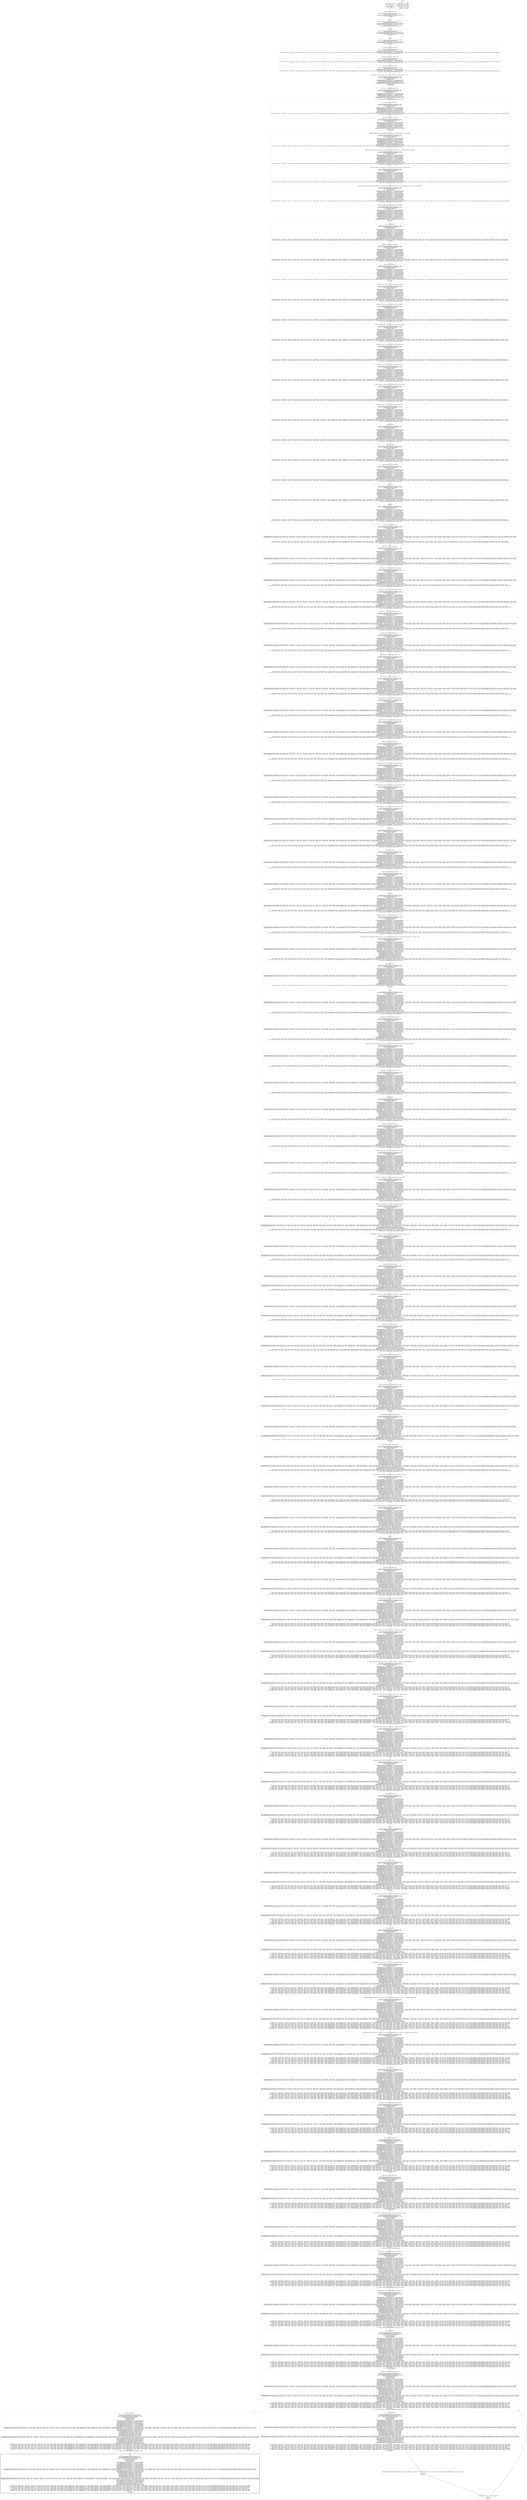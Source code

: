 digraph {
	"node0" [shape="rect",color="black",label=<import pandas as pd<BR/>{{<BR/>heap [[ #TOP# ]]<BR/>value [[ #TOP# ]]<BR/>}} -&gt; [skip]>];
	"node1" [shape="rect",color="gray",label=<m2 = Map(folium, location=(list(41.38, 2.17)), tiles=('openstreetmap'), zoom_start=(16))<BR/>{{<BR/>heap [[ df: [heap[s]:pp@'dataframes-tests/guide.py':2:31]<BR/>format_dict: [heap[s]:pp@'dataframes-tests/guide.py':14:31] ]]<BR/>value [[ df: [pandas.DataFrame*]<BR/>format_dict: [dict*]<BR/>heap[s]:pp@'dataframes-tests/guide.py':11:36: [pandas.DataFrame]<BR/>heap[s]:pp@'dataframes-tests/guide.py':13:8: [pandas.DataFrame]<BR/>heap[s]:pp@'dataframes-tests/guide.py':14:31['Mes']: [string]<BR/>heap[s]:pp@'dataframes-tests/guide.py':15:8: [pandas.DataFrame]<BR/>heap[s]:pp@'dataframes-tests/guide.py':16:10: [pandas.DataFrame]<BR/>heap[s]:pp@'dataframes-tests/guide.py':17:8: [pandas.DataFrame]<BR/>heap[s]:pp@'dataframes-tests/guide.py':18:10: [pandas.DataFrame]<BR/>heap[s]:pp@'dataframes-tests/guide.py':2:31: [pandas.DataFrame]<BR/>heap[s]:pp@'dataframes-tests/guide.py':35:5[0]: [Library&lt;Dict&gt;, Library&lt;Dict&gt;*, Library&lt;List&gt;, Library&lt;List&gt;*, Library&lt;Set&gt;, Library&lt;Set&gt;*, Library&lt;Tuple&gt;, Library&lt;Tuple&gt;*, Library&lt;geopandas.tools&gt;, Library&lt;geopandas.tools&gt;*, Library&lt;pandas.DataFrame&gt;, Library&lt;pandas.DataFrame&gt;*, Library&lt;pandas.Series&gt;, Library&lt;pandas.Series&gt;*, Library&lt;pandas&gt;, Library&lt;pandas&gt;*, Library&lt;slice&gt;, Library&lt;slice&gt;*, Library&lt;warnings&gt;, Library&lt;warnings&gt;*, bool, bool*, dict, dict*, float32, float32*, int32, int32*, list, list*, null, null*, pandas.DataFrame, pandas.DataFrame*, pandas.Series, pandas.Series*, string, string*]<BR/>heap[s]:pp@'dataframes-tests/guide.py':35:5[1]: [Library&lt;Dict&gt;, Library&lt;Dict&gt;*, Library&lt;List&gt;, Library&lt;List&gt;*, Library&lt;Set&gt;, Library&lt;Set&gt;*, Library&lt;Tuple&gt;, Library&lt;Tuple&gt;*, Library&lt;geopandas.tools&gt;, Library&lt;geopandas.tools&gt;*, Library&lt;pandas.DataFrame&gt;, Library&lt;pandas.DataFrame&gt;*, Library&lt;pandas.Series&gt;, Library&lt;pandas.Series&gt;*, Library&lt;pandas&gt;, Library&lt;pandas&gt;*, Library&lt;slice&gt;, Library&lt;slice&gt;*, Library&lt;warnings&gt;, Library&lt;warnings&gt;*, bool, bool*, dict, dict*, float32, float32*, int32, int32*, list, list*, null, null*, pandas.DataFrame, pandas.DataFrame*, pandas.Series, pandas.Series*, string, string*]<BR/>heap[s]:pp@'dataframes-tests/guide.py':3:10: [pandas.DataFrame]<BR/>heap[s]:pp@'dataframes-tests/guide.py':54:128['facecolor']: [string]<BR/>heap[s]:pp@'dataframes-tests/guide.py':54:128['shrink']: [int32]<BR/>heap[s]:pp@'dataframes-tests/guide.py':54:54[0]: [string]<BR/>heap[s]:pp@'dataframes-tests/guide.py':54:54[1]: [int32]<BR/>heap[s]:pp@'dataframes-tests/guide.py':54:81[0]: [string]<BR/>heap[s]:pp@'dataframes-tests/guide.py':54:81[1]: [int32]<BR/>heap[s]:pp@'dataframes-tests/guide.py':64:57[0]: [int32]<BR/>heap[s]:pp@'dataframes-tests/guide.py':64:57[1]: [int32]<BR/>heap[s]:pp@'dataframes-tests/guide.py':64:5[0]: [Library&lt;Dict&gt;, Library&lt;Dict&gt;*, Library&lt;List&gt;, Library&lt;List&gt;*, Library&lt;Set&gt;, Library&lt;Set&gt;*, Library&lt;Tuple&gt;, Library&lt;Tuple&gt;*, Library&lt;geopandas.tools&gt;, Library&lt;geopandas.tools&gt;*, Library&lt;pandas.DataFrame&gt;, Library&lt;pandas.DataFrame&gt;*, Library&lt;pandas.Series&gt;, Library&lt;pandas.Series&gt;*, Library&lt;pandas&gt;, Library&lt;pandas&gt;*, Library&lt;slice&gt;, Library&lt;slice&gt;*, Library&lt;warnings&gt;, Library&lt;warnings&gt;*, bool, bool*, dict, dict*, float32, float32*, int32, int32*, list, list*, null, null*, pandas.DataFrame, pandas.DataFrame*, pandas.Series, pandas.Series*, string, string*, tuple, tuple*]<BR/>heap[s]:pp@'dataframes-tests/guide.py':64:5[1]: [Library&lt;Dict&gt;, Library&lt;Dict&gt;*, Library&lt;List&gt;, Library&lt;List&gt;*, Library&lt;Set&gt;, Library&lt;Set&gt;*, Library&lt;Tuple&gt;, Library&lt;Tuple&gt;*, Library&lt;geopandas.tools&gt;, Library&lt;geopandas.tools&gt;*, Library&lt;pandas.DataFrame&gt;, Library&lt;pandas.DataFrame&gt;*, Library&lt;pandas.Series&gt;, Library&lt;pandas.Series&gt;*, Library&lt;pandas&gt;, Library&lt;pandas&gt;*, Library&lt;slice&gt;, Library&lt;slice&gt;*, Library&lt;warnings&gt;, Library&lt;warnings&gt;*, bool, bool*, dict, dict*, float32, float32*, int32, int32*, list, list*, null, null*, pandas.DataFrame, pandas.DataFrame*, pandas.Series, pandas.Series*, string, string*, tuple, tuple*]<BR/>heap[s]:pp@'dataframes-tests/guide.py':9:88['Mes']: [string]<BR/>heap[s]:pp@'dataframes-tests/guide.py':9:88['data science']: [string]<BR/>heap[s]:pp@'dataframes-tests/guide.py':9:88['machine learning']: [string]<BR/>m1: [Library&lt;Dict&gt;, Library&lt;Dict&gt;*, Library&lt;List&gt;, Library&lt;List&gt;*, Library&lt;Set&gt;, Library&lt;Set&gt;*, Library&lt;Tuple&gt;, Library&lt;Tuple&gt;*, Library&lt;geopandas.tools&gt;, Library&lt;geopandas.tools&gt;*, Library&lt;pandas.DataFrame&gt;, Library&lt;pandas.DataFrame&gt;*, Library&lt;pandas.Series&gt;, Library&lt;pandas.Series&gt;*, Library&lt;pandas&gt;, Library&lt;pandas&gt;*, Library&lt;slice&gt;, Library&lt;slice&gt;*, Library&lt;warnings&gt;, Library&lt;warnings&gt;*, bool, bool*, dict, dict*, float32, float32*, int32, int32*, list, list*, null, null*, pandas.DataFrame, pandas.DataFrame*, pandas.Series, pandas.Series*, string, string*, tuple, tuple*]<BR/>m2: [Library&lt;Dict&gt;, Library&lt;Dict&gt;*, Library&lt;List&gt;, Library&lt;List&gt;*, Library&lt;Set&gt;, Library&lt;Set&gt;*, Library&lt;Tuple&gt;, Library&lt;Tuple&gt;*, Library&lt;geopandas.tools&gt;, Library&lt;geopandas.tools&gt;*, Library&lt;pandas.DataFrame&gt;, Library&lt;pandas.DataFrame&gt;*, Library&lt;pandas.Series&gt;, Library&lt;pandas.Series&gt;*, Library&lt;pandas&gt;, Library&lt;pandas&gt;*, Library&lt;slice&gt;, Library&lt;slice&gt;*, Library&lt;warnings&gt;, Library&lt;warnings&gt;*, bool, bool*, dict, dict*, float32, float32*, int32, int32*, list, list*, null, null*, pandas.DataFrame, pandas.DataFrame*, pandas.Series, pandas.Series*, string, string*, tuple, tuple*]<BR/>p: [Library&lt;Dict&gt;, Library&lt;Dict&gt;*, Library&lt;List&gt;, Library&lt;List&gt;*, Library&lt;Set&gt;, Library&lt;Set&gt;*, Library&lt;Tuple&gt;, Library&lt;Tuple&gt;*, Library&lt;geopandas.tools&gt;, Library&lt;geopandas.tools&gt;*, Library&lt;pandas.DataFrame&gt;, Library&lt;pandas.DataFrame&gt;*, Library&lt;pandas.Series&gt;, Library&lt;pandas.Series&gt;*, Library&lt;pandas&gt;, Library&lt;pandas&gt;*, Library&lt;slice&gt;, Library&lt;slice&gt;*, Library&lt;warnings&gt;, Library&lt;warnings&gt;*, bool, bool*, dict, dict*, float32, float32*, int32, int32*, list, list*, null, null*, pandas.DataFrame, pandas.DataFrame*, pandas.Series, pandas.Series*, string, string*, tuple, tuple*]<BR/>prof: [Library&lt;Dict&gt;, Library&lt;Dict&gt;*, Library&lt;List&gt;, Library&lt;List&gt;*, Library&lt;Set&gt;, Library&lt;Set&gt;*, Library&lt;Tuple&gt;, Library&lt;Tuple&gt;*, Library&lt;geopandas.tools&gt;, Library&lt;geopandas.tools&gt;*, Library&lt;pandas.DataFrame&gt;, Library&lt;pandas.DataFrame&gt;*, Library&lt;pandas.Series&gt;, Library&lt;pandas.Series&gt;*, Library&lt;pandas&gt;, Library&lt;pandas&gt;*, Library&lt;slice&gt;, Library&lt;slice&gt;*, Library&lt;warnings&gt;, Library&lt;warnings&gt;*, bool, bool*, dict, dict*, float32, float32*, int32, int32*, list, list*, null, null*, pandas.DataFrame, pandas.DataFrame*, pandas.Series, pandas.Series*, string, string*]<BR/>s1: [Library&lt;Dict&gt;, Library&lt;Dict&gt;*, Library&lt;List&gt;, Library&lt;List&gt;*, Library&lt;Set&gt;, Library&lt;Set&gt;*, Library&lt;Tuple&gt;, Library&lt;Tuple&gt;*, Library&lt;geopandas.tools&gt;, Library&lt;geopandas.tools&gt;*, Library&lt;pandas.DataFrame&gt;, Library&lt;pandas.DataFrame&gt;*, Library&lt;pandas.Series&gt;, Library&lt;pandas.Series&gt;*, Library&lt;pandas&gt;, Library&lt;pandas&gt;*, Library&lt;slice&gt;, Library&lt;slice&gt;*, Library&lt;warnings&gt;, Library&lt;warnings&gt;*, bool, bool*, dict, dict*, float32, float32*, int32, int32*, list, list*, null, null*, pandas.DataFrame, pandas.DataFrame*, pandas.Series, pandas.Series*, string, string*, tuple, tuple*]<BR/>s2: [Library&lt;Dict&gt;, Library&lt;Dict&gt;*, Library&lt;List&gt;, Library&lt;List&gt;*, Library&lt;Set&gt;, Library&lt;Set&gt;*, Library&lt;Tuple&gt;, Library&lt;Tuple&gt;*, Library&lt;geopandas.tools&gt;, Library&lt;geopandas.tools&gt;*, Library&lt;pandas.DataFrame&gt;, Library&lt;pandas.DataFrame&gt;*, Library&lt;pandas.Series&gt;, Library&lt;pandas.Series&gt;*, Library&lt;pandas&gt;, Library&lt;pandas&gt;*, Library&lt;slice&gt;, Library&lt;slice&gt;*, Library&lt;warnings&gt;, Library&lt;warnings&gt;*, bool, bool*, dict, dict*, float32, float32*, int32, int32*, list, list*, null, null*, pandas.DataFrame, pandas.DataFrame*, pandas.Series, pandas.Series*, string, string*, tuple, tuple*]<BR/>s3: [Library&lt;Dict&gt;, Library&lt;Dict&gt;*, Library&lt;List&gt;, Library&lt;List&gt;*, Library&lt;Set&gt;, Library&lt;Set&gt;*, Library&lt;Tuple&gt;, Library&lt;Tuple&gt;*, Library&lt;geopandas.tools&gt;, Library&lt;geopandas.tools&gt;*, Library&lt;pandas.DataFrame&gt;, Library&lt;pandas.DataFrame&gt;*, Library&lt;pandas.Series&gt;, Library&lt;pandas.Series&gt;*, Library&lt;pandas&gt;, Library&lt;pandas&gt;*, Library&lt;slice&gt;, Library&lt;slice&gt;*, Library&lt;warnings&gt;, Library&lt;warnings&gt;*, bool, bool*, dict, dict*, float32, float32*, int32, int32*, list, list*, null, null*, pandas.DataFrame, pandas.DataFrame*, pandas.Series, pandas.Series*, string, string*, tuple, tuple*]<BR/>[stack: [Library&lt;Dict&gt;, Library&lt;Dict&gt;*, Library&lt;List&gt;, Library&lt;List&gt;*, Library&lt;Set&gt;, Library&lt;Set&gt;*, Library&lt;Tuple&gt;, Library&lt;Tuple&gt;*, Library&lt;geopandas.tools&gt;, Library&lt;geopandas.tools&gt;*, Library&lt;pandas.DataFrame&gt;, Library&lt;pandas.DataFrame&gt;*, Library&lt;pandas.Series&gt;, Library&lt;pandas.Series&gt;*, Library&lt;pandas&gt;, Library&lt;pandas&gt;*, Library&lt;slice&gt;, Library&lt;slice&gt;*, Library&lt;warnings&gt;, Library&lt;warnings&gt;*, bool, bool*, dict, dict*, float32, float32*, int32, int32*, list, list*, null, null*, pandas.DataFrame, pandas.DataFrame*, pandas.Series, pandas.Series*, string, string*, tuple, tuple*]] ]]<BR/>}} -&gt; [m2]>];
	"node2" [shape="rect",color="gray",label=<add_to(Marker(folium, list(41.38, 2.176), popup=('&lt;i&gt;You can use whatever HTML code you want&lt;/i&gt;'), tooltip=('click here')), m2)<BR/>{{<BR/>heap [[ df: [heap[s]:pp@'dataframes-tests/guide.py':2:31]<BR/>format_dict: [heap[s]:pp@'dataframes-tests/guide.py':14:31] ]]<BR/>value [[ df: [pandas.DataFrame*]<BR/>format_dict: [dict*]<BR/>heap[s]:pp@'dataframes-tests/guide.py':11:36: [pandas.DataFrame]<BR/>heap[s]:pp@'dataframes-tests/guide.py':13:8: [pandas.DataFrame]<BR/>heap[s]:pp@'dataframes-tests/guide.py':14:31['Mes']: [string]<BR/>heap[s]:pp@'dataframes-tests/guide.py':15:8: [pandas.DataFrame]<BR/>heap[s]:pp@'dataframes-tests/guide.py':16:10: [pandas.DataFrame]<BR/>heap[s]:pp@'dataframes-tests/guide.py':17:8: [pandas.DataFrame]<BR/>heap[s]:pp@'dataframes-tests/guide.py':18:10: [pandas.DataFrame]<BR/>heap[s]:pp@'dataframes-tests/guide.py':2:31: [pandas.DataFrame]<BR/>heap[s]:pp@'dataframes-tests/guide.py':35:5[0]: [Library&lt;Dict&gt;, Library&lt;Dict&gt;*, Library&lt;List&gt;, Library&lt;List&gt;*, Library&lt;Set&gt;, Library&lt;Set&gt;*, Library&lt;Tuple&gt;, Library&lt;Tuple&gt;*, Library&lt;geopandas.tools&gt;, Library&lt;geopandas.tools&gt;*, Library&lt;pandas.DataFrame&gt;, Library&lt;pandas.DataFrame&gt;*, Library&lt;pandas.Series&gt;, Library&lt;pandas.Series&gt;*, Library&lt;pandas&gt;, Library&lt;pandas&gt;*, Library&lt;slice&gt;, Library&lt;slice&gt;*, Library&lt;warnings&gt;, Library&lt;warnings&gt;*, bool, bool*, dict, dict*, float32, float32*, int32, int32*, list, list*, null, null*, pandas.DataFrame, pandas.DataFrame*, pandas.Series, pandas.Series*, string, string*]<BR/>heap[s]:pp@'dataframes-tests/guide.py':35:5[1]: [Library&lt;Dict&gt;, Library&lt;Dict&gt;*, Library&lt;List&gt;, Library&lt;List&gt;*, Library&lt;Set&gt;, Library&lt;Set&gt;*, Library&lt;Tuple&gt;, Library&lt;Tuple&gt;*, Library&lt;geopandas.tools&gt;, Library&lt;geopandas.tools&gt;*, Library&lt;pandas.DataFrame&gt;, Library&lt;pandas.DataFrame&gt;*, Library&lt;pandas.Series&gt;, Library&lt;pandas.Series&gt;*, Library&lt;pandas&gt;, Library&lt;pandas&gt;*, Library&lt;slice&gt;, Library&lt;slice&gt;*, Library&lt;warnings&gt;, Library&lt;warnings&gt;*, bool, bool*, dict, dict*, float32, float32*, int32, int32*, list, list*, null, null*, pandas.DataFrame, pandas.DataFrame*, pandas.Series, pandas.Series*, string, string*]<BR/>heap[s]:pp@'dataframes-tests/guide.py':3:10: [pandas.DataFrame]<BR/>heap[s]:pp@'dataframes-tests/guide.py':54:128['facecolor']: [string]<BR/>heap[s]:pp@'dataframes-tests/guide.py':54:128['shrink']: [int32]<BR/>heap[s]:pp@'dataframes-tests/guide.py':54:54[0]: [string]<BR/>heap[s]:pp@'dataframes-tests/guide.py':54:54[1]: [int32]<BR/>heap[s]:pp@'dataframes-tests/guide.py':54:81[0]: [string]<BR/>heap[s]:pp@'dataframes-tests/guide.py':54:81[1]: [int32]<BR/>heap[s]:pp@'dataframes-tests/guide.py':64:57[0]: [int32]<BR/>heap[s]:pp@'dataframes-tests/guide.py':64:57[1]: [int32]<BR/>heap[s]:pp@'dataframes-tests/guide.py':64:5[0]: [Library&lt;Dict&gt;, Library&lt;Dict&gt;*, Library&lt;List&gt;, Library&lt;List&gt;*, Library&lt;Set&gt;, Library&lt;Set&gt;*, Library&lt;Tuple&gt;, Library&lt;Tuple&gt;*, Library&lt;geopandas.tools&gt;, Library&lt;geopandas.tools&gt;*, Library&lt;pandas.DataFrame&gt;, Library&lt;pandas.DataFrame&gt;*, Library&lt;pandas.Series&gt;, Library&lt;pandas.Series&gt;*, Library&lt;pandas&gt;, Library&lt;pandas&gt;*, Library&lt;slice&gt;, Library&lt;slice&gt;*, Library&lt;warnings&gt;, Library&lt;warnings&gt;*, bool, bool*, dict, dict*, float32, float32*, int32, int32*, list, list*, null, null*, pandas.DataFrame, pandas.DataFrame*, pandas.Series, pandas.Series*, string, string*, tuple, tuple*]<BR/>heap[s]:pp@'dataframes-tests/guide.py':64:5[1]: [Library&lt;Dict&gt;, Library&lt;Dict&gt;*, Library&lt;List&gt;, Library&lt;List&gt;*, Library&lt;Set&gt;, Library&lt;Set&gt;*, Library&lt;Tuple&gt;, Library&lt;Tuple&gt;*, Library&lt;geopandas.tools&gt;, Library&lt;geopandas.tools&gt;*, Library&lt;pandas.DataFrame&gt;, Library&lt;pandas.DataFrame&gt;*, Library&lt;pandas.Series&gt;, Library&lt;pandas.Series&gt;*, Library&lt;pandas&gt;, Library&lt;pandas&gt;*, Library&lt;slice&gt;, Library&lt;slice&gt;*, Library&lt;warnings&gt;, Library&lt;warnings&gt;*, bool, bool*, dict, dict*, float32, float32*, int32, int32*, list, list*, null, null*, pandas.DataFrame, pandas.DataFrame*, pandas.Series, pandas.Series*, string, string*, tuple, tuple*]<BR/>heap[s]:pp@'dataframes-tests/guide.py':9:88['Mes']: [string]<BR/>heap[s]:pp@'dataframes-tests/guide.py':9:88['data science']: [string]<BR/>heap[s]:pp@'dataframes-tests/guide.py':9:88['machine learning']: [string]<BR/>m1: [Library&lt;Dict&gt;, Library&lt;Dict&gt;*, Library&lt;List&gt;, Library&lt;List&gt;*, Library&lt;Set&gt;, Library&lt;Set&gt;*, Library&lt;Tuple&gt;, Library&lt;Tuple&gt;*, Library&lt;geopandas.tools&gt;, Library&lt;geopandas.tools&gt;*, Library&lt;pandas.DataFrame&gt;, Library&lt;pandas.DataFrame&gt;*, Library&lt;pandas.Series&gt;, Library&lt;pandas.Series&gt;*, Library&lt;pandas&gt;, Library&lt;pandas&gt;*, Library&lt;slice&gt;, Library&lt;slice&gt;*, Library&lt;warnings&gt;, Library&lt;warnings&gt;*, bool, bool*, dict, dict*, float32, float32*, int32, int32*, list, list*, null, null*, pandas.DataFrame, pandas.DataFrame*, pandas.Series, pandas.Series*, string, string*, tuple, tuple*]<BR/>m2: [Library&lt;Dict&gt;, Library&lt;Dict&gt;*, Library&lt;List&gt;, Library&lt;List&gt;*, Library&lt;Set&gt;, Library&lt;Set&gt;*, Library&lt;Tuple&gt;, Library&lt;Tuple&gt;*, Library&lt;geopandas.tools&gt;, Library&lt;geopandas.tools&gt;*, Library&lt;pandas.DataFrame&gt;, Library&lt;pandas.DataFrame&gt;*, Library&lt;pandas.Series&gt;, Library&lt;pandas.Series&gt;*, Library&lt;pandas&gt;, Library&lt;pandas&gt;*, Library&lt;slice&gt;, Library&lt;slice&gt;*, Library&lt;warnings&gt;, Library&lt;warnings&gt;*, bool, bool*, dict, dict*, float32, float32*, int32, int32*, list, list*, null, null*, pandas.DataFrame, pandas.DataFrame*, pandas.Series, pandas.Series*, string, string*, tuple, tuple*]<BR/>p: [Library&lt;Dict&gt;, Library&lt;Dict&gt;*, Library&lt;List&gt;, Library&lt;List&gt;*, Library&lt;Set&gt;, Library&lt;Set&gt;*, Library&lt;Tuple&gt;, Library&lt;Tuple&gt;*, Library&lt;geopandas.tools&gt;, Library&lt;geopandas.tools&gt;*, Library&lt;pandas.DataFrame&gt;, Library&lt;pandas.DataFrame&gt;*, Library&lt;pandas.Series&gt;, Library&lt;pandas.Series&gt;*, Library&lt;pandas&gt;, Library&lt;pandas&gt;*, Library&lt;slice&gt;, Library&lt;slice&gt;*, Library&lt;warnings&gt;, Library&lt;warnings&gt;*, bool, bool*, dict, dict*, float32, float32*, int32, int32*, list, list*, null, null*, pandas.DataFrame, pandas.DataFrame*, pandas.Series, pandas.Series*, string, string*, tuple, tuple*]<BR/>prof: [Library&lt;Dict&gt;, Library&lt;Dict&gt;*, Library&lt;List&gt;, Library&lt;List&gt;*, Library&lt;Set&gt;, Library&lt;Set&gt;*, Library&lt;Tuple&gt;, Library&lt;Tuple&gt;*, Library&lt;geopandas.tools&gt;, Library&lt;geopandas.tools&gt;*, Library&lt;pandas.DataFrame&gt;, Library&lt;pandas.DataFrame&gt;*, Library&lt;pandas.Series&gt;, Library&lt;pandas.Series&gt;*, Library&lt;pandas&gt;, Library&lt;pandas&gt;*, Library&lt;slice&gt;, Library&lt;slice&gt;*, Library&lt;warnings&gt;, Library&lt;warnings&gt;*, bool, bool*, dict, dict*, float32, float32*, int32, int32*, list, list*, null, null*, pandas.DataFrame, pandas.DataFrame*, pandas.Series, pandas.Series*, string, string*]<BR/>s1: [Library&lt;Dict&gt;, Library&lt;Dict&gt;*, Library&lt;List&gt;, Library&lt;List&gt;*, Library&lt;Set&gt;, Library&lt;Set&gt;*, Library&lt;Tuple&gt;, Library&lt;Tuple&gt;*, Library&lt;geopandas.tools&gt;, Library&lt;geopandas.tools&gt;*, Library&lt;pandas.DataFrame&gt;, Library&lt;pandas.DataFrame&gt;*, Library&lt;pandas.Series&gt;, Library&lt;pandas.Series&gt;*, Library&lt;pandas&gt;, Library&lt;pandas&gt;*, Library&lt;slice&gt;, Library&lt;slice&gt;*, Library&lt;warnings&gt;, Library&lt;warnings&gt;*, bool, bool*, dict, dict*, float32, float32*, int32, int32*, list, list*, null, null*, pandas.DataFrame, pandas.DataFrame*, pandas.Series, pandas.Series*, string, string*, tuple, tuple*]<BR/>s2: [Library&lt;Dict&gt;, Library&lt;Dict&gt;*, Library&lt;List&gt;, Library&lt;List&gt;*, Library&lt;Set&gt;, Library&lt;Set&gt;*, Library&lt;Tuple&gt;, Library&lt;Tuple&gt;*, Library&lt;geopandas.tools&gt;, Library&lt;geopandas.tools&gt;*, Library&lt;pandas.DataFrame&gt;, Library&lt;pandas.DataFrame&gt;*, Library&lt;pandas.Series&gt;, Library&lt;pandas.Series&gt;*, Library&lt;pandas&gt;, Library&lt;pandas&gt;*, Library&lt;slice&gt;, Library&lt;slice&gt;*, Library&lt;warnings&gt;, Library&lt;warnings&gt;*, bool, bool*, dict, dict*, float32, float32*, int32, int32*, list, list*, null, null*, pandas.DataFrame, pandas.DataFrame*, pandas.Series, pandas.Series*, string, string*, tuple, tuple*]<BR/>s3: [Library&lt;Dict&gt;, Library&lt;Dict&gt;*, Library&lt;List&gt;, Library&lt;List&gt;*, Library&lt;Set&gt;, Library&lt;Set&gt;*, Library&lt;Tuple&gt;, Library&lt;Tuple&gt;*, Library&lt;geopandas.tools&gt;, Library&lt;geopandas.tools&gt;*, Library&lt;pandas.DataFrame&gt;, Library&lt;pandas.DataFrame&gt;*, Library&lt;pandas.Series&gt;, Library&lt;pandas.Series&gt;*, Library&lt;pandas&gt;, Library&lt;pandas&gt;*, Library&lt;slice&gt;, Library&lt;slice&gt;*, Library&lt;warnings&gt;, Library&lt;warnings&gt;*, bool, bool*, dict, dict*, float32, float32*, int32, int32*, list, list*, null, null*, pandas.DataFrame, pandas.DataFrame*, pandas.Series, pandas.Series*, string, string*, tuple, tuple*]<BR/>[stack: [Library&lt;Dict&gt;, Library&lt;Dict&gt;*, Library&lt;List&gt;, Library&lt;List&gt;*, Library&lt;Set&gt;, Library&lt;Set&gt;*, Library&lt;Tuple&gt;, Library&lt;Tuple&gt;*, Library&lt;geopandas.tools&gt;, Library&lt;geopandas.tools&gt;*, Library&lt;pandas.DataFrame&gt;, Library&lt;pandas.DataFrame&gt;*, Library&lt;pandas.Series&gt;, Library&lt;pandas.Series&gt;*, Library&lt;pandas&gt;, Library&lt;pandas&gt;*, Library&lt;slice&gt;, Library&lt;slice&gt;*, Library&lt;warnings&gt;, Library&lt;warnings&gt;*, bool, bool*, dict, dict*, float32, float32*, int32, int32*, list, list*, null, null*, pandas.DataFrame, pandas.DataFrame*, pandas.Series, pandas.Series*, string, string*, tuple, tuple*]] ]]<BR/>}} -&gt; [open_call_ret_value@'dataframes-tests/guide.py':87:117]>];
	"node3" [shape="rect",color="gray",label=<output_file('data_science_popularity.html')<BR/>{{<BR/>heap [[ df: [heap[s]:pp@'dataframes-tests/guide.py':2:31]<BR/>format_dict: [heap[s]:pp@'dataframes-tests/guide.py':14:31] ]]<BR/>value [[ df: [pandas.DataFrame*]<BR/>format_dict: [dict*]<BR/>heap[s]:pp@'dataframes-tests/guide.py':11:36: [pandas.DataFrame]<BR/>heap[s]:pp@'dataframes-tests/guide.py':13:8: [pandas.DataFrame]<BR/>heap[s]:pp@'dataframes-tests/guide.py':14:31['Mes']: [string]<BR/>heap[s]:pp@'dataframes-tests/guide.py':15:8: [pandas.DataFrame]<BR/>heap[s]:pp@'dataframes-tests/guide.py':16:10: [pandas.DataFrame]<BR/>heap[s]:pp@'dataframes-tests/guide.py':17:8: [pandas.DataFrame]<BR/>heap[s]:pp@'dataframes-tests/guide.py':18:10: [pandas.DataFrame]<BR/>heap[s]:pp@'dataframes-tests/guide.py':2:31: [pandas.DataFrame]<BR/>heap[s]:pp@'dataframes-tests/guide.py':35:5[0]: [Library&lt;Dict&gt;, Library&lt;Dict&gt;*, Library&lt;List&gt;, Library&lt;List&gt;*, Library&lt;Set&gt;, Library&lt;Set&gt;*, Library&lt;Tuple&gt;, Library&lt;Tuple&gt;*, Library&lt;geopandas.tools&gt;, Library&lt;geopandas.tools&gt;*, Library&lt;pandas.DataFrame&gt;, Library&lt;pandas.DataFrame&gt;*, Library&lt;pandas.Series&gt;, Library&lt;pandas.Series&gt;*, Library&lt;pandas&gt;, Library&lt;pandas&gt;*, Library&lt;slice&gt;, Library&lt;slice&gt;*, Library&lt;warnings&gt;, Library&lt;warnings&gt;*, bool, bool*, dict, dict*, float32, float32*, int32, int32*, list, list*, null, null*, pandas.DataFrame, pandas.DataFrame*, pandas.Series, pandas.Series*, string, string*]<BR/>heap[s]:pp@'dataframes-tests/guide.py':35:5[1]: [Library&lt;Dict&gt;, Library&lt;Dict&gt;*, Library&lt;List&gt;, Library&lt;List&gt;*, Library&lt;Set&gt;, Library&lt;Set&gt;*, Library&lt;Tuple&gt;, Library&lt;Tuple&gt;*, Library&lt;geopandas.tools&gt;, Library&lt;geopandas.tools&gt;*, Library&lt;pandas.DataFrame&gt;, Library&lt;pandas.DataFrame&gt;*, Library&lt;pandas.Series&gt;, Library&lt;pandas.Series&gt;*, Library&lt;pandas&gt;, Library&lt;pandas&gt;*, Library&lt;slice&gt;, Library&lt;slice&gt;*, Library&lt;warnings&gt;, Library&lt;warnings&gt;*, bool, bool*, dict, dict*, float32, float32*, int32, int32*, list, list*, null, null*, pandas.DataFrame, pandas.DataFrame*, pandas.Series, pandas.Series*, string, string*]<BR/>heap[s]:pp@'dataframes-tests/guide.py':3:10: [pandas.DataFrame]<BR/>heap[s]:pp@'dataframes-tests/guide.py':54:128['facecolor']: [string]<BR/>heap[s]:pp@'dataframes-tests/guide.py':54:128['shrink']: [int32]<BR/>heap[s]:pp@'dataframes-tests/guide.py':54:54[0]: [string]<BR/>heap[s]:pp@'dataframes-tests/guide.py':54:54[1]: [int32]<BR/>heap[s]:pp@'dataframes-tests/guide.py':54:81[0]: [string]<BR/>heap[s]:pp@'dataframes-tests/guide.py':54:81[1]: [int32]<BR/>heap[s]:pp@'dataframes-tests/guide.py':64:57[0]: [int32]<BR/>heap[s]:pp@'dataframes-tests/guide.py':64:57[1]: [int32]<BR/>heap[s]:pp@'dataframes-tests/guide.py':64:5[0]: [Library&lt;Dict&gt;, Library&lt;Dict&gt;*, Library&lt;List&gt;, Library&lt;List&gt;*, Library&lt;Set&gt;, Library&lt;Set&gt;*, Library&lt;Tuple&gt;, Library&lt;Tuple&gt;*, Library&lt;geopandas.tools&gt;, Library&lt;geopandas.tools&gt;*, Library&lt;pandas.DataFrame&gt;, Library&lt;pandas.DataFrame&gt;*, Library&lt;pandas.Series&gt;, Library&lt;pandas.Series&gt;*, Library&lt;pandas&gt;, Library&lt;pandas&gt;*, Library&lt;slice&gt;, Library&lt;slice&gt;*, Library&lt;warnings&gt;, Library&lt;warnings&gt;*, bool, bool*, dict, dict*, float32, float32*, int32, int32*, list, list*, null, null*, pandas.DataFrame, pandas.DataFrame*, pandas.Series, pandas.Series*, string, string*, tuple, tuple*]<BR/>heap[s]:pp@'dataframes-tests/guide.py':64:5[1]: [Library&lt;Dict&gt;, Library&lt;Dict&gt;*, Library&lt;List&gt;, Library&lt;List&gt;*, Library&lt;Set&gt;, Library&lt;Set&gt;*, Library&lt;Tuple&gt;, Library&lt;Tuple&gt;*, Library&lt;geopandas.tools&gt;, Library&lt;geopandas.tools&gt;*, Library&lt;pandas.DataFrame&gt;, Library&lt;pandas.DataFrame&gt;*, Library&lt;pandas.Series&gt;, Library&lt;pandas.Series&gt;*, Library&lt;pandas&gt;, Library&lt;pandas&gt;*, Library&lt;slice&gt;, Library&lt;slice&gt;*, Library&lt;warnings&gt;, Library&lt;warnings&gt;*, bool, bool*, dict, dict*, float32, float32*, int32, int32*, list, list*, null, null*, pandas.DataFrame, pandas.DataFrame*, pandas.Series, pandas.Series*, string, string*, tuple, tuple*]<BR/>heap[s]:pp@'dataframes-tests/guide.py':9:88['Mes']: [string]<BR/>heap[s]:pp@'dataframes-tests/guide.py':9:88['data science']: [string]<BR/>heap[s]:pp@'dataframes-tests/guide.py':9:88['machine learning']: [string]<BR/>prof: [Library&lt;Dict&gt;, Library&lt;Dict&gt;*, Library&lt;List&gt;, Library&lt;List&gt;*, Library&lt;Set&gt;, Library&lt;Set&gt;*, Library&lt;Tuple&gt;, Library&lt;Tuple&gt;*, Library&lt;geopandas.tools&gt;, Library&lt;geopandas.tools&gt;*, Library&lt;pandas.DataFrame&gt;, Library&lt;pandas.DataFrame&gt;*, Library&lt;pandas.Series&gt;, Library&lt;pandas.Series&gt;*, Library&lt;pandas&gt;, Library&lt;pandas&gt;*, Library&lt;slice&gt;, Library&lt;slice&gt;*, Library&lt;warnings&gt;, Library&lt;warnings&gt;*, bool, bool*, dict, dict*, float32, float32*, int32, int32*, list, list*, null, null*, pandas.DataFrame, pandas.DataFrame*, pandas.Series, pandas.Series*, string, string*]<BR/>[stack: [Library&lt;Dict&gt;, Library&lt;Dict&gt;*, Library&lt;List&gt;, Library&lt;List&gt;*, Library&lt;Set&gt;, Library&lt;Set&gt;*, Library&lt;Tuple&gt;, Library&lt;Tuple&gt;*, Library&lt;geopandas.tools&gt;, Library&lt;geopandas.tools&gt;*, Library&lt;pandas.DataFrame&gt;, Library&lt;pandas.DataFrame&gt;*, Library&lt;pandas.Series&gt;, Library&lt;pandas.Series&gt;*, Library&lt;pandas&gt;, Library&lt;pandas&gt;*, Library&lt;slice&gt;, Library&lt;slice&gt;*, Library&lt;warnings&gt;, Library&lt;warnings&gt;*, bool, bool*, dict, dict*, float32, float32*, int32, int32*, list, list*, null, null*, pandas.DataFrame, pandas.DataFrame*, pandas.Series, pandas.Series*, string, string*, tuple, tuple*]] ]]<BR/>}} -&gt; [open_call_ret_value@'dataframes-tests/guide.py':70:42]>];
	"node4" [shape="rect",color="gray",label=<highlight_min(highlight_max(format(head(df)::style, format_dict), color=('darkgreen')), color=('#ff0000'))<BR/>{{<BR/>heap [[ df: [heap[s]:pp@'dataframes-tests/guide.py':2:31]<BR/>format_dict: [heap[s]:pp@'dataframes-tests/guide.py':14:31] ]]<BR/>value [[ df: [pandas.DataFrame*]<BR/>format_dict: [dict*]<BR/>heap[s]:pp@'dataframes-tests/guide.py':11:36: [pandas.DataFrame]<BR/>heap[s]:pp@'dataframes-tests/guide.py':13:8: [pandas.DataFrame]<BR/>heap[s]:pp@'dataframes-tests/guide.py':14:31['Mes']: [string]<BR/>heap[s]:pp@'dataframes-tests/guide.py':15:8: [pandas.DataFrame]<BR/>heap[s]:pp@'dataframes-tests/guide.py':2:31: [pandas.DataFrame]<BR/>heap[s]:pp@'dataframes-tests/guide.py':3:10: [pandas.DataFrame]<BR/>heap[s]:pp@'dataframes-tests/guide.py':9:88['Mes']: [string]<BR/>heap[s]:pp@'dataframes-tests/guide.py':9:88['data science']: [string]<BR/>heap[s]:pp@'dataframes-tests/guide.py':9:88['machine learning']: [string]<BR/>[stack: [Library&lt;Dict&gt;, Library&lt;Dict&gt;*, Library&lt;List&gt;, Library&lt;List&gt;*, Library&lt;Set&gt;, Library&lt;Set&gt;*, Library&lt;Tuple&gt;, Library&lt;Tuple&gt;*, Library&lt;geopandas.tools&gt;, Library&lt;geopandas.tools&gt;*, Library&lt;pandas.DataFrame&gt;, Library&lt;pandas.DataFrame&gt;*, Library&lt;pandas.Series&gt;, Library&lt;pandas.Series&gt;*, Library&lt;pandas&gt;, Library&lt;pandas&gt;*, Library&lt;slice&gt;, Library&lt;slice&gt;*, Library&lt;warnings&gt;, Library&lt;warnings&gt;*, bool, bool*, dict, dict*, float32, float32*, int32, int32*, list, list*, null, null*, pandas.DataFrame, pandas.DataFrame*, pandas.Series, pandas.Series*, string, string*]] ]]<BR/>}} -&gt; [open_call_ret_value@'dataframes-tests/guide.py':15:98]>];
	"node5" [shape="rect",color="black",peripheries="2",label=<ret<BR/>{{<BR/>heap [[ df: [heap[s]:pp@'dataframes-tests/guide.py':2:31]<BR/>df2: [heap[s]:pp@'dataframes-tests/guide.py':91:28]<BR/>format_dict: [heap[s]:pp@'dataframes-tests/guide.py':14:31] ]]<BR/>value [[ __counter_location101: [int32]<BR/>df: [pandas.DataFrame*]<BR/>df2: [pandas.DataFrame*]<BR/>format_dict: [dict*]<BR/>heap[s]:pp@'dataframes-tests/guide.py':11:36: [pandas.DataFrame]<BR/>heap[s]:pp@'dataframes-tests/guide.py':13:8: [pandas.DataFrame]<BR/>heap[s]:pp@'dataframes-tests/guide.py':14:31['Mes']: [string]<BR/>heap[s]:pp@'dataframes-tests/guide.py':15:8: [pandas.DataFrame]<BR/>heap[s]:pp@'dataframes-tests/guide.py':16:10: [pandas.DataFrame]<BR/>heap[s]:pp@'dataframes-tests/guide.py':17:8: [pandas.DataFrame]<BR/>heap[s]:pp@'dataframes-tests/guide.py':18:10: [pandas.DataFrame]<BR/>heap[s]:pp@'dataframes-tests/guide.py':2:31: [pandas.DataFrame]<BR/>heap[s]:pp@'dataframes-tests/guide.py':35:5[0]: [Library&lt;Dict&gt;, Library&lt;Dict&gt;*, Library&lt;List&gt;, Library&lt;List&gt;*, Library&lt;Set&gt;, Library&lt;Set&gt;*, Library&lt;Tuple&gt;, Library&lt;Tuple&gt;*, Library&lt;geopandas.tools&gt;, Library&lt;geopandas.tools&gt;*, Library&lt;pandas.DataFrame&gt;, Library&lt;pandas.DataFrame&gt;*, Library&lt;pandas.Series&gt;, Library&lt;pandas.Series&gt;*, Library&lt;pandas&gt;, Library&lt;pandas&gt;*, Library&lt;slice&gt;, Library&lt;slice&gt;*, Library&lt;warnings&gt;, Library&lt;warnings&gt;*, bool, bool*, dict, dict*, float32, float32*, int32, int32*, list, list*, null, null*, pandas.DataFrame, pandas.DataFrame*, pandas.Series, pandas.Series*, string, string*]<BR/>heap[s]:pp@'dataframes-tests/guide.py':35:5[1]: [Library&lt;Dict&gt;, Library&lt;Dict&gt;*, Library&lt;List&gt;, Library&lt;List&gt;*, Library&lt;Set&gt;, Library&lt;Set&gt;*, Library&lt;Tuple&gt;, Library&lt;Tuple&gt;*, Library&lt;geopandas.tools&gt;, Library&lt;geopandas.tools&gt;*, Library&lt;pandas.DataFrame&gt;, Library&lt;pandas.DataFrame&gt;*, Library&lt;pandas.Series&gt;, Library&lt;pandas.Series&gt;*, Library&lt;pandas&gt;, Library&lt;pandas&gt;*, Library&lt;slice&gt;, Library&lt;slice&gt;*, Library&lt;warnings&gt;, Library&lt;warnings&gt;*, bool, bool*, dict, dict*, float32, float32*, int32, int32*, list, list*, null, null*, pandas.DataFrame, pandas.DataFrame*, pandas.Series, pandas.Series*, string, string*]<BR/>heap[s]:pp@'dataframes-tests/guide.py':3:10: [pandas.DataFrame]<BR/>heap[s]:pp@'dataframes-tests/guide.py':54:128['facecolor']: [string]<BR/>heap[s]:pp@'dataframes-tests/guide.py':54:128['shrink']: [int32]<BR/>heap[s]:pp@'dataframes-tests/guide.py':54:54[0]: [string]<BR/>heap[s]:pp@'dataframes-tests/guide.py':54:54[1]: [int32]<BR/>heap[s]:pp@'dataframes-tests/guide.py':54:81[0]: [string]<BR/>heap[s]:pp@'dataframes-tests/guide.py':54:81[1]: [int32]<BR/>heap[s]:pp@'dataframes-tests/guide.py':64:57[0]: [int32]<BR/>heap[s]:pp@'dataframes-tests/guide.py':64:57[1]: [int32]<BR/>heap[s]:pp@'dataframes-tests/guide.py':64:5[0]: [Library&lt;Dict&gt;, Library&lt;Dict&gt;*, Library&lt;List&gt;, Library&lt;List&gt;*, Library&lt;Set&gt;, Library&lt;Set&gt;*, Library&lt;Tuple&gt;, Library&lt;Tuple&gt;*, Library&lt;geopandas.tools&gt;, Library&lt;geopandas.tools&gt;*, Library&lt;pandas.DataFrame&gt;, Library&lt;pandas.DataFrame&gt;*, Library&lt;pandas.Series&gt;, Library&lt;pandas.Series&gt;*, Library&lt;pandas&gt;, Library&lt;pandas&gt;*, Library&lt;slice&gt;, Library&lt;slice&gt;*, Library&lt;warnings&gt;, Library&lt;warnings&gt;*, bool, bool*, dict, dict*, float32, float32*, int32, int32*, list, list*, null, null*, pandas.DataFrame, pandas.DataFrame*, pandas.Series, pandas.Series*, string, string*, tuple, tuple*]<BR/>heap[s]:pp@'dataframes-tests/guide.py':64:5[1]: [Library&lt;Dict&gt;, Library&lt;Dict&gt;*, Library&lt;List&gt;, Library&lt;List&gt;*, Library&lt;Set&gt;, Library&lt;Set&gt;*, Library&lt;Tuple&gt;, Library&lt;Tuple&gt;*, Library&lt;geopandas.tools&gt;, Library&lt;geopandas.tools&gt;*, Library&lt;pandas.DataFrame&gt;, Library&lt;pandas.DataFrame&gt;*, Library&lt;pandas.Series&gt;, Library&lt;pandas.Series&gt;*, Library&lt;pandas&gt;, Library&lt;pandas&gt;*, Library&lt;slice&gt;, Library&lt;slice&gt;*, Library&lt;warnings&gt;, Library&lt;warnings&gt;*, bool, bool*, dict, dict*, float32, float32*, int32, int32*, list, list*, null, null*, pandas.DataFrame, pandas.DataFrame*, pandas.Series, pandas.Series*, string, string*, tuple, tuple*]<BR/>heap[s]:pp@'dataframes-tests/guide.py':91:28: [pandas.DataFrame]<BR/>heap[s]:pp@'dataframes-tests/guide.py':93:59: [pandas.DataFrame]<BR/>heap[s]:pp@'dataframes-tests/guide.py':94:53: [pandas.DataFrame]<BR/>heap[s]:pp@'dataframes-tests/guide.py':95:54: [pandas.DataFrame]<BR/>heap[s]:pp@'dataframes-tests/guide.py':9:88['Mes']: [string]<BR/>heap[s]:pp@'dataframes-tests/guide.py':9:88['data science']: [string]<BR/>heap[s]:pp@'dataframes-tests/guide.py':9:88['machine learning']: [string]<BR/>m1: [Library&lt;Dict&gt;, Library&lt;Dict&gt;*, Library&lt;List&gt;, Library&lt;List&gt;*, Library&lt;Set&gt;, Library&lt;Set&gt;*, Library&lt;Tuple&gt;, Library&lt;Tuple&gt;*, Library&lt;geopandas.tools&gt;, Library&lt;geopandas.tools&gt;*, Library&lt;pandas.DataFrame&gt;, Library&lt;pandas.DataFrame&gt;*, Library&lt;pandas.Series&gt;, Library&lt;pandas.Series&gt;*, Library&lt;pandas&gt;, Library&lt;pandas&gt;*, Library&lt;slice&gt;, Library&lt;slice&gt;*, Library&lt;warnings&gt;, Library&lt;warnings&gt;*, bool, bool*, dict, dict*, float32, float32*, int32, int32*, list, list*, null, null*, pandas.DataFrame, pandas.DataFrame*, pandas.Series, pandas.Series*, string, string*, tuple, tuple*]<BR/>m2: [Library&lt;Dict&gt;, Library&lt;Dict&gt;*, Library&lt;List&gt;, Library&lt;List&gt;*, Library&lt;Set&gt;, Library&lt;Set&gt;*, Library&lt;Tuple&gt;, Library&lt;Tuple&gt;*, Library&lt;geopandas.tools&gt;, Library&lt;geopandas.tools&gt;*, Library&lt;pandas.DataFrame&gt;, Library&lt;pandas.DataFrame&gt;*, Library&lt;pandas.Series&gt;, Library&lt;pandas.Series&gt;*, Library&lt;pandas&gt;, Library&lt;pandas&gt;*, Library&lt;slice&gt;, Library&lt;slice&gt;*, Library&lt;warnings&gt;, Library&lt;warnings&gt;*, bool, bool*, dict, dict*, float32, float32*, int32, int32*, list, list*, null, null*, pandas.DataFrame, pandas.DataFrame*, pandas.Series, pandas.Series*, string, string*, tuple, tuple*]<BR/>p: [Library&lt;Dict&gt;, Library&lt;Dict&gt;*, Library&lt;List&gt;, Library&lt;List&gt;*, Library&lt;Set&gt;, Library&lt;Set&gt;*, Library&lt;Tuple&gt;, Library&lt;Tuple&gt;*, Library&lt;geopandas.tools&gt;, Library&lt;geopandas.tools&gt;*, Library&lt;pandas.DataFrame&gt;, Library&lt;pandas.DataFrame&gt;*, Library&lt;pandas.Series&gt;, Library&lt;pandas.Series&gt;*, Library&lt;pandas&gt;, Library&lt;pandas&gt;*, Library&lt;slice&gt;, Library&lt;slice&gt;*, Library&lt;warnings&gt;, Library&lt;warnings&gt;*, bool, bool*, dict, dict*, float32, float32*, int32, int32*, list, list*, null, null*, pandas.DataFrame, pandas.DataFrame*, pandas.Series, pandas.Series*, string, string*, tuple, tuple*]<BR/>prof: [Library&lt;Dict&gt;, Library&lt;Dict&gt;*, Library&lt;List&gt;, Library&lt;List&gt;*, Library&lt;Set&gt;, Library&lt;Set&gt;*, Library&lt;Tuple&gt;, Library&lt;Tuple&gt;*, Library&lt;geopandas.tools&gt;, Library&lt;geopandas.tools&gt;*, Library&lt;pandas.DataFrame&gt;, Library&lt;pandas.DataFrame&gt;*, Library&lt;pandas.Series&gt;, Library&lt;pandas.Series&gt;*, Library&lt;pandas&gt;, Library&lt;pandas&gt;*, Library&lt;slice&gt;, Library&lt;slice&gt;*, Library&lt;warnings&gt;, Library&lt;warnings&gt;*, bool, bool*, dict, dict*, float32, float32*, int32, int32*, list, list*, null, null*, pandas.DataFrame, pandas.DataFrame*, pandas.Series, pandas.Series*, string, string*]<BR/>s1: [Library&lt;Dict&gt;, Library&lt;Dict&gt;*, Library&lt;List&gt;, Library&lt;List&gt;*, Library&lt;Set&gt;, Library&lt;Set&gt;*, Library&lt;Tuple&gt;, Library&lt;Tuple&gt;*, Library&lt;geopandas.tools&gt;, Library&lt;geopandas.tools&gt;*, Library&lt;pandas.DataFrame&gt;, Library&lt;pandas.DataFrame&gt;*, Library&lt;pandas.Series&gt;, Library&lt;pandas.Series&gt;*, Library&lt;pandas&gt;, Library&lt;pandas&gt;*, Library&lt;slice&gt;, Library&lt;slice&gt;*, Library&lt;warnings&gt;, Library&lt;warnings&gt;*, bool, bool*, dict, dict*, float32, float32*, int32, int32*, list, list*, null, null*, pandas.DataFrame, pandas.DataFrame*, pandas.Series, pandas.Series*, string, string*, tuple, tuple*]<BR/>s2: [Library&lt;Dict&gt;, Library&lt;Dict&gt;*, Library&lt;List&gt;, Library&lt;List&gt;*, Library&lt;Set&gt;, Library&lt;Set&gt;*, Library&lt;Tuple&gt;, Library&lt;Tuple&gt;*, Library&lt;geopandas.tools&gt;, Library&lt;geopandas.tools&gt;*, Library&lt;pandas.DataFrame&gt;, Library&lt;pandas.DataFrame&gt;*, Library&lt;pandas.Series&gt;, Library&lt;pandas.Series&gt;*, Library&lt;pandas&gt;, Library&lt;pandas&gt;*, Library&lt;slice&gt;, Library&lt;slice&gt;*, Library&lt;warnings&gt;, Library&lt;warnings&gt;*, bool, bool*, dict, dict*, float32, float32*, int32, int32*, list, list*, null, null*, pandas.DataFrame, pandas.DataFrame*, pandas.Series, pandas.Series*, string, string*, tuple, tuple*]<BR/>s3: [Library&lt;Dict&gt;, Library&lt;Dict&gt;*, Library&lt;List&gt;, Library&lt;List&gt;*, Library&lt;Set&gt;, Library&lt;Set&gt;*, Library&lt;Tuple&gt;, Library&lt;Tuple&gt;*, Library&lt;geopandas.tools&gt;, Library&lt;geopandas.tools&gt;*, Library&lt;pandas.DataFrame&gt;, Library&lt;pandas.DataFrame&gt;*, Library&lt;pandas.Series&gt;, Library&lt;pandas.Series&gt;*, Library&lt;pandas&gt;, Library&lt;pandas&gt;*, Library&lt;slice&gt;, Library&lt;slice&gt;*, Library&lt;warnings&gt;, Library&lt;warnings&gt;*, bool, bool*, dict, dict*, float32, float32*, int32, int32*, list, list*, null, null*, pandas.DataFrame, pandas.DataFrame*, pandas.Series, pandas.Series*, string, string*, tuple, tuple*]<BR/>[stack: _|_] ]]<BR/>}} -&gt; [skip]>];
	"node6" [shape="rect",color="gray",label=<to_file(prof, output_file=('report.html'))<BR/>{{<BR/>heap [[ df: [heap[s]:pp@'dataframes-tests/guide.py':2:31]<BR/>format_dict: [heap[s]:pp@'dataframes-tests/guide.py':14:31] ]]<BR/>value [[ df: [pandas.DataFrame*]<BR/>format_dict: [dict*]<BR/>heap[s]:pp@'dataframes-tests/guide.py':11:36: [pandas.DataFrame]<BR/>heap[s]:pp@'dataframes-tests/guide.py':13:8: [pandas.DataFrame]<BR/>heap[s]:pp@'dataframes-tests/guide.py':14:31['Mes']: [string]<BR/>heap[s]:pp@'dataframes-tests/guide.py':15:8: [pandas.DataFrame]<BR/>heap[s]:pp@'dataframes-tests/guide.py':16:10: [pandas.DataFrame]<BR/>heap[s]:pp@'dataframes-tests/guide.py':17:8: [pandas.DataFrame]<BR/>heap[s]:pp@'dataframes-tests/guide.py':18:10: [pandas.DataFrame]<BR/>heap[s]:pp@'dataframes-tests/guide.py':2:31: [pandas.DataFrame]<BR/>heap[s]:pp@'dataframes-tests/guide.py':3:10: [pandas.DataFrame]<BR/>heap[s]:pp@'dataframes-tests/guide.py':9:88['Mes']: [string]<BR/>heap[s]:pp@'dataframes-tests/guide.py':9:88['data science']: [string]<BR/>heap[s]:pp@'dataframes-tests/guide.py':9:88['machine learning']: [string]<BR/>prof: [Library&lt;Dict&gt;, Library&lt;Dict&gt;*, Library&lt;List&gt;, Library&lt;List&gt;*, Library&lt;Set&gt;, Library&lt;Set&gt;*, Library&lt;Tuple&gt;, Library&lt;Tuple&gt;*, Library&lt;geopandas.tools&gt;, Library&lt;geopandas.tools&gt;*, Library&lt;pandas.DataFrame&gt;, Library&lt;pandas.DataFrame&gt;*, Library&lt;pandas.Series&gt;, Library&lt;pandas.Series&gt;*, Library&lt;pandas&gt;, Library&lt;pandas&gt;*, Library&lt;slice&gt;, Library&lt;slice&gt;*, Library&lt;warnings&gt;, Library&lt;warnings&gt;*, bool, bool*, dict, dict*, float32, float32*, int32, int32*, list, list*, null, null*, pandas.DataFrame, pandas.DataFrame*, pandas.Series, pandas.Series*, string, string*]<BR/>[stack: [Library&lt;Dict&gt;, Library&lt;Dict&gt;*, Library&lt;List&gt;, Library&lt;List&gt;*, Library&lt;Set&gt;, Library&lt;Set&gt;*, Library&lt;Tuple&gt;, Library&lt;Tuple&gt;*, Library&lt;geopandas.tools&gt;, Library&lt;geopandas.tools&gt;*, Library&lt;pandas.DataFrame&gt;, Library&lt;pandas.DataFrame&gt;*, Library&lt;pandas.Series&gt;, Library&lt;pandas.Series&gt;*, Library&lt;pandas&gt;, Library&lt;pandas&gt;*, Library&lt;slice&gt;, Library&lt;slice&gt;*, Library&lt;warnings&gt;, Library&lt;warnings&gt;*, bool, bool*, dict, dict*, float32, float32*, int32, int32*, list, list*, null, null*, pandas.DataFrame, pandas.DataFrame*, pandas.Series, pandas.Series*, string, string*]] ]]<BR/>}} -&gt; [open_call_ret_value@'dataframes-tests/guide.py':21:38]>];
	"node7" [shape="rect",color="gray",label=<[](df2, 'Latitude') = apply([](df2, 'geometry'), lambda [l] : l::y)<BR/>{{<BR/>heap [[ df: [heap[s]:pp@'dataframes-tests/guide.py':2:31]<BR/>df2: [heap[s]:pp@'dataframes-tests/guide.py':91:28]<BR/>format_dict: [heap[s]:pp@'dataframes-tests/guide.py':14:31] ]]<BR/>value [[ df: [pandas.DataFrame*]<BR/>df2: [pandas.DataFrame*]<BR/>format_dict: [dict*]<BR/>heap[s]:pp@'dataframes-tests/guide.py':11:36: [pandas.DataFrame]<BR/>heap[s]:pp@'dataframes-tests/guide.py':13:8: [pandas.DataFrame]<BR/>heap[s]:pp@'dataframes-tests/guide.py':14:31['Mes']: [string]<BR/>heap[s]:pp@'dataframes-tests/guide.py':15:8: [pandas.DataFrame]<BR/>heap[s]:pp@'dataframes-tests/guide.py':16:10: [pandas.DataFrame]<BR/>heap[s]:pp@'dataframes-tests/guide.py':17:8: [pandas.DataFrame]<BR/>heap[s]:pp@'dataframes-tests/guide.py':18:10: [pandas.DataFrame]<BR/>heap[s]:pp@'dataframes-tests/guide.py':2:31: [pandas.DataFrame]<BR/>heap[s]:pp@'dataframes-tests/guide.py':35:5[0]: [Library&lt;Dict&gt;, Library&lt;Dict&gt;*, Library&lt;List&gt;, Library&lt;List&gt;*, Library&lt;Set&gt;, Library&lt;Set&gt;*, Library&lt;Tuple&gt;, Library&lt;Tuple&gt;*, Library&lt;geopandas.tools&gt;, Library&lt;geopandas.tools&gt;*, Library&lt;pandas.DataFrame&gt;, Library&lt;pandas.DataFrame&gt;*, Library&lt;pandas.Series&gt;, Library&lt;pandas.Series&gt;*, Library&lt;pandas&gt;, Library&lt;pandas&gt;*, Library&lt;slice&gt;, Library&lt;slice&gt;*, Library&lt;warnings&gt;, Library&lt;warnings&gt;*, bool, bool*, dict, dict*, float32, float32*, int32, int32*, list, list*, null, null*, pandas.DataFrame, pandas.DataFrame*, pandas.Series, pandas.Series*, string, string*]<BR/>heap[s]:pp@'dataframes-tests/guide.py':35:5[1]: [Library&lt;Dict&gt;, Library&lt;Dict&gt;*, Library&lt;List&gt;, Library&lt;List&gt;*, Library&lt;Set&gt;, Library&lt;Set&gt;*, Library&lt;Tuple&gt;, Library&lt;Tuple&gt;*, Library&lt;geopandas.tools&gt;, Library&lt;geopandas.tools&gt;*, Library&lt;pandas.DataFrame&gt;, Library&lt;pandas.DataFrame&gt;*, Library&lt;pandas.Series&gt;, Library&lt;pandas.Series&gt;*, Library&lt;pandas&gt;, Library&lt;pandas&gt;*, Library&lt;slice&gt;, Library&lt;slice&gt;*, Library&lt;warnings&gt;, Library&lt;warnings&gt;*, bool, bool*, dict, dict*, float32, float32*, int32, int32*, list, list*, null, null*, pandas.DataFrame, pandas.DataFrame*, pandas.Series, pandas.Series*, string, string*]<BR/>heap[s]:pp@'dataframes-tests/guide.py':3:10: [pandas.DataFrame]<BR/>heap[s]:pp@'dataframes-tests/guide.py':54:128['facecolor']: [string]<BR/>heap[s]:pp@'dataframes-tests/guide.py':54:128['shrink']: [int32]<BR/>heap[s]:pp@'dataframes-tests/guide.py':54:54[0]: [string]<BR/>heap[s]:pp@'dataframes-tests/guide.py':54:54[1]: [int32]<BR/>heap[s]:pp@'dataframes-tests/guide.py':54:81[0]: [string]<BR/>heap[s]:pp@'dataframes-tests/guide.py':54:81[1]: [int32]<BR/>heap[s]:pp@'dataframes-tests/guide.py':64:57[0]: [int32]<BR/>heap[s]:pp@'dataframes-tests/guide.py':64:57[1]: [int32]<BR/>heap[s]:pp@'dataframes-tests/guide.py':64:5[0]: [Library&lt;Dict&gt;, Library&lt;Dict&gt;*, Library&lt;List&gt;, Library&lt;List&gt;*, Library&lt;Set&gt;, Library&lt;Set&gt;*, Library&lt;Tuple&gt;, Library&lt;Tuple&gt;*, Library&lt;geopandas.tools&gt;, Library&lt;geopandas.tools&gt;*, Library&lt;pandas.DataFrame&gt;, Library&lt;pandas.DataFrame&gt;*, Library&lt;pandas.Series&gt;, Library&lt;pandas.Series&gt;*, Library&lt;pandas&gt;, Library&lt;pandas&gt;*, Library&lt;slice&gt;, Library&lt;slice&gt;*, Library&lt;warnings&gt;, Library&lt;warnings&gt;*, bool, bool*, dict, dict*, float32, float32*, int32, int32*, list, list*, null, null*, pandas.DataFrame, pandas.DataFrame*, pandas.Series, pandas.Series*, string, string*, tuple, tuple*]<BR/>heap[s]:pp@'dataframes-tests/guide.py':64:5[1]: [Library&lt;Dict&gt;, Library&lt;Dict&gt;*, Library&lt;List&gt;, Library&lt;List&gt;*, Library&lt;Set&gt;, Library&lt;Set&gt;*, Library&lt;Tuple&gt;, Library&lt;Tuple&gt;*, Library&lt;geopandas.tools&gt;, Library&lt;geopandas.tools&gt;*, Library&lt;pandas.DataFrame&gt;, Library&lt;pandas.DataFrame&gt;*, Library&lt;pandas.Series&gt;, Library&lt;pandas.Series&gt;*, Library&lt;pandas&gt;, Library&lt;pandas&gt;*, Library&lt;slice&gt;, Library&lt;slice&gt;*, Library&lt;warnings&gt;, Library&lt;warnings&gt;*, bool, bool*, dict, dict*, float32, float32*, int32, int32*, list, list*, null, null*, pandas.DataFrame, pandas.DataFrame*, pandas.Series, pandas.Series*, string, string*, tuple, tuple*]<BR/>heap[s]:pp@'dataframes-tests/guide.py':91:28: [pandas.DataFrame]<BR/>heap[s]:pp@'dataframes-tests/guide.py':93:59: [pandas.DataFrame]<BR/>heap[s]:pp@'dataframes-tests/guide.py':94:53: [pandas.DataFrame]<BR/>heap[s]:pp@'dataframes-tests/guide.py':9:88['Mes']: [string]<BR/>heap[s]:pp@'dataframes-tests/guide.py':9:88['data science']: [string]<BR/>heap[s]:pp@'dataframes-tests/guide.py':9:88['machine learning']: [string]<BR/>m1: [Library&lt;Dict&gt;, Library&lt;Dict&gt;*, Library&lt;List&gt;, Library&lt;List&gt;*, Library&lt;Set&gt;, Library&lt;Set&gt;*, Library&lt;Tuple&gt;, Library&lt;Tuple&gt;*, Library&lt;geopandas.tools&gt;, Library&lt;geopandas.tools&gt;*, Library&lt;pandas.DataFrame&gt;, Library&lt;pandas.DataFrame&gt;*, Library&lt;pandas.Series&gt;, Library&lt;pandas.Series&gt;*, Library&lt;pandas&gt;, Library&lt;pandas&gt;*, Library&lt;slice&gt;, Library&lt;slice&gt;*, Library&lt;warnings&gt;, Library&lt;warnings&gt;*, bool, bool*, dict, dict*, float32, float32*, int32, int32*, list, list*, null, null*, pandas.DataFrame, pandas.DataFrame*, pandas.Series, pandas.Series*, string, string*, tuple, tuple*]<BR/>m2: [Library&lt;Dict&gt;, Library&lt;Dict&gt;*, Library&lt;List&gt;, Library&lt;List&gt;*, Library&lt;Set&gt;, Library&lt;Set&gt;*, Library&lt;Tuple&gt;, Library&lt;Tuple&gt;*, Library&lt;geopandas.tools&gt;, Library&lt;geopandas.tools&gt;*, Library&lt;pandas.DataFrame&gt;, Library&lt;pandas.DataFrame&gt;*, Library&lt;pandas.Series&gt;, Library&lt;pandas.Series&gt;*, Library&lt;pandas&gt;, Library&lt;pandas&gt;*, Library&lt;slice&gt;, Library&lt;slice&gt;*, Library&lt;warnings&gt;, Library&lt;warnings&gt;*, bool, bool*, dict, dict*, float32, float32*, int32, int32*, list, list*, null, null*, pandas.DataFrame, pandas.DataFrame*, pandas.Series, pandas.Series*, string, string*, tuple, tuple*]<BR/>p: [Library&lt;Dict&gt;, Library&lt;Dict&gt;*, Library&lt;List&gt;, Library&lt;List&gt;*, Library&lt;Set&gt;, Library&lt;Set&gt;*, Library&lt;Tuple&gt;, Library&lt;Tuple&gt;*, Library&lt;geopandas.tools&gt;, Library&lt;geopandas.tools&gt;*, Library&lt;pandas.DataFrame&gt;, Library&lt;pandas.DataFrame&gt;*, Library&lt;pandas.Series&gt;, Library&lt;pandas.Series&gt;*, Library&lt;pandas&gt;, Library&lt;pandas&gt;*, Library&lt;slice&gt;, Library&lt;slice&gt;*, Library&lt;warnings&gt;, Library&lt;warnings&gt;*, bool, bool*, dict, dict*, float32, float32*, int32, int32*, list, list*, null, null*, pandas.DataFrame, pandas.DataFrame*, pandas.Series, pandas.Series*, string, string*, tuple, tuple*]<BR/>prof: [Library&lt;Dict&gt;, Library&lt;Dict&gt;*, Library&lt;List&gt;, Library&lt;List&gt;*, Library&lt;Set&gt;, Library&lt;Set&gt;*, Library&lt;Tuple&gt;, Library&lt;Tuple&gt;*, Library&lt;geopandas.tools&gt;, Library&lt;geopandas.tools&gt;*, Library&lt;pandas.DataFrame&gt;, Library&lt;pandas.DataFrame&gt;*, Library&lt;pandas.Series&gt;, Library&lt;pandas.Series&gt;*, Library&lt;pandas&gt;, Library&lt;pandas&gt;*, Library&lt;slice&gt;, Library&lt;slice&gt;*, Library&lt;warnings&gt;, Library&lt;warnings&gt;*, bool, bool*, dict, dict*, float32, float32*, int32, int32*, list, list*, null, null*, pandas.DataFrame, pandas.DataFrame*, pandas.Series, pandas.Series*, string, string*]<BR/>s1: [Library&lt;Dict&gt;, Library&lt;Dict&gt;*, Library&lt;List&gt;, Library&lt;List&gt;*, Library&lt;Set&gt;, Library&lt;Set&gt;*, Library&lt;Tuple&gt;, Library&lt;Tuple&gt;*, Library&lt;geopandas.tools&gt;, Library&lt;geopandas.tools&gt;*, Library&lt;pandas.DataFrame&gt;, Library&lt;pandas.DataFrame&gt;*, Library&lt;pandas.Series&gt;, Library&lt;pandas.Series&gt;*, Library&lt;pandas&gt;, Library&lt;pandas&gt;*, Library&lt;slice&gt;, Library&lt;slice&gt;*, Library&lt;warnings&gt;, Library&lt;warnings&gt;*, bool, bool*, dict, dict*, float32, float32*, int32, int32*, list, list*, null, null*, pandas.DataFrame, pandas.DataFrame*, pandas.Series, pandas.Series*, string, string*, tuple, tuple*]<BR/>s2: [Library&lt;Dict&gt;, Library&lt;Dict&gt;*, Library&lt;List&gt;, Library&lt;List&gt;*, Library&lt;Set&gt;, Library&lt;Set&gt;*, Library&lt;Tuple&gt;, Library&lt;Tuple&gt;*, Library&lt;geopandas.tools&gt;, Library&lt;geopandas.tools&gt;*, Library&lt;pandas.DataFrame&gt;, Library&lt;pandas.DataFrame&gt;*, Library&lt;pandas.Series&gt;, Library&lt;pandas.Series&gt;*, Library&lt;pandas&gt;, Library&lt;pandas&gt;*, Library&lt;slice&gt;, Library&lt;slice&gt;*, Library&lt;warnings&gt;, Library&lt;warnings&gt;*, bool, bool*, dict, dict*, float32, float32*, int32, int32*, list, list*, null, null*, pandas.DataFrame, pandas.DataFrame*, pandas.Series, pandas.Series*, string, string*, tuple, tuple*]<BR/>s3: [Library&lt;Dict&gt;, Library&lt;Dict&gt;*, Library&lt;List&gt;, Library&lt;List&gt;*, Library&lt;Set&gt;, Library&lt;Set&gt;*, Library&lt;Tuple&gt;, Library&lt;Tuple&gt;*, Library&lt;geopandas.tools&gt;, Library&lt;geopandas.tools&gt;*, Library&lt;pandas.DataFrame&gt;, Library&lt;pandas.DataFrame&gt;*, Library&lt;pandas.Series&gt;, Library&lt;pandas.Series&gt;*, Library&lt;pandas&gt;, Library&lt;pandas&gt;*, Library&lt;slice&gt;, Library&lt;slice&gt;*, Library&lt;warnings&gt;, Library&lt;warnings&gt;*, bool, bool*, dict, dict*, float32, float32*, int32, int32*, list, list*, null, null*, pandas.DataFrame, pandas.DataFrame*, pandas.Series, pandas.Series*, string, string*, tuple, tuple*]<BR/>[stack: _|_] ]]<BR/>}} -&gt; [*(df2) write ref$heap[s]:pp@'dataframes-tests/guide.py':94:53]>];
	"node8" [shape="rect",color="gray",label=<set_option(pd, 'display.width', 1000)<BR/>{{<BR/>heap [[ df: [heap[s]:pp@'dataframes-tests/guide.py':2:31] ]]<BR/>value [[ df: [pandas.DataFrame*]<BR/>heap[s]:pp@'dataframes-tests/guide.py':2:31: [pandas.DataFrame]<BR/>heap[s]:pp@'dataframes-tests/guide.py':3:10: [pandas.DataFrame]<BR/>[stack: [Library&lt;Dict&gt;, Library&lt;Dict&gt;*, Library&lt;List&gt;, Library&lt;List&gt;*, Library&lt;Set&gt;, Library&lt;Set&gt;*, Library&lt;Tuple&gt;, Library&lt;Tuple&gt;*, Library&lt;geopandas.tools&gt;, Library&lt;geopandas.tools&gt;*, Library&lt;pandas.DataFrame&gt;, Library&lt;pandas.DataFrame&gt;*, Library&lt;pandas.Series&gt;, Library&lt;pandas.Series&gt;*, Library&lt;pandas&gt;, Library&lt;pandas&gt;*, Library&lt;slice&gt;, Library&lt;slice&gt;*, Library&lt;warnings&gt;, Library&lt;warnings&gt;*, bool, bool*, float32, float32*, int32, int32*, list, list*, null, null*, pandas.DataFrame, pandas.DataFrame*, string, string*]] ]]<BR/>}} -&gt; [open_call_ret_value@'dataframes-tests/guide.py':8:35]>];
	"node9" [shape="rect",color="gray",label=<s3 = figure(width=(250), height=(250), x_range=(s1::x_range), title=('deep learning'))<BR/>{{<BR/>heap [[ df: [heap[s]:pp@'dataframes-tests/guide.py':2:31]<BR/>format_dict: [heap[s]:pp@'dataframes-tests/guide.py':14:31] ]]<BR/>value [[ df: [pandas.DataFrame*]<BR/>format_dict: [dict*]<BR/>heap[s]:pp@'dataframes-tests/guide.py':11:36: [pandas.DataFrame]<BR/>heap[s]:pp@'dataframes-tests/guide.py':13:8: [pandas.DataFrame]<BR/>heap[s]:pp@'dataframes-tests/guide.py':14:31['Mes']: [string]<BR/>heap[s]:pp@'dataframes-tests/guide.py':15:8: [pandas.DataFrame]<BR/>heap[s]:pp@'dataframes-tests/guide.py':16:10: [pandas.DataFrame]<BR/>heap[s]:pp@'dataframes-tests/guide.py':17:8: [pandas.DataFrame]<BR/>heap[s]:pp@'dataframes-tests/guide.py':18:10: [pandas.DataFrame]<BR/>heap[s]:pp@'dataframes-tests/guide.py':2:31: [pandas.DataFrame]<BR/>heap[s]:pp@'dataframes-tests/guide.py':35:5[0]: [Library&lt;Dict&gt;, Library&lt;Dict&gt;*, Library&lt;List&gt;, Library&lt;List&gt;*, Library&lt;Set&gt;, Library&lt;Set&gt;*, Library&lt;Tuple&gt;, Library&lt;Tuple&gt;*, Library&lt;geopandas.tools&gt;, Library&lt;geopandas.tools&gt;*, Library&lt;pandas.DataFrame&gt;, Library&lt;pandas.DataFrame&gt;*, Library&lt;pandas.Series&gt;, Library&lt;pandas.Series&gt;*, Library&lt;pandas&gt;, Library&lt;pandas&gt;*, Library&lt;slice&gt;, Library&lt;slice&gt;*, Library&lt;warnings&gt;, Library&lt;warnings&gt;*, bool, bool*, dict, dict*, float32, float32*, int32, int32*, list, list*, null, null*, pandas.DataFrame, pandas.DataFrame*, pandas.Series, pandas.Series*, string, string*]<BR/>heap[s]:pp@'dataframes-tests/guide.py':35:5[1]: [Library&lt;Dict&gt;, Library&lt;Dict&gt;*, Library&lt;List&gt;, Library&lt;List&gt;*, Library&lt;Set&gt;, Library&lt;Set&gt;*, Library&lt;Tuple&gt;, Library&lt;Tuple&gt;*, Library&lt;geopandas.tools&gt;, Library&lt;geopandas.tools&gt;*, Library&lt;pandas.DataFrame&gt;, Library&lt;pandas.DataFrame&gt;*, Library&lt;pandas.Series&gt;, Library&lt;pandas.Series&gt;*, Library&lt;pandas&gt;, Library&lt;pandas&gt;*, Library&lt;slice&gt;, Library&lt;slice&gt;*, Library&lt;warnings&gt;, Library&lt;warnings&gt;*, bool, bool*, dict, dict*, float32, float32*, int32, int32*, list, list*, null, null*, pandas.DataFrame, pandas.DataFrame*, pandas.Series, pandas.Series*, string, string*]<BR/>heap[s]:pp@'dataframes-tests/guide.py':3:10: [pandas.DataFrame]<BR/>heap[s]:pp@'dataframes-tests/guide.py':54:128['facecolor']: [string]<BR/>heap[s]:pp@'dataframes-tests/guide.py':54:128['shrink']: [int32]<BR/>heap[s]:pp@'dataframes-tests/guide.py':54:54[0]: [string]<BR/>heap[s]:pp@'dataframes-tests/guide.py':54:54[1]: [int32]<BR/>heap[s]:pp@'dataframes-tests/guide.py':54:81[0]: [string]<BR/>heap[s]:pp@'dataframes-tests/guide.py':54:81[1]: [int32]<BR/>heap[s]:pp@'dataframes-tests/guide.py':64:57[0]: [int32]<BR/>heap[s]:pp@'dataframes-tests/guide.py':64:57[1]: [int32]<BR/>heap[s]:pp@'dataframes-tests/guide.py':64:5[0]: [Library&lt;Dict&gt;, Library&lt;Dict&gt;*, Library&lt;List&gt;, Library&lt;List&gt;*, Library&lt;Set&gt;, Library&lt;Set&gt;*, Library&lt;Tuple&gt;, Library&lt;Tuple&gt;*, Library&lt;geopandas.tools&gt;, Library&lt;geopandas.tools&gt;*, Library&lt;pandas.DataFrame&gt;, Library&lt;pandas.DataFrame&gt;*, Library&lt;pandas.Series&gt;, Library&lt;pandas.Series&gt;*, Library&lt;pandas&gt;, Library&lt;pandas&gt;*, Library&lt;slice&gt;, Library&lt;slice&gt;*, Library&lt;warnings&gt;, Library&lt;warnings&gt;*, bool, bool*, dict, dict*, float32, float32*, int32, int32*, list, list*, null, null*, pandas.DataFrame, pandas.DataFrame*, pandas.Series, pandas.Series*, string, string*, tuple, tuple*]<BR/>heap[s]:pp@'dataframes-tests/guide.py':64:5[1]: [Library&lt;Dict&gt;, Library&lt;Dict&gt;*, Library&lt;List&gt;, Library&lt;List&gt;*, Library&lt;Set&gt;, Library&lt;Set&gt;*, Library&lt;Tuple&gt;, Library&lt;Tuple&gt;*, Library&lt;geopandas.tools&gt;, Library&lt;geopandas.tools&gt;*, Library&lt;pandas.DataFrame&gt;, Library&lt;pandas.DataFrame&gt;*, Library&lt;pandas.Series&gt;, Library&lt;pandas.Series&gt;*, Library&lt;pandas&gt;, Library&lt;pandas&gt;*, Library&lt;slice&gt;, Library&lt;slice&gt;*, Library&lt;warnings&gt;, Library&lt;warnings&gt;*, bool, bool*, dict, dict*, float32, float32*, int32, int32*, list, list*, null, null*, pandas.DataFrame, pandas.DataFrame*, pandas.Series, pandas.Series*, string, string*, tuple, tuple*]<BR/>heap[s]:pp@'dataframes-tests/guide.py':9:88['Mes']: [string]<BR/>heap[s]:pp@'dataframes-tests/guide.py':9:88['data science']: [string]<BR/>heap[s]:pp@'dataframes-tests/guide.py':9:88['machine learning']: [string]<BR/>p: [Library&lt;Dict&gt;, Library&lt;Dict&gt;*, Library&lt;List&gt;, Library&lt;List&gt;*, Library&lt;Set&gt;, Library&lt;Set&gt;*, Library&lt;Tuple&gt;, Library&lt;Tuple&gt;*, Library&lt;geopandas.tools&gt;, Library&lt;geopandas.tools&gt;*, Library&lt;pandas.DataFrame&gt;, Library&lt;pandas.DataFrame&gt;*, Library&lt;pandas.Series&gt;, Library&lt;pandas.Series&gt;*, Library&lt;pandas&gt;, Library&lt;pandas&gt;*, Library&lt;slice&gt;, Library&lt;slice&gt;*, Library&lt;warnings&gt;, Library&lt;warnings&gt;*, bool, bool*, dict, dict*, float32, float32*, int32, int32*, list, list*, null, null*, pandas.DataFrame, pandas.DataFrame*, pandas.Series, pandas.Series*, string, string*, tuple, tuple*]<BR/>prof: [Library&lt;Dict&gt;, Library&lt;Dict&gt;*, Library&lt;List&gt;, Library&lt;List&gt;*, Library&lt;Set&gt;, Library&lt;Set&gt;*, Library&lt;Tuple&gt;, Library&lt;Tuple&gt;*, Library&lt;geopandas.tools&gt;, Library&lt;geopandas.tools&gt;*, Library&lt;pandas.DataFrame&gt;, Library&lt;pandas.DataFrame&gt;*, Library&lt;pandas.Series&gt;, Library&lt;pandas.Series&gt;*, Library&lt;pandas&gt;, Library&lt;pandas&gt;*, Library&lt;slice&gt;, Library&lt;slice&gt;*, Library&lt;warnings&gt;, Library&lt;warnings&gt;*, bool, bool*, dict, dict*, float32, float32*, int32, int32*, list, list*, null, null*, pandas.DataFrame, pandas.DataFrame*, pandas.Series, pandas.Series*, string, string*]<BR/>s1: [Library&lt;Dict&gt;, Library&lt;Dict&gt;*, Library&lt;List&gt;, Library&lt;List&gt;*, Library&lt;Set&gt;, Library&lt;Set&gt;*, Library&lt;Tuple&gt;, Library&lt;Tuple&gt;*, Library&lt;geopandas.tools&gt;, Library&lt;geopandas.tools&gt;*, Library&lt;pandas.DataFrame&gt;, Library&lt;pandas.DataFrame&gt;*, Library&lt;pandas.Series&gt;, Library&lt;pandas.Series&gt;*, Library&lt;pandas&gt;, Library&lt;pandas&gt;*, Library&lt;slice&gt;, Library&lt;slice&gt;*, Library&lt;warnings&gt;, Library&lt;warnings&gt;*, bool, bool*, dict, dict*, float32, float32*, int32, int32*, list, list*, null, null*, pandas.DataFrame, pandas.DataFrame*, pandas.Series, pandas.Series*, string, string*, tuple, tuple*]<BR/>s2: [Library&lt;Dict&gt;, Library&lt;Dict&gt;*, Library&lt;List&gt;, Library&lt;List&gt;*, Library&lt;Set&gt;, Library&lt;Set&gt;*, Library&lt;Tuple&gt;, Library&lt;Tuple&gt;*, Library&lt;geopandas.tools&gt;, Library&lt;geopandas.tools&gt;*, Library&lt;pandas.DataFrame&gt;, Library&lt;pandas.DataFrame&gt;*, Library&lt;pandas.Series&gt;, Library&lt;pandas.Series&gt;*, Library&lt;pandas&gt;, Library&lt;pandas&gt;*, Library&lt;slice&gt;, Library&lt;slice&gt;*, Library&lt;warnings&gt;, Library&lt;warnings&gt;*, bool, bool*, dict, dict*, float32, float32*, int32, int32*, list, list*, null, null*, pandas.DataFrame, pandas.DataFrame*, pandas.Series, pandas.Series*, string, string*, tuple, tuple*]<BR/>s3: [Library&lt;Dict&gt;, Library&lt;Dict&gt;*, Library&lt;List&gt;, Library&lt;List&gt;*, Library&lt;Set&gt;, Library&lt;Set&gt;*, Library&lt;Tuple&gt;, Library&lt;Tuple&gt;*, Library&lt;geopandas.tools&gt;, Library&lt;geopandas.tools&gt;*, Library&lt;pandas.DataFrame&gt;, Library&lt;pandas.DataFrame&gt;*, Library&lt;pandas.Series&gt;, Library&lt;pandas.Series&gt;*, Library&lt;pandas&gt;, Library&lt;pandas&gt;*, Library&lt;slice&gt;, Library&lt;slice&gt;*, Library&lt;warnings&gt;, Library&lt;warnings&gt;*, bool, bool*, dict, dict*, float32, float32*, int32, int32*, list, list*, null, null*, pandas.DataFrame, pandas.DataFrame*, pandas.Series, pandas.Series*, string, string*, tuple, tuple*]<BR/>[stack: [Library&lt;Dict&gt;, Library&lt;Dict&gt;*, Library&lt;List&gt;, Library&lt;List&gt;*, Library&lt;Set&gt;, Library&lt;Set&gt;*, Library&lt;Tuple&gt;, Library&lt;Tuple&gt;*, Library&lt;geopandas.tools&gt;, Library&lt;geopandas.tools&gt;*, Library&lt;pandas.DataFrame&gt;, Library&lt;pandas.DataFrame&gt;*, Library&lt;pandas.Series&gt;, Library&lt;pandas.Series&gt;*, Library&lt;pandas&gt;, Library&lt;pandas&gt;*, Library&lt;slice&gt;, Library&lt;slice&gt;*, Library&lt;warnings&gt;, Library&lt;warnings&gt;*, bool, bool*, dict, dict*, float32, float32*, int32, int32*, list, list*, null, null*, pandas.DataFrame, pandas.DataFrame*, pandas.Series, pandas.Series*, string, string*, tuple, tuple*]] ]]<BR/>}} -&gt; [s3]>];
	"node10" [shape="rect",color="gray",label=<scatterplot(sns, [](df, 'Mes'), [](df, 'data science'))<BR/>{{<BR/>heap [[ df: [heap[s]:pp@'dataframes-tests/guide.py':2:31]<BR/>format_dict: [heap[s]:pp@'dataframes-tests/guide.py':14:31] ]]<BR/>value [[ df: [pandas.DataFrame*]<BR/>format_dict: [dict*]<BR/>heap[s]:pp@'dataframes-tests/guide.py':11:36: [pandas.DataFrame]<BR/>heap[s]:pp@'dataframes-tests/guide.py':13:8: [pandas.DataFrame]<BR/>heap[s]:pp@'dataframes-tests/guide.py':14:31['Mes']: [string]<BR/>heap[s]:pp@'dataframes-tests/guide.py':15:8: [pandas.DataFrame]<BR/>heap[s]:pp@'dataframes-tests/guide.py':16:10: [pandas.DataFrame]<BR/>heap[s]:pp@'dataframes-tests/guide.py':17:8: [pandas.DataFrame]<BR/>heap[s]:pp@'dataframes-tests/guide.py':18:10: [pandas.DataFrame]<BR/>heap[s]:pp@'dataframes-tests/guide.py':2:31: [pandas.DataFrame]<BR/>heap[s]:pp@'dataframes-tests/guide.py':35:5[0]: [Library&lt;Dict&gt;, Library&lt;Dict&gt;*, Library&lt;List&gt;, Library&lt;List&gt;*, Library&lt;Set&gt;, Library&lt;Set&gt;*, Library&lt;Tuple&gt;, Library&lt;Tuple&gt;*, Library&lt;geopandas.tools&gt;, Library&lt;geopandas.tools&gt;*, Library&lt;pandas.DataFrame&gt;, Library&lt;pandas.DataFrame&gt;*, Library&lt;pandas.Series&gt;, Library&lt;pandas.Series&gt;*, Library&lt;pandas&gt;, Library&lt;pandas&gt;*, Library&lt;slice&gt;, Library&lt;slice&gt;*, Library&lt;warnings&gt;, Library&lt;warnings&gt;*, bool, bool*, dict, dict*, float32, float32*, int32, int32*, list, list*, null, null*, pandas.DataFrame, pandas.DataFrame*, pandas.Series, pandas.Series*, string, string*]<BR/>heap[s]:pp@'dataframes-tests/guide.py':35:5[1]: [Library&lt;Dict&gt;, Library&lt;Dict&gt;*, Library&lt;List&gt;, Library&lt;List&gt;*, Library&lt;Set&gt;, Library&lt;Set&gt;*, Library&lt;Tuple&gt;, Library&lt;Tuple&gt;*, Library&lt;geopandas.tools&gt;, Library&lt;geopandas.tools&gt;*, Library&lt;pandas.DataFrame&gt;, Library&lt;pandas.DataFrame&gt;*, Library&lt;pandas.Series&gt;, Library&lt;pandas.Series&gt;*, Library&lt;pandas&gt;, Library&lt;pandas&gt;*, Library&lt;slice&gt;, Library&lt;slice&gt;*, Library&lt;warnings&gt;, Library&lt;warnings&gt;*, bool, bool*, dict, dict*, float32, float32*, int32, int32*, list, list*, null, null*, pandas.DataFrame, pandas.DataFrame*, pandas.Series, pandas.Series*, string, string*]<BR/>heap[s]:pp@'dataframes-tests/guide.py':3:10: [pandas.DataFrame]<BR/>heap[s]:pp@'dataframes-tests/guide.py':54:128['facecolor']: [string]<BR/>heap[s]:pp@'dataframes-tests/guide.py':54:128['shrink']: [int32]<BR/>heap[s]:pp@'dataframes-tests/guide.py':54:54[0]: [string]<BR/>heap[s]:pp@'dataframes-tests/guide.py':54:54[1]: [int32]<BR/>heap[s]:pp@'dataframes-tests/guide.py':54:81[0]: [string]<BR/>heap[s]:pp@'dataframes-tests/guide.py':54:81[1]: [int32]<BR/>heap[s]:pp@'dataframes-tests/guide.py':9:88['Mes']: [string]<BR/>heap[s]:pp@'dataframes-tests/guide.py':9:88['data science']: [string]<BR/>heap[s]:pp@'dataframes-tests/guide.py':9:88['machine learning']: [string]<BR/>prof: [Library&lt;Dict&gt;, Library&lt;Dict&gt;*, Library&lt;List&gt;, Library&lt;List&gt;*, Library&lt;Set&gt;, Library&lt;Set&gt;*, Library&lt;Tuple&gt;, Library&lt;Tuple&gt;*, Library&lt;geopandas.tools&gt;, Library&lt;geopandas.tools&gt;*, Library&lt;pandas.DataFrame&gt;, Library&lt;pandas.DataFrame&gt;*, Library&lt;pandas.Series&gt;, Library&lt;pandas.Series&gt;*, Library&lt;pandas&gt;, Library&lt;pandas&gt;*, Library&lt;slice&gt;, Library&lt;slice&gt;*, Library&lt;warnings&gt;, Library&lt;warnings&gt;*, bool, bool*, dict, dict*, float32, float32*, int32, int32*, list, list*, null, null*, pandas.DataFrame, pandas.DataFrame*, pandas.Series, pandas.Series*, string, string*]<BR/>[stack: [Library&lt;Dict&gt;, Library&lt;Dict&gt;*, Library&lt;List&gt;, Library&lt;List&gt;*, Library&lt;Set&gt;, Library&lt;Set&gt;*, Library&lt;Tuple&gt;, Library&lt;Tuple&gt;*, Library&lt;geopandas.tools&gt;, Library&lt;geopandas.tools&gt;*, Library&lt;pandas.DataFrame&gt;, Library&lt;pandas.DataFrame&gt;*, Library&lt;pandas.Series&gt;, Library&lt;pandas.Series&gt;*, Library&lt;pandas&gt;, Library&lt;pandas&gt;*, Library&lt;slice&gt;, Library&lt;slice&gt;*, Library&lt;warnings&gt;, Library&lt;warnings&gt;*, bool, bool*, dict, dict*, float32, float32*, int32, int32*, list, list*, null, null*, pandas.DataFrame, pandas.DataFrame*, pandas.Series, pandas.Series*, string, string*, tuple, tuple*]] ]]<BR/>}} -&gt; [open_call_ret_value@'dataframes-tests/guide.py':57:45]>];
	"node11" [shape="rect",color="gray",label=<pairplot(sns, df, hue=('categorical'))<BR/>{{<BR/>heap [[ df: [heap[s]:pp@'dataframes-tests/guide.py':2:31]<BR/>format_dict: [heap[s]:pp@'dataframes-tests/guide.py':14:31] ]]<BR/>value [[ df: [pandas.DataFrame*]<BR/>format_dict: [dict*]<BR/>heap[s]:pp@'dataframes-tests/guide.py':11:36: [pandas.DataFrame]<BR/>heap[s]:pp@'dataframes-tests/guide.py':13:8: [pandas.DataFrame]<BR/>heap[s]:pp@'dataframes-tests/guide.py':14:31['Mes']: [string]<BR/>heap[s]:pp@'dataframes-tests/guide.py':15:8: [pandas.DataFrame]<BR/>heap[s]:pp@'dataframes-tests/guide.py':16:10: [pandas.DataFrame]<BR/>heap[s]:pp@'dataframes-tests/guide.py':17:8: [pandas.DataFrame]<BR/>heap[s]:pp@'dataframes-tests/guide.py':18:10: [pandas.DataFrame]<BR/>heap[s]:pp@'dataframes-tests/guide.py':2:31: [pandas.DataFrame]<BR/>heap[s]:pp@'dataframes-tests/guide.py':35:5[0]: [Library&lt;Dict&gt;, Library&lt;Dict&gt;*, Library&lt;List&gt;, Library&lt;List&gt;*, Library&lt;Set&gt;, Library&lt;Set&gt;*, Library&lt;Tuple&gt;, Library&lt;Tuple&gt;*, Library&lt;geopandas.tools&gt;, Library&lt;geopandas.tools&gt;*, Library&lt;pandas.DataFrame&gt;, Library&lt;pandas.DataFrame&gt;*, Library&lt;pandas.Series&gt;, Library&lt;pandas.Series&gt;*, Library&lt;pandas&gt;, Library&lt;pandas&gt;*, Library&lt;slice&gt;, Library&lt;slice&gt;*, Library&lt;warnings&gt;, Library&lt;warnings&gt;*, bool, bool*, dict, dict*, float32, float32*, int32, int32*, list, list*, null, null*, pandas.DataFrame, pandas.DataFrame*, pandas.Series, pandas.Series*, string, string*]<BR/>heap[s]:pp@'dataframes-tests/guide.py':35:5[1]: [Library&lt;Dict&gt;, Library&lt;Dict&gt;*, Library&lt;List&gt;, Library&lt;List&gt;*, Library&lt;Set&gt;, Library&lt;Set&gt;*, Library&lt;Tuple&gt;, Library&lt;Tuple&gt;*, Library&lt;geopandas.tools&gt;, Library&lt;geopandas.tools&gt;*, Library&lt;pandas.DataFrame&gt;, Library&lt;pandas.DataFrame&gt;*, Library&lt;pandas.Series&gt;, Library&lt;pandas.Series&gt;*, Library&lt;pandas&gt;, Library&lt;pandas&gt;*, Library&lt;slice&gt;, Library&lt;slice&gt;*, Library&lt;warnings&gt;, Library&lt;warnings&gt;*, bool, bool*, dict, dict*, float32, float32*, int32, int32*, list, list*, null, null*, pandas.DataFrame, pandas.DataFrame*, pandas.Series, pandas.Series*, string, string*]<BR/>heap[s]:pp@'dataframes-tests/guide.py':3:10: [pandas.DataFrame]<BR/>heap[s]:pp@'dataframes-tests/guide.py':54:128['facecolor']: [string]<BR/>heap[s]:pp@'dataframes-tests/guide.py':54:128['shrink']: [int32]<BR/>heap[s]:pp@'dataframes-tests/guide.py':54:54[0]: [string]<BR/>heap[s]:pp@'dataframes-tests/guide.py':54:54[1]: [int32]<BR/>heap[s]:pp@'dataframes-tests/guide.py':54:81[0]: [string]<BR/>heap[s]:pp@'dataframes-tests/guide.py':54:81[1]: [int32]<BR/>heap[s]:pp@'dataframes-tests/guide.py':9:88['Mes']: [string]<BR/>heap[s]:pp@'dataframes-tests/guide.py':9:88['data science']: [string]<BR/>heap[s]:pp@'dataframes-tests/guide.py':9:88['machine learning']: [string]<BR/>prof: [Library&lt;Dict&gt;, Library&lt;Dict&gt;*, Library&lt;List&gt;, Library&lt;List&gt;*, Library&lt;Set&gt;, Library&lt;Set&gt;*, Library&lt;Tuple&gt;, Library&lt;Tuple&gt;*, Library&lt;geopandas.tools&gt;, Library&lt;geopandas.tools&gt;*, Library&lt;pandas.DataFrame&gt;, Library&lt;pandas.DataFrame&gt;*, Library&lt;pandas.Series&gt;, Library&lt;pandas.Series&gt;*, Library&lt;pandas&gt;, Library&lt;pandas&gt;*, Library&lt;slice&gt;, Library&lt;slice&gt;*, Library&lt;warnings&gt;, Library&lt;warnings&gt;*, bool, bool*, dict, dict*, float32, float32*, int32, int32*, list, list*, null, null*, pandas.DataFrame, pandas.DataFrame*, pandas.Series, pandas.Series*, string, string*]<BR/>[stack: [Library&lt;Dict&gt;, Library&lt;Dict&gt;*, Library&lt;List&gt;, Library&lt;List&gt;*, Library&lt;Set&gt;, Library&lt;Set&gt;*, Library&lt;Tuple&gt;, Library&lt;Tuple&gt;*, Library&lt;geopandas.tools&gt;, Library&lt;geopandas.tools&gt;*, Library&lt;pandas.DataFrame&gt;, Library&lt;pandas.DataFrame&gt;*, Library&lt;pandas.Series&gt;, Library&lt;pandas.Series&gt;*, Library&lt;pandas&gt;, Library&lt;pandas&gt;*, Library&lt;slice&gt;, Library&lt;slice&gt;*, Library&lt;warnings&gt;, Library&lt;warnings&gt;*, bool, bool*, dict, dict*, float32, float32*, int32, int32*, list, list*, null, null*, pandas.DataFrame, pandas.DataFrame*, pandas.Series, pandas.Series*, string, string*, tuple, tuple*]] ]]<BR/>}} -&gt; [open_call_ret_value@'dataframes-tests/guide.py':61:34]>];
	"node12" [shape="rect",color="gray",label=<from bokeh.plotting import bokeh.plotting as save<BR/>{{<BR/>heap [[ df: [heap[s]:pp@'dataframes-tests/guide.py':2:31]<BR/>format_dict: [heap[s]:pp@'dataframes-tests/guide.py':14:31] ]]<BR/>value [[ df: [pandas.DataFrame*]<BR/>format_dict: [dict*]<BR/>heap[s]:pp@'dataframes-tests/guide.py':11:36: [pandas.DataFrame]<BR/>heap[s]:pp@'dataframes-tests/guide.py':13:8: [pandas.DataFrame]<BR/>heap[s]:pp@'dataframes-tests/guide.py':14:31['Mes']: [string]<BR/>heap[s]:pp@'dataframes-tests/guide.py':15:8: [pandas.DataFrame]<BR/>heap[s]:pp@'dataframes-tests/guide.py':16:10: [pandas.DataFrame]<BR/>heap[s]:pp@'dataframes-tests/guide.py':17:8: [pandas.DataFrame]<BR/>heap[s]:pp@'dataframes-tests/guide.py':18:10: [pandas.DataFrame]<BR/>heap[s]:pp@'dataframes-tests/guide.py':2:31: [pandas.DataFrame]<BR/>heap[s]:pp@'dataframes-tests/guide.py':35:5[0]: [Library&lt;Dict&gt;, Library&lt;Dict&gt;*, Library&lt;List&gt;, Library&lt;List&gt;*, Library&lt;Set&gt;, Library&lt;Set&gt;*, Library&lt;Tuple&gt;, Library&lt;Tuple&gt;*, Library&lt;geopandas.tools&gt;, Library&lt;geopandas.tools&gt;*, Library&lt;pandas.DataFrame&gt;, Library&lt;pandas.DataFrame&gt;*, Library&lt;pandas.Series&gt;, Library&lt;pandas.Series&gt;*, Library&lt;pandas&gt;, Library&lt;pandas&gt;*, Library&lt;slice&gt;, Library&lt;slice&gt;*, Library&lt;warnings&gt;, Library&lt;warnings&gt;*, bool, bool*, dict, dict*, float32, float32*, int32, int32*, list, list*, null, null*, pandas.DataFrame, pandas.DataFrame*, pandas.Series, pandas.Series*, string, string*]<BR/>heap[s]:pp@'dataframes-tests/guide.py':35:5[1]: [Library&lt;Dict&gt;, Library&lt;Dict&gt;*, Library&lt;List&gt;, Library&lt;List&gt;*, Library&lt;Set&gt;, Library&lt;Set&gt;*, Library&lt;Tuple&gt;, Library&lt;Tuple&gt;*, Library&lt;geopandas.tools&gt;, Library&lt;geopandas.tools&gt;*, Library&lt;pandas.DataFrame&gt;, Library&lt;pandas.DataFrame&gt;*, Library&lt;pandas.Series&gt;, Library&lt;pandas.Series&gt;*, Library&lt;pandas&gt;, Library&lt;pandas&gt;*, Library&lt;slice&gt;, Library&lt;slice&gt;*, Library&lt;warnings&gt;, Library&lt;warnings&gt;*, bool, bool*, dict, dict*, float32, float32*, int32, int32*, list, list*, null, null*, pandas.DataFrame, pandas.DataFrame*, pandas.Series, pandas.Series*, string, string*]<BR/>heap[s]:pp@'dataframes-tests/guide.py':3:10: [pandas.DataFrame]<BR/>heap[s]:pp@'dataframes-tests/guide.py':54:128['facecolor']: [string]<BR/>heap[s]:pp@'dataframes-tests/guide.py':54:128['shrink']: [int32]<BR/>heap[s]:pp@'dataframes-tests/guide.py':54:54[0]: [string]<BR/>heap[s]:pp@'dataframes-tests/guide.py':54:54[1]: [int32]<BR/>heap[s]:pp@'dataframes-tests/guide.py':54:81[0]: [string]<BR/>heap[s]:pp@'dataframes-tests/guide.py':54:81[1]: [int32]<BR/>heap[s]:pp@'dataframes-tests/guide.py':64:57[0]: [int32]<BR/>heap[s]:pp@'dataframes-tests/guide.py':64:57[1]: [int32]<BR/>heap[s]:pp@'dataframes-tests/guide.py':64:5[0]: [Library&lt;Dict&gt;, Library&lt;Dict&gt;*, Library&lt;List&gt;, Library&lt;List&gt;*, Library&lt;Set&gt;, Library&lt;Set&gt;*, Library&lt;Tuple&gt;, Library&lt;Tuple&gt;*, Library&lt;geopandas.tools&gt;, Library&lt;geopandas.tools&gt;*, Library&lt;pandas.DataFrame&gt;, Library&lt;pandas.DataFrame&gt;*, Library&lt;pandas.Series&gt;, Library&lt;pandas.Series&gt;*, Library&lt;pandas&gt;, Library&lt;pandas&gt;*, Library&lt;slice&gt;, Library&lt;slice&gt;*, Library&lt;warnings&gt;, Library&lt;warnings&gt;*, bool, bool*, dict, dict*, float32, float32*, int32, int32*, list, list*, null, null*, pandas.DataFrame, pandas.DataFrame*, pandas.Series, pandas.Series*, string, string*, tuple, tuple*]<BR/>heap[s]:pp@'dataframes-tests/guide.py':64:5[1]: [Library&lt;Dict&gt;, Library&lt;Dict&gt;*, Library&lt;List&gt;, Library&lt;List&gt;*, Library&lt;Set&gt;, Library&lt;Set&gt;*, Library&lt;Tuple&gt;, Library&lt;Tuple&gt;*, Library&lt;geopandas.tools&gt;, Library&lt;geopandas.tools&gt;*, Library&lt;pandas.DataFrame&gt;, Library&lt;pandas.DataFrame&gt;*, Library&lt;pandas.Series&gt;, Library&lt;pandas.Series&gt;*, Library&lt;pandas&gt;, Library&lt;pandas&gt;*, Library&lt;slice&gt;, Library&lt;slice&gt;*, Library&lt;warnings&gt;, Library&lt;warnings&gt;*, bool, bool*, dict, dict*, float32, float32*, int32, int32*, list, list*, null, null*, pandas.DataFrame, pandas.DataFrame*, pandas.Series, pandas.Series*, string, string*, tuple, tuple*]<BR/>heap[s]:pp@'dataframes-tests/guide.py':9:88['Mes']: [string]<BR/>heap[s]:pp@'dataframes-tests/guide.py':9:88['data science']: [string]<BR/>heap[s]:pp@'dataframes-tests/guide.py':9:88['machine learning']: [string]<BR/>prof: [Library&lt;Dict&gt;, Library&lt;Dict&gt;*, Library&lt;List&gt;, Library&lt;List&gt;*, Library&lt;Set&gt;, Library&lt;Set&gt;*, Library&lt;Tuple&gt;, Library&lt;Tuple&gt;*, Library&lt;geopandas.tools&gt;, Library&lt;geopandas.tools&gt;*, Library&lt;pandas.DataFrame&gt;, Library&lt;pandas.DataFrame&gt;*, Library&lt;pandas.Series&gt;, Library&lt;pandas.Series&gt;*, Library&lt;pandas&gt;, Library&lt;pandas&gt;*, Library&lt;slice&gt;, Library&lt;slice&gt;*, Library&lt;warnings&gt;, Library&lt;warnings&gt;*, bool, bool*, dict, dict*, float32, float32*, int32, int32*, list, list*, null, null*, pandas.DataFrame, pandas.DataFrame*, pandas.Series, pandas.Series*, string, string*]<BR/>[stack: _|_] ]]<BR/>}} -&gt; [skip]>];
	"node13" [shape="rect",color="gray",label=<save(p)<BR/>{{<BR/>heap [[ df: [heap[s]:pp@'dataframes-tests/guide.py':2:31]<BR/>format_dict: [heap[s]:pp@'dataframes-tests/guide.py':14:31] ]]<BR/>value [[ df: [pandas.DataFrame*]<BR/>format_dict: [dict*]<BR/>heap[s]:pp@'dataframes-tests/guide.py':11:36: [pandas.DataFrame]<BR/>heap[s]:pp@'dataframes-tests/guide.py':13:8: [pandas.DataFrame]<BR/>heap[s]:pp@'dataframes-tests/guide.py':14:31['Mes']: [string]<BR/>heap[s]:pp@'dataframes-tests/guide.py':15:8: [pandas.DataFrame]<BR/>heap[s]:pp@'dataframes-tests/guide.py':16:10: [pandas.DataFrame]<BR/>heap[s]:pp@'dataframes-tests/guide.py':17:8: [pandas.DataFrame]<BR/>heap[s]:pp@'dataframes-tests/guide.py':18:10: [pandas.DataFrame]<BR/>heap[s]:pp@'dataframes-tests/guide.py':2:31: [pandas.DataFrame]<BR/>heap[s]:pp@'dataframes-tests/guide.py':35:5[0]: [Library&lt;Dict&gt;, Library&lt;Dict&gt;*, Library&lt;List&gt;, Library&lt;List&gt;*, Library&lt;Set&gt;, Library&lt;Set&gt;*, Library&lt;Tuple&gt;, Library&lt;Tuple&gt;*, Library&lt;geopandas.tools&gt;, Library&lt;geopandas.tools&gt;*, Library&lt;pandas.DataFrame&gt;, Library&lt;pandas.DataFrame&gt;*, Library&lt;pandas.Series&gt;, Library&lt;pandas.Series&gt;*, Library&lt;pandas&gt;, Library&lt;pandas&gt;*, Library&lt;slice&gt;, Library&lt;slice&gt;*, Library&lt;warnings&gt;, Library&lt;warnings&gt;*, bool, bool*, dict, dict*, float32, float32*, int32, int32*, list, list*, null, null*, pandas.DataFrame, pandas.DataFrame*, pandas.Series, pandas.Series*, string, string*]<BR/>heap[s]:pp@'dataframes-tests/guide.py':35:5[1]: [Library&lt;Dict&gt;, Library&lt;Dict&gt;*, Library&lt;List&gt;, Library&lt;List&gt;*, Library&lt;Set&gt;, Library&lt;Set&gt;*, Library&lt;Tuple&gt;, Library&lt;Tuple&gt;*, Library&lt;geopandas.tools&gt;, Library&lt;geopandas.tools&gt;*, Library&lt;pandas.DataFrame&gt;, Library&lt;pandas.DataFrame&gt;*, Library&lt;pandas.Series&gt;, Library&lt;pandas.Series&gt;*, Library&lt;pandas&gt;, Library&lt;pandas&gt;*, Library&lt;slice&gt;, Library&lt;slice&gt;*, Library&lt;warnings&gt;, Library&lt;warnings&gt;*, bool, bool*, dict, dict*, float32, float32*, int32, int32*, list, list*, null, null*, pandas.DataFrame, pandas.DataFrame*, pandas.Series, pandas.Series*, string, string*]<BR/>heap[s]:pp@'dataframes-tests/guide.py':3:10: [pandas.DataFrame]<BR/>heap[s]:pp@'dataframes-tests/guide.py':54:128['facecolor']: [string]<BR/>heap[s]:pp@'dataframes-tests/guide.py':54:128['shrink']: [int32]<BR/>heap[s]:pp@'dataframes-tests/guide.py':54:54[0]: [string]<BR/>heap[s]:pp@'dataframes-tests/guide.py':54:54[1]: [int32]<BR/>heap[s]:pp@'dataframes-tests/guide.py':54:81[0]: [string]<BR/>heap[s]:pp@'dataframes-tests/guide.py':54:81[1]: [int32]<BR/>heap[s]:pp@'dataframes-tests/guide.py':64:57[0]: [int32]<BR/>heap[s]:pp@'dataframes-tests/guide.py':64:57[1]: [int32]<BR/>heap[s]:pp@'dataframes-tests/guide.py':64:5[0]: [Library&lt;Dict&gt;, Library&lt;Dict&gt;*, Library&lt;List&gt;, Library&lt;List&gt;*, Library&lt;Set&gt;, Library&lt;Set&gt;*, Library&lt;Tuple&gt;, Library&lt;Tuple&gt;*, Library&lt;geopandas.tools&gt;, Library&lt;geopandas.tools&gt;*, Library&lt;pandas.DataFrame&gt;, Library&lt;pandas.DataFrame&gt;*, Library&lt;pandas.Series&gt;, Library&lt;pandas.Series&gt;*, Library&lt;pandas&gt;, Library&lt;pandas&gt;*, Library&lt;slice&gt;, Library&lt;slice&gt;*, Library&lt;warnings&gt;, Library&lt;warnings&gt;*, bool, bool*, dict, dict*, float32, float32*, int32, int32*, list, list*, null, null*, pandas.DataFrame, pandas.DataFrame*, pandas.Series, pandas.Series*, string, string*, tuple, tuple*]<BR/>heap[s]:pp@'dataframes-tests/guide.py':64:5[1]: [Library&lt;Dict&gt;, Library&lt;Dict&gt;*, Library&lt;List&gt;, Library&lt;List&gt;*, Library&lt;Set&gt;, Library&lt;Set&gt;*, Library&lt;Tuple&gt;, Library&lt;Tuple&gt;*, Library&lt;geopandas.tools&gt;, Library&lt;geopandas.tools&gt;*, Library&lt;pandas.DataFrame&gt;, Library&lt;pandas.DataFrame&gt;*, Library&lt;pandas.Series&gt;, Library&lt;pandas.Series&gt;*, Library&lt;pandas&gt;, Library&lt;pandas&gt;*, Library&lt;slice&gt;, Library&lt;slice&gt;*, Library&lt;warnings&gt;, Library&lt;warnings&gt;*, bool, bool*, dict, dict*, float32, float32*, int32, int32*, list, list*, null, null*, pandas.DataFrame, pandas.DataFrame*, pandas.Series, pandas.Series*, string, string*, tuple, tuple*]<BR/>heap[s]:pp@'dataframes-tests/guide.py':9:88['Mes']: [string]<BR/>heap[s]:pp@'dataframes-tests/guide.py':9:88['data science']: [string]<BR/>heap[s]:pp@'dataframes-tests/guide.py':9:88['machine learning']: [string]<BR/>p: [Library&lt;Dict&gt;, Library&lt;Dict&gt;*, Library&lt;List&gt;, Library&lt;List&gt;*, Library&lt;Set&gt;, Library&lt;Set&gt;*, Library&lt;Tuple&gt;, Library&lt;Tuple&gt;*, Library&lt;geopandas.tools&gt;, Library&lt;geopandas.tools&gt;*, Library&lt;pandas.DataFrame&gt;, Library&lt;pandas.DataFrame&gt;*, Library&lt;pandas.Series&gt;, Library&lt;pandas.Series&gt;*, Library&lt;pandas&gt;, Library&lt;pandas&gt;*, Library&lt;slice&gt;, Library&lt;slice&gt;*, Library&lt;warnings&gt;, Library&lt;warnings&gt;*, bool, bool*, dict, dict*, float32, float32*, int32, int32*, list, list*, null, null*, pandas.DataFrame, pandas.DataFrame*, pandas.Series, pandas.Series*, string, string*, tuple, tuple*]<BR/>prof: [Library&lt;Dict&gt;, Library&lt;Dict&gt;*, Library&lt;List&gt;, Library&lt;List&gt;*, Library&lt;Set&gt;, Library&lt;Set&gt;*, Library&lt;Tuple&gt;, Library&lt;Tuple&gt;*, Library&lt;geopandas.tools&gt;, Library&lt;geopandas.tools&gt;*, Library&lt;pandas.DataFrame&gt;, Library&lt;pandas.DataFrame&gt;*, Library&lt;pandas.Series&gt;, Library&lt;pandas.Series&gt;*, Library&lt;pandas&gt;, Library&lt;pandas&gt;*, Library&lt;slice&gt;, Library&lt;slice&gt;*, Library&lt;warnings&gt;, Library&lt;warnings&gt;*, bool, bool*, dict, dict*, float32, float32*, int32, int32*, list, list*, null, null*, pandas.DataFrame, pandas.DataFrame*, pandas.Series, pandas.Series*, string, string*]<BR/>s1: [Library&lt;Dict&gt;, Library&lt;Dict&gt;*, Library&lt;List&gt;, Library&lt;List&gt;*, Library&lt;Set&gt;, Library&lt;Set&gt;*, Library&lt;Tuple&gt;, Library&lt;Tuple&gt;*, Library&lt;geopandas.tools&gt;, Library&lt;geopandas.tools&gt;*, Library&lt;pandas.DataFrame&gt;, Library&lt;pandas.DataFrame&gt;*, Library&lt;pandas.Series&gt;, Library&lt;pandas.Series&gt;*, Library&lt;pandas&gt;, Library&lt;pandas&gt;*, Library&lt;slice&gt;, Library&lt;slice&gt;*, Library&lt;warnings&gt;, Library&lt;warnings&gt;*, bool, bool*, dict, dict*, float32, float32*, int32, int32*, list, list*, null, null*, pandas.DataFrame, pandas.DataFrame*, pandas.Series, pandas.Series*, string, string*, tuple, tuple*]<BR/>s2: [Library&lt;Dict&gt;, Library&lt;Dict&gt;*, Library&lt;List&gt;, Library&lt;List&gt;*, Library&lt;Set&gt;, Library&lt;Set&gt;*, Library&lt;Tuple&gt;, Library&lt;Tuple&gt;*, Library&lt;geopandas.tools&gt;, Library&lt;geopandas.tools&gt;*, Library&lt;pandas.DataFrame&gt;, Library&lt;pandas.DataFrame&gt;*, Library&lt;pandas.Series&gt;, Library&lt;pandas.Series&gt;*, Library&lt;pandas&gt;, Library&lt;pandas&gt;*, Library&lt;slice&gt;, Library&lt;slice&gt;*, Library&lt;warnings&gt;, Library&lt;warnings&gt;*, bool, bool*, dict, dict*, float32, float32*, int32, int32*, list, list*, null, null*, pandas.DataFrame, pandas.DataFrame*, pandas.Series, pandas.Series*, string, string*, tuple, tuple*]<BR/>s3: [Library&lt;Dict&gt;, Library&lt;Dict&gt;*, Library&lt;List&gt;, Library&lt;List&gt;*, Library&lt;Set&gt;, Library&lt;Set&gt;*, Library&lt;Tuple&gt;, Library&lt;Tuple&gt;*, Library&lt;geopandas.tools&gt;, Library&lt;geopandas.tools&gt;*, Library&lt;pandas.DataFrame&gt;, Library&lt;pandas.DataFrame&gt;*, Library&lt;pandas.Series&gt;, Library&lt;pandas.Series&gt;*, Library&lt;pandas&gt;, Library&lt;pandas&gt;*, Library&lt;slice&gt;, Library&lt;slice&gt;*, Library&lt;warnings&gt;, Library&lt;warnings&gt;*, bool, bool*, dict, dict*, float32, float32*, int32, int32*, list, list*, null, null*, pandas.DataFrame, pandas.DataFrame*, pandas.Series, pandas.Series*, string, string*, tuple, tuple*]<BR/>[stack: [Library&lt;Dict&gt;, Library&lt;Dict&gt;*, Library&lt;List&gt;, Library&lt;List&gt;*, Library&lt;Set&gt;, Library&lt;Set&gt;*, Library&lt;Tuple&gt;, Library&lt;Tuple&gt;*, Library&lt;geopandas.tools&gt;, Library&lt;geopandas.tools&gt;*, Library&lt;pandas.DataFrame&gt;, Library&lt;pandas.DataFrame&gt;*, Library&lt;pandas.Series&gt;, Library&lt;pandas.Series&gt;*, Library&lt;pandas&gt;, Library&lt;pandas&gt;*, Library&lt;slice&gt;, Library&lt;slice&gt;*, Library&lt;warnings&gt;, Library&lt;warnings&gt;*, bool, bool*, dict, dict*, float32, float32*, int32, int32*, list, list*, null, null*, pandas.DataFrame, pandas.DataFrame*, pandas.Series, pandas.Series*, string, string*, tuple, tuple*]] ]]<BR/>}} -&gt; [open_call_ret_value@'dataframes-tests/guide.py':82:6]>];
	"node14" [shape="rect",color="gray",label=<head(df, 10)<BR/>{{<BR/>heap [[ df: [heap[s]:pp@'dataframes-tests/guide.py':2:31] ]]<BR/>value [[ df: [pandas.DataFrame*]<BR/>heap[s]:pp@'dataframes-tests/guide.py':2:31: [pandas.DataFrame]<BR/>heap[s]:pp@'dataframes-tests/guide.py':3:10: [pandas.DataFrame]<BR/>[stack: [pandas.DataFrame*]] ]]<BR/>}} -&gt; [ref$heap[s]:pp@'dataframes-tests/guide.py':3:10]>];
	"node15" [shape="rect",color="gray",label=<plot(plt, [](df, 'Mes'), [](df, 'data science'), label=('data science'))<BR/>{{<BR/>heap [[ df: [heap[s]:pp@'dataframes-tests/guide.py':2:31]<BR/>format_dict: [heap[s]:pp@'dataframes-tests/guide.py':14:31] ]]<BR/>value [[ df: [pandas.DataFrame*]<BR/>format_dict: [dict*]<BR/>heap[s]:pp@'dataframes-tests/guide.py':11:36: [pandas.DataFrame]<BR/>heap[s]:pp@'dataframes-tests/guide.py':13:8: [pandas.DataFrame]<BR/>heap[s]:pp@'dataframes-tests/guide.py':14:31['Mes']: [string]<BR/>heap[s]:pp@'dataframes-tests/guide.py':15:8: [pandas.DataFrame]<BR/>heap[s]:pp@'dataframes-tests/guide.py':16:10: [pandas.DataFrame]<BR/>heap[s]:pp@'dataframes-tests/guide.py':17:8: [pandas.DataFrame]<BR/>heap[s]:pp@'dataframes-tests/guide.py':18:10: [pandas.DataFrame]<BR/>heap[s]:pp@'dataframes-tests/guide.py':2:31: [pandas.DataFrame]<BR/>heap[s]:pp@'dataframes-tests/guide.py':3:10: [pandas.DataFrame]<BR/>heap[s]:pp@'dataframes-tests/guide.py':9:88['Mes']: [string]<BR/>heap[s]:pp@'dataframes-tests/guide.py':9:88['data science']: [string]<BR/>heap[s]:pp@'dataframes-tests/guide.py':9:88['machine learning']: [string]<BR/>prof: [Library&lt;Dict&gt;, Library&lt;Dict&gt;*, Library&lt;List&gt;, Library&lt;List&gt;*, Library&lt;Set&gt;, Library&lt;Set&gt;*, Library&lt;Tuple&gt;, Library&lt;Tuple&gt;*, Library&lt;geopandas.tools&gt;, Library&lt;geopandas.tools&gt;*, Library&lt;pandas.DataFrame&gt;, Library&lt;pandas.DataFrame&gt;*, Library&lt;pandas.Series&gt;, Library&lt;pandas.Series&gt;*, Library&lt;pandas&gt;, Library&lt;pandas&gt;*, Library&lt;slice&gt;, Library&lt;slice&gt;*, Library&lt;warnings&gt;, Library&lt;warnings&gt;*, bool, bool*, dict, dict*, float32, float32*, int32, int32*, list, list*, null, null*, pandas.DataFrame, pandas.DataFrame*, pandas.Series, pandas.Series*, string, string*]<BR/>[stack: [Library&lt;Dict&gt;, Library&lt;Dict&gt;*, Library&lt;List&gt;, Library&lt;List&gt;*, Library&lt;Set&gt;, Library&lt;Set&gt;*, Library&lt;Tuple&gt;, Library&lt;Tuple&gt;*, Library&lt;geopandas.tools&gt;, Library&lt;geopandas.tools&gt;*, Library&lt;pandas.DataFrame&gt;, Library&lt;pandas.DataFrame&gt;*, Library&lt;pandas.Series&gt;, Library&lt;pandas.Series&gt;*, Library&lt;pandas&gt;, Library&lt;pandas&gt;*, Library&lt;slice&gt;, Library&lt;slice&gt;*, Library&lt;warnings&gt;, Library&lt;warnings&gt;*, bool, bool*, dict, dict*, float32, float32*, int32, int32*, list, list*, null, null*, pandas.DataFrame, pandas.DataFrame*, pandas.Series, pandas.Series*, string, string*]] ]]<BR/>}} -&gt; [open_call_ret_value@'dataframes-tests/guide.py':24:60]>];
	"node16" [shape="rect",color="gray",label=<relplot(sns, x=('Mes'), y=('deep learning'), hue=('data science'), size=('machine learning'), col=('categorical'), data=(df))<BR/>{{<BR/>heap [[ df: [heap[s]:pp@'dataframes-tests/guide.py':2:31]<BR/>format_dict: [heap[s]:pp@'dataframes-tests/guide.py':14:31] ]]<BR/>value [[ df: [pandas.DataFrame*]<BR/>format_dict: [dict*]<BR/>heap[s]:pp@'dataframes-tests/guide.py':11:36: [pandas.DataFrame]<BR/>heap[s]:pp@'dataframes-tests/guide.py':13:8: [pandas.DataFrame]<BR/>heap[s]:pp@'dataframes-tests/guide.py':14:31['Mes']: [string]<BR/>heap[s]:pp@'dataframes-tests/guide.py':15:8: [pandas.DataFrame]<BR/>heap[s]:pp@'dataframes-tests/guide.py':16:10: [pandas.DataFrame]<BR/>heap[s]:pp@'dataframes-tests/guide.py':17:8: [pandas.DataFrame]<BR/>heap[s]:pp@'dataframes-tests/guide.py':18:10: [pandas.DataFrame]<BR/>heap[s]:pp@'dataframes-tests/guide.py':2:31: [pandas.DataFrame]<BR/>heap[s]:pp@'dataframes-tests/guide.py':35:5[0]: [Library&lt;Dict&gt;, Library&lt;Dict&gt;*, Library&lt;List&gt;, Library&lt;List&gt;*, Library&lt;Set&gt;, Library&lt;Set&gt;*, Library&lt;Tuple&gt;, Library&lt;Tuple&gt;*, Library&lt;geopandas.tools&gt;, Library&lt;geopandas.tools&gt;*, Library&lt;pandas.DataFrame&gt;, Library&lt;pandas.DataFrame&gt;*, Library&lt;pandas.Series&gt;, Library&lt;pandas.Series&gt;*, Library&lt;pandas&gt;, Library&lt;pandas&gt;*, Library&lt;slice&gt;, Library&lt;slice&gt;*, Library&lt;warnings&gt;, Library&lt;warnings&gt;*, bool, bool*, dict, dict*, float32, float32*, int32, int32*, list, list*, null, null*, pandas.DataFrame, pandas.DataFrame*, pandas.Series, pandas.Series*, string, string*]<BR/>heap[s]:pp@'dataframes-tests/guide.py':35:5[1]: [Library&lt;Dict&gt;, Library&lt;Dict&gt;*, Library&lt;List&gt;, Library&lt;List&gt;*, Library&lt;Set&gt;, Library&lt;Set&gt;*, Library&lt;Tuple&gt;, Library&lt;Tuple&gt;*, Library&lt;geopandas.tools&gt;, Library&lt;geopandas.tools&gt;*, Library&lt;pandas.DataFrame&gt;, Library&lt;pandas.DataFrame&gt;*, Library&lt;pandas.Series&gt;, Library&lt;pandas.Series&gt;*, Library&lt;pandas&gt;, Library&lt;pandas&gt;*, Library&lt;slice&gt;, Library&lt;slice&gt;*, Library&lt;warnings&gt;, Library&lt;warnings&gt;*, bool, bool*, dict, dict*, float32, float32*, int32, int32*, list, list*, null, null*, pandas.DataFrame, pandas.DataFrame*, pandas.Series, pandas.Series*, string, string*]<BR/>heap[s]:pp@'dataframes-tests/guide.py':3:10: [pandas.DataFrame]<BR/>heap[s]:pp@'dataframes-tests/guide.py':54:128['facecolor']: [string]<BR/>heap[s]:pp@'dataframes-tests/guide.py':54:128['shrink']: [int32]<BR/>heap[s]:pp@'dataframes-tests/guide.py':54:54[0]: [string]<BR/>heap[s]:pp@'dataframes-tests/guide.py':54:54[1]: [int32]<BR/>heap[s]:pp@'dataframes-tests/guide.py':54:81[0]: [string]<BR/>heap[s]:pp@'dataframes-tests/guide.py':54:81[1]: [int32]<BR/>heap[s]:pp@'dataframes-tests/guide.py':9:88['Mes']: [string]<BR/>heap[s]:pp@'dataframes-tests/guide.py':9:88['data science']: [string]<BR/>heap[s]:pp@'dataframes-tests/guide.py':9:88['machine learning']: [string]<BR/>prof: [Library&lt;Dict&gt;, Library&lt;Dict&gt;*, Library&lt;List&gt;, Library&lt;List&gt;*, Library&lt;Set&gt;, Library&lt;Set&gt;*, Library&lt;Tuple&gt;, Library&lt;Tuple&gt;*, Library&lt;geopandas.tools&gt;, Library&lt;geopandas.tools&gt;*, Library&lt;pandas.DataFrame&gt;, Library&lt;pandas.DataFrame&gt;*, Library&lt;pandas.Series&gt;, Library&lt;pandas.Series&gt;*, Library&lt;pandas&gt;, Library&lt;pandas&gt;*, Library&lt;slice&gt;, Library&lt;slice&gt;*, Library&lt;warnings&gt;, Library&lt;warnings&gt;*, bool, bool*, dict, dict*, float32, float32*, int32, int32*, list, list*, null, null*, pandas.DataFrame, pandas.DataFrame*, pandas.Series, pandas.Series*, string, string*]<BR/>[stack: [Library&lt;Dict&gt;, Library&lt;Dict&gt;*, Library&lt;List&gt;, Library&lt;List&gt;*, Library&lt;Set&gt;, Library&lt;Set&gt;*, Library&lt;Tuple&gt;, Library&lt;Tuple&gt;*, Library&lt;geopandas.tools&gt;, Library&lt;geopandas.tools&gt;*, Library&lt;pandas.DataFrame&gt;, Library&lt;pandas.DataFrame&gt;*, Library&lt;pandas.Series&gt;, Library&lt;pandas.Series&gt;*, Library&lt;pandas&gt;, Library&lt;pandas&gt;*, Library&lt;slice&gt;, Library&lt;slice&gt;*, Library&lt;warnings&gt;, Library&lt;warnings&gt;*, bool, bool*, dict, dict*, float32, float32*, int32, int32*, list, list*, null, null*, pandas.DataFrame, pandas.DataFrame*, pandas.Series, pandas.Series*, string, string*, tuple, tuple*]] ]]<BR/>}} -&gt; [open_call_ret_value@'dataframes-tests/guide.py':58:111]>];
	"node17" [shape="rect",color="gray",label=<tuple(fig, axes) = subplots(plt, 1, 2, sharey=(true), figsize=(tuple(8, 4)))<BR/>{{<BR/>heap [[ df: [heap[s]:pp@'dataframes-tests/guide.py':2:31]<BR/>format_dict: [heap[s]:pp@'dataframes-tests/guide.py':14:31] ]]<BR/>value [[ df: [pandas.DataFrame*]<BR/>format_dict: [dict*]<BR/>heap[s]:pp@'dataframes-tests/guide.py':11:36: [pandas.DataFrame]<BR/>heap[s]:pp@'dataframes-tests/guide.py':13:8: [pandas.DataFrame]<BR/>heap[s]:pp@'dataframes-tests/guide.py':14:31['Mes']: [string]<BR/>heap[s]:pp@'dataframes-tests/guide.py':15:8: [pandas.DataFrame]<BR/>heap[s]:pp@'dataframes-tests/guide.py':16:10: [pandas.DataFrame]<BR/>heap[s]:pp@'dataframes-tests/guide.py':17:8: [pandas.DataFrame]<BR/>heap[s]:pp@'dataframes-tests/guide.py':18:10: [pandas.DataFrame]<BR/>heap[s]:pp@'dataframes-tests/guide.py':2:31: [pandas.DataFrame]<BR/>heap[s]:pp@'dataframes-tests/guide.py':35:5[0]: [Library&lt;Dict&gt;, Library&lt;Dict&gt;*, Library&lt;List&gt;, Library&lt;List&gt;*, Library&lt;Set&gt;, Library&lt;Set&gt;*, Library&lt;Tuple&gt;, Library&lt;Tuple&gt;*, Library&lt;geopandas.tools&gt;, Library&lt;geopandas.tools&gt;*, Library&lt;pandas.DataFrame&gt;, Library&lt;pandas.DataFrame&gt;*, Library&lt;pandas.Series&gt;, Library&lt;pandas.Series&gt;*, Library&lt;pandas&gt;, Library&lt;pandas&gt;*, Library&lt;slice&gt;, Library&lt;slice&gt;*, Library&lt;warnings&gt;, Library&lt;warnings&gt;*, bool, bool*, dict, dict*, float32, float32*, int32, int32*, list, list*, null, null*, pandas.DataFrame, pandas.DataFrame*, pandas.Series, pandas.Series*, string, string*]<BR/>heap[s]:pp@'dataframes-tests/guide.py':35:5[1]: [Library&lt;Dict&gt;, Library&lt;Dict&gt;*, Library&lt;List&gt;, Library&lt;List&gt;*, Library&lt;Set&gt;, Library&lt;Set&gt;*, Library&lt;Tuple&gt;, Library&lt;Tuple&gt;*, Library&lt;geopandas.tools&gt;, Library&lt;geopandas.tools&gt;*, Library&lt;pandas.DataFrame&gt;, Library&lt;pandas.DataFrame&gt;*, Library&lt;pandas.Series&gt;, Library&lt;pandas.Series&gt;*, Library&lt;pandas&gt;, Library&lt;pandas&gt;*, Library&lt;slice&gt;, Library&lt;slice&gt;*, Library&lt;warnings&gt;, Library&lt;warnings&gt;*, bool, bool*, dict, dict*, float32, float32*, int32, int32*, list, list*, null, null*, pandas.DataFrame, pandas.DataFrame*, pandas.Series, pandas.Series*, string, string*]<BR/>heap[s]:pp@'dataframes-tests/guide.py':3:10: [pandas.DataFrame]<BR/>heap[s]:pp@'dataframes-tests/guide.py':54:128['facecolor']: [string]<BR/>heap[s]:pp@'dataframes-tests/guide.py':54:128['shrink']: [int32]<BR/>heap[s]:pp@'dataframes-tests/guide.py':54:54[0]: [string]<BR/>heap[s]:pp@'dataframes-tests/guide.py':54:54[1]: [int32]<BR/>heap[s]:pp@'dataframes-tests/guide.py':54:81[0]: [string]<BR/>heap[s]:pp@'dataframes-tests/guide.py':54:81[1]: [int32]<BR/>heap[s]:pp@'dataframes-tests/guide.py':64:57[0]: [int32]<BR/>heap[s]:pp@'dataframes-tests/guide.py':64:57[1]: [int32]<BR/>heap[s]:pp@'dataframes-tests/guide.py':64:5[0]: [Library&lt;Dict&gt;, Library&lt;Dict&gt;*, Library&lt;List&gt;, Library&lt;List&gt;*, Library&lt;Set&gt;, Library&lt;Set&gt;*, Library&lt;Tuple&gt;, Library&lt;Tuple&gt;*, Library&lt;geopandas.tools&gt;, Library&lt;geopandas.tools&gt;*, Library&lt;pandas.DataFrame&gt;, Library&lt;pandas.DataFrame&gt;*, Library&lt;pandas.Series&gt;, Library&lt;pandas.Series&gt;*, Library&lt;pandas&gt;, Library&lt;pandas&gt;*, Library&lt;slice&gt;, Library&lt;slice&gt;*, Library&lt;warnings&gt;, Library&lt;warnings&gt;*, bool, bool*, dict, dict*, float32, float32*, int32, int32*, list, list*, null, null*, pandas.DataFrame, pandas.DataFrame*, pandas.Series, pandas.Series*, string, string*, tuple, tuple*]<BR/>heap[s]:pp@'dataframes-tests/guide.py':64:5[1]: [Library&lt;Dict&gt;, Library&lt;Dict&gt;*, Library&lt;List&gt;, Library&lt;List&gt;*, Library&lt;Set&gt;, Library&lt;Set&gt;*, Library&lt;Tuple&gt;, Library&lt;Tuple&gt;*, Library&lt;geopandas.tools&gt;, Library&lt;geopandas.tools&gt;*, Library&lt;pandas.DataFrame&gt;, Library&lt;pandas.DataFrame&gt;*, Library&lt;pandas.Series&gt;, Library&lt;pandas.Series&gt;*, Library&lt;pandas&gt;, Library&lt;pandas&gt;*, Library&lt;slice&gt;, Library&lt;slice&gt;*, Library&lt;warnings&gt;, Library&lt;warnings&gt;*, bool, bool*, dict, dict*, float32, float32*, int32, int32*, list, list*, null, null*, pandas.DataFrame, pandas.DataFrame*, pandas.Series, pandas.Series*, string, string*, tuple, tuple*]<BR/>heap[s]:pp@'dataframes-tests/guide.py':9:88['Mes']: [string]<BR/>heap[s]:pp@'dataframes-tests/guide.py':9:88['data science']: [string]<BR/>heap[s]:pp@'dataframes-tests/guide.py':9:88['machine learning']: [string]<BR/>prof: [Library&lt;Dict&gt;, Library&lt;Dict&gt;*, Library&lt;List&gt;, Library&lt;List&gt;*, Library&lt;Set&gt;, Library&lt;Set&gt;*, Library&lt;Tuple&gt;, Library&lt;Tuple&gt;*, Library&lt;geopandas.tools&gt;, Library&lt;geopandas.tools&gt;*, Library&lt;pandas.DataFrame&gt;, Library&lt;pandas.DataFrame&gt;*, Library&lt;pandas.Series&gt;, Library&lt;pandas.Series&gt;*, Library&lt;pandas&gt;, Library&lt;pandas&gt;*, Library&lt;slice&gt;, Library&lt;slice&gt;*, Library&lt;warnings&gt;, Library&lt;warnings&gt;*, bool, bool*, dict, dict*, float32, float32*, int32, int32*, list, list*, null, null*, pandas.DataFrame, pandas.DataFrame*, pandas.Series, pandas.Series*, string, string*]<BR/>[stack: [Library&lt;Dict&gt;, Library&lt;Dict&gt;*, Library&lt;List&gt;, Library&lt;List&gt;*, Library&lt;Set&gt;, Library&lt;Set&gt;*, Library&lt;Tuple&gt;, Library&lt;Tuple&gt;*, Library&lt;geopandas.tools&gt;, Library&lt;geopandas.tools&gt;*, Library&lt;pandas.DataFrame&gt;, Library&lt;pandas.DataFrame&gt;*, Library&lt;pandas.Series&gt;, Library&lt;pandas.Series&gt;*, Library&lt;pandas&gt;, Library&lt;pandas&gt;*, Library&lt;slice&gt;, Library&lt;slice&gt;*, Library&lt;warnings&gt;, Library&lt;warnings&gt;*, bool, bool*, dict, dict*, float32, float32*, int32, int32*, list, list*, null, null*, pandas.DataFrame, pandas.DataFrame*, pandas.Series, pandas.Series*, string, string*, tuple, tuple*]] ]]<BR/>}} -&gt; [ref$open_call_ret_value@'dataframes-tests/guide.py':64:58]>];
	"node18" [shape="rect",color="gray",label=<set_option(pd, 'display.max_rows', 500)<BR/>{{<BR/>heap [[ df: [heap[s]:pp@'dataframes-tests/guide.py':2:31] ]]<BR/>value [[ df: [pandas.DataFrame*]<BR/>heap[s]:pp@'dataframes-tests/guide.py':2:31: [pandas.DataFrame]<BR/>heap[s]:pp@'dataframes-tests/guide.py':3:10: [pandas.DataFrame]<BR/>[stack: [Library&lt;Dict&gt;, Library&lt;Dict&gt;*, Library&lt;List&gt;, Library&lt;List&gt;*, Library&lt;Set&gt;, Library&lt;Set&gt;*, Library&lt;Tuple&gt;, Library&lt;Tuple&gt;*, Library&lt;geopandas.tools&gt;, Library&lt;geopandas.tools&gt;*, Library&lt;pandas.DataFrame&gt;, Library&lt;pandas.DataFrame&gt;*, Library&lt;pandas.Series&gt;, Library&lt;pandas.Series&gt;*, Library&lt;pandas&gt;, Library&lt;pandas&gt;*, Library&lt;slice&gt;, Library&lt;slice&gt;*, Library&lt;warnings&gt;, Library&lt;warnings&gt;*, bool, bool*, float32, float32*, int32, int32*, list, list*, null, null*, pandas.DataFrame, pandas.DataFrame*, string, string*]] ]]<BR/>}} -&gt; [open_call_ret_value@'dataframes-tests/guide.py':6:37]>];
	"node19" [shape="rect",color="gray",label=<plot(plt, [](df, 'Mes'), *([](df, 'data science'), 2), 'bs')<BR/>{{<BR/>heap [[ df: [heap[s]:pp@'dataframes-tests/guide.py':2:31]<BR/>format_dict: [heap[s]:pp@'dataframes-tests/guide.py':14:31] ]]<BR/>value [[ df: [pandas.DataFrame*]<BR/>format_dict: [dict*]<BR/>heap[s]:pp@'dataframes-tests/guide.py':11:36: [pandas.DataFrame]<BR/>heap[s]:pp@'dataframes-tests/guide.py':13:8: [pandas.DataFrame]<BR/>heap[s]:pp@'dataframes-tests/guide.py':14:31['Mes']: [string]<BR/>heap[s]:pp@'dataframes-tests/guide.py':15:8: [pandas.DataFrame]<BR/>heap[s]:pp@'dataframes-tests/guide.py':16:10: [pandas.DataFrame]<BR/>heap[s]:pp@'dataframes-tests/guide.py':17:8: [pandas.DataFrame]<BR/>heap[s]:pp@'dataframes-tests/guide.py':18:10: [pandas.DataFrame]<BR/>heap[s]:pp@'dataframes-tests/guide.py':2:31: [pandas.DataFrame]<BR/>heap[s]:pp@'dataframes-tests/guide.py':35:5[0]: [Library&lt;Dict&gt;, Library&lt;Dict&gt;*, Library&lt;List&gt;, Library&lt;List&gt;*, Library&lt;Set&gt;, Library&lt;Set&gt;*, Library&lt;Tuple&gt;, Library&lt;Tuple&gt;*, Library&lt;geopandas.tools&gt;, Library&lt;geopandas.tools&gt;*, Library&lt;pandas.DataFrame&gt;, Library&lt;pandas.DataFrame&gt;*, Library&lt;pandas.Series&gt;, Library&lt;pandas.Series&gt;*, Library&lt;pandas&gt;, Library&lt;pandas&gt;*, Library&lt;slice&gt;, Library&lt;slice&gt;*, Library&lt;warnings&gt;, Library&lt;warnings&gt;*, bool, bool*, dict, dict*, float32, float32*, int32, int32*, list, list*, null, null*, pandas.DataFrame, pandas.DataFrame*, pandas.Series, pandas.Series*, string, string*]<BR/>heap[s]:pp@'dataframes-tests/guide.py':35:5[1]: [Library&lt;Dict&gt;, Library&lt;Dict&gt;*, Library&lt;List&gt;, Library&lt;List&gt;*, Library&lt;Set&gt;, Library&lt;Set&gt;*, Library&lt;Tuple&gt;, Library&lt;Tuple&gt;*, Library&lt;geopandas.tools&gt;, Library&lt;geopandas.tools&gt;*, Library&lt;pandas.DataFrame&gt;, Library&lt;pandas.DataFrame&gt;*, Library&lt;pandas.Series&gt;, Library&lt;pandas.Series&gt;*, Library&lt;pandas&gt;, Library&lt;pandas&gt;*, Library&lt;slice&gt;, Library&lt;slice&gt;*, Library&lt;warnings&gt;, Library&lt;warnings&gt;*, bool, bool*, dict, dict*, float32, float32*, int32, int32*, list, list*, null, null*, pandas.DataFrame, pandas.DataFrame*, pandas.Series, pandas.Series*, string, string*]<BR/>heap[s]:pp@'dataframes-tests/guide.py':3:10: [pandas.DataFrame]<BR/>heap[s]:pp@'dataframes-tests/guide.py':9:88['Mes']: [string]<BR/>heap[s]:pp@'dataframes-tests/guide.py':9:88['data science']: [string]<BR/>heap[s]:pp@'dataframes-tests/guide.py':9:88['machine learning']: [string]<BR/>prof: [Library&lt;Dict&gt;, Library&lt;Dict&gt;*, Library&lt;List&gt;, Library&lt;List&gt;*, Library&lt;Set&gt;, Library&lt;Set&gt;*, Library&lt;Tuple&gt;, Library&lt;Tuple&gt;*, Library&lt;geopandas.tools&gt;, Library&lt;geopandas.tools&gt;*, Library&lt;pandas.DataFrame&gt;, Library&lt;pandas.DataFrame&gt;*, Library&lt;pandas.Series&gt;, Library&lt;pandas.Series&gt;*, Library&lt;pandas&gt;, Library&lt;pandas&gt;*, Library&lt;slice&gt;, Library&lt;slice&gt;*, Library&lt;warnings&gt;, Library&lt;warnings&gt;*, bool, bool*, dict, dict*, float32, float32*, int32, int32*, list, list*, null, null*, pandas.DataFrame, pandas.DataFrame*, pandas.Series, pandas.Series*, string, string*]<BR/>[stack: [Library&lt;Dict&gt;, Library&lt;Dict&gt;*, Library&lt;List&gt;, Library&lt;List&gt;*, Library&lt;Set&gt;, Library&lt;Set&gt;*, Library&lt;Tuple&gt;, Library&lt;Tuple&gt;*, Library&lt;geopandas.tools&gt;, Library&lt;geopandas.tools&gt;*, Library&lt;pandas.DataFrame&gt;, Library&lt;pandas.DataFrame&gt;*, Library&lt;pandas.Series&gt;, Library&lt;pandas.Series&gt;*, Library&lt;pandas&gt;, Library&lt;pandas&gt;*, Library&lt;slice&gt;, Library&lt;slice&gt;*, Library&lt;warnings&gt;, Library&lt;warnings&gt;*, bool, bool*, dict, dict*, float32, float32*, int32, int32*, list, list*, null, null*, pandas.DataFrame, pandas.DataFrame*, pandas.Series, pandas.Series*, string, string*, tuple, tuple*]] ]]<BR/>}} -&gt; [open_call_ret_value@'dataframes-tests/guide.py':41:46]>];
	"node20" [shape="rect",color="gray",label=<s1 = figure(width=(250), plot_height=(250), title=('data science'))<BR/>{{<BR/>heap [[ df: [heap[s]:pp@'dataframes-tests/guide.py':2:31]<BR/>format_dict: [heap[s]:pp@'dataframes-tests/guide.py':14:31] ]]<BR/>value [[ df: [pandas.DataFrame*]<BR/>format_dict: [dict*]<BR/>heap[s]:pp@'dataframes-tests/guide.py':11:36: [pandas.DataFrame]<BR/>heap[s]:pp@'dataframes-tests/guide.py':13:8: [pandas.DataFrame]<BR/>heap[s]:pp@'dataframes-tests/guide.py':14:31['Mes']: [string]<BR/>heap[s]:pp@'dataframes-tests/guide.py':15:8: [pandas.DataFrame]<BR/>heap[s]:pp@'dataframes-tests/guide.py':16:10: [pandas.DataFrame]<BR/>heap[s]:pp@'dataframes-tests/guide.py':17:8: [pandas.DataFrame]<BR/>heap[s]:pp@'dataframes-tests/guide.py':18:10: [pandas.DataFrame]<BR/>heap[s]:pp@'dataframes-tests/guide.py':2:31: [pandas.DataFrame]<BR/>heap[s]:pp@'dataframes-tests/guide.py':35:5[0]: [Library&lt;Dict&gt;, Library&lt;Dict&gt;*, Library&lt;List&gt;, Library&lt;List&gt;*, Library&lt;Set&gt;, Library&lt;Set&gt;*, Library&lt;Tuple&gt;, Library&lt;Tuple&gt;*, Library&lt;geopandas.tools&gt;, Library&lt;geopandas.tools&gt;*, Library&lt;pandas.DataFrame&gt;, Library&lt;pandas.DataFrame&gt;*, Library&lt;pandas.Series&gt;, Library&lt;pandas.Series&gt;*, Library&lt;pandas&gt;, Library&lt;pandas&gt;*, Library&lt;slice&gt;, Library&lt;slice&gt;*, Library&lt;warnings&gt;, Library&lt;warnings&gt;*, bool, bool*, dict, dict*, float32, float32*, int32, int32*, list, list*, null, null*, pandas.DataFrame, pandas.DataFrame*, pandas.Series, pandas.Series*, string, string*]<BR/>heap[s]:pp@'dataframes-tests/guide.py':35:5[1]: [Library&lt;Dict&gt;, Library&lt;Dict&gt;*, Library&lt;List&gt;, Library&lt;List&gt;*, Library&lt;Set&gt;, Library&lt;Set&gt;*, Library&lt;Tuple&gt;, Library&lt;Tuple&gt;*, Library&lt;geopandas.tools&gt;, Library&lt;geopandas.tools&gt;*, Library&lt;pandas.DataFrame&gt;, Library&lt;pandas.DataFrame&gt;*, Library&lt;pandas.Series&gt;, Library&lt;pandas.Series&gt;*, Library&lt;pandas&gt;, Library&lt;pandas&gt;*, Library&lt;slice&gt;, Library&lt;slice&gt;*, Library&lt;warnings&gt;, Library&lt;warnings&gt;*, bool, bool*, dict, dict*, float32, float32*, int32, int32*, list, list*, null, null*, pandas.DataFrame, pandas.DataFrame*, pandas.Series, pandas.Series*, string, string*]<BR/>heap[s]:pp@'dataframes-tests/guide.py':3:10: [pandas.DataFrame]<BR/>heap[s]:pp@'dataframes-tests/guide.py':54:128['facecolor']: [string]<BR/>heap[s]:pp@'dataframes-tests/guide.py':54:128['shrink']: [int32]<BR/>heap[s]:pp@'dataframes-tests/guide.py':54:54[0]: [string]<BR/>heap[s]:pp@'dataframes-tests/guide.py':54:54[1]: [int32]<BR/>heap[s]:pp@'dataframes-tests/guide.py':54:81[0]: [string]<BR/>heap[s]:pp@'dataframes-tests/guide.py':54:81[1]: [int32]<BR/>heap[s]:pp@'dataframes-tests/guide.py':64:57[0]: [int32]<BR/>heap[s]:pp@'dataframes-tests/guide.py':64:57[1]: [int32]<BR/>heap[s]:pp@'dataframes-tests/guide.py':64:5[0]: [Library&lt;Dict&gt;, Library&lt;Dict&gt;*, Library&lt;List&gt;, Library&lt;List&gt;*, Library&lt;Set&gt;, Library&lt;Set&gt;*, Library&lt;Tuple&gt;, Library&lt;Tuple&gt;*, Library&lt;geopandas.tools&gt;, Library&lt;geopandas.tools&gt;*, Library&lt;pandas.DataFrame&gt;, Library&lt;pandas.DataFrame&gt;*, Library&lt;pandas.Series&gt;, Library&lt;pandas.Series&gt;*, Library&lt;pandas&gt;, Library&lt;pandas&gt;*, Library&lt;slice&gt;, Library&lt;slice&gt;*, Library&lt;warnings&gt;, Library&lt;warnings&gt;*, bool, bool*, dict, dict*, float32, float32*, int32, int32*, list, list*, null, null*, pandas.DataFrame, pandas.DataFrame*, pandas.Series, pandas.Series*, string, string*, tuple, tuple*]<BR/>heap[s]:pp@'dataframes-tests/guide.py':64:5[1]: [Library&lt;Dict&gt;, Library&lt;Dict&gt;*, Library&lt;List&gt;, Library&lt;List&gt;*, Library&lt;Set&gt;, Library&lt;Set&gt;*, Library&lt;Tuple&gt;, Library&lt;Tuple&gt;*, Library&lt;geopandas.tools&gt;, Library&lt;geopandas.tools&gt;*, Library&lt;pandas.DataFrame&gt;, Library&lt;pandas.DataFrame&gt;*, Library&lt;pandas.Series&gt;, Library&lt;pandas.Series&gt;*, Library&lt;pandas&gt;, Library&lt;pandas&gt;*, Library&lt;slice&gt;, Library&lt;slice&gt;*, Library&lt;warnings&gt;, Library&lt;warnings&gt;*, bool, bool*, dict, dict*, float32, float32*, int32, int32*, list, list*, null, null*, pandas.DataFrame, pandas.DataFrame*, pandas.Series, pandas.Series*, string, string*, tuple, tuple*]<BR/>heap[s]:pp@'dataframes-tests/guide.py':9:88['Mes']: [string]<BR/>heap[s]:pp@'dataframes-tests/guide.py':9:88['data science']: [string]<BR/>heap[s]:pp@'dataframes-tests/guide.py':9:88['machine learning']: [string]<BR/>p: [Library&lt;Dict&gt;, Library&lt;Dict&gt;*, Library&lt;List&gt;, Library&lt;List&gt;*, Library&lt;Set&gt;, Library&lt;Set&gt;*, Library&lt;Tuple&gt;, Library&lt;Tuple&gt;*, Library&lt;geopandas.tools&gt;, Library&lt;geopandas.tools&gt;*, Library&lt;pandas.DataFrame&gt;, Library&lt;pandas.DataFrame&gt;*, Library&lt;pandas.Series&gt;, Library&lt;pandas.Series&gt;*, Library&lt;pandas&gt;, Library&lt;pandas&gt;*, Library&lt;slice&gt;, Library&lt;slice&gt;*, Library&lt;warnings&gt;, Library&lt;warnings&gt;*, bool, bool*, dict, dict*, float32, float32*, int32, int32*, list, list*, null, null*, pandas.DataFrame, pandas.DataFrame*, pandas.Series, pandas.Series*, string, string*, tuple, tuple*]<BR/>prof: [Library&lt;Dict&gt;, Library&lt;Dict&gt;*, Library&lt;List&gt;, Library&lt;List&gt;*, Library&lt;Set&gt;, Library&lt;Set&gt;*, Library&lt;Tuple&gt;, Library&lt;Tuple&gt;*, Library&lt;geopandas.tools&gt;, Library&lt;geopandas.tools&gt;*, Library&lt;pandas.DataFrame&gt;, Library&lt;pandas.DataFrame&gt;*, Library&lt;pandas.Series&gt;, Library&lt;pandas.Series&gt;*, Library&lt;pandas&gt;, Library&lt;pandas&gt;*, Library&lt;slice&gt;, Library&lt;slice&gt;*, Library&lt;warnings&gt;, Library&lt;warnings&gt;*, bool, bool*, dict, dict*, float32, float32*, int32, int32*, list, list*, null, null*, pandas.DataFrame, pandas.DataFrame*, pandas.Series, pandas.Series*, string, string*]<BR/>s1: [Library&lt;Dict&gt;, Library&lt;Dict&gt;*, Library&lt;List&gt;, Library&lt;List&gt;*, Library&lt;Set&gt;, Library&lt;Set&gt;*, Library&lt;Tuple&gt;, Library&lt;Tuple&gt;*, Library&lt;geopandas.tools&gt;, Library&lt;geopandas.tools&gt;*, Library&lt;pandas.DataFrame&gt;, Library&lt;pandas.DataFrame&gt;*, Library&lt;pandas.Series&gt;, Library&lt;pandas.Series&gt;*, Library&lt;pandas&gt;, Library&lt;pandas&gt;*, Library&lt;slice&gt;, Library&lt;slice&gt;*, Library&lt;warnings&gt;, Library&lt;warnings&gt;*, bool, bool*, dict, dict*, float32, float32*, int32, int32*, list, list*, null, null*, pandas.DataFrame, pandas.DataFrame*, pandas.Series, pandas.Series*, string, string*, tuple, tuple*]<BR/>[stack: [Library&lt;Dict&gt;, Library&lt;Dict&gt;*, Library&lt;List&gt;, Library&lt;List&gt;*, Library&lt;Set&gt;, Library&lt;Set&gt;*, Library&lt;Tuple&gt;, Library&lt;Tuple&gt;*, Library&lt;geopandas.tools&gt;, Library&lt;geopandas.tools&gt;*, Library&lt;pandas.DataFrame&gt;, Library&lt;pandas.DataFrame&gt;*, Library&lt;pandas.Series&gt;, Library&lt;pandas.Series&gt;*, Library&lt;pandas&gt;, Library&lt;pandas&gt;*, Library&lt;slice&gt;, Library&lt;slice&gt;*, Library&lt;warnings&gt;, Library&lt;warnings&gt;*, bool, bool*, dict, dict*, float32, float32*, int32, int32*, list, list*, null, null*, pandas.DataFrame, pandas.DataFrame*, pandas.Series, pandas.Series*, string, string*, tuple, tuple*]] ]]<BR/>}} -&gt; [s1]>];
	"node21" [shape="rect",color="gray",label=<set(sns)<BR/>{{<BR/>heap [[ df: [heap[s]:pp@'dataframes-tests/guide.py':2:31]<BR/>format_dict: [heap[s]:pp@'dataframes-tests/guide.py':14:31] ]]<BR/>value [[ df: [pandas.DataFrame*]<BR/>format_dict: [dict*]<BR/>heap[s]:pp@'dataframes-tests/guide.py':11:36: [pandas.DataFrame]<BR/>heap[s]:pp@'dataframes-tests/guide.py':13:8: [pandas.DataFrame]<BR/>heap[s]:pp@'dataframes-tests/guide.py':14:31['Mes']: [string]<BR/>heap[s]:pp@'dataframes-tests/guide.py':15:8: [pandas.DataFrame]<BR/>heap[s]:pp@'dataframes-tests/guide.py':16:10: [pandas.DataFrame]<BR/>heap[s]:pp@'dataframes-tests/guide.py':17:8: [pandas.DataFrame]<BR/>heap[s]:pp@'dataframes-tests/guide.py':18:10: [pandas.DataFrame]<BR/>heap[s]:pp@'dataframes-tests/guide.py':2:31: [pandas.DataFrame]<BR/>heap[s]:pp@'dataframes-tests/guide.py':35:5[0]: [Library&lt;Dict&gt;, Library&lt;Dict&gt;*, Library&lt;List&gt;, Library&lt;List&gt;*, Library&lt;Set&gt;, Library&lt;Set&gt;*, Library&lt;Tuple&gt;, Library&lt;Tuple&gt;*, Library&lt;geopandas.tools&gt;, Library&lt;geopandas.tools&gt;*, Library&lt;pandas.DataFrame&gt;, Library&lt;pandas.DataFrame&gt;*, Library&lt;pandas.Series&gt;, Library&lt;pandas.Series&gt;*, Library&lt;pandas&gt;, Library&lt;pandas&gt;*, Library&lt;slice&gt;, Library&lt;slice&gt;*, Library&lt;warnings&gt;, Library&lt;warnings&gt;*, bool, bool*, dict, dict*, float32, float32*, int32, int32*, list, list*, null, null*, pandas.DataFrame, pandas.DataFrame*, pandas.Series, pandas.Series*, string, string*]<BR/>heap[s]:pp@'dataframes-tests/guide.py':35:5[1]: [Library&lt;Dict&gt;, Library&lt;Dict&gt;*, Library&lt;List&gt;, Library&lt;List&gt;*, Library&lt;Set&gt;, Library&lt;Set&gt;*, Library&lt;Tuple&gt;, Library&lt;Tuple&gt;*, Library&lt;geopandas.tools&gt;, Library&lt;geopandas.tools&gt;*, Library&lt;pandas.DataFrame&gt;, Library&lt;pandas.DataFrame&gt;*, Library&lt;pandas.Series&gt;, Library&lt;pandas.Series&gt;*, Library&lt;pandas&gt;, Library&lt;pandas&gt;*, Library&lt;slice&gt;, Library&lt;slice&gt;*, Library&lt;warnings&gt;, Library&lt;warnings&gt;*, bool, bool*, dict, dict*, float32, float32*, int32, int32*, list, list*, null, null*, pandas.DataFrame, pandas.DataFrame*, pandas.Series, pandas.Series*, string, string*]<BR/>heap[s]:pp@'dataframes-tests/guide.py':3:10: [pandas.DataFrame]<BR/>heap[s]:pp@'dataframes-tests/guide.py':54:128['facecolor']: [string]<BR/>heap[s]:pp@'dataframes-tests/guide.py':54:128['shrink']: [int32]<BR/>heap[s]:pp@'dataframes-tests/guide.py':54:54[0]: [string]<BR/>heap[s]:pp@'dataframes-tests/guide.py':54:54[1]: [int32]<BR/>heap[s]:pp@'dataframes-tests/guide.py':54:81[0]: [string]<BR/>heap[s]:pp@'dataframes-tests/guide.py':54:81[1]: [int32]<BR/>heap[s]:pp@'dataframes-tests/guide.py':9:88['Mes']: [string]<BR/>heap[s]:pp@'dataframes-tests/guide.py':9:88['data science']: [string]<BR/>heap[s]:pp@'dataframes-tests/guide.py':9:88['machine learning']: [string]<BR/>prof: [Library&lt;Dict&gt;, Library&lt;Dict&gt;*, Library&lt;List&gt;, Library&lt;List&gt;*, Library&lt;Set&gt;, Library&lt;Set&gt;*, Library&lt;Tuple&gt;, Library&lt;Tuple&gt;*, Library&lt;geopandas.tools&gt;, Library&lt;geopandas.tools&gt;*, Library&lt;pandas.DataFrame&gt;, Library&lt;pandas.DataFrame&gt;*, Library&lt;pandas.Series&gt;, Library&lt;pandas.Series&gt;*, Library&lt;pandas&gt;, Library&lt;pandas&gt;*, Library&lt;slice&gt;, Library&lt;slice&gt;*, Library&lt;warnings&gt;, Library&lt;warnings&gt;*, bool, bool*, dict, dict*, float32, float32*, int32, int32*, list, list*, null, null*, pandas.DataFrame, pandas.DataFrame*, pandas.Series, pandas.Series*, string, string*]<BR/>[stack: [Library&lt;Dict&gt;, Library&lt;Dict&gt;*, Library&lt;List&gt;, Library&lt;List&gt;*, Library&lt;Set&gt;, Library&lt;Set&gt;*, Library&lt;Tuple&gt;, Library&lt;Tuple&gt;*, Library&lt;geopandas.tools&gt;, Library&lt;geopandas.tools&gt;*, Library&lt;pandas.DataFrame&gt;, Library&lt;pandas.DataFrame&gt;*, Library&lt;pandas.Series&gt;, Library&lt;pandas.Series&gt;*, Library&lt;pandas&gt;, Library&lt;pandas&gt;*, Library&lt;slice&gt;, Library&lt;slice&gt;*, Library&lt;warnings&gt;, Library&lt;warnings&gt;*, bool, bool*, dict, dict*, float32, float32*, int32, int32*, list, list*, null, null*, pandas.DataFrame, pandas.DataFrame*, pandas.Series, pandas.Series*, string, string*, tuple, tuple*]] ]]<BR/>}} -&gt; [open_call_ret_value@'dataframes-tests/guide.py':56:8]>];
	"node22" [shape="rect",color="gray",label=<[](df2, 'Longitude') = apply([](df2, 'geometry'), lambda [l] : l::x)<BR/>{{<BR/>heap [[ df: [heap[s]:pp@'dataframes-tests/guide.py':2:31]<BR/>df2: [heap[s]:pp@'dataframes-tests/guide.py':91:28]<BR/>format_dict: [heap[s]:pp@'dataframes-tests/guide.py':14:31] ]]<BR/>value [[ df: [pandas.DataFrame*]<BR/>df2: [pandas.DataFrame*]<BR/>format_dict: [dict*]<BR/>heap[s]:pp@'dataframes-tests/guide.py':11:36: [pandas.DataFrame]<BR/>heap[s]:pp@'dataframes-tests/guide.py':13:8: [pandas.DataFrame]<BR/>heap[s]:pp@'dataframes-tests/guide.py':14:31['Mes']: [string]<BR/>heap[s]:pp@'dataframes-tests/guide.py':15:8: [pandas.DataFrame]<BR/>heap[s]:pp@'dataframes-tests/guide.py':16:10: [pandas.DataFrame]<BR/>heap[s]:pp@'dataframes-tests/guide.py':17:8: [pandas.DataFrame]<BR/>heap[s]:pp@'dataframes-tests/guide.py':18:10: [pandas.DataFrame]<BR/>heap[s]:pp@'dataframes-tests/guide.py':2:31: [pandas.DataFrame]<BR/>heap[s]:pp@'dataframes-tests/guide.py':35:5[0]: [Library&lt;Dict&gt;, Library&lt;Dict&gt;*, Library&lt;List&gt;, Library&lt;List&gt;*, Library&lt;Set&gt;, Library&lt;Set&gt;*, Library&lt;Tuple&gt;, Library&lt;Tuple&gt;*, Library&lt;geopandas.tools&gt;, Library&lt;geopandas.tools&gt;*, Library&lt;pandas.DataFrame&gt;, Library&lt;pandas.DataFrame&gt;*, Library&lt;pandas.Series&gt;, Library&lt;pandas.Series&gt;*, Library&lt;pandas&gt;, Library&lt;pandas&gt;*, Library&lt;slice&gt;, Library&lt;slice&gt;*, Library&lt;warnings&gt;, Library&lt;warnings&gt;*, bool, bool*, dict, dict*, float32, float32*, int32, int32*, list, list*, null, null*, pandas.DataFrame, pandas.DataFrame*, pandas.Series, pandas.Series*, string, string*]<BR/>heap[s]:pp@'dataframes-tests/guide.py':35:5[1]: [Library&lt;Dict&gt;, Library&lt;Dict&gt;*, Library&lt;List&gt;, Library&lt;List&gt;*, Library&lt;Set&gt;, Library&lt;Set&gt;*, Library&lt;Tuple&gt;, Library&lt;Tuple&gt;*, Library&lt;geopandas.tools&gt;, Library&lt;geopandas.tools&gt;*, Library&lt;pandas.DataFrame&gt;, Library&lt;pandas.DataFrame&gt;*, Library&lt;pandas.Series&gt;, Library&lt;pandas.Series&gt;*, Library&lt;pandas&gt;, Library&lt;pandas&gt;*, Library&lt;slice&gt;, Library&lt;slice&gt;*, Library&lt;warnings&gt;, Library&lt;warnings&gt;*, bool, bool*, dict, dict*, float32, float32*, int32, int32*, list, list*, null, null*, pandas.DataFrame, pandas.DataFrame*, pandas.Series, pandas.Series*, string, string*]<BR/>heap[s]:pp@'dataframes-tests/guide.py':3:10: [pandas.DataFrame]<BR/>heap[s]:pp@'dataframes-tests/guide.py':54:128['facecolor']: [string]<BR/>heap[s]:pp@'dataframes-tests/guide.py':54:128['shrink']: [int32]<BR/>heap[s]:pp@'dataframes-tests/guide.py':54:54[0]: [string]<BR/>heap[s]:pp@'dataframes-tests/guide.py':54:54[1]: [int32]<BR/>heap[s]:pp@'dataframes-tests/guide.py':54:81[0]: [string]<BR/>heap[s]:pp@'dataframes-tests/guide.py':54:81[1]: [int32]<BR/>heap[s]:pp@'dataframes-tests/guide.py':64:57[0]: [int32]<BR/>heap[s]:pp@'dataframes-tests/guide.py':64:57[1]: [int32]<BR/>heap[s]:pp@'dataframes-tests/guide.py':64:5[0]: [Library&lt;Dict&gt;, Library&lt;Dict&gt;*, Library&lt;List&gt;, Library&lt;List&gt;*, Library&lt;Set&gt;, Library&lt;Set&gt;*, Library&lt;Tuple&gt;, Library&lt;Tuple&gt;*, Library&lt;geopandas.tools&gt;, Library&lt;geopandas.tools&gt;*, Library&lt;pandas.DataFrame&gt;, Library&lt;pandas.DataFrame&gt;*, Library&lt;pandas.Series&gt;, Library&lt;pandas.Series&gt;*, Library&lt;pandas&gt;, Library&lt;pandas&gt;*, Library&lt;slice&gt;, Library&lt;slice&gt;*, Library&lt;warnings&gt;, Library&lt;warnings&gt;*, bool, bool*, dict, dict*, float32, float32*, int32, int32*, list, list*, null, null*, pandas.DataFrame, pandas.DataFrame*, pandas.Series, pandas.Series*, string, string*, tuple, tuple*]<BR/>heap[s]:pp@'dataframes-tests/guide.py':64:5[1]: [Library&lt;Dict&gt;, Library&lt;Dict&gt;*, Library&lt;List&gt;, Library&lt;List&gt;*, Library&lt;Set&gt;, Library&lt;Set&gt;*, Library&lt;Tuple&gt;, Library&lt;Tuple&gt;*, Library&lt;geopandas.tools&gt;, Library&lt;geopandas.tools&gt;*, Library&lt;pandas.DataFrame&gt;, Library&lt;pandas.DataFrame&gt;*, Library&lt;pandas.Series&gt;, Library&lt;pandas.Series&gt;*, Library&lt;pandas&gt;, Library&lt;pandas&gt;*, Library&lt;slice&gt;, Library&lt;slice&gt;*, Library&lt;warnings&gt;, Library&lt;warnings&gt;*, bool, bool*, dict, dict*, float32, float32*, int32, int32*, list, list*, null, null*, pandas.DataFrame, pandas.DataFrame*, pandas.Series, pandas.Series*, string, string*, tuple, tuple*]<BR/>heap[s]:pp@'dataframes-tests/guide.py':91:28: [pandas.DataFrame]<BR/>heap[s]:pp@'dataframes-tests/guide.py':93:59: [pandas.DataFrame]<BR/>heap[s]:pp@'dataframes-tests/guide.py':94:53: [pandas.DataFrame]<BR/>heap[s]:pp@'dataframes-tests/guide.py':95:54: [pandas.DataFrame]<BR/>heap[s]:pp@'dataframes-tests/guide.py':9:88['Mes']: [string]<BR/>heap[s]:pp@'dataframes-tests/guide.py':9:88['data science']: [string]<BR/>heap[s]:pp@'dataframes-tests/guide.py':9:88['machine learning']: [string]<BR/>m1: [Library&lt;Dict&gt;, Library&lt;Dict&gt;*, Library&lt;List&gt;, Library&lt;List&gt;*, Library&lt;Set&gt;, Library&lt;Set&gt;*, Library&lt;Tuple&gt;, Library&lt;Tuple&gt;*, Library&lt;geopandas.tools&gt;, Library&lt;geopandas.tools&gt;*, Library&lt;pandas.DataFrame&gt;, Library&lt;pandas.DataFrame&gt;*, Library&lt;pandas.Series&gt;, Library&lt;pandas.Series&gt;*, Library&lt;pandas&gt;, Library&lt;pandas&gt;*, Library&lt;slice&gt;, Library&lt;slice&gt;*, Library&lt;warnings&gt;, Library&lt;warnings&gt;*, bool, bool*, dict, dict*, float32, float32*, int32, int32*, list, list*, null, null*, pandas.DataFrame, pandas.DataFrame*, pandas.Series, pandas.Series*, string, string*, tuple, tuple*]<BR/>m2: [Library&lt;Dict&gt;, Library&lt;Dict&gt;*, Library&lt;List&gt;, Library&lt;List&gt;*, Library&lt;Set&gt;, Library&lt;Set&gt;*, Library&lt;Tuple&gt;, Library&lt;Tuple&gt;*, Library&lt;geopandas.tools&gt;, Library&lt;geopandas.tools&gt;*, Library&lt;pandas.DataFrame&gt;, Library&lt;pandas.DataFrame&gt;*, Library&lt;pandas.Series&gt;, Library&lt;pandas.Series&gt;*, Library&lt;pandas&gt;, Library&lt;pandas&gt;*, Library&lt;slice&gt;, Library&lt;slice&gt;*, Library&lt;warnings&gt;, Library&lt;warnings&gt;*, bool, bool*, dict, dict*, float32, float32*, int32, int32*, list, list*, null, null*, pandas.DataFrame, pandas.DataFrame*, pandas.Series, pandas.Series*, string, string*, tuple, tuple*]<BR/>p: [Library&lt;Dict&gt;, Library&lt;Dict&gt;*, Library&lt;List&gt;, Library&lt;List&gt;*, Library&lt;Set&gt;, Library&lt;Set&gt;*, Library&lt;Tuple&gt;, Library&lt;Tuple&gt;*, Library&lt;geopandas.tools&gt;, Library&lt;geopandas.tools&gt;*, Library&lt;pandas.DataFrame&gt;, Library&lt;pandas.DataFrame&gt;*, Library&lt;pandas.Series&gt;, Library&lt;pandas.Series&gt;*, Library&lt;pandas&gt;, Library&lt;pandas&gt;*, Library&lt;slice&gt;, Library&lt;slice&gt;*, Library&lt;warnings&gt;, Library&lt;warnings&gt;*, bool, bool*, dict, dict*, float32, float32*, int32, int32*, list, list*, null, null*, pandas.DataFrame, pandas.DataFrame*, pandas.Series, pandas.Series*, string, string*, tuple, tuple*]<BR/>prof: [Library&lt;Dict&gt;, Library&lt;Dict&gt;*, Library&lt;List&gt;, Library&lt;List&gt;*, Library&lt;Set&gt;, Library&lt;Set&gt;*, Library&lt;Tuple&gt;, Library&lt;Tuple&gt;*, Library&lt;geopandas.tools&gt;, Library&lt;geopandas.tools&gt;*, Library&lt;pandas.DataFrame&gt;, Library&lt;pandas.DataFrame&gt;*, Library&lt;pandas.Series&gt;, Library&lt;pandas.Series&gt;*, Library&lt;pandas&gt;, Library&lt;pandas&gt;*, Library&lt;slice&gt;, Library&lt;slice&gt;*, Library&lt;warnings&gt;, Library&lt;warnings&gt;*, bool, bool*, dict, dict*, float32, float32*, int32, int32*, list, list*, null, null*, pandas.DataFrame, pandas.DataFrame*, pandas.Series, pandas.Series*, string, string*]<BR/>s1: [Library&lt;Dict&gt;, Library&lt;Dict&gt;*, Library&lt;List&gt;, Library&lt;List&gt;*, Library&lt;Set&gt;, Library&lt;Set&gt;*, Library&lt;Tuple&gt;, Library&lt;Tuple&gt;*, Library&lt;geopandas.tools&gt;, Library&lt;geopandas.tools&gt;*, Library&lt;pandas.DataFrame&gt;, Library&lt;pandas.DataFrame&gt;*, Library&lt;pandas.Series&gt;, Library&lt;pandas.Series&gt;*, Library&lt;pandas&gt;, Library&lt;pandas&gt;*, Library&lt;slice&gt;, Library&lt;slice&gt;*, Library&lt;warnings&gt;, Library&lt;warnings&gt;*, bool, bool*, dict, dict*, float32, float32*, int32, int32*, list, list*, null, null*, pandas.DataFrame, pandas.DataFrame*, pandas.Series, pandas.Series*, string, string*, tuple, tuple*]<BR/>s2: [Library&lt;Dict&gt;, Library&lt;Dict&gt;*, Library&lt;List&gt;, Library&lt;List&gt;*, Library&lt;Set&gt;, Library&lt;Set&gt;*, Library&lt;Tuple&gt;, Library&lt;Tuple&gt;*, Library&lt;geopandas.tools&gt;, Library&lt;geopandas.tools&gt;*, Library&lt;pandas.DataFrame&gt;, Library&lt;pandas.DataFrame&gt;*, Library&lt;pandas.Series&gt;, Library&lt;pandas.Series&gt;*, Library&lt;pandas&gt;, Library&lt;pandas&gt;*, Library&lt;slice&gt;, Library&lt;slice&gt;*, Library&lt;warnings&gt;, Library&lt;warnings&gt;*, bool, bool*, dict, dict*, float32, float32*, int32, int32*, list, list*, null, null*, pandas.DataFrame, pandas.DataFrame*, pandas.Series, pandas.Series*, string, string*, tuple, tuple*]<BR/>s3: [Library&lt;Dict&gt;, Library&lt;Dict&gt;*, Library&lt;List&gt;, Library&lt;List&gt;*, Library&lt;Set&gt;, Library&lt;Set&gt;*, Library&lt;Tuple&gt;, Library&lt;Tuple&gt;*, Library&lt;geopandas.tools&gt;, Library&lt;geopandas.tools&gt;*, Library&lt;pandas.DataFrame&gt;, Library&lt;pandas.DataFrame&gt;*, Library&lt;pandas.Series&gt;, Library&lt;pandas.Series&gt;*, Library&lt;pandas&gt;, Library&lt;pandas&gt;*, Library&lt;slice&gt;, Library&lt;slice&gt;*, Library&lt;warnings&gt;, Library&lt;warnings&gt;*, bool, bool*, dict, dict*, float32, float32*, int32, int32*, list, list*, null, null*, pandas.DataFrame, pandas.DataFrame*, pandas.Series, pandas.Series*, string, string*, tuple, tuple*]<BR/>[stack: _|_] ]]<BR/>}} -&gt; [*(df2) write ref$heap[s]:pp@'dataframes-tests/guide.py':95:54]>];
	"node23" [shape="rect",color="gray",label=<tuple(fig, axes) = subplots(plt, 2, 2)<BR/>{{<BR/>heap [[ df: [heap[s]:pp@'dataframes-tests/guide.py':2:31]<BR/>format_dict: [heap[s]:pp@'dataframes-tests/guide.py':14:31] ]]<BR/>value [[ df: [pandas.DataFrame*]<BR/>format_dict: [dict*]<BR/>heap[s]:pp@'dataframes-tests/guide.py':11:36: [pandas.DataFrame]<BR/>heap[s]:pp@'dataframes-tests/guide.py':13:8: [pandas.DataFrame]<BR/>heap[s]:pp@'dataframes-tests/guide.py':14:31['Mes']: [string]<BR/>heap[s]:pp@'dataframes-tests/guide.py':15:8: [pandas.DataFrame]<BR/>heap[s]:pp@'dataframes-tests/guide.py':16:10: [pandas.DataFrame]<BR/>heap[s]:pp@'dataframes-tests/guide.py':17:8: [pandas.DataFrame]<BR/>heap[s]:pp@'dataframes-tests/guide.py':18:10: [pandas.DataFrame]<BR/>heap[s]:pp@'dataframes-tests/guide.py':2:31: [pandas.DataFrame]<BR/>heap[s]:pp@'dataframes-tests/guide.py':35:5[0]: [Library&lt;Dict&gt;, Library&lt;Dict&gt;*, Library&lt;List&gt;, Library&lt;List&gt;*, Library&lt;Set&gt;, Library&lt;Set&gt;*, Library&lt;Tuple&gt;, Library&lt;Tuple&gt;*, Library&lt;geopandas.tools&gt;, Library&lt;geopandas.tools&gt;*, Library&lt;pandas.DataFrame&gt;, Library&lt;pandas.DataFrame&gt;*, Library&lt;pandas.Series&gt;, Library&lt;pandas.Series&gt;*, Library&lt;pandas&gt;, Library&lt;pandas&gt;*, Library&lt;slice&gt;, Library&lt;slice&gt;*, Library&lt;warnings&gt;, Library&lt;warnings&gt;*, bool, bool*, dict, dict*, float32, float32*, int32, int32*, list, list*, null, null*, pandas.DataFrame, pandas.DataFrame*, pandas.Series, pandas.Series*, string, string*]<BR/>heap[s]:pp@'dataframes-tests/guide.py':35:5[1]: [Library&lt;Dict&gt;, Library&lt;Dict&gt;*, Library&lt;List&gt;, Library&lt;List&gt;*, Library&lt;Set&gt;, Library&lt;Set&gt;*, Library&lt;Tuple&gt;, Library&lt;Tuple&gt;*, Library&lt;geopandas.tools&gt;, Library&lt;geopandas.tools&gt;*, Library&lt;pandas.DataFrame&gt;, Library&lt;pandas.DataFrame&gt;*, Library&lt;pandas.Series&gt;, Library&lt;pandas.Series&gt;*, Library&lt;pandas&gt;, Library&lt;pandas&gt;*, Library&lt;slice&gt;, Library&lt;slice&gt;*, Library&lt;warnings&gt;, Library&lt;warnings&gt;*, bool, bool*, dict, dict*, float32, float32*, int32, int32*, list, list*, null, null*, pandas.DataFrame, pandas.DataFrame*, pandas.Series, pandas.Series*, string, string*]<BR/>heap[s]:pp@'dataframes-tests/guide.py':3:10: [pandas.DataFrame]<BR/>heap[s]:pp@'dataframes-tests/guide.py':9:88['Mes']: [string]<BR/>heap[s]:pp@'dataframes-tests/guide.py':9:88['data science']: [string]<BR/>heap[s]:pp@'dataframes-tests/guide.py':9:88['machine learning']: [string]<BR/>prof: [Library&lt;Dict&gt;, Library&lt;Dict&gt;*, Library&lt;List&gt;, Library&lt;List&gt;*, Library&lt;Set&gt;, Library&lt;Set&gt;*, Library&lt;Tuple&gt;, Library&lt;Tuple&gt;*, Library&lt;geopandas.tools&gt;, Library&lt;geopandas.tools&gt;*, Library&lt;pandas.DataFrame&gt;, Library&lt;pandas.DataFrame&gt;*, Library&lt;pandas.Series&gt;, Library&lt;pandas.Series&gt;*, Library&lt;pandas&gt;, Library&lt;pandas&gt;*, Library&lt;slice&gt;, Library&lt;slice&gt;*, Library&lt;warnings&gt;, Library&lt;warnings&gt;*, bool, bool*, dict, dict*, float32, float32*, int32, int32*, list, list*, null, null*, pandas.DataFrame, pandas.DataFrame*, pandas.Series, pandas.Series*, string, string*]<BR/>[stack: [Library&lt;Dict&gt;, Library&lt;Dict&gt;*, Library&lt;List&gt;, Library&lt;List&gt;*, Library&lt;Set&gt;, Library&lt;Set&gt;*, Library&lt;Tuple&gt;, Library&lt;Tuple&gt;*, Library&lt;geopandas.tools&gt;, Library&lt;geopandas.tools&gt;*, Library&lt;pandas.DataFrame&gt;, Library&lt;pandas.DataFrame&gt;*, Library&lt;pandas.Series&gt;, Library&lt;pandas.Series&gt;*, Library&lt;pandas&gt;, Library&lt;pandas&gt;*, Library&lt;slice&gt;, Library&lt;slice&gt;*, Library&lt;warnings&gt;, Library&lt;warnings&gt;*, bool, bool*, dict, dict*, float32, float32*, int32, int32*, list, list*, null, null*, pandas.DataFrame, pandas.DataFrame*, pandas.Series, pandas.Series*, string, string*]] ]]<BR/>}} -&gt; [ref$open_call_ret_value@'dataframes-tests/guide.py':35:28]>];
	"node24" [shape="rect",color="gray",label=<title(plt, 'Popularity of AI terms by date')<BR/>{{<BR/>heap [[ df: [heap[s]:pp@'dataframes-tests/guide.py':2:31]<BR/>format_dict: [heap[s]:pp@'dataframes-tests/guide.py':14:31] ]]<BR/>value [[ df: [pandas.DataFrame*]<BR/>format_dict: [dict*]<BR/>heap[s]:pp@'dataframes-tests/guide.py':11:36: [pandas.DataFrame]<BR/>heap[s]:pp@'dataframes-tests/guide.py':13:8: [pandas.DataFrame]<BR/>heap[s]:pp@'dataframes-tests/guide.py':14:31['Mes']: [string]<BR/>heap[s]:pp@'dataframes-tests/guide.py':15:8: [pandas.DataFrame]<BR/>heap[s]:pp@'dataframes-tests/guide.py':16:10: [pandas.DataFrame]<BR/>heap[s]:pp@'dataframes-tests/guide.py':17:8: [pandas.DataFrame]<BR/>heap[s]:pp@'dataframes-tests/guide.py':18:10: [pandas.DataFrame]<BR/>heap[s]:pp@'dataframes-tests/guide.py':2:31: [pandas.DataFrame]<BR/>heap[s]:pp@'dataframes-tests/guide.py':35:5[0]: [Library&lt;Dict&gt;, Library&lt;Dict&gt;*, Library&lt;List&gt;, Library&lt;List&gt;*, Library&lt;Set&gt;, Library&lt;Set&gt;*, Library&lt;Tuple&gt;, Library&lt;Tuple&gt;*, Library&lt;geopandas.tools&gt;, Library&lt;geopandas.tools&gt;*, Library&lt;pandas.DataFrame&gt;, Library&lt;pandas.DataFrame&gt;*, Library&lt;pandas.Series&gt;, Library&lt;pandas.Series&gt;*, Library&lt;pandas&gt;, Library&lt;pandas&gt;*, Library&lt;slice&gt;, Library&lt;slice&gt;*, Library&lt;warnings&gt;, Library&lt;warnings&gt;*, bool, bool*, dict, dict*, float32, float32*, int32, int32*, list, list*, null, null*, pandas.DataFrame, pandas.DataFrame*, pandas.Series, pandas.Series*, string, string*]<BR/>heap[s]:pp@'dataframes-tests/guide.py':35:5[1]: [Library&lt;Dict&gt;, Library&lt;Dict&gt;*, Library&lt;List&gt;, Library&lt;List&gt;*, Library&lt;Set&gt;, Library&lt;Set&gt;*, Library&lt;Tuple&gt;, Library&lt;Tuple&gt;*, Library&lt;geopandas.tools&gt;, Library&lt;geopandas.tools&gt;*, Library&lt;pandas.DataFrame&gt;, Library&lt;pandas.DataFrame&gt;*, Library&lt;pandas.Series&gt;, Library&lt;pandas.Series&gt;*, Library&lt;pandas&gt;, Library&lt;pandas&gt;*, Library&lt;slice&gt;, Library&lt;slice&gt;*, Library&lt;warnings&gt;, Library&lt;warnings&gt;*, bool, bool*, dict, dict*, float32, float32*, int32, int32*, list, list*, null, null*, pandas.DataFrame, pandas.DataFrame*, pandas.Series, pandas.Series*, string, string*]<BR/>heap[s]:pp@'dataframes-tests/guide.py':3:10: [pandas.DataFrame]<BR/>heap[s]:pp@'dataframes-tests/guide.py':9:88['Mes']: [string]<BR/>heap[s]:pp@'dataframes-tests/guide.py':9:88['data science']: [string]<BR/>heap[s]:pp@'dataframes-tests/guide.py':9:88['machine learning']: [string]<BR/>prof: [Library&lt;Dict&gt;, Library&lt;Dict&gt;*, Library&lt;List&gt;, Library&lt;List&gt;*, Library&lt;Set&gt;, Library&lt;Set&gt;*, Library&lt;Tuple&gt;, Library&lt;Tuple&gt;*, Library&lt;geopandas.tools&gt;, Library&lt;geopandas.tools&gt;*, Library&lt;pandas.DataFrame&gt;, Library&lt;pandas.DataFrame&gt;*, Library&lt;pandas.Series&gt;, Library&lt;pandas.Series&gt;*, Library&lt;pandas&gt;, Library&lt;pandas&gt;*, Library&lt;slice&gt;, Library&lt;slice&gt;*, Library&lt;warnings&gt;, Library&lt;warnings&gt;*, bool, bool*, dict, dict*, float32, float32*, int32, int32*, list, list*, null, null*, pandas.DataFrame, pandas.DataFrame*, pandas.Series, pandas.Series*, string, string*]<BR/>[stack: [Library&lt;Dict&gt;, Library&lt;Dict&gt;*, Library&lt;List&gt;, Library&lt;List&gt;*, Library&lt;Set&gt;, Library&lt;Set&gt;*, Library&lt;Tuple&gt;, Library&lt;Tuple&gt;*, Library&lt;geopandas.tools&gt;, Library&lt;geopandas.tools&gt;*, Library&lt;pandas.DataFrame&gt;, Library&lt;pandas.DataFrame&gt;*, Library&lt;pandas.Series&gt;, Library&lt;pandas.Series&gt;*, Library&lt;pandas&gt;, Library&lt;pandas&gt;*, Library&lt;slice&gt;, Library&lt;slice&gt;*, Library&lt;warnings&gt;, Library&lt;warnings&gt;*, bool, bool*, dict, dict*, float32, float32*, int32, int32*, list, list*, null, null*, pandas.DataFrame, pandas.DataFrame*, pandas.Series, pandas.Series*, string, string*, tuple, tuple*]] ]]<BR/>}} -&gt; [open_call_ret_value@'dataframes-tests/guide.py':51:42]>];
	"node25" [shape="rect",color="gray",label=<save(m2, 'map2.html')<BR/>{{<BR/>heap [[ df: [heap[s]:pp@'dataframes-tests/guide.py':2:31]<BR/>format_dict: [heap[s]:pp@'dataframes-tests/guide.py':14:31] ]]<BR/>value [[ df: [pandas.DataFrame*]<BR/>format_dict: [dict*]<BR/>heap[s]:pp@'dataframes-tests/guide.py':11:36: [pandas.DataFrame]<BR/>heap[s]:pp@'dataframes-tests/guide.py':13:8: [pandas.DataFrame]<BR/>heap[s]:pp@'dataframes-tests/guide.py':14:31['Mes']: [string]<BR/>heap[s]:pp@'dataframes-tests/guide.py':15:8: [pandas.DataFrame]<BR/>heap[s]:pp@'dataframes-tests/guide.py':16:10: [pandas.DataFrame]<BR/>heap[s]:pp@'dataframes-tests/guide.py':17:8: [pandas.DataFrame]<BR/>heap[s]:pp@'dataframes-tests/guide.py':18:10: [pandas.DataFrame]<BR/>heap[s]:pp@'dataframes-tests/guide.py':2:31: [pandas.DataFrame]<BR/>heap[s]:pp@'dataframes-tests/guide.py':35:5[0]: [Library&lt;Dict&gt;, Library&lt;Dict&gt;*, Library&lt;List&gt;, Library&lt;List&gt;*, Library&lt;Set&gt;, Library&lt;Set&gt;*, Library&lt;Tuple&gt;, Library&lt;Tuple&gt;*, Library&lt;geopandas.tools&gt;, Library&lt;geopandas.tools&gt;*, Library&lt;pandas.DataFrame&gt;, Library&lt;pandas.DataFrame&gt;*, Library&lt;pandas.Series&gt;, Library&lt;pandas.Series&gt;*, Library&lt;pandas&gt;, Library&lt;pandas&gt;*, Library&lt;slice&gt;, Library&lt;slice&gt;*, Library&lt;warnings&gt;, Library&lt;warnings&gt;*, bool, bool*, dict, dict*, float32, float32*, int32, int32*, list, list*, null, null*, pandas.DataFrame, pandas.DataFrame*, pandas.Series, pandas.Series*, string, string*]<BR/>heap[s]:pp@'dataframes-tests/guide.py':35:5[1]: [Library&lt;Dict&gt;, Library&lt;Dict&gt;*, Library&lt;List&gt;, Library&lt;List&gt;*, Library&lt;Set&gt;, Library&lt;Set&gt;*, Library&lt;Tuple&gt;, Library&lt;Tuple&gt;*, Library&lt;geopandas.tools&gt;, Library&lt;geopandas.tools&gt;*, Library&lt;pandas.DataFrame&gt;, Library&lt;pandas.DataFrame&gt;*, Library&lt;pandas.Series&gt;, Library&lt;pandas.Series&gt;*, Library&lt;pandas&gt;, Library&lt;pandas&gt;*, Library&lt;slice&gt;, Library&lt;slice&gt;*, Library&lt;warnings&gt;, Library&lt;warnings&gt;*, bool, bool*, dict, dict*, float32, float32*, int32, int32*, list, list*, null, null*, pandas.DataFrame, pandas.DataFrame*, pandas.Series, pandas.Series*, string, string*]<BR/>heap[s]:pp@'dataframes-tests/guide.py':3:10: [pandas.DataFrame]<BR/>heap[s]:pp@'dataframes-tests/guide.py':54:128['facecolor']: [string]<BR/>heap[s]:pp@'dataframes-tests/guide.py':54:128['shrink']: [int32]<BR/>heap[s]:pp@'dataframes-tests/guide.py':54:54[0]: [string]<BR/>heap[s]:pp@'dataframes-tests/guide.py':54:54[1]: [int32]<BR/>heap[s]:pp@'dataframes-tests/guide.py':54:81[0]: [string]<BR/>heap[s]:pp@'dataframes-tests/guide.py':54:81[1]: [int32]<BR/>heap[s]:pp@'dataframes-tests/guide.py':64:57[0]: [int32]<BR/>heap[s]:pp@'dataframes-tests/guide.py':64:57[1]: [int32]<BR/>heap[s]:pp@'dataframes-tests/guide.py':64:5[0]: [Library&lt;Dict&gt;, Library&lt;Dict&gt;*, Library&lt;List&gt;, Library&lt;List&gt;*, Library&lt;Set&gt;, Library&lt;Set&gt;*, Library&lt;Tuple&gt;, Library&lt;Tuple&gt;*, Library&lt;geopandas.tools&gt;, Library&lt;geopandas.tools&gt;*, Library&lt;pandas.DataFrame&gt;, Library&lt;pandas.DataFrame&gt;*, Library&lt;pandas.Series&gt;, Library&lt;pandas.Series&gt;*, Library&lt;pandas&gt;, Library&lt;pandas&gt;*, Library&lt;slice&gt;, Library&lt;slice&gt;*, Library&lt;warnings&gt;, Library&lt;warnings&gt;*, bool, bool*, dict, dict*, float32, float32*, int32, int32*, list, list*, null, null*, pandas.DataFrame, pandas.DataFrame*, pandas.Series, pandas.Series*, string, string*, tuple, tuple*]<BR/>heap[s]:pp@'dataframes-tests/guide.py':64:5[1]: [Library&lt;Dict&gt;, Library&lt;Dict&gt;*, Library&lt;List&gt;, Library&lt;List&gt;*, Library&lt;Set&gt;, Library&lt;Set&gt;*, Library&lt;Tuple&gt;, Library&lt;Tuple&gt;*, Library&lt;geopandas.tools&gt;, Library&lt;geopandas.tools&gt;*, Library&lt;pandas.DataFrame&gt;, Library&lt;pandas.DataFrame&gt;*, Library&lt;pandas.Series&gt;, Library&lt;pandas.Series&gt;*, Library&lt;pandas&gt;, Library&lt;pandas&gt;*, Library&lt;slice&gt;, Library&lt;slice&gt;*, Library&lt;warnings&gt;, Library&lt;warnings&gt;*, bool, bool*, dict, dict*, float32, float32*, int32, int32*, list, list*, null, null*, pandas.DataFrame, pandas.DataFrame*, pandas.Series, pandas.Series*, string, string*, tuple, tuple*]<BR/>heap[s]:pp@'dataframes-tests/guide.py':9:88['Mes']: [string]<BR/>heap[s]:pp@'dataframes-tests/guide.py':9:88['data science']: [string]<BR/>heap[s]:pp@'dataframes-tests/guide.py':9:88['machine learning']: [string]<BR/>m1: [Library&lt;Dict&gt;, Library&lt;Dict&gt;*, Library&lt;List&gt;, Library&lt;List&gt;*, Library&lt;Set&gt;, Library&lt;Set&gt;*, Library&lt;Tuple&gt;, Library&lt;Tuple&gt;*, Library&lt;geopandas.tools&gt;, Library&lt;geopandas.tools&gt;*, Library&lt;pandas.DataFrame&gt;, Library&lt;pandas.DataFrame&gt;*, Library&lt;pandas.Series&gt;, Library&lt;pandas.Series&gt;*, Library&lt;pandas&gt;, Library&lt;pandas&gt;*, Library&lt;slice&gt;, Library&lt;slice&gt;*, Library&lt;warnings&gt;, Library&lt;warnings&gt;*, bool, bool*, dict, dict*, float32, float32*, int32, int32*, list, list*, null, null*, pandas.DataFrame, pandas.DataFrame*, pandas.Series, pandas.Series*, string, string*, tuple, tuple*]<BR/>m2: [Library&lt;Dict&gt;, Library&lt;Dict&gt;*, Library&lt;List&gt;, Library&lt;List&gt;*, Library&lt;Set&gt;, Library&lt;Set&gt;*, Library&lt;Tuple&gt;, Library&lt;Tuple&gt;*, Library&lt;geopandas.tools&gt;, Library&lt;geopandas.tools&gt;*, Library&lt;pandas.DataFrame&gt;, Library&lt;pandas.DataFrame&gt;*, Library&lt;pandas.Series&gt;, Library&lt;pandas.Series&gt;*, Library&lt;pandas&gt;, Library&lt;pandas&gt;*, Library&lt;slice&gt;, Library&lt;slice&gt;*, Library&lt;warnings&gt;, Library&lt;warnings&gt;*, bool, bool*, dict, dict*, float32, float32*, int32, int32*, list, list*, null, null*, pandas.DataFrame, pandas.DataFrame*, pandas.Series, pandas.Series*, string, string*, tuple, tuple*]<BR/>p: [Library&lt;Dict&gt;, Library&lt;Dict&gt;*, Library&lt;List&gt;, Library&lt;List&gt;*, Library&lt;Set&gt;, Library&lt;Set&gt;*, Library&lt;Tuple&gt;, Library&lt;Tuple&gt;*, Library&lt;geopandas.tools&gt;, Library&lt;geopandas.tools&gt;*, Library&lt;pandas.DataFrame&gt;, Library&lt;pandas.DataFrame&gt;*, Library&lt;pandas.Series&gt;, Library&lt;pandas.Series&gt;*, Library&lt;pandas&gt;, Library&lt;pandas&gt;*, Library&lt;slice&gt;, Library&lt;slice&gt;*, Library&lt;warnings&gt;, Library&lt;warnings&gt;*, bool, bool*, dict, dict*, float32, float32*, int32, int32*, list, list*, null, null*, pandas.DataFrame, pandas.DataFrame*, pandas.Series, pandas.Series*, string, string*, tuple, tuple*]<BR/>prof: [Library&lt;Dict&gt;, Library&lt;Dict&gt;*, Library&lt;List&gt;, Library&lt;List&gt;*, Library&lt;Set&gt;, Library&lt;Set&gt;*, Library&lt;Tuple&gt;, Library&lt;Tuple&gt;*, Library&lt;geopandas.tools&gt;, Library&lt;geopandas.tools&gt;*, Library&lt;pandas.DataFrame&gt;, Library&lt;pandas.DataFrame&gt;*, Library&lt;pandas.Series&gt;, Library&lt;pandas.Series&gt;*, Library&lt;pandas&gt;, Library&lt;pandas&gt;*, Library&lt;slice&gt;, Library&lt;slice&gt;*, Library&lt;warnings&gt;, Library&lt;warnings&gt;*, bool, bool*, dict, dict*, float32, float32*, int32, int32*, list, list*, null, null*, pandas.DataFrame, pandas.DataFrame*, pandas.Series, pandas.Series*, string, string*]<BR/>s1: [Library&lt;Dict&gt;, Library&lt;Dict&gt;*, Library&lt;List&gt;, Library&lt;List&gt;*, Library&lt;Set&gt;, Library&lt;Set&gt;*, Library&lt;Tuple&gt;, Library&lt;Tuple&gt;*, Library&lt;geopandas.tools&gt;, Library&lt;geopandas.tools&gt;*, Library&lt;pandas.DataFrame&gt;, Library&lt;pandas.DataFrame&gt;*, Library&lt;pandas.Series&gt;, Library&lt;pandas.Series&gt;*, Library&lt;pandas&gt;, Library&lt;pandas&gt;*, Library&lt;slice&gt;, Library&lt;slice&gt;*, Library&lt;warnings&gt;, Library&lt;warnings&gt;*, bool, bool*, dict, dict*, float32, float32*, int32, int32*, list, list*, null, null*, pandas.DataFrame, pandas.DataFrame*, pandas.Series, pandas.Series*, string, string*, tuple, tuple*]<BR/>s2: [Library&lt;Dict&gt;, Library&lt;Dict&gt;*, Library&lt;List&gt;, Library&lt;List&gt;*, Library&lt;Set&gt;, Library&lt;Set&gt;*, Library&lt;Tuple&gt;, Library&lt;Tuple&gt;*, Library&lt;geopandas.tools&gt;, Library&lt;geopandas.tools&gt;*, Library&lt;pandas.DataFrame&gt;, Library&lt;pandas.DataFrame&gt;*, Library&lt;pandas.Series&gt;, Library&lt;pandas.Series&gt;*, Library&lt;pandas&gt;, Library&lt;pandas&gt;*, Library&lt;slice&gt;, Library&lt;slice&gt;*, Library&lt;warnings&gt;, Library&lt;warnings&gt;*, bool, bool*, dict, dict*, float32, float32*, int32, int32*, list, list*, null, null*, pandas.DataFrame, pandas.DataFrame*, pandas.Series, pandas.Series*, string, string*, tuple, tuple*]<BR/>s3: [Library&lt;Dict&gt;, Library&lt;Dict&gt;*, Library&lt;List&gt;, Library&lt;List&gt;*, Library&lt;Set&gt;, Library&lt;Set&gt;*, Library&lt;Tuple&gt;, Library&lt;Tuple&gt;*, Library&lt;geopandas.tools&gt;, Library&lt;geopandas.tools&gt;*, Library&lt;pandas.DataFrame&gt;, Library&lt;pandas.DataFrame&gt;*, Library&lt;pandas.Series&gt;, Library&lt;pandas.Series&gt;*, Library&lt;pandas&gt;, Library&lt;pandas&gt;*, Library&lt;slice&gt;, Library&lt;slice&gt;*, Library&lt;warnings&gt;, Library&lt;warnings&gt;*, bool, bool*, dict, dict*, float32, float32*, int32, int32*, list, list*, null, null*, pandas.DataFrame, pandas.DataFrame*, pandas.Series, pandas.Series*, string, string*, tuple, tuple*]<BR/>[stack: [Library&lt;Dict&gt;, Library&lt;Dict&gt;*, Library&lt;List&gt;, Library&lt;List&gt;*, Library&lt;Set&gt;, Library&lt;Set&gt;*, Library&lt;Tuple&gt;, Library&lt;Tuple&gt;*, Library&lt;geopandas.tools&gt;, Library&lt;geopandas.tools&gt;*, Library&lt;pandas.DataFrame&gt;, Library&lt;pandas.DataFrame&gt;*, Library&lt;pandas.Series&gt;, Library&lt;pandas.Series&gt;*, Library&lt;pandas&gt;, Library&lt;pandas&gt;*, Library&lt;slice&gt;, Library&lt;slice&gt;*, Library&lt;warnings&gt;, Library&lt;warnings&gt;*, bool, bool*, dict, dict*, float32, float32*, int32, int32*, list, list*, null, null*, pandas.DataFrame, pandas.DataFrame*, pandas.Series, pandas.Series*, string, string*, tuple, tuple*]] ]]<BR/>}} -&gt; [open_call_ret_value@'dataframes-tests/guide.py':89:19]>];
	"node26" [shape="rect",color="gray",label=<ylabel(plt, 'Popularity')<BR/>{{<BR/>heap [[ df: [heap[s]:pp@'dataframes-tests/guide.py':2:31]<BR/>format_dict: [heap[s]:pp@'dataframes-tests/guide.py':14:31] ]]<BR/>value [[ df: [pandas.DataFrame*]<BR/>format_dict: [dict*]<BR/>heap[s]:pp@'dataframes-tests/guide.py':11:36: [pandas.DataFrame]<BR/>heap[s]:pp@'dataframes-tests/guide.py':13:8: [pandas.DataFrame]<BR/>heap[s]:pp@'dataframes-tests/guide.py':14:31['Mes']: [string]<BR/>heap[s]:pp@'dataframes-tests/guide.py':15:8: [pandas.DataFrame]<BR/>heap[s]:pp@'dataframes-tests/guide.py':16:10: [pandas.DataFrame]<BR/>heap[s]:pp@'dataframes-tests/guide.py':17:8: [pandas.DataFrame]<BR/>heap[s]:pp@'dataframes-tests/guide.py':18:10: [pandas.DataFrame]<BR/>heap[s]:pp@'dataframes-tests/guide.py':2:31: [pandas.DataFrame]<BR/>heap[s]:pp@'dataframes-tests/guide.py':3:10: [pandas.DataFrame]<BR/>heap[s]:pp@'dataframes-tests/guide.py':9:88['Mes']: [string]<BR/>heap[s]:pp@'dataframes-tests/guide.py':9:88['data science']: [string]<BR/>heap[s]:pp@'dataframes-tests/guide.py':9:88['machine learning']: [string]<BR/>prof: [Library&lt;Dict&gt;, Library&lt;Dict&gt;*, Library&lt;List&gt;, Library&lt;List&gt;*, Library&lt;Set&gt;, Library&lt;Set&gt;*, Library&lt;Tuple&gt;, Library&lt;Tuple&gt;*, Library&lt;geopandas.tools&gt;, Library&lt;geopandas.tools&gt;*, Library&lt;pandas.DataFrame&gt;, Library&lt;pandas.DataFrame&gt;*, Library&lt;pandas.Series&gt;, Library&lt;pandas.Series&gt;*, Library&lt;pandas&gt;, Library&lt;pandas&gt;*, Library&lt;slice&gt;, Library&lt;slice&gt;*, Library&lt;warnings&gt;, Library&lt;warnings&gt;*, bool, bool*, dict, dict*, float32, float32*, int32, int32*, list, list*, null, null*, pandas.DataFrame, pandas.DataFrame*, pandas.Series, pandas.Series*, string, string*]<BR/>[stack: [Library&lt;Dict&gt;, Library&lt;Dict&gt;*, Library&lt;List&gt;, Library&lt;List&gt;*, Library&lt;Set&gt;, Library&lt;Set&gt;*, Library&lt;Tuple&gt;, Library&lt;Tuple&gt;*, Library&lt;geopandas.tools&gt;, Library&lt;geopandas.tools&gt;*, Library&lt;pandas.DataFrame&gt;, Library&lt;pandas.DataFrame&gt;*, Library&lt;pandas.Series&gt;, Library&lt;pandas.Series&gt;*, Library&lt;pandas&gt;, Library&lt;pandas&gt;*, Library&lt;slice&gt;, Library&lt;slice&gt;*, Library&lt;warnings&gt;, Library&lt;warnings&gt;*, bool, bool*, dict, dict*, float32, float32*, int32, int32*, list, list*, null, null*, pandas.DataFrame, pandas.DataFrame*, pandas.Series, pandas.Series*, string, string*]] ]]<BR/>}} -&gt; [open_call_ret_value@'dataframes-tests/guide.py':31:23]>];
	"node27" [shape="rect",color="gray",label=<set_option(pd, 'display.max_columns', 500)<BR/>{{<BR/>heap [[ df: [heap[s]:pp@'dataframes-tests/guide.py':2:31] ]]<BR/>value [[ df: [pandas.DataFrame*]<BR/>heap[s]:pp@'dataframes-tests/guide.py':2:31: [pandas.DataFrame]<BR/>heap[s]:pp@'dataframes-tests/guide.py':3:10: [pandas.DataFrame]<BR/>[stack: [Library&lt;Dict&gt;, Library&lt;Dict&gt;*, Library&lt;List&gt;, Library&lt;List&gt;*, Library&lt;Set&gt;, Library&lt;Set&gt;*, Library&lt;Tuple&gt;, Library&lt;Tuple&gt;*, Library&lt;geopandas.tools&gt;, Library&lt;geopandas.tools&gt;*, Library&lt;pandas.DataFrame&gt;, Library&lt;pandas.DataFrame&gt;*, Library&lt;pandas.Series&gt;, Library&lt;pandas.Series&gt;*, Library&lt;pandas&gt;, Library&lt;pandas&gt;*, Library&lt;slice&gt;, Library&lt;slice&gt;*, Library&lt;warnings&gt;, Library&lt;warnings&gt;*, bool, bool*, float32, float32*, int32, int32*, list, list*, null, null*, pandas.DataFrame, pandas.DataFrame*, string, string*]] ]]<BR/>}} -&gt; [open_call_ret_value@'dataframes-tests/guide.py':7:40]>];
	"node28" [shape="rect",color="gray",label=<circle(s1, [](df, 'Mes'), [](df, 'data science'), size=(10), color=('navy'), alpha=(0.5))<BR/>{{<BR/>heap [[ df: [heap[s]:pp@'dataframes-tests/guide.py':2:31]<BR/>format_dict: [heap[s]:pp@'dataframes-tests/guide.py':14:31] ]]<BR/>value [[ df: [pandas.DataFrame*]<BR/>format_dict: [dict*]<BR/>heap[s]:pp@'dataframes-tests/guide.py':11:36: [pandas.DataFrame]<BR/>heap[s]:pp@'dataframes-tests/guide.py':13:8: [pandas.DataFrame]<BR/>heap[s]:pp@'dataframes-tests/guide.py':14:31['Mes']: [string]<BR/>heap[s]:pp@'dataframes-tests/guide.py':15:8: [pandas.DataFrame]<BR/>heap[s]:pp@'dataframes-tests/guide.py':16:10: [pandas.DataFrame]<BR/>heap[s]:pp@'dataframes-tests/guide.py':17:8: [pandas.DataFrame]<BR/>heap[s]:pp@'dataframes-tests/guide.py':18:10: [pandas.DataFrame]<BR/>heap[s]:pp@'dataframes-tests/guide.py':2:31: [pandas.DataFrame]<BR/>heap[s]:pp@'dataframes-tests/guide.py':35:5[0]: [Library&lt;Dict&gt;, Library&lt;Dict&gt;*, Library&lt;List&gt;, Library&lt;List&gt;*, Library&lt;Set&gt;, Library&lt;Set&gt;*, Library&lt;Tuple&gt;, Library&lt;Tuple&gt;*, Library&lt;geopandas.tools&gt;, Library&lt;geopandas.tools&gt;*, Library&lt;pandas.DataFrame&gt;, Library&lt;pandas.DataFrame&gt;*, Library&lt;pandas.Series&gt;, Library&lt;pandas.Series&gt;*, Library&lt;pandas&gt;, Library&lt;pandas&gt;*, Library&lt;slice&gt;, Library&lt;slice&gt;*, Library&lt;warnings&gt;, Library&lt;warnings&gt;*, bool, bool*, dict, dict*, float32, float32*, int32, int32*, list, list*, null, null*, pandas.DataFrame, pandas.DataFrame*, pandas.Series, pandas.Series*, string, string*]<BR/>heap[s]:pp@'dataframes-tests/guide.py':35:5[1]: [Library&lt;Dict&gt;, Library&lt;Dict&gt;*, Library&lt;List&gt;, Library&lt;List&gt;*, Library&lt;Set&gt;, Library&lt;Set&gt;*, Library&lt;Tuple&gt;, Library&lt;Tuple&gt;*, Library&lt;geopandas.tools&gt;, Library&lt;geopandas.tools&gt;*, Library&lt;pandas.DataFrame&gt;, Library&lt;pandas.DataFrame&gt;*, Library&lt;pandas.Series&gt;, Library&lt;pandas.Series&gt;*, Library&lt;pandas&gt;, Library&lt;pandas&gt;*, Library&lt;slice&gt;, Library&lt;slice&gt;*, Library&lt;warnings&gt;, Library&lt;warnings&gt;*, bool, bool*, dict, dict*, float32, float32*, int32, int32*, list, list*, null, null*, pandas.DataFrame, pandas.DataFrame*, pandas.Series, pandas.Series*, string, string*]<BR/>heap[s]:pp@'dataframes-tests/guide.py':3:10: [pandas.DataFrame]<BR/>heap[s]:pp@'dataframes-tests/guide.py':54:128['facecolor']: [string]<BR/>heap[s]:pp@'dataframes-tests/guide.py':54:128['shrink']: [int32]<BR/>heap[s]:pp@'dataframes-tests/guide.py':54:54[0]: [string]<BR/>heap[s]:pp@'dataframes-tests/guide.py':54:54[1]: [int32]<BR/>heap[s]:pp@'dataframes-tests/guide.py':54:81[0]: [string]<BR/>heap[s]:pp@'dataframes-tests/guide.py':54:81[1]: [int32]<BR/>heap[s]:pp@'dataframes-tests/guide.py':64:57[0]: [int32]<BR/>heap[s]:pp@'dataframes-tests/guide.py':64:57[1]: [int32]<BR/>heap[s]:pp@'dataframes-tests/guide.py':64:5[0]: [Library&lt;Dict&gt;, Library&lt;Dict&gt;*, Library&lt;List&gt;, Library&lt;List&gt;*, Library&lt;Set&gt;, Library&lt;Set&gt;*, Library&lt;Tuple&gt;, Library&lt;Tuple&gt;*, Library&lt;geopandas.tools&gt;, Library&lt;geopandas.tools&gt;*, Library&lt;pandas.DataFrame&gt;, Library&lt;pandas.DataFrame&gt;*, Library&lt;pandas.Series&gt;, Library&lt;pandas.Series&gt;*, Library&lt;pandas&gt;, Library&lt;pandas&gt;*, Library&lt;slice&gt;, Library&lt;slice&gt;*, Library&lt;warnings&gt;, Library&lt;warnings&gt;*, bool, bool*, dict, dict*, float32, float32*, int32, int32*, list, list*, null, null*, pandas.DataFrame, pandas.DataFrame*, pandas.Series, pandas.Series*, string, string*, tuple, tuple*]<BR/>heap[s]:pp@'dataframes-tests/guide.py':64:5[1]: [Library&lt;Dict&gt;, Library&lt;Dict&gt;*, Library&lt;List&gt;, Library&lt;List&gt;*, Library&lt;Set&gt;, Library&lt;Set&gt;*, Library&lt;Tuple&gt;, Library&lt;Tuple&gt;*, Library&lt;geopandas.tools&gt;, Library&lt;geopandas.tools&gt;*, Library&lt;pandas.DataFrame&gt;, Library&lt;pandas.DataFrame&gt;*, Library&lt;pandas.Series&gt;, Library&lt;pandas.Series&gt;*, Library&lt;pandas&gt;, Library&lt;pandas&gt;*, Library&lt;slice&gt;, Library&lt;slice&gt;*, Library&lt;warnings&gt;, Library&lt;warnings&gt;*, bool, bool*, dict, dict*, float32, float32*, int32, int32*, list, list*, null, null*, pandas.DataFrame, pandas.DataFrame*, pandas.Series, pandas.Series*, string, string*, tuple, tuple*]<BR/>heap[s]:pp@'dataframes-tests/guide.py':9:88['Mes']: [string]<BR/>heap[s]:pp@'dataframes-tests/guide.py':9:88['data science']: [string]<BR/>heap[s]:pp@'dataframes-tests/guide.py':9:88['machine learning']: [string]<BR/>p: [Library&lt;Dict&gt;, Library&lt;Dict&gt;*, Library&lt;List&gt;, Library&lt;List&gt;*, Library&lt;Set&gt;, Library&lt;Set&gt;*, Library&lt;Tuple&gt;, Library&lt;Tuple&gt;*, Library&lt;geopandas.tools&gt;, Library&lt;geopandas.tools&gt;*, Library&lt;pandas.DataFrame&gt;, Library&lt;pandas.DataFrame&gt;*, Library&lt;pandas.Series&gt;, Library&lt;pandas.Series&gt;*, Library&lt;pandas&gt;, Library&lt;pandas&gt;*, Library&lt;slice&gt;, Library&lt;slice&gt;*, Library&lt;warnings&gt;, Library&lt;warnings&gt;*, bool, bool*, dict, dict*, float32, float32*, int32, int32*, list, list*, null, null*, pandas.DataFrame, pandas.DataFrame*, pandas.Series, pandas.Series*, string, string*, tuple, tuple*]<BR/>prof: [Library&lt;Dict&gt;, Library&lt;Dict&gt;*, Library&lt;List&gt;, Library&lt;List&gt;*, Library&lt;Set&gt;, Library&lt;Set&gt;*, Library&lt;Tuple&gt;, Library&lt;Tuple&gt;*, Library&lt;geopandas.tools&gt;, Library&lt;geopandas.tools&gt;*, Library&lt;pandas.DataFrame&gt;, Library&lt;pandas.DataFrame&gt;*, Library&lt;pandas.Series&gt;, Library&lt;pandas.Series&gt;*, Library&lt;pandas&gt;, Library&lt;pandas&gt;*, Library&lt;slice&gt;, Library&lt;slice&gt;*, Library&lt;warnings&gt;, Library&lt;warnings&gt;*, bool, bool*, dict, dict*, float32, float32*, int32, int32*, list, list*, null, null*, pandas.DataFrame, pandas.DataFrame*, pandas.Series, pandas.Series*, string, string*]<BR/>s1: [Library&lt;Dict&gt;, Library&lt;Dict&gt;*, Library&lt;List&gt;, Library&lt;List&gt;*, Library&lt;Set&gt;, Library&lt;Set&gt;*, Library&lt;Tuple&gt;, Library&lt;Tuple&gt;*, Library&lt;geopandas.tools&gt;, Library&lt;geopandas.tools&gt;*, Library&lt;pandas.DataFrame&gt;, Library&lt;pandas.DataFrame&gt;*, Library&lt;pandas.Series&gt;, Library&lt;pandas.Series&gt;*, Library&lt;pandas&gt;, Library&lt;pandas&gt;*, Library&lt;slice&gt;, Library&lt;slice&gt;*, Library&lt;warnings&gt;, Library&lt;warnings&gt;*, bool, bool*, dict, dict*, float32, float32*, int32, int32*, list, list*, null, null*, pandas.DataFrame, pandas.DataFrame*, pandas.Series, pandas.Series*, string, string*, tuple, tuple*]<BR/>[stack: [Library&lt;Dict&gt;, Library&lt;Dict&gt;*, Library&lt;List&gt;, Library&lt;List&gt;*, Library&lt;Set&gt;, Library&lt;Set&gt;*, Library&lt;Tuple&gt;, Library&lt;Tuple&gt;*, Library&lt;geopandas.tools&gt;, Library&lt;geopandas.tools&gt;*, Library&lt;pandas.DataFrame&gt;, Library&lt;pandas.DataFrame&gt;*, Library&lt;pandas.Series&gt;, Library&lt;pandas.Series&gt;*, Library&lt;pandas&gt;, Library&lt;pandas&gt;*, Library&lt;slice&gt;, Library&lt;slice&gt;*, Library&lt;warnings&gt;, Library&lt;warnings&gt;*, bool, bool*, dict, dict*, float32, float32*, int32, int32*, list, list*, null, null*, pandas.DataFrame, pandas.DataFrame*, pandas.Series, pandas.Series*, string, string*, tuple, tuple*]] ]]<BR/>}} -&gt; [open_call_ret_value@'dataframes-tests/guide.py':76:73]>];
	"node29" [shape="rect",color="gray",label=<s2 = figure(width=(250), height=(250), x_range=(s1::x_range), y_range=(s1::y_range), title=('machine learning'))<BR/>{{<BR/>heap [[ df: [heap[s]:pp@'dataframes-tests/guide.py':2:31]<BR/>format_dict: [heap[s]:pp@'dataframes-tests/guide.py':14:31] ]]<BR/>value [[ df: [pandas.DataFrame*]<BR/>format_dict: [dict*]<BR/>heap[s]:pp@'dataframes-tests/guide.py':11:36: [pandas.DataFrame]<BR/>heap[s]:pp@'dataframes-tests/guide.py':13:8: [pandas.DataFrame]<BR/>heap[s]:pp@'dataframes-tests/guide.py':14:31['Mes']: [string]<BR/>heap[s]:pp@'dataframes-tests/guide.py':15:8: [pandas.DataFrame]<BR/>heap[s]:pp@'dataframes-tests/guide.py':16:10: [pandas.DataFrame]<BR/>heap[s]:pp@'dataframes-tests/guide.py':17:8: [pandas.DataFrame]<BR/>heap[s]:pp@'dataframes-tests/guide.py':18:10: [pandas.DataFrame]<BR/>heap[s]:pp@'dataframes-tests/guide.py':2:31: [pandas.DataFrame]<BR/>heap[s]:pp@'dataframes-tests/guide.py':35:5[0]: [Library&lt;Dict&gt;, Library&lt;Dict&gt;*, Library&lt;List&gt;, Library&lt;List&gt;*, Library&lt;Set&gt;, Library&lt;Set&gt;*, Library&lt;Tuple&gt;, Library&lt;Tuple&gt;*, Library&lt;geopandas.tools&gt;, Library&lt;geopandas.tools&gt;*, Library&lt;pandas.DataFrame&gt;, Library&lt;pandas.DataFrame&gt;*, Library&lt;pandas.Series&gt;, Library&lt;pandas.Series&gt;*, Library&lt;pandas&gt;, Library&lt;pandas&gt;*, Library&lt;slice&gt;, Library&lt;slice&gt;*, Library&lt;warnings&gt;, Library&lt;warnings&gt;*, bool, bool*, dict, dict*, float32, float32*, int32, int32*, list, list*, null, null*, pandas.DataFrame, pandas.DataFrame*, pandas.Series, pandas.Series*, string, string*]<BR/>heap[s]:pp@'dataframes-tests/guide.py':35:5[1]: [Library&lt;Dict&gt;, Library&lt;Dict&gt;*, Library&lt;List&gt;, Library&lt;List&gt;*, Library&lt;Set&gt;, Library&lt;Set&gt;*, Library&lt;Tuple&gt;, Library&lt;Tuple&gt;*, Library&lt;geopandas.tools&gt;, Library&lt;geopandas.tools&gt;*, Library&lt;pandas.DataFrame&gt;, Library&lt;pandas.DataFrame&gt;*, Library&lt;pandas.Series&gt;, Library&lt;pandas.Series&gt;*, Library&lt;pandas&gt;, Library&lt;pandas&gt;*, Library&lt;slice&gt;, Library&lt;slice&gt;*, Library&lt;warnings&gt;, Library&lt;warnings&gt;*, bool, bool*, dict, dict*, float32, float32*, int32, int32*, list, list*, null, null*, pandas.DataFrame, pandas.DataFrame*, pandas.Series, pandas.Series*, string, string*]<BR/>heap[s]:pp@'dataframes-tests/guide.py':3:10: [pandas.DataFrame]<BR/>heap[s]:pp@'dataframes-tests/guide.py':54:128['facecolor']: [string]<BR/>heap[s]:pp@'dataframes-tests/guide.py':54:128['shrink']: [int32]<BR/>heap[s]:pp@'dataframes-tests/guide.py':54:54[0]: [string]<BR/>heap[s]:pp@'dataframes-tests/guide.py':54:54[1]: [int32]<BR/>heap[s]:pp@'dataframes-tests/guide.py':54:81[0]: [string]<BR/>heap[s]:pp@'dataframes-tests/guide.py':54:81[1]: [int32]<BR/>heap[s]:pp@'dataframes-tests/guide.py':64:57[0]: [int32]<BR/>heap[s]:pp@'dataframes-tests/guide.py':64:57[1]: [int32]<BR/>heap[s]:pp@'dataframes-tests/guide.py':64:5[0]: [Library&lt;Dict&gt;, Library&lt;Dict&gt;*, Library&lt;List&gt;, Library&lt;List&gt;*, Library&lt;Set&gt;, Library&lt;Set&gt;*, Library&lt;Tuple&gt;, Library&lt;Tuple&gt;*, Library&lt;geopandas.tools&gt;, Library&lt;geopandas.tools&gt;*, Library&lt;pandas.DataFrame&gt;, Library&lt;pandas.DataFrame&gt;*, Library&lt;pandas.Series&gt;, Library&lt;pandas.Series&gt;*, Library&lt;pandas&gt;, Library&lt;pandas&gt;*, Library&lt;slice&gt;, Library&lt;slice&gt;*, Library&lt;warnings&gt;, Library&lt;warnings&gt;*, bool, bool*, dict, dict*, float32, float32*, int32, int32*, list, list*, null, null*, pandas.DataFrame, pandas.DataFrame*, pandas.Series, pandas.Series*, string, string*, tuple, tuple*]<BR/>heap[s]:pp@'dataframes-tests/guide.py':64:5[1]: [Library&lt;Dict&gt;, Library&lt;Dict&gt;*, Library&lt;List&gt;, Library&lt;List&gt;*, Library&lt;Set&gt;, Library&lt;Set&gt;*, Library&lt;Tuple&gt;, Library&lt;Tuple&gt;*, Library&lt;geopandas.tools&gt;, Library&lt;geopandas.tools&gt;*, Library&lt;pandas.DataFrame&gt;, Library&lt;pandas.DataFrame&gt;*, Library&lt;pandas.Series&gt;, Library&lt;pandas.Series&gt;*, Library&lt;pandas&gt;, Library&lt;pandas&gt;*, Library&lt;slice&gt;, Library&lt;slice&gt;*, Library&lt;warnings&gt;, Library&lt;warnings&gt;*, bool, bool*, dict, dict*, float32, float32*, int32, int32*, list, list*, null, null*, pandas.DataFrame, pandas.DataFrame*, pandas.Series, pandas.Series*, string, string*, tuple, tuple*]<BR/>heap[s]:pp@'dataframes-tests/guide.py':9:88['Mes']: [string]<BR/>heap[s]:pp@'dataframes-tests/guide.py':9:88['data science']: [string]<BR/>heap[s]:pp@'dataframes-tests/guide.py':9:88['machine learning']: [string]<BR/>p: [Library&lt;Dict&gt;, Library&lt;Dict&gt;*, Library&lt;List&gt;, Library&lt;List&gt;*, Library&lt;Set&gt;, Library&lt;Set&gt;*, Library&lt;Tuple&gt;, Library&lt;Tuple&gt;*, Library&lt;geopandas.tools&gt;, Library&lt;geopandas.tools&gt;*, Library&lt;pandas.DataFrame&gt;, Library&lt;pandas.DataFrame&gt;*, Library&lt;pandas.Series&gt;, Library&lt;pandas.Series&gt;*, Library&lt;pandas&gt;, Library&lt;pandas&gt;*, Library&lt;slice&gt;, Library&lt;slice&gt;*, Library&lt;warnings&gt;, Library&lt;warnings&gt;*, bool, bool*, dict, dict*, float32, float32*, int32, int32*, list, list*, null, null*, pandas.DataFrame, pandas.DataFrame*, pandas.Series, pandas.Series*, string, string*, tuple, tuple*]<BR/>prof: [Library&lt;Dict&gt;, Library&lt;Dict&gt;*, Library&lt;List&gt;, Library&lt;List&gt;*, Library&lt;Set&gt;, Library&lt;Set&gt;*, Library&lt;Tuple&gt;, Library&lt;Tuple&gt;*, Library&lt;geopandas.tools&gt;, Library&lt;geopandas.tools&gt;*, Library&lt;pandas.DataFrame&gt;, Library&lt;pandas.DataFrame&gt;*, Library&lt;pandas.Series&gt;, Library&lt;pandas.Series&gt;*, Library&lt;pandas&gt;, Library&lt;pandas&gt;*, Library&lt;slice&gt;, Library&lt;slice&gt;*, Library&lt;warnings&gt;, Library&lt;warnings&gt;*, bool, bool*, dict, dict*, float32, float32*, int32, int32*, list, list*, null, null*, pandas.DataFrame, pandas.DataFrame*, pandas.Series, pandas.Series*, string, string*]<BR/>s1: [Library&lt;Dict&gt;, Library&lt;Dict&gt;*, Library&lt;List&gt;, Library&lt;List&gt;*, Library&lt;Set&gt;, Library&lt;Set&gt;*, Library&lt;Tuple&gt;, Library&lt;Tuple&gt;*, Library&lt;geopandas.tools&gt;, Library&lt;geopandas.tools&gt;*, Library&lt;pandas.DataFrame&gt;, Library&lt;pandas.DataFrame&gt;*, Library&lt;pandas.Series&gt;, Library&lt;pandas.Series&gt;*, Library&lt;pandas&gt;, Library&lt;pandas&gt;*, Library&lt;slice&gt;, Library&lt;slice&gt;*, Library&lt;warnings&gt;, Library&lt;warnings&gt;*, bool, bool*, dict, dict*, float32, float32*, int32, int32*, list, list*, null, null*, pandas.DataFrame, pandas.DataFrame*, pandas.Series, pandas.Series*, string, string*, tuple, tuple*]<BR/>s2: [Library&lt;Dict&gt;, Library&lt;Dict&gt;*, Library&lt;List&gt;, Library&lt;List&gt;*, Library&lt;Set&gt;, Library&lt;Set&gt;*, Library&lt;Tuple&gt;, Library&lt;Tuple&gt;*, Library&lt;geopandas.tools&gt;, Library&lt;geopandas.tools&gt;*, Library&lt;pandas.DataFrame&gt;, Library&lt;pandas.DataFrame&gt;*, Library&lt;pandas.Series&gt;, Library&lt;pandas.Series&gt;*, Library&lt;pandas&gt;, Library&lt;pandas&gt;*, Library&lt;slice&gt;, Library&lt;slice&gt;*, Library&lt;warnings&gt;, Library&lt;warnings&gt;*, bool, bool*, dict, dict*, float32, float32*, int32, int32*, list, list*, null, null*, pandas.DataFrame, pandas.DataFrame*, pandas.Series, pandas.Series*, string, string*, tuple, tuple*]<BR/>[stack: [Library&lt;Dict&gt;, Library&lt;Dict&gt;*, Library&lt;List&gt;, Library&lt;List&gt;*, Library&lt;Set&gt;, Library&lt;Set&gt;*, Library&lt;Tuple&gt;, Library&lt;Tuple&gt;*, Library&lt;geopandas.tools&gt;, Library&lt;geopandas.tools&gt;*, Library&lt;pandas.DataFrame&gt;, Library&lt;pandas.DataFrame&gt;*, Library&lt;pandas.Series&gt;, Library&lt;pandas.Series&gt;*, Library&lt;pandas&gt;, Library&lt;pandas&gt;*, Library&lt;slice&gt;, Library&lt;slice&gt;*, Library&lt;warnings&gt;, Library&lt;warnings&gt;*, bool, bool*, dict, dict*, float32, float32*, int32, int32*, list, list*, null, null*, pandas.DataFrame, pandas.DataFrame*, pandas.Series, pandas.Series*, string, string*, tuple, tuple*]] ]]<BR/>}} -&gt; [s2]>];
	"node30" [shape="rect",color="gray",label=<p = figure(title=('data science'), x_axis_label=('Mes'), y_axis_label=('data science'))<BR/>{{<BR/>heap [[ df: [heap[s]:pp@'dataframes-tests/guide.py':2:31]<BR/>format_dict: [heap[s]:pp@'dataframes-tests/guide.py':14:31] ]]<BR/>value [[ df: [pandas.DataFrame*]<BR/>format_dict: [dict*]<BR/>heap[s]:pp@'dataframes-tests/guide.py':11:36: [pandas.DataFrame]<BR/>heap[s]:pp@'dataframes-tests/guide.py':13:8: [pandas.DataFrame]<BR/>heap[s]:pp@'dataframes-tests/guide.py':14:31['Mes']: [string]<BR/>heap[s]:pp@'dataframes-tests/guide.py':15:8: [pandas.DataFrame]<BR/>heap[s]:pp@'dataframes-tests/guide.py':16:10: [pandas.DataFrame]<BR/>heap[s]:pp@'dataframes-tests/guide.py':17:8: [pandas.DataFrame]<BR/>heap[s]:pp@'dataframes-tests/guide.py':18:10: [pandas.DataFrame]<BR/>heap[s]:pp@'dataframes-tests/guide.py':2:31: [pandas.DataFrame]<BR/>heap[s]:pp@'dataframes-tests/guide.py':35:5[0]: [Library&lt;Dict&gt;, Library&lt;Dict&gt;*, Library&lt;List&gt;, Library&lt;List&gt;*, Library&lt;Set&gt;, Library&lt;Set&gt;*, Library&lt;Tuple&gt;, Library&lt;Tuple&gt;*, Library&lt;geopandas.tools&gt;, Library&lt;geopandas.tools&gt;*, Library&lt;pandas.DataFrame&gt;, Library&lt;pandas.DataFrame&gt;*, Library&lt;pandas.Series&gt;, Library&lt;pandas.Series&gt;*, Library&lt;pandas&gt;, Library&lt;pandas&gt;*, Library&lt;slice&gt;, Library&lt;slice&gt;*, Library&lt;warnings&gt;, Library&lt;warnings&gt;*, bool, bool*, dict, dict*, float32, float32*, int32, int32*, list, list*, null, null*, pandas.DataFrame, pandas.DataFrame*, pandas.Series, pandas.Series*, string, string*]<BR/>heap[s]:pp@'dataframes-tests/guide.py':35:5[1]: [Library&lt;Dict&gt;, Library&lt;Dict&gt;*, Library&lt;List&gt;, Library&lt;List&gt;*, Library&lt;Set&gt;, Library&lt;Set&gt;*, Library&lt;Tuple&gt;, Library&lt;Tuple&gt;*, Library&lt;geopandas.tools&gt;, Library&lt;geopandas.tools&gt;*, Library&lt;pandas.DataFrame&gt;, Library&lt;pandas.DataFrame&gt;*, Library&lt;pandas.Series&gt;, Library&lt;pandas.Series&gt;*, Library&lt;pandas&gt;, Library&lt;pandas&gt;*, Library&lt;slice&gt;, Library&lt;slice&gt;*, Library&lt;warnings&gt;, Library&lt;warnings&gt;*, bool, bool*, dict, dict*, float32, float32*, int32, int32*, list, list*, null, null*, pandas.DataFrame, pandas.DataFrame*, pandas.Series, pandas.Series*, string, string*]<BR/>heap[s]:pp@'dataframes-tests/guide.py':3:10: [pandas.DataFrame]<BR/>heap[s]:pp@'dataframes-tests/guide.py':54:128['facecolor']: [string]<BR/>heap[s]:pp@'dataframes-tests/guide.py':54:128['shrink']: [int32]<BR/>heap[s]:pp@'dataframes-tests/guide.py':54:54[0]: [string]<BR/>heap[s]:pp@'dataframes-tests/guide.py':54:54[1]: [int32]<BR/>heap[s]:pp@'dataframes-tests/guide.py':54:81[0]: [string]<BR/>heap[s]:pp@'dataframes-tests/guide.py':54:81[1]: [int32]<BR/>heap[s]:pp@'dataframes-tests/guide.py':64:57[0]: [int32]<BR/>heap[s]:pp@'dataframes-tests/guide.py':64:57[1]: [int32]<BR/>heap[s]:pp@'dataframes-tests/guide.py':64:5[0]: [Library&lt;Dict&gt;, Library&lt;Dict&gt;*, Library&lt;List&gt;, Library&lt;List&gt;*, Library&lt;Set&gt;, Library&lt;Set&gt;*, Library&lt;Tuple&gt;, Library&lt;Tuple&gt;*, Library&lt;geopandas.tools&gt;, Library&lt;geopandas.tools&gt;*, Library&lt;pandas.DataFrame&gt;, Library&lt;pandas.DataFrame&gt;*, Library&lt;pandas.Series&gt;, Library&lt;pandas.Series&gt;*, Library&lt;pandas&gt;, Library&lt;pandas&gt;*, Library&lt;slice&gt;, Library&lt;slice&gt;*, Library&lt;warnings&gt;, Library&lt;warnings&gt;*, bool, bool*, dict, dict*, float32, float32*, int32, int32*, list, list*, null, null*, pandas.DataFrame, pandas.DataFrame*, pandas.Series, pandas.Series*, string, string*, tuple, tuple*]<BR/>heap[s]:pp@'dataframes-tests/guide.py':64:5[1]: [Library&lt;Dict&gt;, Library&lt;Dict&gt;*, Library&lt;List&gt;, Library&lt;List&gt;*, Library&lt;Set&gt;, Library&lt;Set&gt;*, Library&lt;Tuple&gt;, Library&lt;Tuple&gt;*, Library&lt;geopandas.tools&gt;, Library&lt;geopandas.tools&gt;*, Library&lt;pandas.DataFrame&gt;, Library&lt;pandas.DataFrame&gt;*, Library&lt;pandas.Series&gt;, Library&lt;pandas.Series&gt;*, Library&lt;pandas&gt;, Library&lt;pandas&gt;*, Library&lt;slice&gt;, Library&lt;slice&gt;*, Library&lt;warnings&gt;, Library&lt;warnings&gt;*, bool, bool*, dict, dict*, float32, float32*, int32, int32*, list, list*, null, null*, pandas.DataFrame, pandas.DataFrame*, pandas.Series, pandas.Series*, string, string*, tuple, tuple*]<BR/>heap[s]:pp@'dataframes-tests/guide.py':9:88['Mes']: [string]<BR/>heap[s]:pp@'dataframes-tests/guide.py':9:88['data science']: [string]<BR/>heap[s]:pp@'dataframes-tests/guide.py':9:88['machine learning']: [string]<BR/>p: [Library&lt;Dict&gt;, Library&lt;Dict&gt;*, Library&lt;List&gt;, Library&lt;List&gt;*, Library&lt;Set&gt;, Library&lt;Set&gt;*, Library&lt;Tuple&gt;, Library&lt;Tuple&gt;*, Library&lt;geopandas.tools&gt;, Library&lt;geopandas.tools&gt;*, Library&lt;pandas.DataFrame&gt;, Library&lt;pandas.DataFrame&gt;*, Library&lt;pandas.Series&gt;, Library&lt;pandas.Series&gt;*, Library&lt;pandas&gt;, Library&lt;pandas&gt;*, Library&lt;slice&gt;, Library&lt;slice&gt;*, Library&lt;warnings&gt;, Library&lt;warnings&gt;*, bool, bool*, dict, dict*, float32, float32*, int32, int32*, list, list*, null, null*, pandas.DataFrame, pandas.DataFrame*, pandas.Series, pandas.Series*, string, string*, tuple, tuple*]<BR/>prof: [Library&lt;Dict&gt;, Library&lt;Dict&gt;*, Library&lt;List&gt;, Library&lt;List&gt;*, Library&lt;Set&gt;, Library&lt;Set&gt;*, Library&lt;Tuple&gt;, Library&lt;Tuple&gt;*, Library&lt;geopandas.tools&gt;, Library&lt;geopandas.tools&gt;*, Library&lt;pandas.DataFrame&gt;, Library&lt;pandas.DataFrame&gt;*, Library&lt;pandas.Series&gt;, Library&lt;pandas.Series&gt;*, Library&lt;pandas&gt;, Library&lt;pandas&gt;*, Library&lt;slice&gt;, Library&lt;slice&gt;*, Library&lt;warnings&gt;, Library&lt;warnings&gt;*, bool, bool*, dict, dict*, float32, float32*, int32, int32*, list, list*, null, null*, pandas.DataFrame, pandas.DataFrame*, pandas.Series, pandas.Series*, string, string*]<BR/>[stack: [Library&lt;Dict&gt;, Library&lt;Dict&gt;*, Library&lt;List&gt;, Library&lt;List&gt;*, Library&lt;Set&gt;, Library&lt;Set&gt;*, Library&lt;Tuple&gt;, Library&lt;Tuple&gt;*, Library&lt;geopandas.tools&gt;, Library&lt;geopandas.tools&gt;*, Library&lt;pandas.DataFrame&gt;, Library&lt;pandas.DataFrame&gt;*, Library&lt;pandas.Series&gt;, Library&lt;pandas.Series&gt;*, Library&lt;pandas&gt;, Library&lt;pandas&gt;*, Library&lt;slice&gt;, Library&lt;slice&gt;*, Library&lt;warnings&gt;, Library&lt;warnings&gt;*, bool, bool*, dict, dict*, float32, float32*, int32, int32*, list, list*, null, null*, pandas.DataFrame, pandas.DataFrame*, pandas.Series, pandas.Series*, string, string*, tuple, tuple*]] ]]<BR/>}} -&gt; [p]>];
	"node31" [shape="rect",color="gray",label=<import folium as folium<BR/>{{<BR/>heap [[ df: [heap[s]:pp@'dataframes-tests/guide.py':2:31]<BR/>format_dict: [heap[s]:pp@'dataframes-tests/guide.py':14:31] ]]<BR/>value [[ df: [pandas.DataFrame*]<BR/>format_dict: [dict*]<BR/>heap[s]:pp@'dataframes-tests/guide.py':11:36: [pandas.DataFrame]<BR/>heap[s]:pp@'dataframes-tests/guide.py':13:8: [pandas.DataFrame]<BR/>heap[s]:pp@'dataframes-tests/guide.py':14:31['Mes']: [string]<BR/>heap[s]:pp@'dataframes-tests/guide.py':15:8: [pandas.DataFrame]<BR/>heap[s]:pp@'dataframes-tests/guide.py':16:10: [pandas.DataFrame]<BR/>heap[s]:pp@'dataframes-tests/guide.py':17:8: [pandas.DataFrame]<BR/>heap[s]:pp@'dataframes-tests/guide.py':18:10: [pandas.DataFrame]<BR/>heap[s]:pp@'dataframes-tests/guide.py':2:31: [pandas.DataFrame]<BR/>heap[s]:pp@'dataframes-tests/guide.py':35:5[0]: [Library&lt;Dict&gt;, Library&lt;Dict&gt;*, Library&lt;List&gt;, Library&lt;List&gt;*, Library&lt;Set&gt;, Library&lt;Set&gt;*, Library&lt;Tuple&gt;, Library&lt;Tuple&gt;*, Library&lt;geopandas.tools&gt;, Library&lt;geopandas.tools&gt;*, Library&lt;pandas.DataFrame&gt;, Library&lt;pandas.DataFrame&gt;*, Library&lt;pandas.Series&gt;, Library&lt;pandas.Series&gt;*, Library&lt;pandas&gt;, Library&lt;pandas&gt;*, Library&lt;slice&gt;, Library&lt;slice&gt;*, Library&lt;warnings&gt;, Library&lt;warnings&gt;*, bool, bool*, dict, dict*, float32, float32*, int32, int32*, list, list*, null, null*, pandas.DataFrame, pandas.DataFrame*, pandas.Series, pandas.Series*, string, string*]<BR/>heap[s]:pp@'dataframes-tests/guide.py':35:5[1]: [Library&lt;Dict&gt;, Library&lt;Dict&gt;*, Library&lt;List&gt;, Library&lt;List&gt;*, Library&lt;Set&gt;, Library&lt;Set&gt;*, Library&lt;Tuple&gt;, Library&lt;Tuple&gt;*, Library&lt;geopandas.tools&gt;, Library&lt;geopandas.tools&gt;*, Library&lt;pandas.DataFrame&gt;, Library&lt;pandas.DataFrame&gt;*, Library&lt;pandas.Series&gt;, Library&lt;pandas.Series&gt;*, Library&lt;pandas&gt;, Library&lt;pandas&gt;*, Library&lt;slice&gt;, Library&lt;slice&gt;*, Library&lt;warnings&gt;, Library&lt;warnings&gt;*, bool, bool*, dict, dict*, float32, float32*, int32, int32*, list, list*, null, null*, pandas.DataFrame, pandas.DataFrame*, pandas.Series, pandas.Series*, string, string*]<BR/>heap[s]:pp@'dataframes-tests/guide.py':3:10: [pandas.DataFrame]<BR/>heap[s]:pp@'dataframes-tests/guide.py':54:128['facecolor']: [string]<BR/>heap[s]:pp@'dataframes-tests/guide.py':54:128['shrink']: [int32]<BR/>heap[s]:pp@'dataframes-tests/guide.py':54:54[0]: [string]<BR/>heap[s]:pp@'dataframes-tests/guide.py':54:54[1]: [int32]<BR/>heap[s]:pp@'dataframes-tests/guide.py':54:81[0]: [string]<BR/>heap[s]:pp@'dataframes-tests/guide.py':54:81[1]: [int32]<BR/>heap[s]:pp@'dataframes-tests/guide.py':64:57[0]: [int32]<BR/>heap[s]:pp@'dataframes-tests/guide.py':64:57[1]: [int32]<BR/>heap[s]:pp@'dataframes-tests/guide.py':64:5[0]: [Library&lt;Dict&gt;, Library&lt;Dict&gt;*, Library&lt;List&gt;, Library&lt;List&gt;*, Library&lt;Set&gt;, Library&lt;Set&gt;*, Library&lt;Tuple&gt;, Library&lt;Tuple&gt;*, Library&lt;geopandas.tools&gt;, Library&lt;geopandas.tools&gt;*, Library&lt;pandas.DataFrame&gt;, Library&lt;pandas.DataFrame&gt;*, Library&lt;pandas.Series&gt;, Library&lt;pandas.Series&gt;*, Library&lt;pandas&gt;, Library&lt;pandas&gt;*, Library&lt;slice&gt;, Library&lt;slice&gt;*, Library&lt;warnings&gt;, Library&lt;warnings&gt;*, bool, bool*, dict, dict*, float32, float32*, int32, int32*, list, list*, null, null*, pandas.DataFrame, pandas.DataFrame*, pandas.Series, pandas.Series*, string, string*, tuple, tuple*]<BR/>heap[s]:pp@'dataframes-tests/guide.py':64:5[1]: [Library&lt;Dict&gt;, Library&lt;Dict&gt;*, Library&lt;List&gt;, Library&lt;List&gt;*, Library&lt;Set&gt;, Library&lt;Set&gt;*, Library&lt;Tuple&gt;, Library&lt;Tuple&gt;*, Library&lt;geopandas.tools&gt;, Library&lt;geopandas.tools&gt;*, Library&lt;pandas.DataFrame&gt;, Library&lt;pandas.DataFrame&gt;*, Library&lt;pandas.Series&gt;, Library&lt;pandas.Series&gt;*, Library&lt;pandas&gt;, Library&lt;pandas&gt;*, Library&lt;slice&gt;, Library&lt;slice&gt;*, Library&lt;warnings&gt;, Library&lt;warnings&gt;*, bool, bool*, dict, dict*, float32, float32*, int32, int32*, list, list*, null, null*, pandas.DataFrame, pandas.DataFrame*, pandas.Series, pandas.Series*, string, string*, tuple, tuple*]<BR/>heap[s]:pp@'dataframes-tests/guide.py':9:88['Mes']: [string]<BR/>heap[s]:pp@'dataframes-tests/guide.py':9:88['data science']: [string]<BR/>heap[s]:pp@'dataframes-tests/guide.py':9:88['machine learning']: [string]<BR/>p: [Library&lt;Dict&gt;, Library&lt;Dict&gt;*, Library&lt;List&gt;, Library&lt;List&gt;*, Library&lt;Set&gt;, Library&lt;Set&gt;*, Library&lt;Tuple&gt;, Library&lt;Tuple&gt;*, Library&lt;geopandas.tools&gt;, Library&lt;geopandas.tools&gt;*, Library&lt;pandas.DataFrame&gt;, Library&lt;pandas.DataFrame&gt;*, Library&lt;pandas.Series&gt;, Library&lt;pandas.Series&gt;*, Library&lt;pandas&gt;, Library&lt;pandas&gt;*, Library&lt;slice&gt;, Library&lt;slice&gt;*, Library&lt;warnings&gt;, Library&lt;warnings&gt;*, bool, bool*, dict, dict*, float32, float32*, int32, int32*, list, list*, null, null*, pandas.DataFrame, pandas.DataFrame*, pandas.Series, pandas.Series*, string, string*, tuple, tuple*]<BR/>prof: [Library&lt;Dict&gt;, Library&lt;Dict&gt;*, Library&lt;List&gt;, Library&lt;List&gt;*, Library&lt;Set&gt;, Library&lt;Set&gt;*, Library&lt;Tuple&gt;, Library&lt;Tuple&gt;*, Library&lt;geopandas.tools&gt;, Library&lt;geopandas.tools&gt;*, Library&lt;pandas.DataFrame&gt;, Library&lt;pandas.DataFrame&gt;*, Library&lt;pandas.Series&gt;, Library&lt;pandas.Series&gt;*, Library&lt;pandas&gt;, Library&lt;pandas&gt;*, Library&lt;slice&gt;, Library&lt;slice&gt;*, Library&lt;warnings&gt;, Library&lt;warnings&gt;*, bool, bool*, dict, dict*, float32, float32*, int32, int32*, list, list*, null, null*, pandas.DataFrame, pandas.DataFrame*, pandas.Series, pandas.Series*, string, string*]<BR/>s1: [Library&lt;Dict&gt;, Library&lt;Dict&gt;*, Library&lt;List&gt;, Library&lt;List&gt;*, Library&lt;Set&gt;, Library&lt;Set&gt;*, Library&lt;Tuple&gt;, Library&lt;Tuple&gt;*, Library&lt;geopandas.tools&gt;, Library&lt;geopandas.tools&gt;*, Library&lt;pandas.DataFrame&gt;, Library&lt;pandas.DataFrame&gt;*, Library&lt;pandas.Series&gt;, Library&lt;pandas.Series&gt;*, Library&lt;pandas&gt;, Library&lt;pandas&gt;*, Library&lt;slice&gt;, Library&lt;slice&gt;*, Library&lt;warnings&gt;, Library&lt;warnings&gt;*, bool, bool*, dict, dict*, float32, float32*, int32, int32*, list, list*, null, null*, pandas.DataFrame, pandas.DataFrame*, pandas.Series, pandas.Series*, string, string*, tuple, tuple*]<BR/>s2: [Library&lt;Dict&gt;, Library&lt;Dict&gt;*, Library&lt;List&gt;, Library&lt;List&gt;*, Library&lt;Set&gt;, Library&lt;Set&gt;*, Library&lt;Tuple&gt;, Library&lt;Tuple&gt;*, Library&lt;geopandas.tools&gt;, Library&lt;geopandas.tools&gt;*, Library&lt;pandas.DataFrame&gt;, Library&lt;pandas.DataFrame&gt;*, Library&lt;pandas.Series&gt;, Library&lt;pandas.Series&gt;*, Library&lt;pandas&gt;, Library&lt;pandas&gt;*, Library&lt;slice&gt;, Library&lt;slice&gt;*, Library&lt;warnings&gt;, Library&lt;warnings&gt;*, bool, bool*, dict, dict*, float32, float32*, int32, int32*, list, list*, null, null*, pandas.DataFrame, pandas.DataFrame*, pandas.Series, pandas.Series*, string, string*, tuple, tuple*]<BR/>s3: [Library&lt;Dict&gt;, Library&lt;Dict&gt;*, Library&lt;List&gt;, Library&lt;List&gt;*, Library&lt;Set&gt;, Library&lt;Set&gt;*, Library&lt;Tuple&gt;, Library&lt;Tuple&gt;*, Library&lt;geopandas.tools&gt;, Library&lt;geopandas.tools&gt;*, Library&lt;pandas.DataFrame&gt;, Library&lt;pandas.DataFrame&gt;*, Library&lt;pandas.Series&gt;, Library&lt;pandas.Series&gt;*, Library&lt;pandas&gt;, Library&lt;pandas&gt;*, Library&lt;slice&gt;, Library&lt;slice&gt;*, Library&lt;warnings&gt;, Library&lt;warnings&gt;*, bool, bool*, dict, dict*, float32, float32*, int32, int32*, list, list*, null, null*, pandas.DataFrame, pandas.DataFrame*, pandas.Series, pandas.Series*, string, string*, tuple, tuple*]<BR/>[stack: _|_] ]]<BR/>}} -&gt; [skip]>];
	"node32" [shape="rect",color="gray",label=<output_file('multiple_graphs.html')<BR/>{{<BR/>heap [[ df: [heap[s]:pp@'dataframes-tests/guide.py':2:31]<BR/>format_dict: [heap[s]:pp@'dataframes-tests/guide.py':14:31] ]]<BR/>value [[ df: [pandas.DataFrame*]<BR/>format_dict: [dict*]<BR/>heap[s]:pp@'dataframes-tests/guide.py':11:36: [pandas.DataFrame]<BR/>heap[s]:pp@'dataframes-tests/guide.py':13:8: [pandas.DataFrame]<BR/>heap[s]:pp@'dataframes-tests/guide.py':14:31['Mes']: [string]<BR/>heap[s]:pp@'dataframes-tests/guide.py':15:8: [pandas.DataFrame]<BR/>heap[s]:pp@'dataframes-tests/guide.py':16:10: [pandas.DataFrame]<BR/>heap[s]:pp@'dataframes-tests/guide.py':17:8: [pandas.DataFrame]<BR/>heap[s]:pp@'dataframes-tests/guide.py':18:10: [pandas.DataFrame]<BR/>heap[s]:pp@'dataframes-tests/guide.py':2:31: [pandas.DataFrame]<BR/>heap[s]:pp@'dataframes-tests/guide.py':35:5[0]: [Library&lt;Dict&gt;, Library&lt;Dict&gt;*, Library&lt;List&gt;, Library&lt;List&gt;*, Library&lt;Set&gt;, Library&lt;Set&gt;*, Library&lt;Tuple&gt;, Library&lt;Tuple&gt;*, Library&lt;geopandas.tools&gt;, Library&lt;geopandas.tools&gt;*, Library&lt;pandas.DataFrame&gt;, Library&lt;pandas.DataFrame&gt;*, Library&lt;pandas.Series&gt;, Library&lt;pandas.Series&gt;*, Library&lt;pandas&gt;, Library&lt;pandas&gt;*, Library&lt;slice&gt;, Library&lt;slice&gt;*, Library&lt;warnings&gt;, Library&lt;warnings&gt;*, bool, bool*, dict, dict*, float32, float32*, int32, int32*, list, list*, null, null*, pandas.DataFrame, pandas.DataFrame*, pandas.Series, pandas.Series*, string, string*]<BR/>heap[s]:pp@'dataframes-tests/guide.py':35:5[1]: [Library&lt;Dict&gt;, Library&lt;Dict&gt;*, Library&lt;List&gt;, Library&lt;List&gt;*, Library&lt;Set&gt;, Library&lt;Set&gt;*, Library&lt;Tuple&gt;, Library&lt;Tuple&gt;*, Library&lt;geopandas.tools&gt;, Library&lt;geopandas.tools&gt;*, Library&lt;pandas.DataFrame&gt;, Library&lt;pandas.DataFrame&gt;*, Library&lt;pandas.Series&gt;, Library&lt;pandas.Series&gt;*, Library&lt;pandas&gt;, Library&lt;pandas&gt;*, Library&lt;slice&gt;, Library&lt;slice&gt;*, Library&lt;warnings&gt;, Library&lt;warnings&gt;*, bool, bool*, dict, dict*, float32, float32*, int32, int32*, list, list*, null, null*, pandas.DataFrame, pandas.DataFrame*, pandas.Series, pandas.Series*, string, string*]<BR/>heap[s]:pp@'dataframes-tests/guide.py':3:10: [pandas.DataFrame]<BR/>heap[s]:pp@'dataframes-tests/guide.py':54:128['facecolor']: [string]<BR/>heap[s]:pp@'dataframes-tests/guide.py':54:128['shrink']: [int32]<BR/>heap[s]:pp@'dataframes-tests/guide.py':54:54[0]: [string]<BR/>heap[s]:pp@'dataframes-tests/guide.py':54:54[1]: [int32]<BR/>heap[s]:pp@'dataframes-tests/guide.py':54:81[0]: [string]<BR/>heap[s]:pp@'dataframes-tests/guide.py':54:81[1]: [int32]<BR/>heap[s]:pp@'dataframes-tests/guide.py':64:57[0]: [int32]<BR/>heap[s]:pp@'dataframes-tests/guide.py':64:57[1]: [int32]<BR/>heap[s]:pp@'dataframes-tests/guide.py':64:5[0]: [Library&lt;Dict&gt;, Library&lt;Dict&gt;*, Library&lt;List&gt;, Library&lt;List&gt;*, Library&lt;Set&gt;, Library&lt;Set&gt;*, Library&lt;Tuple&gt;, Library&lt;Tuple&gt;*, Library&lt;geopandas.tools&gt;, Library&lt;geopandas.tools&gt;*, Library&lt;pandas.DataFrame&gt;, Library&lt;pandas.DataFrame&gt;*, Library&lt;pandas.Series&gt;, Library&lt;pandas.Series&gt;*, Library&lt;pandas&gt;, Library&lt;pandas&gt;*, Library&lt;slice&gt;, Library&lt;slice&gt;*, Library&lt;warnings&gt;, Library&lt;warnings&gt;*, bool, bool*, dict, dict*, float32, float32*, int32, int32*, list, list*, null, null*, pandas.DataFrame, pandas.DataFrame*, pandas.Series, pandas.Series*, string, string*, tuple, tuple*]<BR/>heap[s]:pp@'dataframes-tests/guide.py':64:5[1]: [Library&lt;Dict&gt;, Library&lt;Dict&gt;*, Library&lt;List&gt;, Library&lt;List&gt;*, Library&lt;Set&gt;, Library&lt;Set&gt;*, Library&lt;Tuple&gt;, Library&lt;Tuple&gt;*, Library&lt;geopandas.tools&gt;, Library&lt;geopandas.tools&gt;*, Library&lt;pandas.DataFrame&gt;, Library&lt;pandas.DataFrame&gt;*, Library&lt;pandas.Series&gt;, Library&lt;pandas.Series&gt;*, Library&lt;pandas&gt;, Library&lt;pandas&gt;*, Library&lt;slice&gt;, Library&lt;slice&gt;*, Library&lt;warnings&gt;, Library&lt;warnings&gt;*, bool, bool*, dict, dict*, float32, float32*, int32, int32*, list, list*, null, null*, pandas.DataFrame, pandas.DataFrame*, pandas.Series, pandas.Series*, string, string*, tuple, tuple*]<BR/>heap[s]:pp@'dataframes-tests/guide.py':9:88['Mes']: [string]<BR/>heap[s]:pp@'dataframes-tests/guide.py':9:88['data science']: [string]<BR/>heap[s]:pp@'dataframes-tests/guide.py':9:88['machine learning']: [string]<BR/>p: [Library&lt;Dict&gt;, Library&lt;Dict&gt;*, Library&lt;List&gt;, Library&lt;List&gt;*, Library&lt;Set&gt;, Library&lt;Set&gt;*, Library&lt;Tuple&gt;, Library&lt;Tuple&gt;*, Library&lt;geopandas.tools&gt;, Library&lt;geopandas.tools&gt;*, Library&lt;pandas.DataFrame&gt;, Library&lt;pandas.DataFrame&gt;*, Library&lt;pandas.Series&gt;, Library&lt;pandas.Series&gt;*, Library&lt;pandas&gt;, Library&lt;pandas&gt;*, Library&lt;slice&gt;, Library&lt;slice&gt;*, Library&lt;warnings&gt;, Library&lt;warnings&gt;*, bool, bool*, dict, dict*, float32, float32*, int32, int32*, list, list*, null, null*, pandas.DataFrame, pandas.DataFrame*, pandas.Series, pandas.Series*, string, string*, tuple, tuple*]<BR/>prof: [Library&lt;Dict&gt;, Library&lt;Dict&gt;*, Library&lt;List&gt;, Library&lt;List&gt;*, Library&lt;Set&gt;, Library&lt;Set&gt;*, Library&lt;Tuple&gt;, Library&lt;Tuple&gt;*, Library&lt;geopandas.tools&gt;, Library&lt;geopandas.tools&gt;*, Library&lt;pandas.DataFrame&gt;, Library&lt;pandas.DataFrame&gt;*, Library&lt;pandas.Series&gt;, Library&lt;pandas.Series&gt;*, Library&lt;pandas&gt;, Library&lt;pandas&gt;*, Library&lt;slice&gt;, Library&lt;slice&gt;*, Library&lt;warnings&gt;, Library&lt;warnings&gt;*, bool, bool*, dict, dict*, float32, float32*, int32, int32*, list, list*, null, null*, pandas.DataFrame, pandas.DataFrame*, pandas.Series, pandas.Series*, string, string*]<BR/>[stack: [Library&lt;Dict&gt;, Library&lt;Dict&gt;*, Library&lt;List&gt;, Library&lt;List&gt;*, Library&lt;Set&gt;, Library&lt;Set&gt;*, Library&lt;Tuple&gt;, Library&lt;Tuple&gt;*, Library&lt;geopandas.tools&gt;, Library&lt;geopandas.tools&gt;*, Library&lt;pandas.DataFrame&gt;, Library&lt;pandas.DataFrame&gt;*, Library&lt;pandas.Series&gt;, Library&lt;pandas.Series&gt;*, Library&lt;pandas&gt;, Library&lt;pandas&gt;*, Library&lt;slice&gt;, Library&lt;slice&gt;*, Library&lt;warnings&gt;, Library&lt;warnings&gt;*, bool, bool*, dict, dict*, float32, float32*, int32, int32*, list, list*, null, null*, pandas.DataFrame, pandas.DataFrame*, pandas.Series, pandas.Series*, string, string*, tuple, tuple*]] ]]<BR/>}} -&gt; [open_call_ret_value@'dataframes-tests/guide.py':74:34]>];
	"node33" [shape="rect",color="gray",label=<plot(plt, [](df, 'Mes'), [](df, 'data science'), label=('data science'))<BR/>{{<BR/>heap [[ df: [heap[s]:pp@'dataframes-tests/guide.py':2:31]<BR/>format_dict: [heap[s]:pp@'dataframes-tests/guide.py':14:31] ]]<BR/>value [[ df: [pandas.DataFrame*]<BR/>format_dict: [dict*]<BR/>heap[s]:pp@'dataframes-tests/guide.py':11:36: [pandas.DataFrame]<BR/>heap[s]:pp@'dataframes-tests/guide.py':13:8: [pandas.DataFrame]<BR/>heap[s]:pp@'dataframes-tests/guide.py':14:31['Mes']: [string]<BR/>heap[s]:pp@'dataframes-tests/guide.py':15:8: [pandas.DataFrame]<BR/>heap[s]:pp@'dataframes-tests/guide.py':16:10: [pandas.DataFrame]<BR/>heap[s]:pp@'dataframes-tests/guide.py':17:8: [pandas.DataFrame]<BR/>heap[s]:pp@'dataframes-tests/guide.py':18:10: [pandas.DataFrame]<BR/>heap[s]:pp@'dataframes-tests/guide.py':2:31: [pandas.DataFrame]<BR/>heap[s]:pp@'dataframes-tests/guide.py':3:10: [pandas.DataFrame]<BR/>heap[s]:pp@'dataframes-tests/guide.py':9:88['Mes']: [string]<BR/>heap[s]:pp@'dataframes-tests/guide.py':9:88['data science']: [string]<BR/>heap[s]:pp@'dataframes-tests/guide.py':9:88['machine learning']: [string]<BR/>prof: [Library&lt;Dict&gt;, Library&lt;Dict&gt;*, Library&lt;List&gt;, Library&lt;List&gt;*, Library&lt;Set&gt;, Library&lt;Set&gt;*, Library&lt;Tuple&gt;, Library&lt;Tuple&gt;*, Library&lt;geopandas.tools&gt;, Library&lt;geopandas.tools&gt;*, Library&lt;pandas.DataFrame&gt;, Library&lt;pandas.DataFrame&gt;*, Library&lt;pandas.Series&gt;, Library&lt;pandas.Series&gt;*, Library&lt;pandas&gt;, Library&lt;pandas&gt;*, Library&lt;slice&gt;, Library&lt;slice&gt;*, Library&lt;warnings&gt;, Library&lt;warnings&gt;*, bool, bool*, dict, dict*, float32, float32*, int32, int32*, list, list*, null, null*, pandas.DataFrame, pandas.DataFrame*, pandas.Series, pandas.Series*, string, string*]<BR/>[stack: [Library&lt;Dict&gt;, Library&lt;Dict&gt;*, Library&lt;List&gt;, Library&lt;List&gt;*, Library&lt;Set&gt;, Library&lt;Set&gt;*, Library&lt;Tuple&gt;, Library&lt;Tuple&gt;*, Library&lt;geopandas.tools&gt;, Library&lt;geopandas.tools&gt;*, Library&lt;pandas.DataFrame&gt;, Library&lt;pandas.DataFrame&gt;*, Library&lt;pandas.Series&gt;, Library&lt;pandas.Series&gt;*, Library&lt;pandas&gt;, Library&lt;pandas&gt;*, Library&lt;slice&gt;, Library&lt;slice&gt;*, Library&lt;warnings&gt;, Library&lt;warnings&gt;*, bool, bool*, dict, dict*, float32, float32*, int32, int32*, list, list*, null, null*, pandas.DataFrame, pandas.DataFrame*, pandas.Series, pandas.Series*, string, string*]] ]]<BR/>}} -&gt; [open_call_ret_value@'dataframes-tests/guide.py':23:60]>];
	"node34" [shape="rect",color="gray",label=<&lt;(__counter_location101, size(range(0, len(df2))))<BR/>{{<BR/>heap [[ df: [heap[s]:pp@'dataframes-tests/guide.py':2:31]<BR/>df2: [heap[s]:pp@'dataframes-tests/guide.py':91:28]<BR/>format_dict: [heap[s]:pp@'dataframes-tests/guide.py':14:31] ]]<BR/>value [[ __counter_location101: [int32]<BR/>df: [pandas.DataFrame*]<BR/>df2: [pandas.DataFrame*]<BR/>format_dict: [dict*]<BR/>heap[s]:pp@'dataframes-tests/guide.py':11:36: [pandas.DataFrame]<BR/>heap[s]:pp@'dataframes-tests/guide.py':13:8: [pandas.DataFrame]<BR/>heap[s]:pp@'dataframes-tests/guide.py':14:31['Mes']: [string]<BR/>heap[s]:pp@'dataframes-tests/guide.py':15:8: [pandas.DataFrame]<BR/>heap[s]:pp@'dataframes-tests/guide.py':16:10: [pandas.DataFrame]<BR/>heap[s]:pp@'dataframes-tests/guide.py':17:8: [pandas.DataFrame]<BR/>heap[s]:pp@'dataframes-tests/guide.py':18:10: [pandas.DataFrame]<BR/>heap[s]:pp@'dataframes-tests/guide.py':2:31: [pandas.DataFrame]<BR/>heap[s]:pp@'dataframes-tests/guide.py':35:5[0]: [Library&lt;Dict&gt;, Library&lt;Dict&gt;*, Library&lt;List&gt;, Library&lt;List&gt;*, Library&lt;Set&gt;, Library&lt;Set&gt;*, Library&lt;Tuple&gt;, Library&lt;Tuple&gt;*, Library&lt;geopandas.tools&gt;, Library&lt;geopandas.tools&gt;*, Library&lt;pandas.DataFrame&gt;, Library&lt;pandas.DataFrame&gt;*, Library&lt;pandas.Series&gt;, Library&lt;pandas.Series&gt;*, Library&lt;pandas&gt;, Library&lt;pandas&gt;*, Library&lt;slice&gt;, Library&lt;slice&gt;*, Library&lt;warnings&gt;, Library&lt;warnings&gt;*, bool, bool*, dict, dict*, float32, float32*, int32, int32*, list, list*, null, null*, pandas.DataFrame, pandas.DataFrame*, pandas.Series, pandas.Series*, string, string*]<BR/>heap[s]:pp@'dataframes-tests/guide.py':35:5[1]: [Library&lt;Dict&gt;, Library&lt;Dict&gt;*, Library&lt;List&gt;, Library&lt;List&gt;*, Library&lt;Set&gt;, Library&lt;Set&gt;*, Library&lt;Tuple&gt;, Library&lt;Tuple&gt;*, Library&lt;geopandas.tools&gt;, Library&lt;geopandas.tools&gt;*, Library&lt;pandas.DataFrame&gt;, Library&lt;pandas.DataFrame&gt;*, Library&lt;pandas.Series&gt;, Library&lt;pandas.Series&gt;*, Library&lt;pandas&gt;, Library&lt;pandas&gt;*, Library&lt;slice&gt;, Library&lt;slice&gt;*, Library&lt;warnings&gt;, Library&lt;warnings&gt;*, bool, bool*, dict, dict*, float32, float32*, int32, int32*, list, list*, null, null*, pandas.DataFrame, pandas.DataFrame*, pandas.Series, pandas.Series*, string, string*]<BR/>heap[s]:pp@'dataframes-tests/guide.py':3:10: [pandas.DataFrame]<BR/>heap[s]:pp@'dataframes-tests/guide.py':54:128['facecolor']: [string]<BR/>heap[s]:pp@'dataframes-tests/guide.py':54:128['shrink']: [int32]<BR/>heap[s]:pp@'dataframes-tests/guide.py':54:54[0]: [string]<BR/>heap[s]:pp@'dataframes-tests/guide.py':54:54[1]: [int32]<BR/>heap[s]:pp@'dataframes-tests/guide.py':54:81[0]: [string]<BR/>heap[s]:pp@'dataframes-tests/guide.py':54:81[1]: [int32]<BR/>heap[s]:pp@'dataframes-tests/guide.py':64:57[0]: [int32]<BR/>heap[s]:pp@'dataframes-tests/guide.py':64:57[1]: [int32]<BR/>heap[s]:pp@'dataframes-tests/guide.py':64:5[0]: [Library&lt;Dict&gt;, Library&lt;Dict&gt;*, Library&lt;List&gt;, Library&lt;List&gt;*, Library&lt;Set&gt;, Library&lt;Set&gt;*, Library&lt;Tuple&gt;, Library&lt;Tuple&gt;*, Library&lt;geopandas.tools&gt;, Library&lt;geopandas.tools&gt;*, Library&lt;pandas.DataFrame&gt;, Library&lt;pandas.DataFrame&gt;*, Library&lt;pandas.Series&gt;, Library&lt;pandas.Series&gt;*, Library&lt;pandas&gt;, Library&lt;pandas&gt;*, Library&lt;slice&gt;, Library&lt;slice&gt;*, Library&lt;warnings&gt;, Library&lt;warnings&gt;*, bool, bool*, dict, dict*, float32, float32*, int32, int32*, list, list*, null, null*, pandas.DataFrame, pandas.DataFrame*, pandas.Series, pandas.Series*, string, string*, tuple, tuple*]<BR/>heap[s]:pp@'dataframes-tests/guide.py':64:5[1]: [Library&lt;Dict&gt;, Library&lt;Dict&gt;*, Library&lt;List&gt;, Library&lt;List&gt;*, Library&lt;Set&gt;, Library&lt;Set&gt;*, Library&lt;Tuple&gt;, Library&lt;Tuple&gt;*, Library&lt;geopandas.tools&gt;, Library&lt;geopandas.tools&gt;*, Library&lt;pandas.DataFrame&gt;, Library&lt;pandas.DataFrame&gt;*, Library&lt;pandas.Series&gt;, Library&lt;pandas.Series&gt;*, Library&lt;pandas&gt;, Library&lt;pandas&gt;*, Library&lt;slice&gt;, Library&lt;slice&gt;*, Library&lt;warnings&gt;, Library&lt;warnings&gt;*, bool, bool*, dict, dict*, float32, float32*, int32, int32*, list, list*, null, null*, pandas.DataFrame, pandas.DataFrame*, pandas.Series, pandas.Series*, string, string*, tuple, tuple*]<BR/>heap[s]:pp@'dataframes-tests/guide.py':91:28: [pandas.DataFrame]<BR/>heap[s]:pp@'dataframes-tests/guide.py':93:59: [pandas.DataFrame]<BR/>heap[s]:pp@'dataframes-tests/guide.py':94:53: [pandas.DataFrame]<BR/>heap[s]:pp@'dataframes-tests/guide.py':95:54: [pandas.DataFrame]<BR/>heap[s]:pp@'dataframes-tests/guide.py':9:88['Mes']: [string]<BR/>heap[s]:pp@'dataframes-tests/guide.py':9:88['data science']: [string]<BR/>heap[s]:pp@'dataframes-tests/guide.py':9:88['machine learning']: [string]<BR/>m1: [Library&lt;Dict&gt;, Library&lt;Dict&gt;*, Library&lt;List&gt;, Library&lt;List&gt;*, Library&lt;Set&gt;, Library&lt;Set&gt;*, Library&lt;Tuple&gt;, Library&lt;Tuple&gt;*, Library&lt;geopandas.tools&gt;, Library&lt;geopandas.tools&gt;*, Library&lt;pandas.DataFrame&gt;, Library&lt;pandas.DataFrame&gt;*, Library&lt;pandas.Series&gt;, Library&lt;pandas.Series&gt;*, Library&lt;pandas&gt;, Library&lt;pandas&gt;*, Library&lt;slice&gt;, Library&lt;slice&gt;*, Library&lt;warnings&gt;, Library&lt;warnings&gt;*, bool, bool*, dict, dict*, float32, float32*, int32, int32*, list, list*, null, null*, pandas.DataFrame, pandas.DataFrame*, pandas.Series, pandas.Series*, string, string*, tuple, tuple*]<BR/>m2: [Library&lt;Dict&gt;, Library&lt;Dict&gt;*, Library&lt;List&gt;, Library&lt;List&gt;*, Library&lt;Set&gt;, Library&lt;Set&gt;*, Library&lt;Tuple&gt;, Library&lt;Tuple&gt;*, Library&lt;geopandas.tools&gt;, Library&lt;geopandas.tools&gt;*, Library&lt;pandas.DataFrame&gt;, Library&lt;pandas.DataFrame&gt;*, Library&lt;pandas.Series&gt;, Library&lt;pandas.Series&gt;*, Library&lt;pandas&gt;, Library&lt;pandas&gt;*, Library&lt;slice&gt;, Library&lt;slice&gt;*, Library&lt;warnings&gt;, Library&lt;warnings&gt;*, bool, bool*, dict, dict*, float32, float32*, int32, int32*, list, list*, null, null*, pandas.DataFrame, pandas.DataFrame*, pandas.Series, pandas.Series*, string, string*, tuple, tuple*]<BR/>p: [Library&lt;Dict&gt;, Library&lt;Dict&gt;*, Library&lt;List&gt;, Library&lt;List&gt;*, Library&lt;Set&gt;, Library&lt;Set&gt;*, Library&lt;Tuple&gt;, Library&lt;Tuple&gt;*, Library&lt;geopandas.tools&gt;, Library&lt;geopandas.tools&gt;*, Library&lt;pandas.DataFrame&gt;, Library&lt;pandas.DataFrame&gt;*, Library&lt;pandas.Series&gt;, Library&lt;pandas.Series&gt;*, Library&lt;pandas&gt;, Library&lt;pandas&gt;*, Library&lt;slice&gt;, Library&lt;slice&gt;*, Library&lt;warnings&gt;, Library&lt;warnings&gt;*, bool, bool*, dict, dict*, float32, float32*, int32, int32*, list, list*, null, null*, pandas.DataFrame, pandas.DataFrame*, pandas.Series, pandas.Series*, string, string*, tuple, tuple*]<BR/>prof: [Library&lt;Dict&gt;, Library&lt;Dict&gt;*, Library&lt;List&gt;, Library&lt;List&gt;*, Library&lt;Set&gt;, Library&lt;Set&gt;*, Library&lt;Tuple&gt;, Library&lt;Tuple&gt;*, Library&lt;geopandas.tools&gt;, Library&lt;geopandas.tools&gt;*, Library&lt;pandas.DataFrame&gt;, Library&lt;pandas.DataFrame&gt;*, Library&lt;pandas.Series&gt;, Library&lt;pandas.Series&gt;*, Library&lt;pandas&gt;, Library&lt;pandas&gt;*, Library&lt;slice&gt;, Library&lt;slice&gt;*, Library&lt;warnings&gt;, Library&lt;warnings&gt;*, bool, bool*, dict, dict*, float32, float32*, int32, int32*, list, list*, null, null*, pandas.DataFrame, pandas.DataFrame*, pandas.Series, pandas.Series*, string, string*]<BR/>s1: [Library&lt;Dict&gt;, Library&lt;Dict&gt;*, Library&lt;List&gt;, Library&lt;List&gt;*, Library&lt;Set&gt;, Library&lt;Set&gt;*, Library&lt;Tuple&gt;, Library&lt;Tuple&gt;*, Library&lt;geopandas.tools&gt;, Library&lt;geopandas.tools&gt;*, Library&lt;pandas.DataFrame&gt;, Library&lt;pandas.DataFrame&gt;*, Library&lt;pandas.Series&gt;, Library&lt;pandas.Series&gt;*, Library&lt;pandas&gt;, Library&lt;pandas&gt;*, Library&lt;slice&gt;, Library&lt;slice&gt;*, Library&lt;warnings&gt;, Library&lt;warnings&gt;*, bool, bool*, dict, dict*, float32, float32*, int32, int32*, list, list*, null, null*, pandas.DataFrame, pandas.DataFrame*, pandas.Series, pandas.Series*, string, string*, tuple, tuple*]<BR/>s2: [Library&lt;Dict&gt;, Library&lt;Dict&gt;*, Library&lt;List&gt;, Library&lt;List&gt;*, Library&lt;Set&gt;, Library&lt;Set&gt;*, Library&lt;Tuple&gt;, Library&lt;Tuple&gt;*, Library&lt;geopandas.tools&gt;, Library&lt;geopandas.tools&gt;*, Library&lt;pandas.DataFrame&gt;, Library&lt;pandas.DataFrame&gt;*, Library&lt;pandas.Series&gt;, Library&lt;pandas.Series&gt;*, Library&lt;pandas&gt;, Library&lt;pandas&gt;*, Library&lt;slice&gt;, Library&lt;slice&gt;*, Library&lt;warnings&gt;, Library&lt;warnings&gt;*, bool, bool*, dict, dict*, float32, float32*, int32, int32*, list, list*, null, null*, pandas.DataFrame, pandas.DataFrame*, pandas.Series, pandas.Series*, string, string*, tuple, tuple*]<BR/>s3: [Library&lt;Dict&gt;, Library&lt;Dict&gt;*, Library&lt;List&gt;, Library&lt;List&gt;*, Library&lt;Set&gt;, Library&lt;Set&gt;*, Library&lt;Tuple&gt;, Library&lt;Tuple&gt;*, Library&lt;geopandas.tools&gt;, Library&lt;geopandas.tools&gt;*, Library&lt;pandas.DataFrame&gt;, Library&lt;pandas.DataFrame&gt;*, Library&lt;pandas.Series&gt;, Library&lt;pandas.Series&gt;*, Library&lt;pandas&gt;, Library&lt;pandas&gt;*, Library&lt;slice&gt;, Library&lt;slice&gt;*, Library&lt;warnings&gt;, Library&lt;warnings&gt;*, bool, bool*, dict, dict*, float32, float32*, int32, int32*, list, list*, null, null*, pandas.DataFrame, pandas.DataFrame*, pandas.Series, pandas.Series*, string, string*, tuple, tuple*]<BR/>[stack: [bool]] ]]<BR/>}} -&gt; [__counter_location101 &lt; open_call_ret_value@'dataframes-tests/guide.py':101:0]>];
	"node35" [shape="rect",color="gray",label=<plot(plt, [](df, 'Mes'), [](df, 'data science'), label=('data science'))<BR/>{{<BR/>heap [[ df: [heap[s]:pp@'dataframes-tests/guide.py':2:31]<BR/>format_dict: [heap[s]:pp@'dataframes-tests/guide.py':14:31] ]]<BR/>value [[ df: [pandas.DataFrame*]<BR/>format_dict: [dict*]<BR/>heap[s]:pp@'dataframes-tests/guide.py':11:36: [pandas.DataFrame]<BR/>heap[s]:pp@'dataframes-tests/guide.py':13:8: [pandas.DataFrame]<BR/>heap[s]:pp@'dataframes-tests/guide.py':14:31['Mes']: [string]<BR/>heap[s]:pp@'dataframes-tests/guide.py':15:8: [pandas.DataFrame]<BR/>heap[s]:pp@'dataframes-tests/guide.py':16:10: [pandas.DataFrame]<BR/>heap[s]:pp@'dataframes-tests/guide.py':17:8: [pandas.DataFrame]<BR/>heap[s]:pp@'dataframes-tests/guide.py':18:10: [pandas.DataFrame]<BR/>heap[s]:pp@'dataframes-tests/guide.py':2:31: [pandas.DataFrame]<BR/>heap[s]:pp@'dataframes-tests/guide.py':35:5[0]: [Library&lt;Dict&gt;, Library&lt;Dict&gt;*, Library&lt;List&gt;, Library&lt;List&gt;*, Library&lt;Set&gt;, Library&lt;Set&gt;*, Library&lt;Tuple&gt;, Library&lt;Tuple&gt;*, Library&lt;geopandas.tools&gt;, Library&lt;geopandas.tools&gt;*, Library&lt;pandas.DataFrame&gt;, Library&lt;pandas.DataFrame&gt;*, Library&lt;pandas.Series&gt;, Library&lt;pandas.Series&gt;*, Library&lt;pandas&gt;, Library&lt;pandas&gt;*, Library&lt;slice&gt;, Library&lt;slice&gt;*, Library&lt;warnings&gt;, Library&lt;warnings&gt;*, bool, bool*, dict, dict*, float32, float32*, int32, int32*, list, list*, null, null*, pandas.DataFrame, pandas.DataFrame*, pandas.Series, pandas.Series*, string, string*]<BR/>heap[s]:pp@'dataframes-tests/guide.py':35:5[1]: [Library&lt;Dict&gt;, Library&lt;Dict&gt;*, Library&lt;List&gt;, Library&lt;List&gt;*, Library&lt;Set&gt;, Library&lt;Set&gt;*, Library&lt;Tuple&gt;, Library&lt;Tuple&gt;*, Library&lt;geopandas.tools&gt;, Library&lt;geopandas.tools&gt;*, Library&lt;pandas.DataFrame&gt;, Library&lt;pandas.DataFrame&gt;*, Library&lt;pandas.Series&gt;, Library&lt;pandas.Series&gt;*, Library&lt;pandas&gt;, Library&lt;pandas&gt;*, Library&lt;slice&gt;, Library&lt;slice&gt;*, Library&lt;warnings&gt;, Library&lt;warnings&gt;*, bool, bool*, dict, dict*, float32, float32*, int32, int32*, list, list*, null, null*, pandas.DataFrame, pandas.DataFrame*, pandas.Series, pandas.Series*, string, string*]<BR/>heap[s]:pp@'dataframes-tests/guide.py':3:10: [pandas.DataFrame]<BR/>heap[s]:pp@'dataframes-tests/guide.py':9:88['Mes']: [string]<BR/>heap[s]:pp@'dataframes-tests/guide.py':9:88['data science']: [string]<BR/>heap[s]:pp@'dataframes-tests/guide.py':9:88['machine learning']: [string]<BR/>prof: [Library&lt;Dict&gt;, Library&lt;Dict&gt;*, Library&lt;List&gt;, Library&lt;List&gt;*, Library&lt;Set&gt;, Library&lt;Set&gt;*, Library&lt;Tuple&gt;, Library&lt;Tuple&gt;*, Library&lt;geopandas.tools&gt;, Library&lt;geopandas.tools&gt;*, Library&lt;pandas.DataFrame&gt;, Library&lt;pandas.DataFrame&gt;*, Library&lt;pandas.Series&gt;, Library&lt;pandas.Series&gt;*, Library&lt;pandas&gt;, Library&lt;pandas&gt;*, Library&lt;slice&gt;, Library&lt;slice&gt;*, Library&lt;warnings&gt;, Library&lt;warnings&gt;*, bool, bool*, dict, dict*, float32, float32*, int32, int32*, list, list*, null, null*, pandas.DataFrame, pandas.DataFrame*, pandas.Series, pandas.Series*, string, string*]<BR/>[stack: [Library&lt;Dict&gt;, Library&lt;Dict&gt;*, Library&lt;List&gt;, Library&lt;List&gt;*, Library&lt;Set&gt;, Library&lt;Set&gt;*, Library&lt;Tuple&gt;, Library&lt;Tuple&gt;*, Library&lt;geopandas.tools&gt;, Library&lt;geopandas.tools&gt;*, Library&lt;pandas.DataFrame&gt;, Library&lt;pandas.DataFrame&gt;*, Library&lt;pandas.Series&gt;, Library&lt;pandas.Series&gt;*, Library&lt;pandas&gt;, Library&lt;pandas&gt;*, Library&lt;slice&gt;, Library&lt;slice&gt;*, Library&lt;warnings&gt;, Library&lt;warnings&gt;*, bool, bool*, dict, dict*, float32, float32*, int32, int32*, list, list*, null, null*, pandas.DataFrame, pandas.DataFrame*, pandas.Series, pandas.Series*, string, string*, tuple, tuple*]] ]]<BR/>}} -&gt; [open_call_ret_value@'dataframes-tests/guide.py':46:60]>];
	"node36" [shape="rect",color="gray",label=<catplot(sns, x=('categorical'), y=('data science'), kind=('violin'), data=(df))<BR/>{{<BR/>heap [[ df: [heap[s]:pp@'dataframes-tests/guide.py':2:31]<BR/>format_dict: [heap[s]:pp@'dataframes-tests/guide.py':14:31] ]]<BR/>value [[ df: [pandas.DataFrame*]<BR/>format_dict: [dict*]<BR/>heap[s]:pp@'dataframes-tests/guide.py':11:36: [pandas.DataFrame]<BR/>heap[s]:pp@'dataframes-tests/guide.py':13:8: [pandas.DataFrame]<BR/>heap[s]:pp@'dataframes-tests/guide.py':14:31['Mes']: [string]<BR/>heap[s]:pp@'dataframes-tests/guide.py':15:8: [pandas.DataFrame]<BR/>heap[s]:pp@'dataframes-tests/guide.py':16:10: [pandas.DataFrame]<BR/>heap[s]:pp@'dataframes-tests/guide.py':17:8: [pandas.DataFrame]<BR/>heap[s]:pp@'dataframes-tests/guide.py':18:10: [pandas.DataFrame]<BR/>heap[s]:pp@'dataframes-tests/guide.py':2:31: [pandas.DataFrame]<BR/>heap[s]:pp@'dataframes-tests/guide.py':35:5[0]: [Library&lt;Dict&gt;, Library&lt;Dict&gt;*, Library&lt;List&gt;, Library&lt;List&gt;*, Library&lt;Set&gt;, Library&lt;Set&gt;*, Library&lt;Tuple&gt;, Library&lt;Tuple&gt;*, Library&lt;geopandas.tools&gt;, Library&lt;geopandas.tools&gt;*, Library&lt;pandas.DataFrame&gt;, Library&lt;pandas.DataFrame&gt;*, Library&lt;pandas.Series&gt;, Library&lt;pandas.Series&gt;*, Library&lt;pandas&gt;, Library&lt;pandas&gt;*, Library&lt;slice&gt;, Library&lt;slice&gt;*, Library&lt;warnings&gt;, Library&lt;warnings&gt;*, bool, bool*, dict, dict*, float32, float32*, int32, int32*, list, list*, null, null*, pandas.DataFrame, pandas.DataFrame*, pandas.Series, pandas.Series*, string, string*]<BR/>heap[s]:pp@'dataframes-tests/guide.py':35:5[1]: [Library&lt;Dict&gt;, Library&lt;Dict&gt;*, Library&lt;List&gt;, Library&lt;List&gt;*, Library&lt;Set&gt;, Library&lt;Set&gt;*, Library&lt;Tuple&gt;, Library&lt;Tuple&gt;*, Library&lt;geopandas.tools&gt;, Library&lt;geopandas.tools&gt;*, Library&lt;pandas.DataFrame&gt;, Library&lt;pandas.DataFrame&gt;*, Library&lt;pandas.Series&gt;, Library&lt;pandas.Series&gt;*, Library&lt;pandas&gt;, Library&lt;pandas&gt;*, Library&lt;slice&gt;, Library&lt;slice&gt;*, Library&lt;warnings&gt;, Library&lt;warnings&gt;*, bool, bool*, dict, dict*, float32, float32*, int32, int32*, list, list*, null, null*, pandas.DataFrame, pandas.DataFrame*, pandas.Series, pandas.Series*, string, string*]<BR/>heap[s]:pp@'dataframes-tests/guide.py':3:10: [pandas.DataFrame]<BR/>heap[s]:pp@'dataframes-tests/guide.py':54:128['facecolor']: [string]<BR/>heap[s]:pp@'dataframes-tests/guide.py':54:128['shrink']: [int32]<BR/>heap[s]:pp@'dataframes-tests/guide.py':54:54[0]: [string]<BR/>heap[s]:pp@'dataframes-tests/guide.py':54:54[1]: [int32]<BR/>heap[s]:pp@'dataframes-tests/guide.py':54:81[0]: [string]<BR/>heap[s]:pp@'dataframes-tests/guide.py':54:81[1]: [int32]<BR/>heap[s]:pp@'dataframes-tests/guide.py':9:88['Mes']: [string]<BR/>heap[s]:pp@'dataframes-tests/guide.py':9:88['data science']: [string]<BR/>heap[s]:pp@'dataframes-tests/guide.py':9:88['machine learning']: [string]<BR/>prof: [Library&lt;Dict&gt;, Library&lt;Dict&gt;*, Library&lt;List&gt;, Library&lt;List&gt;*, Library&lt;Set&gt;, Library&lt;Set&gt;*, Library&lt;Tuple&gt;, Library&lt;Tuple&gt;*, Library&lt;geopandas.tools&gt;, Library&lt;geopandas.tools&gt;*, Library&lt;pandas.DataFrame&gt;, Library&lt;pandas.DataFrame&gt;*, Library&lt;pandas.Series&gt;, Library&lt;pandas.Series&gt;*, Library&lt;pandas&gt;, Library&lt;pandas&gt;*, Library&lt;slice&gt;, Library&lt;slice&gt;*, Library&lt;warnings&gt;, Library&lt;warnings&gt;*, bool, bool*, dict, dict*, float32, float32*, int32, int32*, list, list*, null, null*, pandas.DataFrame, pandas.DataFrame*, pandas.Series, pandas.Series*, string, string*]<BR/>[stack: [Library&lt;Dict&gt;, Library&lt;Dict&gt;*, Library&lt;List&gt;, Library&lt;List&gt;*, Library&lt;Set&gt;, Library&lt;Set&gt;*, Library&lt;Tuple&gt;, Library&lt;Tuple&gt;*, Library&lt;geopandas.tools&gt;, Library&lt;geopandas.tools&gt;*, Library&lt;pandas.DataFrame&gt;, Library&lt;pandas.DataFrame&gt;*, Library&lt;pandas.Series&gt;, Library&lt;pandas.Series&gt;*, Library&lt;pandas&gt;, Library&lt;pandas&gt;*, Library&lt;slice&gt;, Library&lt;slice&gt;*, Library&lt;warnings&gt;, Library&lt;warnings&gt;*, bool, bool*, dict, dict*, float32, float32*, int32, int32*, list, list*, null, null*, pandas.DataFrame, pandas.DataFrame*, pandas.Series, pandas.Series*, string, string*, tuple, tuple*]] ]]<BR/>}} -&gt; [open_call_ret_value@'dataframes-tests/guide.py':63:69]>];
	"node37" [shape="rect",color="gray",label=<legend(plt)<BR/>{{<BR/>heap [[ df: [heap[s]:pp@'dataframes-tests/guide.py':2:31]<BR/>format_dict: [heap[s]:pp@'dataframes-tests/guide.py':14:31] ]]<BR/>value [[ df: [pandas.DataFrame*]<BR/>format_dict: [dict*]<BR/>heap[s]:pp@'dataframes-tests/guide.py':11:36: [pandas.DataFrame]<BR/>heap[s]:pp@'dataframes-tests/guide.py':13:8: [pandas.DataFrame]<BR/>heap[s]:pp@'dataframes-tests/guide.py':14:31['Mes']: [string]<BR/>heap[s]:pp@'dataframes-tests/guide.py':15:8: [pandas.DataFrame]<BR/>heap[s]:pp@'dataframes-tests/guide.py':16:10: [pandas.DataFrame]<BR/>heap[s]:pp@'dataframes-tests/guide.py':17:8: [pandas.DataFrame]<BR/>heap[s]:pp@'dataframes-tests/guide.py':18:10: [pandas.DataFrame]<BR/>heap[s]:pp@'dataframes-tests/guide.py':2:31: [pandas.DataFrame]<BR/>heap[s]:pp@'dataframes-tests/guide.py':3:10: [pandas.DataFrame]<BR/>heap[s]:pp@'dataframes-tests/guide.py':9:88['Mes']: [string]<BR/>heap[s]:pp@'dataframes-tests/guide.py':9:88['data science']: [string]<BR/>heap[s]:pp@'dataframes-tests/guide.py':9:88['machine learning']: [string]<BR/>prof: [Library&lt;Dict&gt;, Library&lt;Dict&gt;*, Library&lt;List&gt;, Library&lt;List&gt;*, Library&lt;Set&gt;, Library&lt;Set&gt;*, Library&lt;Tuple&gt;, Library&lt;Tuple&gt;*, Library&lt;geopandas.tools&gt;, Library&lt;geopandas.tools&gt;*, Library&lt;pandas.DataFrame&gt;, Library&lt;pandas.DataFrame&gt;*, Library&lt;pandas.Series&gt;, Library&lt;pandas.Series&gt;*, Library&lt;pandas&gt;, Library&lt;pandas&gt;*, Library&lt;slice&gt;, Library&lt;slice&gt;*, Library&lt;warnings&gt;, Library&lt;warnings&gt;*, bool, bool*, dict, dict*, float32, float32*, int32, int32*, list, list*, null, null*, pandas.DataFrame, pandas.DataFrame*, pandas.Series, pandas.Series*, string, string*]<BR/>[stack: [Library&lt;Dict&gt;, Library&lt;Dict&gt;*, Library&lt;List&gt;, Library&lt;List&gt;*, Library&lt;Set&gt;, Library&lt;Set&gt;*, Library&lt;Tuple&gt;, Library&lt;Tuple&gt;*, Library&lt;geopandas.tools&gt;, Library&lt;geopandas.tools&gt;*, Library&lt;pandas.DataFrame&gt;, Library&lt;pandas.DataFrame&gt;*, Library&lt;pandas.Series&gt;, Library&lt;pandas.Series&gt;*, Library&lt;pandas&gt;, Library&lt;pandas&gt;*, Library&lt;slice&gt;, Library&lt;slice&gt;*, Library&lt;warnings&gt;, Library&lt;warnings&gt;*, bool, bool*, dict, dict*, float32, float32*, int32, int32*, list, list*, null, null*, pandas.DataFrame, pandas.DataFrame*, pandas.Series, pandas.Series*, string, string*]] ]]<BR/>}} -&gt; [open_call_ret_value@'dataframes-tests/guide.py':34:11]>];
	"node38" [shape="rect",color="gray",label=<ylabel(plt, 'Popularity')<BR/>{{<BR/>heap [[ df: [heap[s]:pp@'dataframes-tests/guide.py':2:31]<BR/>format_dict: [heap[s]:pp@'dataframes-tests/guide.py':14:31] ]]<BR/>value [[ df: [pandas.DataFrame*]<BR/>format_dict: [dict*]<BR/>heap[s]:pp@'dataframes-tests/guide.py':11:36: [pandas.DataFrame]<BR/>heap[s]:pp@'dataframes-tests/guide.py':13:8: [pandas.DataFrame]<BR/>heap[s]:pp@'dataframes-tests/guide.py':14:31['Mes']: [string]<BR/>heap[s]:pp@'dataframes-tests/guide.py':15:8: [pandas.DataFrame]<BR/>heap[s]:pp@'dataframes-tests/guide.py':16:10: [pandas.DataFrame]<BR/>heap[s]:pp@'dataframes-tests/guide.py':17:8: [pandas.DataFrame]<BR/>heap[s]:pp@'dataframes-tests/guide.py':18:10: [pandas.DataFrame]<BR/>heap[s]:pp@'dataframes-tests/guide.py':2:31: [pandas.DataFrame]<BR/>heap[s]:pp@'dataframes-tests/guide.py':35:5[0]: [Library&lt;Dict&gt;, Library&lt;Dict&gt;*, Library&lt;List&gt;, Library&lt;List&gt;*, Library&lt;Set&gt;, Library&lt;Set&gt;*, Library&lt;Tuple&gt;, Library&lt;Tuple&gt;*, Library&lt;geopandas.tools&gt;, Library&lt;geopandas.tools&gt;*, Library&lt;pandas.DataFrame&gt;, Library&lt;pandas.DataFrame&gt;*, Library&lt;pandas.Series&gt;, Library&lt;pandas.Series&gt;*, Library&lt;pandas&gt;, Library&lt;pandas&gt;*, Library&lt;slice&gt;, Library&lt;slice&gt;*, Library&lt;warnings&gt;, Library&lt;warnings&gt;*, bool, bool*, dict, dict*, float32, float32*, int32, int32*, list, list*, null, null*, pandas.DataFrame, pandas.DataFrame*, pandas.Series, pandas.Series*, string, string*]<BR/>heap[s]:pp@'dataframes-tests/guide.py':35:5[1]: [Library&lt;Dict&gt;, Library&lt;Dict&gt;*, Library&lt;List&gt;, Library&lt;List&gt;*, Library&lt;Set&gt;, Library&lt;Set&gt;*, Library&lt;Tuple&gt;, Library&lt;Tuple&gt;*, Library&lt;geopandas.tools&gt;, Library&lt;geopandas.tools&gt;*, Library&lt;pandas.DataFrame&gt;, Library&lt;pandas.DataFrame&gt;*, Library&lt;pandas.Series&gt;, Library&lt;pandas.Series&gt;*, Library&lt;pandas&gt;, Library&lt;pandas&gt;*, Library&lt;slice&gt;, Library&lt;slice&gt;*, Library&lt;warnings&gt;, Library&lt;warnings&gt;*, bool, bool*, dict, dict*, float32, float32*, int32, int32*, list, list*, null, null*, pandas.DataFrame, pandas.DataFrame*, pandas.Series, pandas.Series*, string, string*]<BR/>heap[s]:pp@'dataframes-tests/guide.py':3:10: [pandas.DataFrame]<BR/>heap[s]:pp@'dataframes-tests/guide.py':9:88['Mes']: [string]<BR/>heap[s]:pp@'dataframes-tests/guide.py':9:88['data science']: [string]<BR/>heap[s]:pp@'dataframes-tests/guide.py':9:88['machine learning']: [string]<BR/>prof: [Library&lt;Dict&gt;, Library&lt;Dict&gt;*, Library&lt;List&gt;, Library&lt;List&gt;*, Library&lt;Set&gt;, Library&lt;Set&gt;*, Library&lt;Tuple&gt;, Library&lt;Tuple&gt;*, Library&lt;geopandas.tools&gt;, Library&lt;geopandas.tools&gt;*, Library&lt;pandas.DataFrame&gt;, Library&lt;pandas.DataFrame&gt;*, Library&lt;pandas.Series&gt;, Library&lt;pandas.Series&gt;*, Library&lt;pandas&gt;, Library&lt;pandas&gt;*, Library&lt;slice&gt;, Library&lt;slice&gt;*, Library&lt;warnings&gt;, Library&lt;warnings&gt;*, bool, bool*, dict, dict*, float32, float32*, int32, int32*, list, list*, null, null*, pandas.DataFrame, pandas.DataFrame*, pandas.Series, pandas.Series*, string, string*]<BR/>[stack: [Library&lt;Dict&gt;, Library&lt;Dict&gt;*, Library&lt;List&gt;, Library&lt;List&gt;*, Library&lt;Set&gt;, Library&lt;Set&gt;*, Library&lt;Tuple&gt;, Library&lt;Tuple&gt;*, Library&lt;geopandas.tools&gt;, Library&lt;geopandas.tools&gt;*, Library&lt;pandas.DataFrame&gt;, Library&lt;pandas.DataFrame&gt;*, Library&lt;pandas.Series&gt;, Library&lt;pandas.Series&gt;*, Library&lt;pandas&gt;, Library&lt;pandas&gt;*, Library&lt;slice&gt;, Library&lt;slice&gt;*, Library&lt;warnings&gt;, Library&lt;warnings&gt;*, bool, bool*, dict, dict*, float32, float32*, int32, int32*, list, list*, null, null*, pandas.DataFrame, pandas.DataFrame*, pandas.Series, pandas.Series*, string, string*, tuple, tuple*]] ]]<BR/>}} -&gt; [open_call_ret_value@'dataframes-tests/guide.py':50:23]>];
	"node39" [shape="rect",color="gray",label=<hist([](axes, 0, 0), [](df, 'data science'))<BR/>{{<BR/>heap [[ df: [heap[s]:pp@'dataframes-tests/guide.py':2:31]<BR/>format_dict: [heap[s]:pp@'dataframes-tests/guide.py':14:31] ]]<BR/>value [[ df: [pandas.DataFrame*]<BR/>format_dict: [dict*]<BR/>heap[s]:pp@'dataframes-tests/guide.py':11:36: [pandas.DataFrame]<BR/>heap[s]:pp@'dataframes-tests/guide.py':13:8: [pandas.DataFrame]<BR/>heap[s]:pp@'dataframes-tests/guide.py':14:31['Mes']: [string]<BR/>heap[s]:pp@'dataframes-tests/guide.py':15:8: [pandas.DataFrame]<BR/>heap[s]:pp@'dataframes-tests/guide.py':16:10: [pandas.DataFrame]<BR/>heap[s]:pp@'dataframes-tests/guide.py':17:8: [pandas.DataFrame]<BR/>heap[s]:pp@'dataframes-tests/guide.py':18:10: [pandas.DataFrame]<BR/>heap[s]:pp@'dataframes-tests/guide.py':2:31: [pandas.DataFrame]<BR/>heap[s]:pp@'dataframes-tests/guide.py':35:5[0]: [Library&lt;Dict&gt;, Library&lt;Dict&gt;*, Library&lt;List&gt;, Library&lt;List&gt;*, Library&lt;Set&gt;, Library&lt;Set&gt;*, Library&lt;Tuple&gt;, Library&lt;Tuple&gt;*, Library&lt;geopandas.tools&gt;, Library&lt;geopandas.tools&gt;*, Library&lt;pandas.DataFrame&gt;, Library&lt;pandas.DataFrame&gt;*, Library&lt;pandas.Series&gt;, Library&lt;pandas.Series&gt;*, Library&lt;pandas&gt;, Library&lt;pandas&gt;*, Library&lt;slice&gt;, Library&lt;slice&gt;*, Library&lt;warnings&gt;, Library&lt;warnings&gt;*, bool, bool*, dict, dict*, float32, float32*, int32, int32*, list, list*, null, null*, pandas.DataFrame, pandas.DataFrame*, pandas.Series, pandas.Series*, string, string*]<BR/>heap[s]:pp@'dataframes-tests/guide.py':35:5[1]: [Library&lt;Dict&gt;, Library&lt;Dict&gt;*, Library&lt;List&gt;, Library&lt;List&gt;*, Library&lt;Set&gt;, Library&lt;Set&gt;*, Library&lt;Tuple&gt;, Library&lt;Tuple&gt;*, Library&lt;geopandas.tools&gt;, Library&lt;geopandas.tools&gt;*, Library&lt;pandas.DataFrame&gt;, Library&lt;pandas.DataFrame&gt;*, Library&lt;pandas.Series&gt;, Library&lt;pandas.Series&gt;*, Library&lt;pandas&gt;, Library&lt;pandas&gt;*, Library&lt;slice&gt;, Library&lt;slice&gt;*, Library&lt;warnings&gt;, Library&lt;warnings&gt;*, bool, bool*, dict, dict*, float32, float32*, int32, int32*, list, list*, null, null*, pandas.DataFrame, pandas.DataFrame*, pandas.Series, pandas.Series*, string, string*]<BR/>heap[s]:pp@'dataframes-tests/guide.py':3:10: [pandas.DataFrame]<BR/>heap[s]:pp@'dataframes-tests/guide.py':9:88['Mes']: [string]<BR/>heap[s]:pp@'dataframes-tests/guide.py':9:88['data science']: [string]<BR/>heap[s]:pp@'dataframes-tests/guide.py':9:88['machine learning']: [string]<BR/>prof: [Library&lt;Dict&gt;, Library&lt;Dict&gt;*, Library&lt;List&gt;, Library&lt;List&gt;*, Library&lt;Set&gt;, Library&lt;Set&gt;*, Library&lt;Tuple&gt;, Library&lt;Tuple&gt;*, Library&lt;geopandas.tools&gt;, Library&lt;geopandas.tools&gt;*, Library&lt;pandas.DataFrame&gt;, Library&lt;pandas.DataFrame&gt;*, Library&lt;pandas.Series&gt;, Library&lt;pandas.Series&gt;*, Library&lt;pandas&gt;, Library&lt;pandas&gt;*, Library&lt;slice&gt;, Library&lt;slice&gt;*, Library&lt;warnings&gt;, Library&lt;warnings&gt;*, bool, bool*, dict, dict*, float32, float32*, int32, int32*, list, list*, null, null*, pandas.DataFrame, pandas.DataFrame*, pandas.Series, pandas.Series*, string, string*]<BR/>[stack: [Library&lt;Dict&gt;, Library&lt;Dict&gt;*, Library&lt;List&gt;, Library&lt;List&gt;*, Library&lt;Set&gt;, Library&lt;Set&gt;*, Library&lt;Tuple&gt;, Library&lt;Tuple&gt;*, Library&lt;geopandas.tools&gt;, Library&lt;geopandas.tools&gt;*, Library&lt;pandas.DataFrame&gt;, Library&lt;pandas.DataFrame&gt;*, Library&lt;pandas.Series&gt;, Library&lt;pandas.Series&gt;*, Library&lt;pandas&gt;, Library&lt;pandas&gt;*, Library&lt;slice&gt;, Library&lt;slice&gt;*, Library&lt;warnings&gt;, Library&lt;warnings&gt;*, bool, bool*, dict, dict*, float32, float32*, int32, int32*, list, list*, null, null*, pandas.DataFrame, pandas.DataFrame*, pandas.Series, pandas.Series*, string, string*, tuple, tuple*]] ]]<BR/>}} -&gt; [open_call_ret_value@'dataframes-tests/guide.py':36:34]>];
	"node40" [shape="rect",color="gray",label=<dropna(df2, axis=(0), inplace=(true))<BR/>{{<BR/>heap [[ df: [heap[s]:pp@'dataframes-tests/guide.py':2:31]<BR/>df2: [heap[s]:pp@'dataframes-tests/guide.py':91:28]<BR/>format_dict: [heap[s]:pp@'dataframes-tests/guide.py':14:31] ]]<BR/>value [[ df: [pandas.DataFrame*]<BR/>df2: [pandas.DataFrame*]<BR/>format_dict: [dict*]<BR/>heap[s]:pp@'dataframes-tests/guide.py':11:36: [pandas.DataFrame]<BR/>heap[s]:pp@'dataframes-tests/guide.py':13:8: [pandas.DataFrame]<BR/>heap[s]:pp@'dataframes-tests/guide.py':14:31['Mes']: [string]<BR/>heap[s]:pp@'dataframes-tests/guide.py':15:8: [pandas.DataFrame]<BR/>heap[s]:pp@'dataframes-tests/guide.py':16:10: [pandas.DataFrame]<BR/>heap[s]:pp@'dataframes-tests/guide.py':17:8: [pandas.DataFrame]<BR/>heap[s]:pp@'dataframes-tests/guide.py':18:10: [pandas.DataFrame]<BR/>heap[s]:pp@'dataframes-tests/guide.py':2:31: [pandas.DataFrame]<BR/>heap[s]:pp@'dataframes-tests/guide.py':35:5[0]: [Library&lt;Dict&gt;, Library&lt;Dict&gt;*, Library&lt;List&gt;, Library&lt;List&gt;*, Library&lt;Set&gt;, Library&lt;Set&gt;*, Library&lt;Tuple&gt;, Library&lt;Tuple&gt;*, Library&lt;geopandas.tools&gt;, Library&lt;geopandas.tools&gt;*, Library&lt;pandas.DataFrame&gt;, Library&lt;pandas.DataFrame&gt;*, Library&lt;pandas.Series&gt;, Library&lt;pandas.Series&gt;*, Library&lt;pandas&gt;, Library&lt;pandas&gt;*, Library&lt;slice&gt;, Library&lt;slice&gt;*, Library&lt;warnings&gt;, Library&lt;warnings&gt;*, bool, bool*, dict, dict*, float32, float32*, int32, int32*, list, list*, null, null*, pandas.DataFrame, pandas.DataFrame*, pandas.Series, pandas.Series*, string, string*]<BR/>heap[s]:pp@'dataframes-tests/guide.py':35:5[1]: [Library&lt;Dict&gt;, Library&lt;Dict&gt;*, Library&lt;List&gt;, Library&lt;List&gt;*, Library&lt;Set&gt;, Library&lt;Set&gt;*, Library&lt;Tuple&gt;, Library&lt;Tuple&gt;*, Library&lt;geopandas.tools&gt;, Library&lt;geopandas.tools&gt;*, Library&lt;pandas.DataFrame&gt;, Library&lt;pandas.DataFrame&gt;*, Library&lt;pandas.Series&gt;, Library&lt;pandas.Series&gt;*, Library&lt;pandas&gt;, Library&lt;pandas&gt;*, Library&lt;slice&gt;, Library&lt;slice&gt;*, Library&lt;warnings&gt;, Library&lt;warnings&gt;*, bool, bool*, dict, dict*, float32, float32*, int32, int32*, list, list*, null, null*, pandas.DataFrame, pandas.DataFrame*, pandas.Series, pandas.Series*, string, string*]<BR/>heap[s]:pp@'dataframes-tests/guide.py':3:10: [pandas.DataFrame]<BR/>heap[s]:pp@'dataframes-tests/guide.py':54:128['facecolor']: [string]<BR/>heap[s]:pp@'dataframes-tests/guide.py':54:128['shrink']: [int32]<BR/>heap[s]:pp@'dataframes-tests/guide.py':54:54[0]: [string]<BR/>heap[s]:pp@'dataframes-tests/guide.py':54:54[1]: [int32]<BR/>heap[s]:pp@'dataframes-tests/guide.py':54:81[0]: [string]<BR/>heap[s]:pp@'dataframes-tests/guide.py':54:81[1]: [int32]<BR/>heap[s]:pp@'dataframes-tests/guide.py':64:57[0]: [int32]<BR/>heap[s]:pp@'dataframes-tests/guide.py':64:57[1]: [int32]<BR/>heap[s]:pp@'dataframes-tests/guide.py':64:5[0]: [Library&lt;Dict&gt;, Library&lt;Dict&gt;*, Library&lt;List&gt;, Library&lt;List&gt;*, Library&lt;Set&gt;, Library&lt;Set&gt;*, Library&lt;Tuple&gt;, Library&lt;Tuple&gt;*, Library&lt;geopandas.tools&gt;, Library&lt;geopandas.tools&gt;*, Library&lt;pandas.DataFrame&gt;, Library&lt;pandas.DataFrame&gt;*, Library&lt;pandas.Series&gt;, Library&lt;pandas.Series&gt;*, Library&lt;pandas&gt;, Library&lt;pandas&gt;*, Library&lt;slice&gt;, Library&lt;slice&gt;*, Library&lt;warnings&gt;, Library&lt;warnings&gt;*, bool, bool*, dict, dict*, float32, float32*, int32, int32*, list, list*, null, null*, pandas.DataFrame, pandas.DataFrame*, pandas.Series, pandas.Series*, string, string*, tuple, tuple*]<BR/>heap[s]:pp@'dataframes-tests/guide.py':64:5[1]: [Library&lt;Dict&gt;, Library&lt;Dict&gt;*, Library&lt;List&gt;, Library&lt;List&gt;*, Library&lt;Set&gt;, Library&lt;Set&gt;*, Library&lt;Tuple&gt;, Library&lt;Tuple&gt;*, Library&lt;geopandas.tools&gt;, Library&lt;geopandas.tools&gt;*, Library&lt;pandas.DataFrame&gt;, Library&lt;pandas.DataFrame&gt;*, Library&lt;pandas.Series&gt;, Library&lt;pandas.Series&gt;*, Library&lt;pandas&gt;, Library&lt;pandas&gt;*, Library&lt;slice&gt;, Library&lt;slice&gt;*, Library&lt;warnings&gt;, Library&lt;warnings&gt;*, bool, bool*, dict, dict*, float32, float32*, int32, int32*, list, list*, null, null*, pandas.DataFrame, pandas.DataFrame*, pandas.Series, pandas.Series*, string, string*, tuple, tuple*]<BR/>heap[s]:pp@'dataframes-tests/guide.py':91:28: [pandas.DataFrame]<BR/>heap[s]:pp@'dataframes-tests/guide.py':9:88['Mes']: [string]<BR/>heap[s]:pp@'dataframes-tests/guide.py':9:88['data science']: [string]<BR/>heap[s]:pp@'dataframes-tests/guide.py':9:88['machine learning']: [string]<BR/>m1: [Library&lt;Dict&gt;, Library&lt;Dict&gt;*, Library&lt;List&gt;, Library&lt;List&gt;*, Library&lt;Set&gt;, Library&lt;Set&gt;*, Library&lt;Tuple&gt;, Library&lt;Tuple&gt;*, Library&lt;geopandas.tools&gt;, Library&lt;geopandas.tools&gt;*, Library&lt;pandas.DataFrame&gt;, Library&lt;pandas.DataFrame&gt;*, Library&lt;pandas.Series&gt;, Library&lt;pandas.Series&gt;*, Library&lt;pandas&gt;, Library&lt;pandas&gt;*, Library&lt;slice&gt;, Library&lt;slice&gt;*, Library&lt;warnings&gt;, Library&lt;warnings&gt;*, bool, bool*, dict, dict*, float32, float32*, int32, int32*, list, list*, null, null*, pandas.DataFrame, pandas.DataFrame*, pandas.Series, pandas.Series*, string, string*, tuple, tuple*]<BR/>m2: [Library&lt;Dict&gt;, Library&lt;Dict&gt;*, Library&lt;List&gt;, Library&lt;List&gt;*, Library&lt;Set&gt;, Library&lt;Set&gt;*, Library&lt;Tuple&gt;, Library&lt;Tuple&gt;*, Library&lt;geopandas.tools&gt;, Library&lt;geopandas.tools&gt;*, Library&lt;pandas.DataFrame&gt;, Library&lt;pandas.DataFrame&gt;*, Library&lt;pandas.Series&gt;, Library&lt;pandas.Series&gt;*, Library&lt;pandas&gt;, Library&lt;pandas&gt;*, Library&lt;slice&gt;, Library&lt;slice&gt;*, Library&lt;warnings&gt;, Library&lt;warnings&gt;*, bool, bool*, dict, dict*, float32, float32*, int32, int32*, list, list*, null, null*, pandas.DataFrame, pandas.DataFrame*, pandas.Series, pandas.Series*, string, string*, tuple, tuple*]<BR/>p: [Library&lt;Dict&gt;, Library&lt;Dict&gt;*, Library&lt;List&gt;, Library&lt;List&gt;*, Library&lt;Set&gt;, Library&lt;Set&gt;*, Library&lt;Tuple&gt;, Library&lt;Tuple&gt;*, Library&lt;geopandas.tools&gt;, Library&lt;geopandas.tools&gt;*, Library&lt;pandas.DataFrame&gt;, Library&lt;pandas.DataFrame&gt;*, Library&lt;pandas.Series&gt;, Library&lt;pandas.Series&gt;*, Library&lt;pandas&gt;, Library&lt;pandas&gt;*, Library&lt;slice&gt;, Library&lt;slice&gt;*, Library&lt;warnings&gt;, Library&lt;warnings&gt;*, bool, bool*, dict, dict*, float32, float32*, int32, int32*, list, list*, null, null*, pandas.DataFrame, pandas.DataFrame*, pandas.Series, pandas.Series*, string, string*, tuple, tuple*]<BR/>prof: [Library&lt;Dict&gt;, Library&lt;Dict&gt;*, Library&lt;List&gt;, Library&lt;List&gt;*, Library&lt;Set&gt;, Library&lt;Set&gt;*, Library&lt;Tuple&gt;, Library&lt;Tuple&gt;*, Library&lt;geopandas.tools&gt;, Library&lt;geopandas.tools&gt;*, Library&lt;pandas.DataFrame&gt;, Library&lt;pandas.DataFrame&gt;*, Library&lt;pandas.Series&gt;, Library&lt;pandas.Series&gt;*, Library&lt;pandas&gt;, Library&lt;pandas&gt;*, Library&lt;slice&gt;, Library&lt;slice&gt;*, Library&lt;warnings&gt;, Library&lt;warnings&gt;*, bool, bool*, dict, dict*, float32, float32*, int32, int32*, list, list*, null, null*, pandas.DataFrame, pandas.DataFrame*, pandas.Series, pandas.Series*, string, string*]<BR/>s1: [Library&lt;Dict&gt;, Library&lt;Dict&gt;*, Library&lt;List&gt;, Library&lt;List&gt;*, Library&lt;Set&gt;, Library&lt;Set&gt;*, Library&lt;Tuple&gt;, Library&lt;Tuple&gt;*, Library&lt;geopandas.tools&gt;, Library&lt;geopandas.tools&gt;*, Library&lt;pandas.DataFrame&gt;, Library&lt;pandas.DataFrame&gt;*, Library&lt;pandas.Series&gt;, Library&lt;pandas.Series&gt;*, Library&lt;pandas&gt;, Library&lt;pandas&gt;*, Library&lt;slice&gt;, Library&lt;slice&gt;*, Library&lt;warnings&gt;, Library&lt;warnings&gt;*, bool, bool*, dict, dict*, float32, float32*, int32, int32*, list, list*, null, null*, pandas.DataFrame, pandas.DataFrame*, pandas.Series, pandas.Series*, string, string*, tuple, tuple*]<BR/>s2: [Library&lt;Dict&gt;, Library&lt;Dict&gt;*, Library&lt;List&gt;, Library&lt;List&gt;*, Library&lt;Set&gt;, Library&lt;Set&gt;*, Library&lt;Tuple&gt;, Library&lt;Tuple&gt;*, Library&lt;geopandas.tools&gt;, Library&lt;geopandas.tools&gt;*, Library&lt;pandas.DataFrame&gt;, Library&lt;pandas.DataFrame&gt;*, Library&lt;pandas.Series&gt;, Library&lt;pandas.Series&gt;*, Library&lt;pandas&gt;, Library&lt;pandas&gt;*, Library&lt;slice&gt;, Library&lt;slice&gt;*, Library&lt;warnings&gt;, Library&lt;warnings&gt;*, bool, bool*, dict, dict*, float32, float32*, int32, int32*, list, list*, null, null*, pandas.DataFrame, pandas.DataFrame*, pandas.Series, pandas.Series*, string, string*, tuple, tuple*]<BR/>s3: [Library&lt;Dict&gt;, Library&lt;Dict&gt;*, Library&lt;List&gt;, Library&lt;List&gt;*, Library&lt;Set&gt;, Library&lt;Set&gt;*, Library&lt;Tuple&gt;, Library&lt;Tuple&gt;*, Library&lt;geopandas.tools&gt;, Library&lt;geopandas.tools&gt;*, Library&lt;pandas.DataFrame&gt;, Library&lt;pandas.DataFrame&gt;*, Library&lt;pandas.Series&gt;, Library&lt;pandas.Series&gt;*, Library&lt;pandas&gt;, Library&lt;pandas&gt;*, Library&lt;slice&gt;, Library&lt;slice&gt;*, Library&lt;warnings&gt;, Library&lt;warnings&gt;*, bool, bool*, dict, dict*, float32, float32*, int32, int32*, list, list*, null, null*, pandas.DataFrame, pandas.DataFrame*, pandas.Series, pandas.Series*, string, string*, tuple, tuple*]<BR/>[stack: [pandas.DataFrame*]] ]]<BR/>}} -&gt; [ref$*(df2)]>];
	"node41" [shape="rect",color="gray",label=<plot(plt, [](df, 'Mes'), [](df, 'machine learning'), label=('machine learning'))<BR/>{{<BR/>heap [[ df: [heap[s]:pp@'dataframes-tests/guide.py':2:31]<BR/>format_dict: [heap[s]:pp@'dataframes-tests/guide.py':14:31] ]]<BR/>value [[ df: [pandas.DataFrame*]<BR/>format_dict: [dict*]<BR/>heap[s]:pp@'dataframes-tests/guide.py':11:36: [pandas.DataFrame]<BR/>heap[s]:pp@'dataframes-tests/guide.py':13:8: [pandas.DataFrame]<BR/>heap[s]:pp@'dataframes-tests/guide.py':14:31['Mes']: [string]<BR/>heap[s]:pp@'dataframes-tests/guide.py':15:8: [pandas.DataFrame]<BR/>heap[s]:pp@'dataframes-tests/guide.py':16:10: [pandas.DataFrame]<BR/>heap[s]:pp@'dataframes-tests/guide.py':17:8: [pandas.DataFrame]<BR/>heap[s]:pp@'dataframes-tests/guide.py':18:10: [pandas.DataFrame]<BR/>heap[s]:pp@'dataframes-tests/guide.py':2:31: [pandas.DataFrame]<BR/>heap[s]:pp@'dataframes-tests/guide.py':35:5[0]: [Library&lt;Dict&gt;, Library&lt;Dict&gt;*, Library&lt;List&gt;, Library&lt;List&gt;*, Library&lt;Set&gt;, Library&lt;Set&gt;*, Library&lt;Tuple&gt;, Library&lt;Tuple&gt;*, Library&lt;geopandas.tools&gt;, Library&lt;geopandas.tools&gt;*, Library&lt;pandas.DataFrame&gt;, Library&lt;pandas.DataFrame&gt;*, Library&lt;pandas.Series&gt;, Library&lt;pandas.Series&gt;*, Library&lt;pandas&gt;, Library&lt;pandas&gt;*, Library&lt;slice&gt;, Library&lt;slice&gt;*, Library&lt;warnings&gt;, Library&lt;warnings&gt;*, bool, bool*, dict, dict*, float32, float32*, int32, int32*, list, list*, null, null*, pandas.DataFrame, pandas.DataFrame*, pandas.Series, pandas.Series*, string, string*]<BR/>heap[s]:pp@'dataframes-tests/guide.py':35:5[1]: [Library&lt;Dict&gt;, Library&lt;Dict&gt;*, Library&lt;List&gt;, Library&lt;List&gt;*, Library&lt;Set&gt;, Library&lt;Set&gt;*, Library&lt;Tuple&gt;, Library&lt;Tuple&gt;*, Library&lt;geopandas.tools&gt;, Library&lt;geopandas.tools&gt;*, Library&lt;pandas.DataFrame&gt;, Library&lt;pandas.DataFrame&gt;*, Library&lt;pandas.Series&gt;, Library&lt;pandas.Series&gt;*, Library&lt;pandas&gt;, Library&lt;pandas&gt;*, Library&lt;slice&gt;, Library&lt;slice&gt;*, Library&lt;warnings&gt;, Library&lt;warnings&gt;*, bool, bool*, dict, dict*, float32, float32*, int32, int32*, list, list*, null, null*, pandas.DataFrame, pandas.DataFrame*, pandas.Series, pandas.Series*, string, string*]<BR/>heap[s]:pp@'dataframes-tests/guide.py':3:10: [pandas.DataFrame]<BR/>heap[s]:pp@'dataframes-tests/guide.py':9:88['Mes']: [string]<BR/>heap[s]:pp@'dataframes-tests/guide.py':9:88['data science']: [string]<BR/>heap[s]:pp@'dataframes-tests/guide.py':9:88['machine learning']: [string]<BR/>prof: [Library&lt;Dict&gt;, Library&lt;Dict&gt;*, Library&lt;List&gt;, Library&lt;List&gt;*, Library&lt;Set&gt;, Library&lt;Set&gt;*, Library&lt;Tuple&gt;, Library&lt;Tuple&gt;*, Library&lt;geopandas.tools&gt;, Library&lt;geopandas.tools&gt;*, Library&lt;pandas.DataFrame&gt;, Library&lt;pandas.DataFrame&gt;*, Library&lt;pandas.Series&gt;, Library&lt;pandas.Series&gt;*, Library&lt;pandas&gt;, Library&lt;pandas&gt;*, Library&lt;slice&gt;, Library&lt;slice&gt;*, Library&lt;warnings&gt;, Library&lt;warnings&gt;*, bool, bool*, dict, dict*, float32, float32*, int32, int32*, list, list*, null, null*, pandas.DataFrame, pandas.DataFrame*, pandas.Series, pandas.Series*, string, string*]<BR/>[stack: [Library&lt;Dict&gt;, Library&lt;Dict&gt;*, Library&lt;List&gt;, Library&lt;List&gt;*, Library&lt;Set&gt;, Library&lt;Set&gt;*, Library&lt;Tuple&gt;, Library&lt;Tuple&gt;*, Library&lt;geopandas.tools&gt;, Library&lt;geopandas.tools&gt;*, Library&lt;pandas.DataFrame&gt;, Library&lt;pandas.DataFrame&gt;*, Library&lt;pandas.Series&gt;, Library&lt;pandas.Series&gt;*, Library&lt;pandas&gt;, Library&lt;pandas&gt;*, Library&lt;slice&gt;, Library&lt;slice&gt;*, Library&lt;warnings&gt;, Library&lt;warnings&gt;*, bool, bool*, dict, dict*, float32, float32*, int32, int32*, list, list*, null, null*, pandas.DataFrame, pandas.DataFrame*, pandas.Series, pandas.Series*, string, string*, tuple, tuple*]] ]]<BR/>}} -&gt; [open_call_ret_value@'dataframes-tests/guide.py':47:68]>];
	"node42" [shape="rect",color="gray",label=<save(m3, 'map3.html')<BR/>{{<BR/>heap [[ df: [heap[s]:pp@'dataframes-tests/guide.py':2:31]<BR/>df2: [heap[s]:pp@'dataframes-tests/guide.py':91:28]<BR/>format_dict: [heap[s]:pp@'dataframes-tests/guide.py':14:31] ]]<BR/>value [[ __counter_location101: [int32]<BR/>df: [pandas.DataFrame*]<BR/>df2: [pandas.DataFrame*]<BR/>format_dict: [dict*]<BR/>heap[s]:pp@'dataframes-tests/guide.py':11:36: [pandas.DataFrame]<BR/>heap[s]:pp@'dataframes-tests/guide.py':13:8: [pandas.DataFrame]<BR/>heap[s]:pp@'dataframes-tests/guide.py':14:31['Mes']: [string]<BR/>heap[s]:pp@'dataframes-tests/guide.py':15:8: [pandas.DataFrame]<BR/>heap[s]:pp@'dataframes-tests/guide.py':16:10: [pandas.DataFrame]<BR/>heap[s]:pp@'dataframes-tests/guide.py':17:8: [pandas.DataFrame]<BR/>heap[s]:pp@'dataframes-tests/guide.py':18:10: [pandas.DataFrame]<BR/>heap[s]:pp@'dataframes-tests/guide.py':2:31: [pandas.DataFrame]<BR/>heap[s]:pp@'dataframes-tests/guide.py':35:5[0]: [Library&lt;Dict&gt;, Library&lt;Dict&gt;*, Library&lt;List&gt;, Library&lt;List&gt;*, Library&lt;Set&gt;, Library&lt;Set&gt;*, Library&lt;Tuple&gt;, Library&lt;Tuple&gt;*, Library&lt;geopandas.tools&gt;, Library&lt;geopandas.tools&gt;*, Library&lt;pandas.DataFrame&gt;, Library&lt;pandas.DataFrame&gt;*, Library&lt;pandas.Series&gt;, Library&lt;pandas.Series&gt;*, Library&lt;pandas&gt;, Library&lt;pandas&gt;*, Library&lt;slice&gt;, Library&lt;slice&gt;*, Library&lt;warnings&gt;, Library&lt;warnings&gt;*, bool, bool*, dict, dict*, float32, float32*, int32, int32*, list, list*, null, null*, pandas.DataFrame, pandas.DataFrame*, pandas.Series, pandas.Series*, string, string*]<BR/>heap[s]:pp@'dataframes-tests/guide.py':35:5[1]: [Library&lt;Dict&gt;, Library&lt;Dict&gt;*, Library&lt;List&gt;, Library&lt;List&gt;*, Library&lt;Set&gt;, Library&lt;Set&gt;*, Library&lt;Tuple&gt;, Library&lt;Tuple&gt;*, Library&lt;geopandas.tools&gt;, Library&lt;geopandas.tools&gt;*, Library&lt;pandas.DataFrame&gt;, Library&lt;pandas.DataFrame&gt;*, Library&lt;pandas.Series&gt;, Library&lt;pandas.Series&gt;*, Library&lt;pandas&gt;, Library&lt;pandas&gt;*, Library&lt;slice&gt;, Library&lt;slice&gt;*, Library&lt;warnings&gt;, Library&lt;warnings&gt;*, bool, bool*, dict, dict*, float32, float32*, int32, int32*, list, list*, null, null*, pandas.DataFrame, pandas.DataFrame*, pandas.Series, pandas.Series*, string, string*]<BR/>heap[s]:pp@'dataframes-tests/guide.py':3:10: [pandas.DataFrame]<BR/>heap[s]:pp@'dataframes-tests/guide.py':54:128['facecolor']: [string]<BR/>heap[s]:pp@'dataframes-tests/guide.py':54:128['shrink']: [int32]<BR/>heap[s]:pp@'dataframes-tests/guide.py':54:54[0]: [string]<BR/>heap[s]:pp@'dataframes-tests/guide.py':54:54[1]: [int32]<BR/>heap[s]:pp@'dataframes-tests/guide.py':54:81[0]: [string]<BR/>heap[s]:pp@'dataframes-tests/guide.py':54:81[1]: [int32]<BR/>heap[s]:pp@'dataframes-tests/guide.py':64:57[0]: [int32]<BR/>heap[s]:pp@'dataframes-tests/guide.py':64:57[1]: [int32]<BR/>heap[s]:pp@'dataframes-tests/guide.py':64:5[0]: [Library&lt;Dict&gt;, Library&lt;Dict&gt;*, Library&lt;List&gt;, Library&lt;List&gt;*, Library&lt;Set&gt;, Library&lt;Set&gt;*, Library&lt;Tuple&gt;, Library&lt;Tuple&gt;*, Library&lt;geopandas.tools&gt;, Library&lt;geopandas.tools&gt;*, Library&lt;pandas.DataFrame&gt;, Library&lt;pandas.DataFrame&gt;*, Library&lt;pandas.Series&gt;, Library&lt;pandas.Series&gt;*, Library&lt;pandas&gt;, Library&lt;pandas&gt;*, Library&lt;slice&gt;, Library&lt;slice&gt;*, Library&lt;warnings&gt;, Library&lt;warnings&gt;*, bool, bool*, dict, dict*, float32, float32*, int32, int32*, list, list*, null, null*, pandas.DataFrame, pandas.DataFrame*, pandas.Series, pandas.Series*, string, string*, tuple, tuple*]<BR/>heap[s]:pp@'dataframes-tests/guide.py':64:5[1]: [Library&lt;Dict&gt;, Library&lt;Dict&gt;*, Library&lt;List&gt;, Library&lt;List&gt;*, Library&lt;Set&gt;, Library&lt;Set&gt;*, Library&lt;Tuple&gt;, Library&lt;Tuple&gt;*, Library&lt;geopandas.tools&gt;, Library&lt;geopandas.tools&gt;*, Library&lt;pandas.DataFrame&gt;, Library&lt;pandas.DataFrame&gt;*, Library&lt;pandas.Series&gt;, Library&lt;pandas.Series&gt;*, Library&lt;pandas&gt;, Library&lt;pandas&gt;*, Library&lt;slice&gt;, Library&lt;slice&gt;*, Library&lt;warnings&gt;, Library&lt;warnings&gt;*, bool, bool*, dict, dict*, float32, float32*, int32, int32*, list, list*, null, null*, pandas.DataFrame, pandas.DataFrame*, pandas.Series, pandas.Series*, string, string*, tuple, tuple*]<BR/>heap[s]:pp@'dataframes-tests/guide.py':91:28: [pandas.DataFrame]<BR/>heap[s]:pp@'dataframes-tests/guide.py':93:59: [pandas.DataFrame]<BR/>heap[s]:pp@'dataframes-tests/guide.py':94:53: [pandas.DataFrame]<BR/>heap[s]:pp@'dataframes-tests/guide.py':95:54: [pandas.DataFrame]<BR/>heap[s]:pp@'dataframes-tests/guide.py':9:88['Mes']: [string]<BR/>heap[s]:pp@'dataframes-tests/guide.py':9:88['data science']: [string]<BR/>heap[s]:pp@'dataframes-tests/guide.py':9:88['machine learning']: [string]<BR/>m1: [Library&lt;Dict&gt;, Library&lt;Dict&gt;*, Library&lt;List&gt;, Library&lt;List&gt;*, Library&lt;Set&gt;, Library&lt;Set&gt;*, Library&lt;Tuple&gt;, Library&lt;Tuple&gt;*, Library&lt;geopandas.tools&gt;, Library&lt;geopandas.tools&gt;*, Library&lt;pandas.DataFrame&gt;, Library&lt;pandas.DataFrame&gt;*, Library&lt;pandas.Series&gt;, Library&lt;pandas.Series&gt;*, Library&lt;pandas&gt;, Library&lt;pandas&gt;*, Library&lt;slice&gt;, Library&lt;slice&gt;*, Library&lt;warnings&gt;, Library&lt;warnings&gt;*, bool, bool*, dict, dict*, float32, float32*, int32, int32*, list, list*, null, null*, pandas.DataFrame, pandas.DataFrame*, pandas.Series, pandas.Series*, string, string*, tuple, tuple*]<BR/>m2: [Library&lt;Dict&gt;, Library&lt;Dict&gt;*, Library&lt;List&gt;, Library&lt;List&gt;*, Library&lt;Set&gt;, Library&lt;Set&gt;*, Library&lt;Tuple&gt;, Library&lt;Tuple&gt;*, Library&lt;geopandas.tools&gt;, Library&lt;geopandas.tools&gt;*, Library&lt;pandas.DataFrame&gt;, Library&lt;pandas.DataFrame&gt;*, Library&lt;pandas.Series&gt;, Library&lt;pandas.Series&gt;*, Library&lt;pandas&gt;, Library&lt;pandas&gt;*, Library&lt;slice&gt;, Library&lt;slice&gt;*, Library&lt;warnings&gt;, Library&lt;warnings&gt;*, bool, bool*, dict, dict*, float32, float32*, int32, int32*, list, list*, null, null*, pandas.DataFrame, pandas.DataFrame*, pandas.Series, pandas.Series*, string, string*, tuple, tuple*]<BR/>p: [Library&lt;Dict&gt;, Library&lt;Dict&gt;*, Library&lt;List&gt;, Library&lt;List&gt;*, Library&lt;Set&gt;, Library&lt;Set&gt;*, Library&lt;Tuple&gt;, Library&lt;Tuple&gt;*, Library&lt;geopandas.tools&gt;, Library&lt;geopandas.tools&gt;*, Library&lt;pandas.DataFrame&gt;, Library&lt;pandas.DataFrame&gt;*, Library&lt;pandas.Series&gt;, Library&lt;pandas.Series&gt;*, Library&lt;pandas&gt;, Library&lt;pandas&gt;*, Library&lt;slice&gt;, Library&lt;slice&gt;*, Library&lt;warnings&gt;, Library&lt;warnings&gt;*, bool, bool*, dict, dict*, float32, float32*, int32, int32*, list, list*, null, null*, pandas.DataFrame, pandas.DataFrame*, pandas.Series, pandas.Series*, string, string*, tuple, tuple*]<BR/>prof: [Library&lt;Dict&gt;, Library&lt;Dict&gt;*, Library&lt;List&gt;, Library&lt;List&gt;*, Library&lt;Set&gt;, Library&lt;Set&gt;*, Library&lt;Tuple&gt;, Library&lt;Tuple&gt;*, Library&lt;geopandas.tools&gt;, Library&lt;geopandas.tools&gt;*, Library&lt;pandas.DataFrame&gt;, Library&lt;pandas.DataFrame&gt;*, Library&lt;pandas.Series&gt;, Library&lt;pandas.Series&gt;*, Library&lt;pandas&gt;, Library&lt;pandas&gt;*, Library&lt;slice&gt;, Library&lt;slice&gt;*, Library&lt;warnings&gt;, Library&lt;warnings&gt;*, bool, bool*, dict, dict*, float32, float32*, int32, int32*, list, list*, null, null*, pandas.DataFrame, pandas.DataFrame*, pandas.Series, pandas.Series*, string, string*]<BR/>s1: [Library&lt;Dict&gt;, Library&lt;Dict&gt;*, Library&lt;List&gt;, Library&lt;List&gt;*, Library&lt;Set&gt;, Library&lt;Set&gt;*, Library&lt;Tuple&gt;, Library&lt;Tuple&gt;*, Library&lt;geopandas.tools&gt;, Library&lt;geopandas.tools&gt;*, Library&lt;pandas.DataFrame&gt;, Library&lt;pandas.DataFrame&gt;*, Library&lt;pandas.Series&gt;, Library&lt;pandas.Series&gt;*, Library&lt;pandas&gt;, Library&lt;pandas&gt;*, Library&lt;slice&gt;, Library&lt;slice&gt;*, Library&lt;warnings&gt;, Library&lt;warnings&gt;*, bool, bool*, dict, dict*, float32, float32*, int32, int32*, list, list*, null, null*, pandas.DataFrame, pandas.DataFrame*, pandas.Series, pandas.Series*, string, string*, tuple, tuple*]<BR/>s2: [Library&lt;Dict&gt;, Library&lt;Dict&gt;*, Library&lt;List&gt;, Library&lt;List&gt;*, Library&lt;Set&gt;, Library&lt;Set&gt;*, Library&lt;Tuple&gt;, Library&lt;Tuple&gt;*, Library&lt;geopandas.tools&gt;, Library&lt;geopandas.tools&gt;*, Library&lt;pandas.DataFrame&gt;, Library&lt;pandas.DataFrame&gt;*, Library&lt;pandas.Series&gt;, Library&lt;pandas.Series&gt;*, Library&lt;pandas&gt;, Library&lt;pandas&gt;*, Library&lt;slice&gt;, Library&lt;slice&gt;*, Library&lt;warnings&gt;, Library&lt;warnings&gt;*, bool, bool*, dict, dict*, float32, float32*, int32, int32*, list, list*, null, null*, pandas.DataFrame, pandas.DataFrame*, pandas.Series, pandas.Series*, string, string*, tuple, tuple*]<BR/>s3: [Library&lt;Dict&gt;, Library&lt;Dict&gt;*, Library&lt;List&gt;, Library&lt;List&gt;*, Library&lt;Set&gt;, Library&lt;Set&gt;*, Library&lt;Tuple&gt;, Library&lt;Tuple&gt;*, Library&lt;geopandas.tools&gt;, Library&lt;geopandas.tools&gt;*, Library&lt;pandas.DataFrame&gt;, Library&lt;pandas.DataFrame&gt;*, Library&lt;pandas.Series&gt;, Library&lt;pandas.Series&gt;*, Library&lt;pandas&gt;, Library&lt;pandas&gt;*, Library&lt;slice&gt;, Library&lt;slice&gt;*, Library&lt;warnings&gt;, Library&lt;warnings&gt;*, bool, bool*, dict, dict*, float32, float32*, int32, int32*, list, list*, null, null*, pandas.DataFrame, pandas.DataFrame*, pandas.Series, pandas.Series*, string, string*, tuple, tuple*]<BR/>[stack: #TOP#] ]]<BR/>}} -&gt; [open_call_ret_value@'dataframes-tests/guide.py':103:19]>];
	"node43" [shape="rect",color="gray",label=<format(head(df)::style, format_dict)<BR/>{{<BR/>heap [[ df: [heap[s]:pp@'dataframes-tests/guide.py':2:31]<BR/>format_dict: [heap[s]:pp@'dataframes-tests/guide.py':9:88] ]]<BR/>value [[ df: [pandas.DataFrame*]<BR/>format_dict: [dict*]<BR/>heap[s]:pp@'dataframes-tests/guide.py':11:36: [pandas.DataFrame]<BR/>heap[s]:pp@'dataframes-tests/guide.py':13:8: [pandas.DataFrame]<BR/>heap[s]:pp@'dataframes-tests/guide.py':2:31: [pandas.DataFrame]<BR/>heap[s]:pp@'dataframes-tests/guide.py':3:10: [pandas.DataFrame]<BR/>heap[s]:pp@'dataframes-tests/guide.py':9:88['Mes']: [string]<BR/>heap[s]:pp@'dataframes-tests/guide.py':9:88['data science']: [string]<BR/>heap[s]:pp@'dataframes-tests/guide.py':9:88['machine learning']: [string]<BR/>[stack: [Library&lt;Dict&gt;, Library&lt;Dict&gt;*, Library&lt;List&gt;, Library&lt;List&gt;*, Library&lt;Set&gt;, Library&lt;Set&gt;*, Library&lt;Tuple&gt;, Library&lt;Tuple&gt;*, Library&lt;geopandas.tools&gt;, Library&lt;geopandas.tools&gt;*, Library&lt;pandas.DataFrame&gt;, Library&lt;pandas.DataFrame&gt;*, Library&lt;pandas.Series&gt;, Library&lt;pandas.Series&gt;*, Library&lt;pandas&gt;, Library&lt;pandas&gt;*, Library&lt;slice&gt;, Library&lt;slice&gt;*, Library&lt;warnings&gt;, Library&lt;warnings&gt;*, bool, bool*, dict, dict*, float32, float32*, int32, int32*, list, list*, null, null*, pandas.DataFrame, pandas.DataFrame*, pandas.Series, pandas.Series*, string, string*]] ]]<BR/>}} -&gt; [open_call_ret_value@'dataframes-tests/guide.py':13:34]>];
	"node44" [shape="rect",color="gray",label=<plot(plt, [](df, 'Mes'), [](df, 'data science'), label=('data science'))<BR/>{{<BR/>heap [[ df: [heap[s]:pp@'dataframes-tests/guide.py':2:31]<BR/>format_dict: [heap[s]:pp@'dataframes-tests/guide.py':14:31] ]]<BR/>value [[ df: [pandas.DataFrame*]<BR/>format_dict: [dict*]<BR/>heap[s]:pp@'dataframes-tests/guide.py':11:36: [pandas.DataFrame]<BR/>heap[s]:pp@'dataframes-tests/guide.py':13:8: [pandas.DataFrame]<BR/>heap[s]:pp@'dataframes-tests/guide.py':14:31['Mes']: [string]<BR/>heap[s]:pp@'dataframes-tests/guide.py':15:8: [pandas.DataFrame]<BR/>heap[s]:pp@'dataframes-tests/guide.py':16:10: [pandas.DataFrame]<BR/>heap[s]:pp@'dataframes-tests/guide.py':17:8: [pandas.DataFrame]<BR/>heap[s]:pp@'dataframes-tests/guide.py':18:10: [pandas.DataFrame]<BR/>heap[s]:pp@'dataframes-tests/guide.py':2:31: [pandas.DataFrame]<BR/>heap[s]:pp@'dataframes-tests/guide.py':3:10: [pandas.DataFrame]<BR/>heap[s]:pp@'dataframes-tests/guide.py':9:88['Mes']: [string]<BR/>heap[s]:pp@'dataframes-tests/guide.py':9:88['data science']: [string]<BR/>heap[s]:pp@'dataframes-tests/guide.py':9:88['machine learning']: [string]<BR/>prof: [Library&lt;Dict&gt;, Library&lt;Dict&gt;*, Library&lt;List&gt;, Library&lt;List&gt;*, Library&lt;Set&gt;, Library&lt;Set&gt;*, Library&lt;Tuple&gt;, Library&lt;Tuple&gt;*, Library&lt;geopandas.tools&gt;, Library&lt;geopandas.tools&gt;*, Library&lt;pandas.DataFrame&gt;, Library&lt;pandas.DataFrame&gt;*, Library&lt;pandas.Series&gt;, Library&lt;pandas.Series&gt;*, Library&lt;pandas&gt;, Library&lt;pandas&gt;*, Library&lt;slice&gt;, Library&lt;slice&gt;*, Library&lt;warnings&gt;, Library&lt;warnings&gt;*, bool, bool*, dict, dict*, float32, float32*, int32, int32*, list, list*, null, null*, pandas.DataFrame, pandas.DataFrame*, pandas.Series, pandas.Series*, string, string*]<BR/>[stack: [Library&lt;Dict&gt;, Library&lt;Dict&gt;*, Library&lt;List&gt;, Library&lt;List&gt;*, Library&lt;Set&gt;, Library&lt;Set&gt;*, Library&lt;Tuple&gt;, Library&lt;Tuple&gt;*, Library&lt;geopandas.tools&gt;, Library&lt;geopandas.tools&gt;*, Library&lt;pandas.DataFrame&gt;, Library&lt;pandas.DataFrame&gt;*, Library&lt;pandas.Series&gt;, Library&lt;pandas.Series&gt;*, Library&lt;pandas&gt;, Library&lt;pandas&gt;*, Library&lt;slice&gt;, Library&lt;slice&gt;*, Library&lt;warnings&gt;, Library&lt;warnings&gt;*, bool, bool*, dict, dict*, float32, float32*, int32, int32*, list, list*, null, null*, pandas.DataFrame, pandas.DataFrame*, pandas.Series, pandas.Series*, string, string*]] ]]<BR/>}} -&gt; [open_call_ret_value@'dataframes-tests/guide.py':27:60]>];
	"node45" [shape="rect",color="gray",label=<grid(plt, true)<BR/>{{<BR/>heap [[ df: [heap[s]:pp@'dataframes-tests/guide.py':2:31]<BR/>format_dict: [heap[s]:pp@'dataframes-tests/guide.py':14:31] ]]<BR/>value [[ df: [pandas.DataFrame*]<BR/>format_dict: [dict*]<BR/>heap[s]:pp@'dataframes-tests/guide.py':11:36: [pandas.DataFrame]<BR/>heap[s]:pp@'dataframes-tests/guide.py':13:8: [pandas.DataFrame]<BR/>heap[s]:pp@'dataframes-tests/guide.py':14:31['Mes']: [string]<BR/>heap[s]:pp@'dataframes-tests/guide.py':15:8: [pandas.DataFrame]<BR/>heap[s]:pp@'dataframes-tests/guide.py':16:10: [pandas.DataFrame]<BR/>heap[s]:pp@'dataframes-tests/guide.py':17:8: [pandas.DataFrame]<BR/>heap[s]:pp@'dataframes-tests/guide.py':18:10: [pandas.DataFrame]<BR/>heap[s]:pp@'dataframes-tests/guide.py':2:31: [pandas.DataFrame]<BR/>heap[s]:pp@'dataframes-tests/guide.py':3:10: [pandas.DataFrame]<BR/>heap[s]:pp@'dataframes-tests/guide.py':9:88['Mes']: [string]<BR/>heap[s]:pp@'dataframes-tests/guide.py':9:88['data science']: [string]<BR/>heap[s]:pp@'dataframes-tests/guide.py':9:88['machine learning']: [string]<BR/>prof: [Library&lt;Dict&gt;, Library&lt;Dict&gt;*, Library&lt;List&gt;, Library&lt;List&gt;*, Library&lt;Set&gt;, Library&lt;Set&gt;*, Library&lt;Tuple&gt;, Library&lt;Tuple&gt;*, Library&lt;geopandas.tools&gt;, Library&lt;geopandas.tools&gt;*, Library&lt;pandas.DataFrame&gt;, Library&lt;pandas.DataFrame&gt;*, Library&lt;pandas.Series&gt;, Library&lt;pandas.Series&gt;*, Library&lt;pandas&gt;, Library&lt;pandas&gt;*, Library&lt;slice&gt;, Library&lt;slice&gt;*, Library&lt;warnings&gt;, Library&lt;warnings&gt;*, bool, bool*, dict, dict*, float32, float32*, int32, int32*, list, list*, null, null*, pandas.DataFrame, pandas.DataFrame*, pandas.Series, pandas.Series*, string, string*]<BR/>[stack: [Library&lt;Dict&gt;, Library&lt;Dict&gt;*, Library&lt;List&gt;, Library&lt;List&gt;*, Library&lt;Set&gt;, Library&lt;Set&gt;*, Library&lt;Tuple&gt;, Library&lt;Tuple&gt;*, Library&lt;geopandas.tools&gt;, Library&lt;geopandas.tools&gt;*, Library&lt;pandas.DataFrame&gt;, Library&lt;pandas.DataFrame&gt;*, Library&lt;pandas.Series&gt;, Library&lt;pandas.Series&gt;*, Library&lt;pandas&gt;, Library&lt;pandas&gt;*, Library&lt;slice&gt;, Library&lt;slice&gt;*, Library&lt;warnings&gt;, Library&lt;warnings&gt;*, bool, bool*, dict, dict*, float32, float32*, int32, int32*, list, list*, null, null*, pandas.DataFrame, pandas.DataFrame*, pandas.Series, pandas.Series*, string, string*]] ]]<BR/>}} -&gt; [open_call_ret_value@'dataframes-tests/guide.py':33:13]>];
	"node46" [shape="rect",color="gray",label=<xlabel(plt, 'Date')<BR/>{{<BR/>heap [[ df: [heap[s]:pp@'dataframes-tests/guide.py':2:31]<BR/>format_dict: [heap[s]:pp@'dataframes-tests/guide.py':14:31] ]]<BR/>value [[ df: [pandas.DataFrame*]<BR/>format_dict: [dict*]<BR/>heap[s]:pp@'dataframes-tests/guide.py':11:36: [pandas.DataFrame]<BR/>heap[s]:pp@'dataframes-tests/guide.py':13:8: [pandas.DataFrame]<BR/>heap[s]:pp@'dataframes-tests/guide.py':14:31['Mes']: [string]<BR/>heap[s]:pp@'dataframes-tests/guide.py':15:8: [pandas.DataFrame]<BR/>heap[s]:pp@'dataframes-tests/guide.py':16:10: [pandas.DataFrame]<BR/>heap[s]:pp@'dataframes-tests/guide.py':17:8: [pandas.DataFrame]<BR/>heap[s]:pp@'dataframes-tests/guide.py':18:10: [pandas.DataFrame]<BR/>heap[s]:pp@'dataframes-tests/guide.py':2:31: [pandas.DataFrame]<BR/>heap[s]:pp@'dataframes-tests/guide.py':3:10: [pandas.DataFrame]<BR/>heap[s]:pp@'dataframes-tests/guide.py':9:88['Mes']: [string]<BR/>heap[s]:pp@'dataframes-tests/guide.py':9:88['data science']: [string]<BR/>heap[s]:pp@'dataframes-tests/guide.py':9:88['machine learning']: [string]<BR/>prof: [Library&lt;Dict&gt;, Library&lt;Dict&gt;*, Library&lt;List&gt;, Library&lt;List&gt;*, Library&lt;Set&gt;, Library&lt;Set&gt;*, Library&lt;Tuple&gt;, Library&lt;Tuple&gt;*, Library&lt;geopandas.tools&gt;, Library&lt;geopandas.tools&gt;*, Library&lt;pandas.DataFrame&gt;, Library&lt;pandas.DataFrame&gt;*, Library&lt;pandas.Series&gt;, Library&lt;pandas.Series&gt;*, Library&lt;pandas&gt;, Library&lt;pandas&gt;*, Library&lt;slice&gt;, Library&lt;slice&gt;*, Library&lt;warnings&gt;, Library&lt;warnings&gt;*, bool, bool*, dict, dict*, float32, float32*, int32, int32*, list, list*, null, null*, pandas.DataFrame, pandas.DataFrame*, pandas.Series, pandas.Series*, string, string*]<BR/>[stack: [Library&lt;Dict&gt;, Library&lt;Dict&gt;*, Library&lt;List&gt;, Library&lt;List&gt;*, Library&lt;Set&gt;, Library&lt;Set&gt;*, Library&lt;Tuple&gt;, Library&lt;Tuple&gt;*, Library&lt;geopandas.tools&gt;, Library&lt;geopandas.tools&gt;*, Library&lt;pandas.DataFrame&gt;, Library&lt;pandas.DataFrame&gt;*, Library&lt;pandas.Series&gt;, Library&lt;pandas.Series&gt;*, Library&lt;pandas&gt;, Library&lt;pandas&gt;*, Library&lt;slice&gt;, Library&lt;slice&gt;*, Library&lt;warnings&gt;, Library&lt;warnings&gt;*, bool, bool*, dict, dict*, float32, float32*, int32, int32*, list, list*, null, null*, pandas.DataFrame, pandas.DataFrame*, pandas.Series, pandas.Series*, string, string*]] ]]<BR/>}} -&gt; [open_call_ret_value@'dataframes-tests/guide.py':30:17]>];
	"node47" [shape="rect",color="gray",label=<plot(plt, [](df, 'Mes'), *([](df, 'data science'), 3), 'g^')<BR/>{{<BR/>heap [[ df: [heap[s]:pp@'dataframes-tests/guide.py':2:31]<BR/>format_dict: [heap[s]:pp@'dataframes-tests/guide.py':14:31] ]]<BR/>value [[ df: [pandas.DataFrame*]<BR/>format_dict: [dict*]<BR/>heap[s]:pp@'dataframes-tests/guide.py':11:36: [pandas.DataFrame]<BR/>heap[s]:pp@'dataframes-tests/guide.py':13:8: [pandas.DataFrame]<BR/>heap[s]:pp@'dataframes-tests/guide.py':14:31['Mes']: [string]<BR/>heap[s]:pp@'dataframes-tests/guide.py':15:8: [pandas.DataFrame]<BR/>heap[s]:pp@'dataframes-tests/guide.py':16:10: [pandas.DataFrame]<BR/>heap[s]:pp@'dataframes-tests/guide.py':17:8: [pandas.DataFrame]<BR/>heap[s]:pp@'dataframes-tests/guide.py':18:10: [pandas.DataFrame]<BR/>heap[s]:pp@'dataframes-tests/guide.py':2:31: [pandas.DataFrame]<BR/>heap[s]:pp@'dataframes-tests/guide.py':35:5[0]: [Library&lt;Dict&gt;, Library&lt;Dict&gt;*, Library&lt;List&gt;, Library&lt;List&gt;*, Library&lt;Set&gt;, Library&lt;Set&gt;*, Library&lt;Tuple&gt;, Library&lt;Tuple&gt;*, Library&lt;geopandas.tools&gt;, Library&lt;geopandas.tools&gt;*, Library&lt;pandas.DataFrame&gt;, Library&lt;pandas.DataFrame&gt;*, Library&lt;pandas.Series&gt;, Library&lt;pandas.Series&gt;*, Library&lt;pandas&gt;, Library&lt;pandas&gt;*, Library&lt;slice&gt;, Library&lt;slice&gt;*, Library&lt;warnings&gt;, Library&lt;warnings&gt;*, bool, bool*, dict, dict*, float32, float32*, int32, int32*, list, list*, null, null*, pandas.DataFrame, pandas.DataFrame*, pandas.Series, pandas.Series*, string, string*]<BR/>heap[s]:pp@'dataframes-tests/guide.py':35:5[1]: [Library&lt;Dict&gt;, Library&lt;Dict&gt;*, Library&lt;List&gt;, Library&lt;List&gt;*, Library&lt;Set&gt;, Library&lt;Set&gt;*, Library&lt;Tuple&gt;, Library&lt;Tuple&gt;*, Library&lt;geopandas.tools&gt;, Library&lt;geopandas.tools&gt;*, Library&lt;pandas.DataFrame&gt;, Library&lt;pandas.DataFrame&gt;*, Library&lt;pandas.Series&gt;, Library&lt;pandas.Series&gt;*, Library&lt;pandas&gt;, Library&lt;pandas&gt;*, Library&lt;slice&gt;, Library&lt;slice&gt;*, Library&lt;warnings&gt;, Library&lt;warnings&gt;*, bool, bool*, dict, dict*, float32, float32*, int32, int32*, list, list*, null, null*, pandas.DataFrame, pandas.DataFrame*, pandas.Series, pandas.Series*, string, string*]<BR/>heap[s]:pp@'dataframes-tests/guide.py':3:10: [pandas.DataFrame]<BR/>heap[s]:pp@'dataframes-tests/guide.py':9:88['Mes']: [string]<BR/>heap[s]:pp@'dataframes-tests/guide.py':9:88['data science']: [string]<BR/>heap[s]:pp@'dataframes-tests/guide.py':9:88['machine learning']: [string]<BR/>prof: [Library&lt;Dict&gt;, Library&lt;Dict&gt;*, Library&lt;List&gt;, Library&lt;List&gt;*, Library&lt;Set&gt;, Library&lt;Set&gt;*, Library&lt;Tuple&gt;, Library&lt;Tuple&gt;*, Library&lt;geopandas.tools&gt;, Library&lt;geopandas.tools&gt;*, Library&lt;pandas.DataFrame&gt;, Library&lt;pandas.DataFrame&gt;*, Library&lt;pandas.Series&gt;, Library&lt;pandas.Series&gt;*, Library&lt;pandas&gt;, Library&lt;pandas&gt;*, Library&lt;slice&gt;, Library&lt;slice&gt;*, Library&lt;warnings&gt;, Library&lt;warnings&gt;*, bool, bool*, dict, dict*, float32, float32*, int32, int32*, list, list*, null, null*, pandas.DataFrame, pandas.DataFrame*, pandas.Series, pandas.Series*, string, string*]<BR/>[stack: [Library&lt;Dict&gt;, Library&lt;Dict&gt;*, Library&lt;List&gt;, Library&lt;List&gt;*, Library&lt;Set&gt;, Library&lt;Set&gt;*, Library&lt;Tuple&gt;, Library&lt;Tuple&gt;*, Library&lt;geopandas.tools&gt;, Library&lt;geopandas.tools&gt;*, Library&lt;pandas.DataFrame&gt;, Library&lt;pandas.DataFrame&gt;*, Library&lt;pandas.Series&gt;, Library&lt;pandas.Series&gt;*, Library&lt;pandas&gt;, Library&lt;pandas&gt;*, Library&lt;slice&gt;, Library&lt;slice&gt;*, Library&lt;warnings&gt;, Library&lt;warnings&gt;*, bool, bool*, dict, dict*, float32, float32*, int32, int32*, list, list*, null, null*, pandas.DataFrame, pandas.DataFrame*, pandas.Series, pandas.Series*, string, string*, tuple, tuple*]] ]]<BR/>}} -&gt; [open_call_ret_value@'dataframes-tests/guide.py':42:46]>];
	"node48" [shape="rect",color="gray",label=<jointplot(sns, x=('data science'), y=('machine learning'), data=(df))<BR/>{{<BR/>heap [[ df: [heap[s]:pp@'dataframes-tests/guide.py':2:31]<BR/>format_dict: [heap[s]:pp@'dataframes-tests/guide.py':14:31] ]]<BR/>value [[ df: [pandas.DataFrame*]<BR/>format_dict: [dict*]<BR/>heap[s]:pp@'dataframes-tests/guide.py':11:36: [pandas.DataFrame]<BR/>heap[s]:pp@'dataframes-tests/guide.py':13:8: [pandas.DataFrame]<BR/>heap[s]:pp@'dataframes-tests/guide.py':14:31['Mes']: [string]<BR/>heap[s]:pp@'dataframes-tests/guide.py':15:8: [pandas.DataFrame]<BR/>heap[s]:pp@'dataframes-tests/guide.py':16:10: [pandas.DataFrame]<BR/>heap[s]:pp@'dataframes-tests/guide.py':17:8: [pandas.DataFrame]<BR/>heap[s]:pp@'dataframes-tests/guide.py':18:10: [pandas.DataFrame]<BR/>heap[s]:pp@'dataframes-tests/guide.py':2:31: [pandas.DataFrame]<BR/>heap[s]:pp@'dataframes-tests/guide.py':35:5[0]: [Library&lt;Dict&gt;, Library&lt;Dict&gt;*, Library&lt;List&gt;, Library&lt;List&gt;*, Library&lt;Set&gt;, Library&lt;Set&gt;*, Library&lt;Tuple&gt;, Library&lt;Tuple&gt;*, Library&lt;geopandas.tools&gt;, Library&lt;geopandas.tools&gt;*, Library&lt;pandas.DataFrame&gt;, Library&lt;pandas.DataFrame&gt;*, Library&lt;pandas.Series&gt;, Library&lt;pandas.Series&gt;*, Library&lt;pandas&gt;, Library&lt;pandas&gt;*, Library&lt;slice&gt;, Library&lt;slice&gt;*, Library&lt;warnings&gt;, Library&lt;warnings&gt;*, bool, bool*, dict, dict*, float32, float32*, int32, int32*, list, list*, null, null*, pandas.DataFrame, pandas.DataFrame*, pandas.Series, pandas.Series*, string, string*]<BR/>heap[s]:pp@'dataframes-tests/guide.py':35:5[1]: [Library&lt;Dict&gt;, Library&lt;Dict&gt;*, Library&lt;List&gt;, Library&lt;List&gt;*, Library&lt;Set&gt;, Library&lt;Set&gt;*, Library&lt;Tuple&gt;, Library&lt;Tuple&gt;*, Library&lt;geopandas.tools&gt;, Library&lt;geopandas.tools&gt;*, Library&lt;pandas.DataFrame&gt;, Library&lt;pandas.DataFrame&gt;*, Library&lt;pandas.Series&gt;, Library&lt;pandas.Series&gt;*, Library&lt;pandas&gt;, Library&lt;pandas&gt;*, Library&lt;slice&gt;, Library&lt;slice&gt;*, Library&lt;warnings&gt;, Library&lt;warnings&gt;*, bool, bool*, dict, dict*, float32, float32*, int32, int32*, list, list*, null, null*, pandas.DataFrame, pandas.DataFrame*, pandas.Series, pandas.Series*, string, string*]<BR/>heap[s]:pp@'dataframes-tests/guide.py':3:10: [pandas.DataFrame]<BR/>heap[s]:pp@'dataframes-tests/guide.py':54:128['facecolor']: [string]<BR/>heap[s]:pp@'dataframes-tests/guide.py':54:128['shrink']: [int32]<BR/>heap[s]:pp@'dataframes-tests/guide.py':54:54[0]: [string]<BR/>heap[s]:pp@'dataframes-tests/guide.py':54:54[1]: [int32]<BR/>heap[s]:pp@'dataframes-tests/guide.py':54:81[0]: [string]<BR/>heap[s]:pp@'dataframes-tests/guide.py':54:81[1]: [int32]<BR/>heap[s]:pp@'dataframes-tests/guide.py':9:88['Mes']: [string]<BR/>heap[s]:pp@'dataframes-tests/guide.py':9:88['data science']: [string]<BR/>heap[s]:pp@'dataframes-tests/guide.py':9:88['machine learning']: [string]<BR/>prof: [Library&lt;Dict&gt;, Library&lt;Dict&gt;*, Library&lt;List&gt;, Library&lt;List&gt;*, Library&lt;Set&gt;, Library&lt;Set&gt;*, Library&lt;Tuple&gt;, Library&lt;Tuple&gt;*, Library&lt;geopandas.tools&gt;, Library&lt;geopandas.tools&gt;*, Library&lt;pandas.DataFrame&gt;, Library&lt;pandas.DataFrame&gt;*, Library&lt;pandas.Series&gt;, Library&lt;pandas.Series&gt;*, Library&lt;pandas&gt;, Library&lt;pandas&gt;*, Library&lt;slice&gt;, Library&lt;slice&gt;*, Library&lt;warnings&gt;, Library&lt;warnings&gt;*, bool, bool*, dict, dict*, float32, float32*, int32, int32*, list, list*, null, null*, pandas.DataFrame, pandas.DataFrame*, pandas.Series, pandas.Series*, string, string*]<BR/>[stack: [Library&lt;Dict&gt;, Library&lt;Dict&gt;*, Library&lt;List&gt;, Library&lt;List&gt;*, Library&lt;Set&gt;, Library&lt;Set&gt;*, Library&lt;Tuple&gt;, Library&lt;Tuple&gt;*, Library&lt;geopandas.tools&gt;, Library&lt;geopandas.tools&gt;*, Library&lt;pandas.DataFrame&gt;, Library&lt;pandas.DataFrame&gt;*, Library&lt;pandas.Series&gt;, Library&lt;pandas.Series&gt;*, Library&lt;pandas&gt;, Library&lt;pandas&gt;*, Library&lt;slice&gt;, Library&lt;slice&gt;*, Library&lt;warnings&gt;, Library&lt;warnings&gt;*, bool, bool*, dict, dict*, float32, float32*, int32, int32*, list, list*, null, null*, pandas.DataFrame, pandas.DataFrame*, pandas.Series, pandas.Series*, string, string*, tuple, tuple*]] ]]<BR/>}} -&gt; [open_call_ret_value@'dataframes-tests/guide.py':62:61]>];
	"node49" [shape="rect",color="gray",label=<add_to(Marker(folium, list(41.38, 2.174), popup=('&lt;b&gt;You can use whatever HTML code you want&lt;/b&gt;'), tooltip=('dont click here')), m2)<BR/>{{<BR/>heap [[ df: [heap[s]:pp@'dataframes-tests/guide.py':2:31]<BR/>format_dict: [heap[s]:pp@'dataframes-tests/guide.py':14:31] ]]<BR/>value [[ df: [pandas.DataFrame*]<BR/>format_dict: [dict*]<BR/>heap[s]:pp@'dataframes-tests/guide.py':11:36: [pandas.DataFrame]<BR/>heap[s]:pp@'dataframes-tests/guide.py':13:8: [pandas.DataFrame]<BR/>heap[s]:pp@'dataframes-tests/guide.py':14:31['Mes']: [string]<BR/>heap[s]:pp@'dataframes-tests/guide.py':15:8: [pandas.DataFrame]<BR/>heap[s]:pp@'dataframes-tests/guide.py':16:10: [pandas.DataFrame]<BR/>heap[s]:pp@'dataframes-tests/guide.py':17:8: [pandas.DataFrame]<BR/>heap[s]:pp@'dataframes-tests/guide.py':18:10: [pandas.DataFrame]<BR/>heap[s]:pp@'dataframes-tests/guide.py':2:31: [pandas.DataFrame]<BR/>heap[s]:pp@'dataframes-tests/guide.py':35:5[0]: [Library&lt;Dict&gt;, Library&lt;Dict&gt;*, Library&lt;List&gt;, Library&lt;List&gt;*, Library&lt;Set&gt;, Library&lt;Set&gt;*, Library&lt;Tuple&gt;, Library&lt;Tuple&gt;*, Library&lt;geopandas.tools&gt;, Library&lt;geopandas.tools&gt;*, Library&lt;pandas.DataFrame&gt;, Library&lt;pandas.DataFrame&gt;*, Library&lt;pandas.Series&gt;, Library&lt;pandas.Series&gt;*, Library&lt;pandas&gt;, Library&lt;pandas&gt;*, Library&lt;slice&gt;, Library&lt;slice&gt;*, Library&lt;warnings&gt;, Library&lt;warnings&gt;*, bool, bool*, dict, dict*, float32, float32*, int32, int32*, list, list*, null, null*, pandas.DataFrame, pandas.DataFrame*, pandas.Series, pandas.Series*, string, string*]<BR/>heap[s]:pp@'dataframes-tests/guide.py':35:5[1]: [Library&lt;Dict&gt;, Library&lt;Dict&gt;*, Library&lt;List&gt;, Library&lt;List&gt;*, Library&lt;Set&gt;, Library&lt;Set&gt;*, Library&lt;Tuple&gt;, Library&lt;Tuple&gt;*, Library&lt;geopandas.tools&gt;, Library&lt;geopandas.tools&gt;*, Library&lt;pandas.DataFrame&gt;, Library&lt;pandas.DataFrame&gt;*, Library&lt;pandas.Series&gt;, Library&lt;pandas.Series&gt;*, Library&lt;pandas&gt;, Library&lt;pandas&gt;*, Library&lt;slice&gt;, Library&lt;slice&gt;*, Library&lt;warnings&gt;, Library&lt;warnings&gt;*, bool, bool*, dict, dict*, float32, float32*, int32, int32*, list, list*, null, null*, pandas.DataFrame, pandas.DataFrame*, pandas.Series, pandas.Series*, string, string*]<BR/>heap[s]:pp@'dataframes-tests/guide.py':3:10: [pandas.DataFrame]<BR/>heap[s]:pp@'dataframes-tests/guide.py':54:128['facecolor']: [string]<BR/>heap[s]:pp@'dataframes-tests/guide.py':54:128['shrink']: [int32]<BR/>heap[s]:pp@'dataframes-tests/guide.py':54:54[0]: [string]<BR/>heap[s]:pp@'dataframes-tests/guide.py':54:54[1]: [int32]<BR/>heap[s]:pp@'dataframes-tests/guide.py':54:81[0]: [string]<BR/>heap[s]:pp@'dataframes-tests/guide.py':54:81[1]: [int32]<BR/>heap[s]:pp@'dataframes-tests/guide.py':64:57[0]: [int32]<BR/>heap[s]:pp@'dataframes-tests/guide.py':64:57[1]: [int32]<BR/>heap[s]:pp@'dataframes-tests/guide.py':64:5[0]: [Library&lt;Dict&gt;, Library&lt;Dict&gt;*, Library&lt;List&gt;, Library&lt;List&gt;*, Library&lt;Set&gt;, Library&lt;Set&gt;*, Library&lt;Tuple&gt;, Library&lt;Tuple&gt;*, Library&lt;geopandas.tools&gt;, Library&lt;geopandas.tools&gt;*, Library&lt;pandas.DataFrame&gt;, Library&lt;pandas.DataFrame&gt;*, Library&lt;pandas.Series&gt;, Library&lt;pandas.Series&gt;*, Library&lt;pandas&gt;, Library&lt;pandas&gt;*, Library&lt;slice&gt;, Library&lt;slice&gt;*, Library&lt;warnings&gt;, Library&lt;warnings&gt;*, bool, bool*, dict, dict*, float32, float32*, int32, int32*, list, list*, null, null*, pandas.DataFrame, pandas.DataFrame*, pandas.Series, pandas.Series*, string, string*, tuple, tuple*]<BR/>heap[s]:pp@'dataframes-tests/guide.py':64:5[1]: [Library&lt;Dict&gt;, Library&lt;Dict&gt;*, Library&lt;List&gt;, Library&lt;List&gt;*, Library&lt;Set&gt;, Library&lt;Set&gt;*, Library&lt;Tuple&gt;, Library&lt;Tuple&gt;*, Library&lt;geopandas.tools&gt;, Library&lt;geopandas.tools&gt;*, Library&lt;pandas.DataFrame&gt;, Library&lt;pandas.DataFrame&gt;*, Library&lt;pandas.Series&gt;, Library&lt;pandas.Series&gt;*, Library&lt;pandas&gt;, Library&lt;pandas&gt;*, Library&lt;slice&gt;, Library&lt;slice&gt;*, Library&lt;warnings&gt;, Library&lt;warnings&gt;*, bool, bool*, dict, dict*, float32, float32*, int32, int32*, list, list*, null, null*, pandas.DataFrame, pandas.DataFrame*, pandas.Series, pandas.Series*, string, string*, tuple, tuple*]<BR/>heap[s]:pp@'dataframes-tests/guide.py':9:88['Mes']: [string]<BR/>heap[s]:pp@'dataframes-tests/guide.py':9:88['data science']: [string]<BR/>heap[s]:pp@'dataframes-tests/guide.py':9:88['machine learning']: [string]<BR/>m1: [Library&lt;Dict&gt;, Library&lt;Dict&gt;*, Library&lt;List&gt;, Library&lt;List&gt;*, Library&lt;Set&gt;, Library&lt;Set&gt;*, Library&lt;Tuple&gt;, Library&lt;Tuple&gt;*, Library&lt;geopandas.tools&gt;, Library&lt;geopandas.tools&gt;*, Library&lt;pandas.DataFrame&gt;, Library&lt;pandas.DataFrame&gt;*, Library&lt;pandas.Series&gt;, Library&lt;pandas.Series&gt;*, Library&lt;pandas&gt;, Library&lt;pandas&gt;*, Library&lt;slice&gt;, Library&lt;slice&gt;*, Library&lt;warnings&gt;, Library&lt;warnings&gt;*, bool, bool*, dict, dict*, float32, float32*, int32, int32*, list, list*, null, null*, pandas.DataFrame, pandas.DataFrame*, pandas.Series, pandas.Series*, string, string*, tuple, tuple*]<BR/>m2: [Library&lt;Dict&gt;, Library&lt;Dict&gt;*, Library&lt;List&gt;, Library&lt;List&gt;*, Library&lt;Set&gt;, Library&lt;Set&gt;*, Library&lt;Tuple&gt;, Library&lt;Tuple&gt;*, Library&lt;geopandas.tools&gt;, Library&lt;geopandas.tools&gt;*, Library&lt;pandas.DataFrame&gt;, Library&lt;pandas.DataFrame&gt;*, Library&lt;pandas.Series&gt;, Library&lt;pandas.Series&gt;*, Library&lt;pandas&gt;, Library&lt;pandas&gt;*, Library&lt;slice&gt;, Library&lt;slice&gt;*, Library&lt;warnings&gt;, Library&lt;warnings&gt;*, bool, bool*, dict, dict*, float32, float32*, int32, int32*, list, list*, null, null*, pandas.DataFrame, pandas.DataFrame*, pandas.Series, pandas.Series*, string, string*, tuple, tuple*]<BR/>p: [Library&lt;Dict&gt;, Library&lt;Dict&gt;*, Library&lt;List&gt;, Library&lt;List&gt;*, Library&lt;Set&gt;, Library&lt;Set&gt;*, Library&lt;Tuple&gt;, Library&lt;Tuple&gt;*, Library&lt;geopandas.tools&gt;, Library&lt;geopandas.tools&gt;*, Library&lt;pandas.DataFrame&gt;, Library&lt;pandas.DataFrame&gt;*, Library&lt;pandas.Series&gt;, Library&lt;pandas.Series&gt;*, Library&lt;pandas&gt;, Library&lt;pandas&gt;*, Library&lt;slice&gt;, Library&lt;slice&gt;*, Library&lt;warnings&gt;, Library&lt;warnings&gt;*, bool, bool*, dict, dict*, float32, float32*, int32, int32*, list, list*, null, null*, pandas.DataFrame, pandas.DataFrame*, pandas.Series, pandas.Series*, string, string*, tuple, tuple*]<BR/>prof: [Library&lt;Dict&gt;, Library&lt;Dict&gt;*, Library&lt;List&gt;, Library&lt;List&gt;*, Library&lt;Set&gt;, Library&lt;Set&gt;*, Library&lt;Tuple&gt;, Library&lt;Tuple&gt;*, Library&lt;geopandas.tools&gt;, Library&lt;geopandas.tools&gt;*, Library&lt;pandas.DataFrame&gt;, Library&lt;pandas.DataFrame&gt;*, Library&lt;pandas.Series&gt;, Library&lt;pandas.Series&gt;*, Library&lt;pandas&gt;, Library&lt;pandas&gt;*, Library&lt;slice&gt;, Library&lt;slice&gt;*, Library&lt;warnings&gt;, Library&lt;warnings&gt;*, bool, bool*, dict, dict*, float32, float32*, int32, int32*, list, list*, null, null*, pandas.DataFrame, pandas.DataFrame*, pandas.Series, pandas.Series*, string, string*]<BR/>s1: [Library&lt;Dict&gt;, Library&lt;Dict&gt;*, Library&lt;List&gt;, Library&lt;List&gt;*, Library&lt;Set&gt;, Library&lt;Set&gt;*, Library&lt;Tuple&gt;, Library&lt;Tuple&gt;*, Library&lt;geopandas.tools&gt;, Library&lt;geopandas.tools&gt;*, Library&lt;pandas.DataFrame&gt;, Library&lt;pandas.DataFrame&gt;*, Library&lt;pandas.Series&gt;, Library&lt;pandas.Series&gt;*, Library&lt;pandas&gt;, Library&lt;pandas&gt;*, Library&lt;slice&gt;, Library&lt;slice&gt;*, Library&lt;warnings&gt;, Library&lt;warnings&gt;*, bool, bool*, dict, dict*, float32, float32*, int32, int32*, list, list*, null, null*, pandas.DataFrame, pandas.DataFrame*, pandas.Series, pandas.Series*, string, string*, tuple, tuple*]<BR/>s2: [Library&lt;Dict&gt;, Library&lt;Dict&gt;*, Library&lt;List&gt;, Library&lt;List&gt;*, Library&lt;Set&gt;, Library&lt;Set&gt;*, Library&lt;Tuple&gt;, Library&lt;Tuple&gt;*, Library&lt;geopandas.tools&gt;, Library&lt;geopandas.tools&gt;*, Library&lt;pandas.DataFrame&gt;, Library&lt;pandas.DataFrame&gt;*, Library&lt;pandas.Series&gt;, Library&lt;pandas.Series&gt;*, Library&lt;pandas&gt;, Library&lt;pandas&gt;*, Library&lt;slice&gt;, Library&lt;slice&gt;*, Library&lt;warnings&gt;, Library&lt;warnings&gt;*, bool, bool*, dict, dict*, float32, float32*, int32, int32*, list, list*, null, null*, pandas.DataFrame, pandas.DataFrame*, pandas.Series, pandas.Series*, string, string*, tuple, tuple*]<BR/>s3: [Library&lt;Dict&gt;, Library&lt;Dict&gt;*, Library&lt;List&gt;, Library&lt;List&gt;*, Library&lt;Set&gt;, Library&lt;Set&gt;*, Library&lt;Tuple&gt;, Library&lt;Tuple&gt;*, Library&lt;geopandas.tools&gt;, Library&lt;geopandas.tools&gt;*, Library&lt;pandas.DataFrame&gt;, Library&lt;pandas.DataFrame&gt;*, Library&lt;pandas.Series&gt;, Library&lt;pandas.Series&gt;*, Library&lt;pandas&gt;, Library&lt;pandas&gt;*, Library&lt;slice&gt;, Library&lt;slice&gt;*, Library&lt;warnings&gt;, Library&lt;warnings&gt;*, bool, bool*, dict, dict*, float32, float32*, int32, int32*, list, list*, null, null*, pandas.DataFrame, pandas.DataFrame*, pandas.Series, pandas.Series*, string, string*, tuple, tuple*]<BR/>[stack: [Library&lt;Dict&gt;, Library&lt;Dict&gt;*, Library&lt;List&gt;, Library&lt;List&gt;*, Library&lt;Set&gt;, Library&lt;Set&gt;*, Library&lt;Tuple&gt;, Library&lt;Tuple&gt;*, Library&lt;geopandas.tools&gt;, Library&lt;geopandas.tools&gt;*, Library&lt;pandas.DataFrame&gt;, Library&lt;pandas.DataFrame&gt;*, Library&lt;pandas.Series&gt;, Library&lt;pandas.Series&gt;*, Library&lt;pandas&gt;, Library&lt;pandas&gt;*, Library&lt;slice&gt;, Library&lt;slice&gt;*, Library&lt;warnings&gt;, Library&lt;warnings&gt;*, bool, bool*, dict, dict*, float32, float32*, int32, int32*, list, list*, null, null*, pandas.DataFrame, pandas.DataFrame*, pandas.Series, pandas.Series*, string, string*, tuple, tuple*]] ]]<BR/>}} -&gt; [open_call_ret_value@'dataframes-tests/guide.py':88:122]>];
	"node50" [shape="rect",color="gray",label=<pairplot(sns, df)<BR/>{{<BR/>heap [[ df: [heap[s]:pp@'dataframes-tests/guide.py':2:31]<BR/>format_dict: [heap[s]:pp@'dataframes-tests/guide.py':14:31] ]]<BR/>value [[ df: [pandas.DataFrame*]<BR/>format_dict: [dict*]<BR/>heap[s]:pp@'dataframes-tests/guide.py':11:36: [pandas.DataFrame]<BR/>heap[s]:pp@'dataframes-tests/guide.py':13:8: [pandas.DataFrame]<BR/>heap[s]:pp@'dataframes-tests/guide.py':14:31['Mes']: [string]<BR/>heap[s]:pp@'dataframes-tests/guide.py':15:8: [pandas.DataFrame]<BR/>heap[s]:pp@'dataframes-tests/guide.py':16:10: [pandas.DataFrame]<BR/>heap[s]:pp@'dataframes-tests/guide.py':17:8: [pandas.DataFrame]<BR/>heap[s]:pp@'dataframes-tests/guide.py':18:10: [pandas.DataFrame]<BR/>heap[s]:pp@'dataframes-tests/guide.py':2:31: [pandas.DataFrame]<BR/>heap[s]:pp@'dataframes-tests/guide.py':35:5[0]: [Library&lt;Dict&gt;, Library&lt;Dict&gt;*, Library&lt;List&gt;, Library&lt;List&gt;*, Library&lt;Set&gt;, Library&lt;Set&gt;*, Library&lt;Tuple&gt;, Library&lt;Tuple&gt;*, Library&lt;geopandas.tools&gt;, Library&lt;geopandas.tools&gt;*, Library&lt;pandas.DataFrame&gt;, Library&lt;pandas.DataFrame&gt;*, Library&lt;pandas.Series&gt;, Library&lt;pandas.Series&gt;*, Library&lt;pandas&gt;, Library&lt;pandas&gt;*, Library&lt;slice&gt;, Library&lt;slice&gt;*, Library&lt;warnings&gt;, Library&lt;warnings&gt;*, bool, bool*, dict, dict*, float32, float32*, int32, int32*, list, list*, null, null*, pandas.DataFrame, pandas.DataFrame*, pandas.Series, pandas.Series*, string, string*]<BR/>heap[s]:pp@'dataframes-tests/guide.py':35:5[1]: [Library&lt;Dict&gt;, Library&lt;Dict&gt;*, Library&lt;List&gt;, Library&lt;List&gt;*, Library&lt;Set&gt;, Library&lt;Set&gt;*, Library&lt;Tuple&gt;, Library&lt;Tuple&gt;*, Library&lt;geopandas.tools&gt;, Library&lt;geopandas.tools&gt;*, Library&lt;pandas.DataFrame&gt;, Library&lt;pandas.DataFrame&gt;*, Library&lt;pandas.Series&gt;, Library&lt;pandas.Series&gt;*, Library&lt;pandas&gt;, Library&lt;pandas&gt;*, Library&lt;slice&gt;, Library&lt;slice&gt;*, Library&lt;warnings&gt;, Library&lt;warnings&gt;*, bool, bool*, dict, dict*, float32, float32*, int32, int32*, list, list*, null, null*, pandas.DataFrame, pandas.DataFrame*, pandas.Series, pandas.Series*, string, string*]<BR/>heap[s]:pp@'dataframes-tests/guide.py':3:10: [pandas.DataFrame]<BR/>heap[s]:pp@'dataframes-tests/guide.py':54:128['facecolor']: [string]<BR/>heap[s]:pp@'dataframes-tests/guide.py':54:128['shrink']: [int32]<BR/>heap[s]:pp@'dataframes-tests/guide.py':54:54[0]: [string]<BR/>heap[s]:pp@'dataframes-tests/guide.py':54:54[1]: [int32]<BR/>heap[s]:pp@'dataframes-tests/guide.py':54:81[0]: [string]<BR/>heap[s]:pp@'dataframes-tests/guide.py':54:81[1]: [int32]<BR/>heap[s]:pp@'dataframes-tests/guide.py':9:88['Mes']: [string]<BR/>heap[s]:pp@'dataframes-tests/guide.py':9:88['data science']: [string]<BR/>heap[s]:pp@'dataframes-tests/guide.py':9:88['machine learning']: [string]<BR/>prof: [Library&lt;Dict&gt;, Library&lt;Dict&gt;*, Library&lt;List&gt;, Library&lt;List&gt;*, Library&lt;Set&gt;, Library&lt;Set&gt;*, Library&lt;Tuple&gt;, Library&lt;Tuple&gt;*, Library&lt;geopandas.tools&gt;, Library&lt;geopandas.tools&gt;*, Library&lt;pandas.DataFrame&gt;, Library&lt;pandas.DataFrame&gt;*, Library&lt;pandas.Series&gt;, Library&lt;pandas.Series&gt;*, Library&lt;pandas&gt;, Library&lt;pandas&gt;*, Library&lt;slice&gt;, Library&lt;slice&gt;*, Library&lt;warnings&gt;, Library&lt;warnings&gt;*, bool, bool*, dict, dict*, float32, float32*, int32, int32*, list, list*, null, null*, pandas.DataFrame, pandas.DataFrame*, pandas.Series, pandas.Series*, string, string*]<BR/>[stack: [Library&lt;Dict&gt;, Library&lt;Dict&gt;*, Library&lt;List&gt;, Library&lt;List&gt;*, Library&lt;Set&gt;, Library&lt;Set&gt;*, Library&lt;Tuple&gt;, Library&lt;Tuple&gt;*, Library&lt;geopandas.tools&gt;, Library&lt;geopandas.tools&gt;*, Library&lt;pandas.DataFrame&gt;, Library&lt;pandas.DataFrame&gt;*, Library&lt;pandas.Series&gt;, Library&lt;pandas.Series&gt;*, Library&lt;pandas&gt;, Library&lt;pandas&gt;*, Library&lt;slice&gt;, Library&lt;slice&gt;*, Library&lt;warnings&gt;, Library&lt;warnings&gt;*, bool, bool*, dict, dict*, float32, float32*, int32, int32*, list, list*, null, null*, pandas.DataFrame, pandas.DataFrame*, pandas.Series, pandas.Series*, string, string*, tuple, tuple*]] ]]<BR/>}} -&gt; [open_call_ret_value@'dataframes-tests/guide.py':60:15]>];
	"node51" [shape="rect",color="gray",label=<highlight_max(background_gradient(format(head(df, 10)::style, format_dict), subset=(list('data science', 'machine learning')), cmap=('BuGn')), color=('yellow'))<BR/>{{<BR/>heap [[ df: [heap[s]:pp@'dataframes-tests/guide.py':2:31]<BR/>format_dict: [heap[s]:pp@'dataframes-tests/guide.py':14:31] ]]<BR/>value [[ df: [pandas.DataFrame*]<BR/>format_dict: [dict*]<BR/>heap[s]:pp@'dataframes-tests/guide.py':11:36: [pandas.DataFrame]<BR/>heap[s]:pp@'dataframes-tests/guide.py':13:8: [pandas.DataFrame]<BR/>heap[s]:pp@'dataframes-tests/guide.py':14:31['Mes']: [string]<BR/>heap[s]:pp@'dataframes-tests/guide.py':15:8: [pandas.DataFrame]<BR/>heap[s]:pp@'dataframes-tests/guide.py':16:10: [pandas.DataFrame]<BR/>heap[s]:pp@'dataframes-tests/guide.py':17:8: [pandas.DataFrame]<BR/>heap[s]:pp@'dataframes-tests/guide.py':18:10: [pandas.DataFrame]<BR/>heap[s]:pp@'dataframes-tests/guide.py':2:31: [pandas.DataFrame]<BR/>heap[s]:pp@'dataframes-tests/guide.py':3:10: [pandas.DataFrame]<BR/>heap[s]:pp@'dataframes-tests/guide.py':9:88['Mes']: [string]<BR/>heap[s]:pp@'dataframes-tests/guide.py':9:88['data science']: [string]<BR/>heap[s]:pp@'dataframes-tests/guide.py':9:88['machine learning']: [string]<BR/>[stack: [Library&lt;Dict&gt;, Library&lt;Dict&gt;*, Library&lt;List&gt;, Library&lt;List&gt;*, Library&lt;Set&gt;, Library&lt;Set&gt;*, Library&lt;Tuple&gt;, Library&lt;Tuple&gt;*, Library&lt;geopandas.tools&gt;, Library&lt;geopandas.tools&gt;*, Library&lt;pandas.DataFrame&gt;, Library&lt;pandas.DataFrame&gt;*, Library&lt;pandas.Series&gt;, Library&lt;pandas.Series&gt;*, Library&lt;pandas&gt;, Library&lt;pandas&gt;*, Library&lt;slice&gt;, Library&lt;slice&gt;*, Library&lt;warnings&gt;, Library&lt;warnings&gt;*, bool, bool*, dict, dict*, float32, float32*, int32, int32*, list, list*, null, null*, pandas.DataFrame, pandas.DataFrame*, pandas.Series, pandas.Series*, string, string*]] ]]<BR/>}} -&gt; [open_call_ret_value@'dataframes-tests/guide.py':18:144]>];
	"node52" [shape="rect",color="gray",label=<info(df)<BR/>{{<BR/>heap [[ df: [heap[s]:pp@'dataframes-tests/guide.py':2:31] ]]<BR/>value [[ df: [pandas.DataFrame*]<BR/>heap[s]:pp@'dataframes-tests/guide.py':2:31: [pandas.DataFrame]<BR/>heap[s]:pp@'dataframes-tests/guide.py':3:10: [pandas.DataFrame]<BR/>[stack: [pandas.DataFrame*]] ]]<BR/>}} -&gt; [df]>];
	"node53" [shape="rect",color="gray",label=<__counter_location101 = 0<BR/>{{<BR/>heap [[ df: [heap[s]:pp@'dataframes-tests/guide.py':2:31]<BR/>df2: [heap[s]:pp@'dataframes-tests/guide.py':91:28]<BR/>format_dict: [heap[s]:pp@'dataframes-tests/guide.py':14:31] ]]<BR/>value [[ __counter_location101: [int32]<BR/>df: [pandas.DataFrame*]<BR/>df2: [pandas.DataFrame*]<BR/>format_dict: [dict*]<BR/>heap[s]:pp@'dataframes-tests/guide.py':11:36: [pandas.DataFrame]<BR/>heap[s]:pp@'dataframes-tests/guide.py':13:8: [pandas.DataFrame]<BR/>heap[s]:pp@'dataframes-tests/guide.py':14:31['Mes']: [string]<BR/>heap[s]:pp@'dataframes-tests/guide.py':15:8: [pandas.DataFrame]<BR/>heap[s]:pp@'dataframes-tests/guide.py':16:10: [pandas.DataFrame]<BR/>heap[s]:pp@'dataframes-tests/guide.py':17:8: [pandas.DataFrame]<BR/>heap[s]:pp@'dataframes-tests/guide.py':18:10: [pandas.DataFrame]<BR/>heap[s]:pp@'dataframes-tests/guide.py':2:31: [pandas.DataFrame]<BR/>heap[s]:pp@'dataframes-tests/guide.py':35:5[0]: [Library&lt;Dict&gt;, Library&lt;Dict&gt;*, Library&lt;List&gt;, Library&lt;List&gt;*, Library&lt;Set&gt;, Library&lt;Set&gt;*, Library&lt;Tuple&gt;, Library&lt;Tuple&gt;*, Library&lt;geopandas.tools&gt;, Library&lt;geopandas.tools&gt;*, Library&lt;pandas.DataFrame&gt;, Library&lt;pandas.DataFrame&gt;*, Library&lt;pandas.Series&gt;, Library&lt;pandas.Series&gt;*, Library&lt;pandas&gt;, Library&lt;pandas&gt;*, Library&lt;slice&gt;, Library&lt;slice&gt;*, Library&lt;warnings&gt;, Library&lt;warnings&gt;*, bool, bool*, dict, dict*, float32, float32*, int32, int32*, list, list*, null, null*, pandas.DataFrame, pandas.DataFrame*, pandas.Series, pandas.Series*, string, string*]<BR/>heap[s]:pp@'dataframes-tests/guide.py':35:5[1]: [Library&lt;Dict&gt;, Library&lt;Dict&gt;*, Library&lt;List&gt;, Library&lt;List&gt;*, Library&lt;Set&gt;, Library&lt;Set&gt;*, Library&lt;Tuple&gt;, Library&lt;Tuple&gt;*, Library&lt;geopandas.tools&gt;, Library&lt;geopandas.tools&gt;*, Library&lt;pandas.DataFrame&gt;, Library&lt;pandas.DataFrame&gt;*, Library&lt;pandas.Series&gt;, Library&lt;pandas.Series&gt;*, Library&lt;pandas&gt;, Library&lt;pandas&gt;*, Library&lt;slice&gt;, Library&lt;slice&gt;*, Library&lt;warnings&gt;, Library&lt;warnings&gt;*, bool, bool*, dict, dict*, float32, float32*, int32, int32*, list, list*, null, null*, pandas.DataFrame, pandas.DataFrame*, pandas.Series, pandas.Series*, string, string*]<BR/>heap[s]:pp@'dataframes-tests/guide.py':3:10: [pandas.DataFrame]<BR/>heap[s]:pp@'dataframes-tests/guide.py':54:128['facecolor']: [string]<BR/>heap[s]:pp@'dataframes-tests/guide.py':54:128['shrink']: [int32]<BR/>heap[s]:pp@'dataframes-tests/guide.py':54:54[0]: [string]<BR/>heap[s]:pp@'dataframes-tests/guide.py':54:54[1]: [int32]<BR/>heap[s]:pp@'dataframes-tests/guide.py':54:81[0]: [string]<BR/>heap[s]:pp@'dataframes-tests/guide.py':54:81[1]: [int32]<BR/>heap[s]:pp@'dataframes-tests/guide.py':64:57[0]: [int32]<BR/>heap[s]:pp@'dataframes-tests/guide.py':64:57[1]: [int32]<BR/>heap[s]:pp@'dataframes-tests/guide.py':64:5[0]: [Library&lt;Dict&gt;, Library&lt;Dict&gt;*, Library&lt;List&gt;, Library&lt;List&gt;*, Library&lt;Set&gt;, Library&lt;Set&gt;*, Library&lt;Tuple&gt;, Library&lt;Tuple&gt;*, Library&lt;geopandas.tools&gt;, Library&lt;geopandas.tools&gt;*, Library&lt;pandas.DataFrame&gt;, Library&lt;pandas.DataFrame&gt;*, Library&lt;pandas.Series&gt;, Library&lt;pandas.Series&gt;*, Library&lt;pandas&gt;, Library&lt;pandas&gt;*, Library&lt;slice&gt;, Library&lt;slice&gt;*, Library&lt;warnings&gt;, Library&lt;warnings&gt;*, bool, bool*, dict, dict*, float32, float32*, int32, int32*, list, list*, null, null*, pandas.DataFrame, pandas.DataFrame*, pandas.Series, pandas.Series*, string, string*, tuple, tuple*]<BR/>heap[s]:pp@'dataframes-tests/guide.py':64:5[1]: [Library&lt;Dict&gt;, Library&lt;Dict&gt;*, Library&lt;List&gt;, Library&lt;List&gt;*, Library&lt;Set&gt;, Library&lt;Set&gt;*, Library&lt;Tuple&gt;, Library&lt;Tuple&gt;*, Library&lt;geopandas.tools&gt;, Library&lt;geopandas.tools&gt;*, Library&lt;pandas.DataFrame&gt;, Library&lt;pandas.DataFrame&gt;*, Library&lt;pandas.Series&gt;, Library&lt;pandas.Series&gt;*, Library&lt;pandas&gt;, Library&lt;pandas&gt;*, Library&lt;slice&gt;, Library&lt;slice&gt;*, Library&lt;warnings&gt;, Library&lt;warnings&gt;*, bool, bool*, dict, dict*, float32, float32*, int32, int32*, list, list*, null, null*, pandas.DataFrame, pandas.DataFrame*, pandas.Series, pandas.Series*, string, string*, tuple, tuple*]<BR/>heap[s]:pp@'dataframes-tests/guide.py':91:28: [pandas.DataFrame]<BR/>heap[s]:pp@'dataframes-tests/guide.py':93:59: [pandas.DataFrame]<BR/>heap[s]:pp@'dataframes-tests/guide.py':94:53: [pandas.DataFrame]<BR/>heap[s]:pp@'dataframes-tests/guide.py':95:54: [pandas.DataFrame]<BR/>heap[s]:pp@'dataframes-tests/guide.py':9:88['Mes']: [string]<BR/>heap[s]:pp@'dataframes-tests/guide.py':9:88['data science']: [string]<BR/>heap[s]:pp@'dataframes-tests/guide.py':9:88['machine learning']: [string]<BR/>m1: [Library&lt;Dict&gt;, Library&lt;Dict&gt;*, Library&lt;List&gt;, Library&lt;List&gt;*, Library&lt;Set&gt;, Library&lt;Set&gt;*, Library&lt;Tuple&gt;, Library&lt;Tuple&gt;*, Library&lt;geopandas.tools&gt;, Library&lt;geopandas.tools&gt;*, Library&lt;pandas.DataFrame&gt;, Library&lt;pandas.DataFrame&gt;*, Library&lt;pandas.Series&gt;, Library&lt;pandas.Series&gt;*, Library&lt;pandas&gt;, Library&lt;pandas&gt;*, Library&lt;slice&gt;, Library&lt;slice&gt;*, Library&lt;warnings&gt;, Library&lt;warnings&gt;*, bool, bool*, dict, dict*, float32, float32*, int32, int32*, list, list*, null, null*, pandas.DataFrame, pandas.DataFrame*, pandas.Series, pandas.Series*, string, string*, tuple, tuple*]<BR/>m2: [Library&lt;Dict&gt;, Library&lt;Dict&gt;*, Library&lt;List&gt;, Library&lt;List&gt;*, Library&lt;Set&gt;, Library&lt;Set&gt;*, Library&lt;Tuple&gt;, Library&lt;Tuple&gt;*, Library&lt;geopandas.tools&gt;, Library&lt;geopandas.tools&gt;*, Library&lt;pandas.DataFrame&gt;, Library&lt;pandas.DataFrame&gt;*, Library&lt;pandas.Series&gt;, Library&lt;pandas.Series&gt;*, Library&lt;pandas&gt;, Library&lt;pandas&gt;*, Library&lt;slice&gt;, Library&lt;slice&gt;*, Library&lt;warnings&gt;, Library&lt;warnings&gt;*, bool, bool*, dict, dict*, float32, float32*, int32, int32*, list, list*, null, null*, pandas.DataFrame, pandas.DataFrame*, pandas.Series, pandas.Series*, string, string*, tuple, tuple*]<BR/>p: [Library&lt;Dict&gt;, Library&lt;Dict&gt;*, Library&lt;List&gt;, Library&lt;List&gt;*, Library&lt;Set&gt;, Library&lt;Set&gt;*, Library&lt;Tuple&gt;, Library&lt;Tuple&gt;*, Library&lt;geopandas.tools&gt;, Library&lt;geopandas.tools&gt;*, Library&lt;pandas.DataFrame&gt;, Library&lt;pandas.DataFrame&gt;*, Library&lt;pandas.Series&gt;, Library&lt;pandas.Series&gt;*, Library&lt;pandas&gt;, Library&lt;pandas&gt;*, Library&lt;slice&gt;, Library&lt;slice&gt;*, Library&lt;warnings&gt;, Library&lt;warnings&gt;*, bool, bool*, dict, dict*, float32, float32*, int32, int32*, list, list*, null, null*, pandas.DataFrame, pandas.DataFrame*, pandas.Series, pandas.Series*, string, string*, tuple, tuple*]<BR/>prof: [Library&lt;Dict&gt;, Library&lt;Dict&gt;*, Library&lt;List&gt;, Library&lt;List&gt;*, Library&lt;Set&gt;, Library&lt;Set&gt;*, Library&lt;Tuple&gt;, Library&lt;Tuple&gt;*, Library&lt;geopandas.tools&gt;, Library&lt;geopandas.tools&gt;*, Library&lt;pandas.DataFrame&gt;, Library&lt;pandas.DataFrame&gt;*, Library&lt;pandas.Series&gt;, Library&lt;pandas.Series&gt;*, Library&lt;pandas&gt;, Library&lt;pandas&gt;*, Library&lt;slice&gt;, Library&lt;slice&gt;*, Library&lt;warnings&gt;, Library&lt;warnings&gt;*, bool, bool*, dict, dict*, float32, float32*, int32, int32*, list, list*, null, null*, pandas.DataFrame, pandas.DataFrame*, pandas.Series, pandas.Series*, string, string*]<BR/>s1: [Library&lt;Dict&gt;, Library&lt;Dict&gt;*, Library&lt;List&gt;, Library&lt;List&gt;*, Library&lt;Set&gt;, Library&lt;Set&gt;*, Library&lt;Tuple&gt;, Library&lt;Tuple&gt;*, Library&lt;geopandas.tools&gt;, Library&lt;geopandas.tools&gt;*, Library&lt;pandas.DataFrame&gt;, Library&lt;pandas.DataFrame&gt;*, Library&lt;pandas.Series&gt;, Library&lt;pandas.Series&gt;*, Library&lt;pandas&gt;, Library&lt;pandas&gt;*, Library&lt;slice&gt;, Library&lt;slice&gt;*, Library&lt;warnings&gt;, Library&lt;warnings&gt;*, bool, bool*, dict, dict*, float32, float32*, int32, int32*, list, list*, null, null*, pandas.DataFrame, pandas.DataFrame*, pandas.Series, pandas.Series*, string, string*, tuple, tuple*]<BR/>s2: [Library&lt;Dict&gt;, Library&lt;Dict&gt;*, Library&lt;List&gt;, Library&lt;List&gt;*, Library&lt;Set&gt;, Library&lt;Set&gt;*, Library&lt;Tuple&gt;, Library&lt;Tuple&gt;*, Library&lt;geopandas.tools&gt;, Library&lt;geopandas.tools&gt;*, Library&lt;pandas.DataFrame&gt;, Library&lt;pandas.DataFrame&gt;*, Library&lt;pandas.Series&gt;, Library&lt;pandas.Series&gt;*, Library&lt;pandas&gt;, Library&lt;pandas&gt;*, Library&lt;slice&gt;, Library&lt;slice&gt;*, Library&lt;warnings&gt;, Library&lt;warnings&gt;*, bool, bool*, dict, dict*, float32, float32*, int32, int32*, list, list*, null, null*, pandas.DataFrame, pandas.DataFrame*, pandas.Series, pandas.Series*, string, string*, tuple, tuple*]<BR/>s3: [Library&lt;Dict&gt;, Library&lt;Dict&gt;*, Library&lt;List&gt;, Library&lt;List&gt;*, Library&lt;Set&gt;, Library&lt;Set&gt;*, Library&lt;Tuple&gt;, Library&lt;Tuple&gt;*, Library&lt;geopandas.tools&gt;, Library&lt;geopandas.tools&gt;*, Library&lt;pandas.DataFrame&gt;, Library&lt;pandas.DataFrame&gt;*, Library&lt;pandas.Series&gt;, Library&lt;pandas.Series&gt;*, Library&lt;pandas&gt;, Library&lt;pandas&gt;*, Library&lt;slice&gt;, Library&lt;slice&gt;*, Library&lt;warnings&gt;, Library&lt;warnings&gt;*, bool, bool*, dict, dict*, float32, float32*, int32, int32*, list, list*, null, null*, pandas.DataFrame, pandas.DataFrame*, pandas.Series, pandas.Series*, string, string*, tuple, tuple*]<BR/>[stack: [int32]] ]]<BR/>}} -&gt; [__counter_location101]>];
	"node54" [shape="rect",color="gray",label=<from pandas_profiling import pandas_profiling as ProfileReport<BR/>{{<BR/>heap [[ df: [heap[s]:pp@'dataframes-tests/guide.py':2:31]<BR/>format_dict: [heap[s]:pp@'dataframes-tests/guide.py':14:31] ]]<BR/>value [[ df: [pandas.DataFrame*]<BR/>format_dict: [dict*]<BR/>heap[s]:pp@'dataframes-tests/guide.py':11:36: [pandas.DataFrame]<BR/>heap[s]:pp@'dataframes-tests/guide.py':13:8: [pandas.DataFrame]<BR/>heap[s]:pp@'dataframes-tests/guide.py':14:31['Mes']: [string]<BR/>heap[s]:pp@'dataframes-tests/guide.py':15:8: [pandas.DataFrame]<BR/>heap[s]:pp@'dataframes-tests/guide.py':16:10: [pandas.DataFrame]<BR/>heap[s]:pp@'dataframes-tests/guide.py':17:8: [pandas.DataFrame]<BR/>heap[s]:pp@'dataframes-tests/guide.py':18:10: [pandas.DataFrame]<BR/>heap[s]:pp@'dataframes-tests/guide.py':2:31: [pandas.DataFrame]<BR/>heap[s]:pp@'dataframes-tests/guide.py':3:10: [pandas.DataFrame]<BR/>heap[s]:pp@'dataframes-tests/guide.py':9:88['Mes']: [string]<BR/>heap[s]:pp@'dataframes-tests/guide.py':9:88['data science']: [string]<BR/>heap[s]:pp@'dataframes-tests/guide.py':9:88['machine learning']: [string]<BR/>[stack: _|_] ]]<BR/>}} -&gt; [skip]>];
	"node55" [shape="rect",color="gray",label=<plot(plt, [](df, 'Mes'), [](df, 'deep learning'), label=('deep learning'))<BR/>{{<BR/>heap [[ df: [heap[s]:pp@'dataframes-tests/guide.py':2:31]<BR/>format_dict: [heap[s]:pp@'dataframes-tests/guide.py':14:31] ]]<BR/>value [[ df: [pandas.DataFrame*]<BR/>format_dict: [dict*]<BR/>heap[s]:pp@'dataframes-tests/guide.py':11:36: [pandas.DataFrame]<BR/>heap[s]:pp@'dataframes-tests/guide.py':13:8: [pandas.DataFrame]<BR/>heap[s]:pp@'dataframes-tests/guide.py':14:31['Mes']: [string]<BR/>heap[s]:pp@'dataframes-tests/guide.py':15:8: [pandas.DataFrame]<BR/>heap[s]:pp@'dataframes-tests/guide.py':16:10: [pandas.DataFrame]<BR/>heap[s]:pp@'dataframes-tests/guide.py':17:8: [pandas.DataFrame]<BR/>heap[s]:pp@'dataframes-tests/guide.py':18:10: [pandas.DataFrame]<BR/>heap[s]:pp@'dataframes-tests/guide.py':2:31: [pandas.DataFrame]<BR/>heap[s]:pp@'dataframes-tests/guide.py':3:10: [pandas.DataFrame]<BR/>heap[s]:pp@'dataframes-tests/guide.py':9:88['Mes']: [string]<BR/>heap[s]:pp@'dataframes-tests/guide.py':9:88['data science']: [string]<BR/>heap[s]:pp@'dataframes-tests/guide.py':9:88['machine learning']: [string]<BR/>prof: [Library&lt;Dict&gt;, Library&lt;Dict&gt;*, Library&lt;List&gt;, Library&lt;List&gt;*, Library&lt;Set&gt;, Library&lt;Set&gt;*, Library&lt;Tuple&gt;, Library&lt;Tuple&gt;*, Library&lt;geopandas.tools&gt;, Library&lt;geopandas.tools&gt;*, Library&lt;pandas.DataFrame&gt;, Library&lt;pandas.DataFrame&gt;*, Library&lt;pandas.Series&gt;, Library&lt;pandas.Series&gt;*, Library&lt;pandas&gt;, Library&lt;pandas&gt;*, Library&lt;slice&gt;, Library&lt;slice&gt;*, Library&lt;warnings&gt;, Library&lt;warnings&gt;*, bool, bool*, dict, dict*, float32, float32*, int32, int32*, list, list*, null, null*, pandas.DataFrame, pandas.DataFrame*, pandas.Series, pandas.Series*, string, string*]<BR/>[stack: [Library&lt;Dict&gt;, Library&lt;Dict&gt;*, Library&lt;List&gt;, Library&lt;List&gt;*, Library&lt;Set&gt;, Library&lt;Set&gt;*, Library&lt;Tuple&gt;, Library&lt;Tuple&gt;*, Library&lt;geopandas.tools&gt;, Library&lt;geopandas.tools&gt;*, Library&lt;pandas.DataFrame&gt;, Library&lt;pandas.DataFrame&gt;*, Library&lt;pandas.Series&gt;, Library&lt;pandas.Series&gt;*, Library&lt;pandas&gt;, Library&lt;pandas&gt;*, Library&lt;slice&gt;, Library&lt;slice&gt;*, Library&lt;warnings&gt;, Library&lt;warnings&gt;*, bool, bool*, dict, dict*, float32, float32*, int32, int32*, list, list*, null, null*, pandas.DataFrame, pandas.DataFrame*, pandas.Series, pandas.Series*, string, string*]] ]]<BR/>}} -&gt; [open_call_ret_value@'dataframes-tests/guide.py':29:62]>];
	"node56" [shape="rect",color="gray",label=<import seaborn as sns<BR/>{{<BR/>heap [[ df: [heap[s]:pp@'dataframes-tests/guide.py':2:31]<BR/>format_dict: [heap[s]:pp@'dataframes-tests/guide.py':14:31] ]]<BR/>value [[ df: [pandas.DataFrame*]<BR/>format_dict: [dict*]<BR/>heap[s]:pp@'dataframes-tests/guide.py':11:36: [pandas.DataFrame]<BR/>heap[s]:pp@'dataframes-tests/guide.py':13:8: [pandas.DataFrame]<BR/>heap[s]:pp@'dataframes-tests/guide.py':14:31['Mes']: [string]<BR/>heap[s]:pp@'dataframes-tests/guide.py':15:8: [pandas.DataFrame]<BR/>heap[s]:pp@'dataframes-tests/guide.py':16:10: [pandas.DataFrame]<BR/>heap[s]:pp@'dataframes-tests/guide.py':17:8: [pandas.DataFrame]<BR/>heap[s]:pp@'dataframes-tests/guide.py':18:10: [pandas.DataFrame]<BR/>heap[s]:pp@'dataframes-tests/guide.py':2:31: [pandas.DataFrame]<BR/>heap[s]:pp@'dataframes-tests/guide.py':35:5[0]: [Library&lt;Dict&gt;, Library&lt;Dict&gt;*, Library&lt;List&gt;, Library&lt;List&gt;*, Library&lt;Set&gt;, Library&lt;Set&gt;*, Library&lt;Tuple&gt;, Library&lt;Tuple&gt;*, Library&lt;geopandas.tools&gt;, Library&lt;geopandas.tools&gt;*, Library&lt;pandas.DataFrame&gt;, Library&lt;pandas.DataFrame&gt;*, Library&lt;pandas.Series&gt;, Library&lt;pandas.Series&gt;*, Library&lt;pandas&gt;, Library&lt;pandas&gt;*, Library&lt;slice&gt;, Library&lt;slice&gt;*, Library&lt;warnings&gt;, Library&lt;warnings&gt;*, bool, bool*, dict, dict*, float32, float32*, int32, int32*, list, list*, null, null*, pandas.DataFrame, pandas.DataFrame*, pandas.Series, pandas.Series*, string, string*]<BR/>heap[s]:pp@'dataframes-tests/guide.py':35:5[1]: [Library&lt;Dict&gt;, Library&lt;Dict&gt;*, Library&lt;List&gt;, Library&lt;List&gt;*, Library&lt;Set&gt;, Library&lt;Set&gt;*, Library&lt;Tuple&gt;, Library&lt;Tuple&gt;*, Library&lt;geopandas.tools&gt;, Library&lt;geopandas.tools&gt;*, Library&lt;pandas.DataFrame&gt;, Library&lt;pandas.DataFrame&gt;*, Library&lt;pandas.Series&gt;, Library&lt;pandas.Series&gt;*, Library&lt;pandas&gt;, Library&lt;pandas&gt;*, Library&lt;slice&gt;, Library&lt;slice&gt;*, Library&lt;warnings&gt;, Library&lt;warnings&gt;*, bool, bool*, dict, dict*, float32, float32*, int32, int32*, list, list*, null, null*, pandas.DataFrame, pandas.DataFrame*, pandas.Series, pandas.Series*, string, string*]<BR/>heap[s]:pp@'dataframes-tests/guide.py':3:10: [pandas.DataFrame]<BR/>heap[s]:pp@'dataframes-tests/guide.py':54:128['facecolor']: [string]<BR/>heap[s]:pp@'dataframes-tests/guide.py':54:128['shrink']: [int32]<BR/>heap[s]:pp@'dataframes-tests/guide.py':54:54[0]: [string]<BR/>heap[s]:pp@'dataframes-tests/guide.py':54:54[1]: [int32]<BR/>heap[s]:pp@'dataframes-tests/guide.py':54:81[0]: [string]<BR/>heap[s]:pp@'dataframes-tests/guide.py':54:81[1]: [int32]<BR/>heap[s]:pp@'dataframes-tests/guide.py':9:88['Mes']: [string]<BR/>heap[s]:pp@'dataframes-tests/guide.py':9:88['data science']: [string]<BR/>heap[s]:pp@'dataframes-tests/guide.py':9:88['machine learning']: [string]<BR/>prof: [Library&lt;Dict&gt;, Library&lt;Dict&gt;*, Library&lt;List&gt;, Library&lt;List&gt;*, Library&lt;Set&gt;, Library&lt;Set&gt;*, Library&lt;Tuple&gt;, Library&lt;Tuple&gt;*, Library&lt;geopandas.tools&gt;, Library&lt;geopandas.tools&gt;*, Library&lt;pandas.DataFrame&gt;, Library&lt;pandas.DataFrame&gt;*, Library&lt;pandas.Series&gt;, Library&lt;pandas.Series&gt;*, Library&lt;pandas&gt;, Library&lt;pandas&gt;*, Library&lt;slice&gt;, Library&lt;slice&gt;*, Library&lt;warnings&gt;, Library&lt;warnings&gt;*, bool, bool*, dict, dict*, float32, float32*, int32, int32*, list, list*, null, null*, pandas.DataFrame, pandas.DataFrame*, pandas.Series, pandas.Series*, string, string*]<BR/>[stack: _|_] ]]<BR/>}} -&gt; [skip]>];
	"node57" [shape="rect",color="gray",label=<scatterplot(sns, x=(&quot;Mes&quot;), y=(&quot;deep learning&quot;), hue=(&quot;categorical&quot;), data=(df), ax=([](axes, 0)))<BR/>{{<BR/>heap [[ df: [heap[s]:pp@'dataframes-tests/guide.py':2:31]<BR/>format_dict: [heap[s]:pp@'dataframes-tests/guide.py':14:31] ]]<BR/>value [[ df: [pandas.DataFrame*]<BR/>format_dict: [dict*]<BR/>heap[s]:pp@'dataframes-tests/guide.py':11:36: [pandas.DataFrame]<BR/>heap[s]:pp@'dataframes-tests/guide.py':13:8: [pandas.DataFrame]<BR/>heap[s]:pp@'dataframes-tests/guide.py':14:31['Mes']: [string]<BR/>heap[s]:pp@'dataframes-tests/guide.py':15:8: [pandas.DataFrame]<BR/>heap[s]:pp@'dataframes-tests/guide.py':16:10: [pandas.DataFrame]<BR/>heap[s]:pp@'dataframes-tests/guide.py':17:8: [pandas.DataFrame]<BR/>heap[s]:pp@'dataframes-tests/guide.py':18:10: [pandas.DataFrame]<BR/>heap[s]:pp@'dataframes-tests/guide.py':2:31: [pandas.DataFrame]<BR/>heap[s]:pp@'dataframes-tests/guide.py':35:5[0]: [Library&lt;Dict&gt;, Library&lt;Dict&gt;*, Library&lt;List&gt;, Library&lt;List&gt;*, Library&lt;Set&gt;, Library&lt;Set&gt;*, Library&lt;Tuple&gt;, Library&lt;Tuple&gt;*, Library&lt;geopandas.tools&gt;, Library&lt;geopandas.tools&gt;*, Library&lt;pandas.DataFrame&gt;, Library&lt;pandas.DataFrame&gt;*, Library&lt;pandas.Series&gt;, Library&lt;pandas.Series&gt;*, Library&lt;pandas&gt;, Library&lt;pandas&gt;*, Library&lt;slice&gt;, Library&lt;slice&gt;*, Library&lt;warnings&gt;, Library&lt;warnings&gt;*, bool, bool*, dict, dict*, float32, float32*, int32, int32*, list, list*, null, null*, pandas.DataFrame, pandas.DataFrame*, pandas.Series, pandas.Series*, string, string*]<BR/>heap[s]:pp@'dataframes-tests/guide.py':35:5[1]: [Library&lt;Dict&gt;, Library&lt;Dict&gt;*, Library&lt;List&gt;, Library&lt;List&gt;*, Library&lt;Set&gt;, Library&lt;Set&gt;*, Library&lt;Tuple&gt;, Library&lt;Tuple&gt;*, Library&lt;geopandas.tools&gt;, Library&lt;geopandas.tools&gt;*, Library&lt;pandas.DataFrame&gt;, Library&lt;pandas.DataFrame&gt;*, Library&lt;pandas.Series&gt;, Library&lt;pandas.Series&gt;*, Library&lt;pandas&gt;, Library&lt;pandas&gt;*, Library&lt;slice&gt;, Library&lt;slice&gt;*, Library&lt;warnings&gt;, Library&lt;warnings&gt;*, bool, bool*, dict, dict*, float32, float32*, int32, int32*, list, list*, null, null*, pandas.DataFrame, pandas.DataFrame*, pandas.Series, pandas.Series*, string, string*]<BR/>heap[s]:pp@'dataframes-tests/guide.py':3:10: [pandas.DataFrame]<BR/>heap[s]:pp@'dataframes-tests/guide.py':54:128['facecolor']: [string]<BR/>heap[s]:pp@'dataframes-tests/guide.py':54:128['shrink']: [int32]<BR/>heap[s]:pp@'dataframes-tests/guide.py':54:54[0]: [string]<BR/>heap[s]:pp@'dataframes-tests/guide.py':54:54[1]: [int32]<BR/>heap[s]:pp@'dataframes-tests/guide.py':54:81[0]: [string]<BR/>heap[s]:pp@'dataframes-tests/guide.py':54:81[1]: [int32]<BR/>heap[s]:pp@'dataframes-tests/guide.py':64:57[0]: [int32]<BR/>heap[s]:pp@'dataframes-tests/guide.py':64:57[1]: [int32]<BR/>heap[s]:pp@'dataframes-tests/guide.py':64:5[0]: [Library&lt;Dict&gt;, Library&lt;Dict&gt;*, Library&lt;List&gt;, Library&lt;List&gt;*, Library&lt;Set&gt;, Library&lt;Set&gt;*, Library&lt;Tuple&gt;, Library&lt;Tuple&gt;*, Library&lt;geopandas.tools&gt;, Library&lt;geopandas.tools&gt;*, Library&lt;pandas.DataFrame&gt;, Library&lt;pandas.DataFrame&gt;*, Library&lt;pandas.Series&gt;, Library&lt;pandas.Series&gt;*, Library&lt;pandas&gt;, Library&lt;pandas&gt;*, Library&lt;slice&gt;, Library&lt;slice&gt;*, Library&lt;warnings&gt;, Library&lt;warnings&gt;*, bool, bool*, dict, dict*, float32, float32*, int32, int32*, list, list*, null, null*, pandas.DataFrame, pandas.DataFrame*, pandas.Series, pandas.Series*, string, string*, tuple, tuple*]<BR/>heap[s]:pp@'dataframes-tests/guide.py':64:5[1]: [Library&lt;Dict&gt;, Library&lt;Dict&gt;*, Library&lt;List&gt;, Library&lt;List&gt;*, Library&lt;Set&gt;, Library&lt;Set&gt;*, Library&lt;Tuple&gt;, Library&lt;Tuple&gt;*, Library&lt;geopandas.tools&gt;, Library&lt;geopandas.tools&gt;*, Library&lt;pandas.DataFrame&gt;, Library&lt;pandas.DataFrame&gt;*, Library&lt;pandas.Series&gt;, Library&lt;pandas.Series&gt;*, Library&lt;pandas&gt;, Library&lt;pandas&gt;*, Library&lt;slice&gt;, Library&lt;slice&gt;*, Library&lt;warnings&gt;, Library&lt;warnings&gt;*, bool, bool*, dict, dict*, float32, float32*, int32, int32*, list, list*, null, null*, pandas.DataFrame, pandas.DataFrame*, pandas.Series, pandas.Series*, string, string*, tuple, tuple*]<BR/>heap[s]:pp@'dataframes-tests/guide.py':9:88['Mes']: [string]<BR/>heap[s]:pp@'dataframes-tests/guide.py':9:88['data science']: [string]<BR/>heap[s]:pp@'dataframes-tests/guide.py':9:88['machine learning']: [string]<BR/>prof: [Library&lt;Dict&gt;, Library&lt;Dict&gt;*, Library&lt;List&gt;, Library&lt;List&gt;*, Library&lt;Set&gt;, Library&lt;Set&gt;*, Library&lt;Tuple&gt;, Library&lt;Tuple&gt;*, Library&lt;geopandas.tools&gt;, Library&lt;geopandas.tools&gt;*, Library&lt;pandas.DataFrame&gt;, Library&lt;pandas.DataFrame&gt;*, Library&lt;pandas.Series&gt;, Library&lt;pandas.Series&gt;*, Library&lt;pandas&gt;, Library&lt;pandas&gt;*, Library&lt;slice&gt;, Library&lt;slice&gt;*, Library&lt;warnings&gt;, Library&lt;warnings&gt;*, bool, bool*, dict, dict*, float32, float32*, int32, int32*, list, list*, null, null*, pandas.DataFrame, pandas.DataFrame*, pandas.Series, pandas.Series*, string, string*]<BR/>[stack: [Library&lt;Dict&gt;, Library&lt;Dict&gt;*, Library&lt;List&gt;, Library&lt;List&gt;*, Library&lt;Set&gt;, Library&lt;Set&gt;*, Library&lt;Tuple&gt;, Library&lt;Tuple&gt;*, Library&lt;geopandas.tools&gt;, Library&lt;geopandas.tools&gt;*, Library&lt;pandas.DataFrame&gt;, Library&lt;pandas.DataFrame&gt;*, Library&lt;pandas.Series&gt;, Library&lt;pandas.Series&gt;*, Library&lt;pandas&gt;, Library&lt;pandas&gt;*, Library&lt;slice&gt;, Library&lt;slice&gt;*, Library&lt;warnings&gt;, Library&lt;warnings&gt;*, bool, bool*, dict, dict*, float32, float32*, int32, int32*, list, list*, null, null*, pandas.DataFrame, pandas.DataFrame*, pandas.Series, pandas.Series*, string, string*, tuple, tuple*]] ]]<BR/>}} -&gt; [open_call_ret_value@'dataframes-tests/guide.py':65:82]>];
	"node58" [shape="rect",color="gray",label=<title(plt, 'Popularity of AI terms by date')<BR/>{{<BR/>heap [[ df: [heap[s]:pp@'dataframes-tests/guide.py':2:31]<BR/>format_dict: [heap[s]:pp@'dataframes-tests/guide.py':14:31] ]]<BR/>value [[ df: [pandas.DataFrame*]<BR/>format_dict: [dict*]<BR/>heap[s]:pp@'dataframes-tests/guide.py':11:36: [pandas.DataFrame]<BR/>heap[s]:pp@'dataframes-tests/guide.py':13:8: [pandas.DataFrame]<BR/>heap[s]:pp@'dataframes-tests/guide.py':14:31['Mes']: [string]<BR/>heap[s]:pp@'dataframes-tests/guide.py':15:8: [pandas.DataFrame]<BR/>heap[s]:pp@'dataframes-tests/guide.py':16:10: [pandas.DataFrame]<BR/>heap[s]:pp@'dataframes-tests/guide.py':17:8: [pandas.DataFrame]<BR/>heap[s]:pp@'dataframes-tests/guide.py':18:10: [pandas.DataFrame]<BR/>heap[s]:pp@'dataframes-tests/guide.py':2:31: [pandas.DataFrame]<BR/>heap[s]:pp@'dataframes-tests/guide.py':3:10: [pandas.DataFrame]<BR/>heap[s]:pp@'dataframes-tests/guide.py':9:88['Mes']: [string]<BR/>heap[s]:pp@'dataframes-tests/guide.py':9:88['data science']: [string]<BR/>heap[s]:pp@'dataframes-tests/guide.py':9:88['machine learning']: [string]<BR/>prof: [Library&lt;Dict&gt;, Library&lt;Dict&gt;*, Library&lt;List&gt;, Library&lt;List&gt;*, Library&lt;Set&gt;, Library&lt;Set&gt;*, Library&lt;Tuple&gt;, Library&lt;Tuple&gt;*, Library&lt;geopandas.tools&gt;, Library&lt;geopandas.tools&gt;*, Library&lt;pandas.DataFrame&gt;, Library&lt;pandas.DataFrame&gt;*, Library&lt;pandas.Series&gt;, Library&lt;pandas.Series&gt;*, Library&lt;pandas&gt;, Library&lt;pandas&gt;*, Library&lt;slice&gt;, Library&lt;slice&gt;*, Library&lt;warnings&gt;, Library&lt;warnings&gt;*, bool, bool*, dict, dict*, float32, float32*, int32, int32*, list, list*, null, null*, pandas.DataFrame, pandas.DataFrame*, pandas.Series, pandas.Series*, string, string*]<BR/>[stack: [Library&lt;Dict&gt;, Library&lt;Dict&gt;*, Library&lt;List&gt;, Library&lt;List&gt;*, Library&lt;Set&gt;, Library&lt;Set&gt;*, Library&lt;Tuple&gt;, Library&lt;Tuple&gt;*, Library&lt;geopandas.tools&gt;, Library&lt;geopandas.tools&gt;*, Library&lt;pandas.DataFrame&gt;, Library&lt;pandas.DataFrame&gt;*, Library&lt;pandas.Series&gt;, Library&lt;pandas.Series&gt;*, Library&lt;pandas&gt;, Library&lt;pandas&gt;*, Library&lt;slice&gt;, Library&lt;slice&gt;*, Library&lt;warnings&gt;, Library&lt;warnings&gt;*, bool, bool*, dict, dict*, float32, float32*, int32, int32*, list, list*, null, null*, pandas.DataFrame, pandas.DataFrame*, pandas.Series, pandas.Series*, string, string*]] ]]<BR/>}} -&gt; [open_call_ret_value@'dataframes-tests/guide.py':32:42]>];
	"node59" [shape="rect",color="gray",label=<[](df2, 'geometry') = [](geocode([](df2, 'Pa&iacute;s'), provider=('nominatim')), 'geometry')<BR/>{{<BR/>heap [[ df: [heap[s]:pp@'dataframes-tests/guide.py':2:31]<BR/>df2: [heap[s]:pp@'dataframes-tests/guide.py':91:28]<BR/>format_dict: [heap[s]:pp@'dataframes-tests/guide.py':14:31] ]]<BR/>value [[ df: [pandas.DataFrame*]<BR/>df2: [pandas.DataFrame*]<BR/>format_dict: [dict*]<BR/>heap[s]:pp@'dataframes-tests/guide.py':11:36: [pandas.DataFrame]<BR/>heap[s]:pp@'dataframes-tests/guide.py':13:8: [pandas.DataFrame]<BR/>heap[s]:pp@'dataframes-tests/guide.py':14:31['Mes']: [string]<BR/>heap[s]:pp@'dataframes-tests/guide.py':15:8: [pandas.DataFrame]<BR/>heap[s]:pp@'dataframes-tests/guide.py':16:10: [pandas.DataFrame]<BR/>heap[s]:pp@'dataframes-tests/guide.py':17:8: [pandas.DataFrame]<BR/>heap[s]:pp@'dataframes-tests/guide.py':18:10: [pandas.DataFrame]<BR/>heap[s]:pp@'dataframes-tests/guide.py':2:31: [pandas.DataFrame]<BR/>heap[s]:pp@'dataframes-tests/guide.py':35:5[0]: [Library&lt;Dict&gt;, Library&lt;Dict&gt;*, Library&lt;List&gt;, Library&lt;List&gt;*, Library&lt;Set&gt;, Library&lt;Set&gt;*, Library&lt;Tuple&gt;, Library&lt;Tuple&gt;*, Library&lt;geopandas.tools&gt;, Library&lt;geopandas.tools&gt;*, Library&lt;pandas.DataFrame&gt;, Library&lt;pandas.DataFrame&gt;*, Library&lt;pandas.Series&gt;, Library&lt;pandas.Series&gt;*, Library&lt;pandas&gt;, Library&lt;pandas&gt;*, Library&lt;slice&gt;, Library&lt;slice&gt;*, Library&lt;warnings&gt;, Library&lt;warnings&gt;*, bool, bool*, dict, dict*, float32, float32*, int32, int32*, list, list*, null, null*, pandas.DataFrame, pandas.DataFrame*, pandas.Series, pandas.Series*, string, string*]<BR/>heap[s]:pp@'dataframes-tests/guide.py':35:5[1]: [Library&lt;Dict&gt;, Library&lt;Dict&gt;*, Library&lt;List&gt;, Library&lt;List&gt;*, Library&lt;Set&gt;, Library&lt;Set&gt;*, Library&lt;Tuple&gt;, Library&lt;Tuple&gt;*, Library&lt;geopandas.tools&gt;, Library&lt;geopandas.tools&gt;*, Library&lt;pandas.DataFrame&gt;, Library&lt;pandas.DataFrame&gt;*, Library&lt;pandas.Series&gt;, Library&lt;pandas.Series&gt;*, Library&lt;pandas&gt;, Library&lt;pandas&gt;*, Library&lt;slice&gt;, Library&lt;slice&gt;*, Library&lt;warnings&gt;, Library&lt;warnings&gt;*, bool, bool*, dict, dict*, float32, float32*, int32, int32*, list, list*, null, null*, pandas.DataFrame, pandas.DataFrame*, pandas.Series, pandas.Series*, string, string*]<BR/>heap[s]:pp@'dataframes-tests/guide.py':3:10: [pandas.DataFrame]<BR/>heap[s]:pp@'dataframes-tests/guide.py':54:128['facecolor']: [string]<BR/>heap[s]:pp@'dataframes-tests/guide.py':54:128['shrink']: [int32]<BR/>heap[s]:pp@'dataframes-tests/guide.py':54:54[0]: [string]<BR/>heap[s]:pp@'dataframes-tests/guide.py':54:54[1]: [int32]<BR/>heap[s]:pp@'dataframes-tests/guide.py':54:81[0]: [string]<BR/>heap[s]:pp@'dataframes-tests/guide.py':54:81[1]: [int32]<BR/>heap[s]:pp@'dataframes-tests/guide.py':64:57[0]: [int32]<BR/>heap[s]:pp@'dataframes-tests/guide.py':64:57[1]: [int32]<BR/>heap[s]:pp@'dataframes-tests/guide.py':64:5[0]: [Library&lt;Dict&gt;, Library&lt;Dict&gt;*, Library&lt;List&gt;, Library&lt;List&gt;*, Library&lt;Set&gt;, Library&lt;Set&gt;*, Library&lt;Tuple&gt;, Library&lt;Tuple&gt;*, Library&lt;geopandas.tools&gt;, Library&lt;geopandas.tools&gt;*, Library&lt;pandas.DataFrame&gt;, Library&lt;pandas.DataFrame&gt;*, Library&lt;pandas.Series&gt;, Library&lt;pandas.Series&gt;*, Library&lt;pandas&gt;, Library&lt;pandas&gt;*, Library&lt;slice&gt;, Library&lt;slice&gt;*, Library&lt;warnings&gt;, Library&lt;warnings&gt;*, bool, bool*, dict, dict*, float32, float32*, int32, int32*, list, list*, null, null*, pandas.DataFrame, pandas.DataFrame*, pandas.Series, pandas.Series*, string, string*, tuple, tuple*]<BR/>heap[s]:pp@'dataframes-tests/guide.py':64:5[1]: [Library&lt;Dict&gt;, Library&lt;Dict&gt;*, Library&lt;List&gt;, Library&lt;List&gt;*, Library&lt;Set&gt;, Library&lt;Set&gt;*, Library&lt;Tuple&gt;, Library&lt;Tuple&gt;*, Library&lt;geopandas.tools&gt;, Library&lt;geopandas.tools&gt;*, Library&lt;pandas.DataFrame&gt;, Library&lt;pandas.DataFrame&gt;*, Library&lt;pandas.Series&gt;, Library&lt;pandas.Series&gt;*, Library&lt;pandas&gt;, Library&lt;pandas&gt;*, Library&lt;slice&gt;, Library&lt;slice&gt;*, Library&lt;warnings&gt;, Library&lt;warnings&gt;*, bool, bool*, dict, dict*, float32, float32*, int32, int32*, list, list*, null, null*, pandas.DataFrame, pandas.DataFrame*, pandas.Series, pandas.Series*, string, string*, tuple, tuple*]<BR/>heap[s]:pp@'dataframes-tests/guide.py':91:28: [pandas.DataFrame]<BR/>heap[s]:pp@'dataframes-tests/guide.py':93:59: [pandas.DataFrame]<BR/>heap[s]:pp@'dataframes-tests/guide.py':9:88['Mes']: [string]<BR/>heap[s]:pp@'dataframes-tests/guide.py':9:88['data science']: [string]<BR/>heap[s]:pp@'dataframes-tests/guide.py':9:88['machine learning']: [string]<BR/>m1: [Library&lt;Dict&gt;, Library&lt;Dict&gt;*, Library&lt;List&gt;, Library&lt;List&gt;*, Library&lt;Set&gt;, Library&lt;Set&gt;*, Library&lt;Tuple&gt;, Library&lt;Tuple&gt;*, Library&lt;geopandas.tools&gt;, Library&lt;geopandas.tools&gt;*, Library&lt;pandas.DataFrame&gt;, Library&lt;pandas.DataFrame&gt;*, Library&lt;pandas.Series&gt;, Library&lt;pandas.Series&gt;*, Library&lt;pandas&gt;, Library&lt;pandas&gt;*, Library&lt;slice&gt;, Library&lt;slice&gt;*, Library&lt;warnings&gt;, Library&lt;warnings&gt;*, bool, bool*, dict, dict*, float32, float32*, int32, int32*, list, list*, null, null*, pandas.DataFrame, pandas.DataFrame*, pandas.Series, pandas.Series*, string, string*, tuple, tuple*]<BR/>m2: [Library&lt;Dict&gt;, Library&lt;Dict&gt;*, Library&lt;List&gt;, Library&lt;List&gt;*, Library&lt;Set&gt;, Library&lt;Set&gt;*, Library&lt;Tuple&gt;, Library&lt;Tuple&gt;*, Library&lt;geopandas.tools&gt;, Library&lt;geopandas.tools&gt;*, Library&lt;pandas.DataFrame&gt;, Library&lt;pandas.DataFrame&gt;*, Library&lt;pandas.Series&gt;, Library&lt;pandas.Series&gt;*, Library&lt;pandas&gt;, Library&lt;pandas&gt;*, Library&lt;slice&gt;, Library&lt;slice&gt;*, Library&lt;warnings&gt;, Library&lt;warnings&gt;*, bool, bool*, dict, dict*, float32, float32*, int32, int32*, list, list*, null, null*, pandas.DataFrame, pandas.DataFrame*, pandas.Series, pandas.Series*, string, string*, tuple, tuple*]<BR/>p: [Library&lt;Dict&gt;, Library&lt;Dict&gt;*, Library&lt;List&gt;, Library&lt;List&gt;*, Library&lt;Set&gt;, Library&lt;Set&gt;*, Library&lt;Tuple&gt;, Library&lt;Tuple&gt;*, Library&lt;geopandas.tools&gt;, Library&lt;geopandas.tools&gt;*, Library&lt;pandas.DataFrame&gt;, Library&lt;pandas.DataFrame&gt;*, Library&lt;pandas.Series&gt;, Library&lt;pandas.Series&gt;*, Library&lt;pandas&gt;, Library&lt;pandas&gt;*, Library&lt;slice&gt;, Library&lt;slice&gt;*, Library&lt;warnings&gt;, Library&lt;warnings&gt;*, bool, bool*, dict, dict*, float32, float32*, int32, int32*, list, list*, null, null*, pandas.DataFrame, pandas.DataFrame*, pandas.Series, pandas.Series*, string, string*, tuple, tuple*]<BR/>prof: [Library&lt;Dict&gt;, Library&lt;Dict&gt;*, Library&lt;List&gt;, Library&lt;List&gt;*, Library&lt;Set&gt;, Library&lt;Set&gt;*, Library&lt;Tuple&gt;, Library&lt;Tuple&gt;*, Library&lt;geopandas.tools&gt;, Library&lt;geopandas.tools&gt;*, Library&lt;pandas.DataFrame&gt;, Library&lt;pandas.DataFrame&gt;*, Library&lt;pandas.Series&gt;, Library&lt;pandas.Series&gt;*, Library&lt;pandas&gt;, Library&lt;pandas&gt;*, Library&lt;slice&gt;, Library&lt;slice&gt;*, Library&lt;warnings&gt;, Library&lt;warnings&gt;*, bool, bool*, dict, dict*, float32, float32*, int32, int32*, list, list*, null, null*, pandas.DataFrame, pandas.DataFrame*, pandas.Series, pandas.Series*, string, string*]<BR/>s1: [Library&lt;Dict&gt;, Library&lt;Dict&gt;*, Library&lt;List&gt;, Library&lt;List&gt;*, Library&lt;Set&gt;, Library&lt;Set&gt;*, Library&lt;Tuple&gt;, Library&lt;Tuple&gt;*, Library&lt;geopandas.tools&gt;, Library&lt;geopandas.tools&gt;*, Library&lt;pandas.DataFrame&gt;, Library&lt;pandas.DataFrame&gt;*, Library&lt;pandas.Series&gt;, Library&lt;pandas.Series&gt;*, Library&lt;pandas&gt;, Library&lt;pandas&gt;*, Library&lt;slice&gt;, Library&lt;slice&gt;*, Library&lt;warnings&gt;, Library&lt;warnings&gt;*, bool, bool*, dict, dict*, float32, float32*, int32, int32*, list, list*, null, null*, pandas.DataFrame, pandas.DataFrame*, pandas.Series, pandas.Series*, string, string*, tuple, tuple*]<BR/>s2: [Library&lt;Dict&gt;, Library&lt;Dict&gt;*, Library&lt;List&gt;, Library&lt;List&gt;*, Library&lt;Set&gt;, Library&lt;Set&gt;*, Library&lt;Tuple&gt;, Library&lt;Tuple&gt;*, Library&lt;geopandas.tools&gt;, Library&lt;geopandas.tools&gt;*, Library&lt;pandas.DataFrame&gt;, Library&lt;pandas.DataFrame&gt;*, Library&lt;pandas.Series&gt;, Library&lt;pandas.Series&gt;*, Library&lt;pandas&gt;, Library&lt;pandas&gt;*, Library&lt;slice&gt;, Library&lt;slice&gt;*, Library&lt;warnings&gt;, Library&lt;warnings&gt;*, bool, bool*, dict, dict*, float32, float32*, int32, int32*, list, list*, null, null*, pandas.DataFrame, pandas.DataFrame*, pandas.Series, pandas.Series*, string, string*, tuple, tuple*]<BR/>s3: [Library&lt;Dict&gt;, Library&lt;Dict&gt;*, Library&lt;List&gt;, Library&lt;List&gt;*, Library&lt;Set&gt;, Library&lt;Set&gt;*, Library&lt;Tuple&gt;, Library&lt;Tuple&gt;*, Library&lt;geopandas.tools&gt;, Library&lt;geopandas.tools&gt;*, Library&lt;pandas.DataFrame&gt;, Library&lt;pandas.DataFrame&gt;*, Library&lt;pandas.Series&gt;, Library&lt;pandas.Series&gt;*, Library&lt;pandas&gt;, Library&lt;pandas&gt;*, Library&lt;slice&gt;, Library&lt;slice&gt;*, Library&lt;warnings&gt;, Library&lt;warnings&gt;*, bool, bool*, dict, dict*, float32, float32*, int32, int32*, list, list*, null, null*, pandas.DataFrame, pandas.DataFrame*, pandas.Series, pandas.Series*, string, string*, tuple, tuple*]<BR/>[stack: _|_] ]]<BR/>}} -&gt; [*(df2) write *(ref$new pandas.DataFrame)]>];
	"node60" [shape="rect",color="gray",label=<df = read_csv(pd, 'temporal.csv')<BR/>{{<BR/>heap [[ df: [heap[s]:pp@'dataframes-tests/guide.py':2:31] ]]<BR/>value [[ df: [pandas.DataFrame*]<BR/>heap[s]:pp@'dataframes-tests/guide.py':2:31: [pandas.DataFrame]<BR/>[stack: [pandas.DataFrame*]] ]]<BR/>}} -&gt; [df]>];
	"node61" [shape="rect",color="gray",label=<text(plt, x=('2010-01-01'), y=(80), s=(r'$\\lambda=1, r^2=0.8$'))<BR/>{{<BR/>heap [[ df: [heap[s]:pp@'dataframes-tests/guide.py':2:31]<BR/>format_dict: [heap[s]:pp@'dataframes-tests/guide.py':14:31] ]]<BR/>value [[ df: [pandas.DataFrame*]<BR/>format_dict: [dict*]<BR/>heap[s]:pp@'dataframes-tests/guide.py':11:36: [pandas.DataFrame]<BR/>heap[s]:pp@'dataframes-tests/guide.py':13:8: [pandas.DataFrame]<BR/>heap[s]:pp@'dataframes-tests/guide.py':14:31['Mes']: [string]<BR/>heap[s]:pp@'dataframes-tests/guide.py':15:8: [pandas.DataFrame]<BR/>heap[s]:pp@'dataframes-tests/guide.py':16:10: [pandas.DataFrame]<BR/>heap[s]:pp@'dataframes-tests/guide.py':17:8: [pandas.DataFrame]<BR/>heap[s]:pp@'dataframes-tests/guide.py':18:10: [pandas.DataFrame]<BR/>heap[s]:pp@'dataframes-tests/guide.py':2:31: [pandas.DataFrame]<BR/>heap[s]:pp@'dataframes-tests/guide.py':35:5[0]: [Library&lt;Dict&gt;, Library&lt;Dict&gt;*, Library&lt;List&gt;, Library&lt;List&gt;*, Library&lt;Set&gt;, Library&lt;Set&gt;*, Library&lt;Tuple&gt;, Library&lt;Tuple&gt;*, Library&lt;geopandas.tools&gt;, Library&lt;geopandas.tools&gt;*, Library&lt;pandas.DataFrame&gt;, Library&lt;pandas.DataFrame&gt;*, Library&lt;pandas.Series&gt;, Library&lt;pandas.Series&gt;*, Library&lt;pandas&gt;, Library&lt;pandas&gt;*, Library&lt;slice&gt;, Library&lt;slice&gt;*, Library&lt;warnings&gt;, Library&lt;warnings&gt;*, bool, bool*, dict, dict*, float32, float32*, int32, int32*, list, list*, null, null*, pandas.DataFrame, pandas.DataFrame*, pandas.Series, pandas.Series*, string, string*]<BR/>heap[s]:pp@'dataframes-tests/guide.py':35:5[1]: [Library&lt;Dict&gt;, Library&lt;Dict&gt;*, Library&lt;List&gt;, Library&lt;List&gt;*, Library&lt;Set&gt;, Library&lt;Set&gt;*, Library&lt;Tuple&gt;, Library&lt;Tuple&gt;*, Library&lt;geopandas.tools&gt;, Library&lt;geopandas.tools&gt;*, Library&lt;pandas.DataFrame&gt;, Library&lt;pandas.DataFrame&gt;*, Library&lt;pandas.Series&gt;, Library&lt;pandas.Series&gt;*, Library&lt;pandas&gt;, Library&lt;pandas&gt;*, Library&lt;slice&gt;, Library&lt;slice&gt;*, Library&lt;warnings&gt;, Library&lt;warnings&gt;*, bool, bool*, dict, dict*, float32, float32*, int32, int32*, list, list*, null, null*, pandas.DataFrame, pandas.DataFrame*, pandas.Series, pandas.Series*, string, string*]<BR/>heap[s]:pp@'dataframes-tests/guide.py':3:10: [pandas.DataFrame]<BR/>heap[s]:pp@'dataframes-tests/guide.py':9:88['Mes']: [string]<BR/>heap[s]:pp@'dataframes-tests/guide.py':9:88['data science']: [string]<BR/>heap[s]:pp@'dataframes-tests/guide.py':9:88['machine learning']: [string]<BR/>prof: [Library&lt;Dict&gt;, Library&lt;Dict&gt;*, Library&lt;List&gt;, Library&lt;List&gt;*, Library&lt;Set&gt;, Library&lt;Set&gt;*, Library&lt;Tuple&gt;, Library&lt;Tuple&gt;*, Library&lt;geopandas.tools&gt;, Library&lt;geopandas.tools&gt;*, Library&lt;pandas.DataFrame&gt;, Library&lt;pandas.DataFrame&gt;*, Library&lt;pandas.Series&gt;, Library&lt;pandas.Series&gt;*, Library&lt;pandas&gt;, Library&lt;pandas&gt;*, Library&lt;slice&gt;, Library&lt;slice&gt;*, Library&lt;warnings&gt;, Library&lt;warnings&gt;*, bool, bool*, dict, dict*, float32, float32*, int32, int32*, list, list*, null, null*, pandas.DataFrame, pandas.DataFrame*, pandas.Series, pandas.Series*, string, string*]<BR/>[stack: [Library&lt;Dict&gt;, Library&lt;Dict&gt;*, Library&lt;List&gt;, Library&lt;List&gt;*, Library&lt;Set&gt;, Library&lt;Set&gt;*, Library&lt;Tuple&gt;, Library&lt;Tuple&gt;*, Library&lt;geopandas.tools&gt;, Library&lt;geopandas.tools&gt;*, Library&lt;pandas.DataFrame&gt;, Library&lt;pandas.DataFrame&gt;*, Library&lt;pandas.Series&gt;, Library&lt;pandas.Series&gt;*, Library&lt;pandas&gt;, Library&lt;pandas&gt;*, Library&lt;slice&gt;, Library&lt;slice&gt;*, Library&lt;warnings&gt;, Library&lt;warnings&gt;*, bool, bool*, dict, dict*, float32, float32*, int32, int32*, list, list*, null, null*, pandas.DataFrame, pandas.DataFrame*, pandas.Series, pandas.Series*, string, string*, tuple, tuple*]] ]]<BR/>}} -&gt; [open_call_ret_value@'dataframes-tests/guide.py':53:56]>];
	"node62" [shape="rect",color="gray",label=<format_dict = dict('data science', '${0:,.2f}', 'Mes', '{:%m-%Y}', 'machine learning', '{:.2%}')<BR/>{{<BR/>heap [[ df: [heap[s]:pp@'dataframes-tests/guide.py':2:31]<BR/>format_dict: [heap[s]:pp@'dataframes-tests/guide.py':9:88] ]]<BR/>value [[ df: [pandas.DataFrame*]<BR/>format_dict: [dict*]<BR/>heap[s]:pp@'dataframes-tests/guide.py':2:31: [pandas.DataFrame]<BR/>heap[s]:pp@'dataframes-tests/guide.py':3:10: [pandas.DataFrame]<BR/>heap[s]:pp@'dataframes-tests/guide.py':9:88['Mes']: [string]<BR/>heap[s]:pp@'dataframes-tests/guide.py':9:88['data science']: [string]<BR/>heap[s]:pp@'dataframes-tests/guide.py':9:88['machine learning']: [string]<BR/>[stack: [dict*]] ]]<BR/>}} -&gt; [format_dict]>];
	"node63" [shape="rect",color="gray",label=<m1 = Map(folium, location=(list(41.38, 2.17)), tiles=('openstreetmap'), zoom_start=(18))<BR/>{{<BR/>heap [[ df: [heap[s]:pp@'dataframes-tests/guide.py':2:31]<BR/>format_dict: [heap[s]:pp@'dataframes-tests/guide.py':14:31] ]]<BR/>value [[ df: [pandas.DataFrame*]<BR/>format_dict: [dict*]<BR/>heap[s]:pp@'dataframes-tests/guide.py':11:36: [pandas.DataFrame]<BR/>heap[s]:pp@'dataframes-tests/guide.py':13:8: [pandas.DataFrame]<BR/>heap[s]:pp@'dataframes-tests/guide.py':14:31['Mes']: [string]<BR/>heap[s]:pp@'dataframes-tests/guide.py':15:8: [pandas.DataFrame]<BR/>heap[s]:pp@'dataframes-tests/guide.py':16:10: [pandas.DataFrame]<BR/>heap[s]:pp@'dataframes-tests/guide.py':17:8: [pandas.DataFrame]<BR/>heap[s]:pp@'dataframes-tests/guide.py':18:10: [pandas.DataFrame]<BR/>heap[s]:pp@'dataframes-tests/guide.py':2:31: [pandas.DataFrame]<BR/>heap[s]:pp@'dataframes-tests/guide.py':35:5[0]: [Library&lt;Dict&gt;, Library&lt;Dict&gt;*, Library&lt;List&gt;, Library&lt;List&gt;*, Library&lt;Set&gt;, Library&lt;Set&gt;*, Library&lt;Tuple&gt;, Library&lt;Tuple&gt;*, Library&lt;geopandas.tools&gt;, Library&lt;geopandas.tools&gt;*, Library&lt;pandas.DataFrame&gt;, Library&lt;pandas.DataFrame&gt;*, Library&lt;pandas.Series&gt;, Library&lt;pandas.Series&gt;*, Library&lt;pandas&gt;, Library&lt;pandas&gt;*, Library&lt;slice&gt;, Library&lt;slice&gt;*, Library&lt;warnings&gt;, Library&lt;warnings&gt;*, bool, bool*, dict, dict*, float32, float32*, int32, int32*, list, list*, null, null*, pandas.DataFrame, pandas.DataFrame*, pandas.Series, pandas.Series*, string, string*]<BR/>heap[s]:pp@'dataframes-tests/guide.py':35:5[1]: [Library&lt;Dict&gt;, Library&lt;Dict&gt;*, Library&lt;List&gt;, Library&lt;List&gt;*, Library&lt;Set&gt;, Library&lt;Set&gt;*, Library&lt;Tuple&gt;, Library&lt;Tuple&gt;*, Library&lt;geopandas.tools&gt;, Library&lt;geopandas.tools&gt;*, Library&lt;pandas.DataFrame&gt;, Library&lt;pandas.DataFrame&gt;*, Library&lt;pandas.Series&gt;, Library&lt;pandas.Series&gt;*, Library&lt;pandas&gt;, Library&lt;pandas&gt;*, Library&lt;slice&gt;, Library&lt;slice&gt;*, Library&lt;warnings&gt;, Library&lt;warnings&gt;*, bool, bool*, dict, dict*, float32, float32*, int32, int32*, list, list*, null, null*, pandas.DataFrame, pandas.DataFrame*, pandas.Series, pandas.Series*, string, string*]<BR/>heap[s]:pp@'dataframes-tests/guide.py':3:10: [pandas.DataFrame]<BR/>heap[s]:pp@'dataframes-tests/guide.py':54:128['facecolor']: [string]<BR/>heap[s]:pp@'dataframes-tests/guide.py':54:128['shrink']: [int32]<BR/>heap[s]:pp@'dataframes-tests/guide.py':54:54[0]: [string]<BR/>heap[s]:pp@'dataframes-tests/guide.py':54:54[1]: [int32]<BR/>heap[s]:pp@'dataframes-tests/guide.py':54:81[0]: [string]<BR/>heap[s]:pp@'dataframes-tests/guide.py':54:81[1]: [int32]<BR/>heap[s]:pp@'dataframes-tests/guide.py':64:57[0]: [int32]<BR/>heap[s]:pp@'dataframes-tests/guide.py':64:57[1]: [int32]<BR/>heap[s]:pp@'dataframes-tests/guide.py':64:5[0]: [Library&lt;Dict&gt;, Library&lt;Dict&gt;*, Library&lt;List&gt;, Library&lt;List&gt;*, Library&lt;Set&gt;, Library&lt;Set&gt;*, Library&lt;Tuple&gt;, Library&lt;Tuple&gt;*, Library&lt;geopandas.tools&gt;, Library&lt;geopandas.tools&gt;*, Library&lt;pandas.DataFrame&gt;, Library&lt;pandas.DataFrame&gt;*, Library&lt;pandas.Series&gt;, Library&lt;pandas.Series&gt;*, Library&lt;pandas&gt;, Library&lt;pandas&gt;*, Library&lt;slice&gt;, Library&lt;slice&gt;*, Library&lt;warnings&gt;, Library&lt;warnings&gt;*, bool, bool*, dict, dict*, float32, float32*, int32, int32*, list, list*, null, null*, pandas.DataFrame, pandas.DataFrame*, pandas.Series, pandas.Series*, string, string*, tuple, tuple*]<BR/>heap[s]:pp@'dataframes-tests/guide.py':64:5[1]: [Library&lt;Dict&gt;, Library&lt;Dict&gt;*, Library&lt;List&gt;, Library&lt;List&gt;*, Library&lt;Set&gt;, Library&lt;Set&gt;*, Library&lt;Tuple&gt;, Library&lt;Tuple&gt;*, Library&lt;geopandas.tools&gt;, Library&lt;geopandas.tools&gt;*, Library&lt;pandas.DataFrame&gt;, Library&lt;pandas.DataFrame&gt;*, Library&lt;pandas.Series&gt;, Library&lt;pandas.Series&gt;*, Library&lt;pandas&gt;, Library&lt;pandas&gt;*, Library&lt;slice&gt;, Library&lt;slice&gt;*, Library&lt;warnings&gt;, Library&lt;warnings&gt;*, bool, bool*, dict, dict*, float32, float32*, int32, int32*, list, list*, null, null*, pandas.DataFrame, pandas.DataFrame*, pandas.Series, pandas.Series*, string, string*, tuple, tuple*]<BR/>heap[s]:pp@'dataframes-tests/guide.py':9:88['Mes']: [string]<BR/>heap[s]:pp@'dataframes-tests/guide.py':9:88['data science']: [string]<BR/>heap[s]:pp@'dataframes-tests/guide.py':9:88['machine learning']: [string]<BR/>m1: [Library&lt;Dict&gt;, Library&lt;Dict&gt;*, Library&lt;List&gt;, Library&lt;List&gt;*, Library&lt;Set&gt;, Library&lt;Set&gt;*, Library&lt;Tuple&gt;, Library&lt;Tuple&gt;*, Library&lt;geopandas.tools&gt;, Library&lt;geopandas.tools&gt;*, Library&lt;pandas.DataFrame&gt;, Library&lt;pandas.DataFrame&gt;*, Library&lt;pandas.Series&gt;, Library&lt;pandas.Series&gt;*, Library&lt;pandas&gt;, Library&lt;pandas&gt;*, Library&lt;slice&gt;, Library&lt;slice&gt;*, Library&lt;warnings&gt;, Library&lt;warnings&gt;*, bool, bool*, dict, dict*, float32, float32*, int32, int32*, list, list*, null, null*, pandas.DataFrame, pandas.DataFrame*, pandas.Series, pandas.Series*, string, string*, tuple, tuple*]<BR/>p: [Library&lt;Dict&gt;, Library&lt;Dict&gt;*, Library&lt;List&gt;, Library&lt;List&gt;*, Library&lt;Set&gt;, Library&lt;Set&gt;*, Library&lt;Tuple&gt;, Library&lt;Tuple&gt;*, Library&lt;geopandas.tools&gt;, Library&lt;geopandas.tools&gt;*, Library&lt;pandas.DataFrame&gt;, Library&lt;pandas.DataFrame&gt;*, Library&lt;pandas.Series&gt;, Library&lt;pandas.Series&gt;*, Library&lt;pandas&gt;, Library&lt;pandas&gt;*, Library&lt;slice&gt;, Library&lt;slice&gt;*, Library&lt;warnings&gt;, Library&lt;warnings&gt;*, bool, bool*, dict, dict*, float32, float32*, int32, int32*, list, list*, null, null*, pandas.DataFrame, pandas.DataFrame*, pandas.Series, pandas.Series*, string, string*, tuple, tuple*]<BR/>prof: [Library&lt;Dict&gt;, Library&lt;Dict&gt;*, Library&lt;List&gt;, Library&lt;List&gt;*, Library&lt;Set&gt;, Library&lt;Set&gt;*, Library&lt;Tuple&gt;, Library&lt;Tuple&gt;*, Library&lt;geopandas.tools&gt;, Library&lt;geopandas.tools&gt;*, Library&lt;pandas.DataFrame&gt;, Library&lt;pandas.DataFrame&gt;*, Library&lt;pandas.Series&gt;, Library&lt;pandas.Series&gt;*, Library&lt;pandas&gt;, Library&lt;pandas&gt;*, Library&lt;slice&gt;, Library&lt;slice&gt;*, Library&lt;warnings&gt;, Library&lt;warnings&gt;*, bool, bool*, dict, dict*, float32, float32*, int32, int32*, list, list*, null, null*, pandas.DataFrame, pandas.DataFrame*, pandas.Series, pandas.Series*, string, string*]<BR/>s1: [Library&lt;Dict&gt;, Library&lt;Dict&gt;*, Library&lt;List&gt;, Library&lt;List&gt;*, Library&lt;Set&gt;, Library&lt;Set&gt;*, Library&lt;Tuple&gt;, Library&lt;Tuple&gt;*, Library&lt;geopandas.tools&gt;, Library&lt;geopandas.tools&gt;*, Library&lt;pandas.DataFrame&gt;, Library&lt;pandas.DataFrame&gt;*, Library&lt;pandas.Series&gt;, Library&lt;pandas.Series&gt;*, Library&lt;pandas&gt;, Library&lt;pandas&gt;*, Library&lt;slice&gt;, Library&lt;slice&gt;*, Library&lt;warnings&gt;, Library&lt;warnings&gt;*, bool, bool*, dict, dict*, float32, float32*, int32, int32*, list, list*, null, null*, pandas.DataFrame, pandas.DataFrame*, pandas.Series, pandas.Series*, string, string*, tuple, tuple*]<BR/>s2: [Library&lt;Dict&gt;, Library&lt;Dict&gt;*, Library&lt;List&gt;, Library&lt;List&gt;*, Library&lt;Set&gt;, Library&lt;Set&gt;*, Library&lt;Tuple&gt;, Library&lt;Tuple&gt;*, Library&lt;geopandas.tools&gt;, Library&lt;geopandas.tools&gt;*, Library&lt;pandas.DataFrame&gt;, Library&lt;pandas.DataFrame&gt;*, Library&lt;pandas.Series&gt;, Library&lt;pandas.Series&gt;*, Library&lt;pandas&gt;, Library&lt;pandas&gt;*, Library&lt;slice&gt;, Library&lt;slice&gt;*, Library&lt;warnings&gt;, Library&lt;warnings&gt;*, bool, bool*, dict, dict*, float32, float32*, int32, int32*, list, list*, null, null*, pandas.DataFrame, pandas.DataFrame*, pandas.Series, pandas.Series*, string, string*, tuple, tuple*]<BR/>s3: [Library&lt;Dict&gt;, Library&lt;Dict&gt;*, Library&lt;List&gt;, Library&lt;List&gt;*, Library&lt;Set&gt;, Library&lt;Set&gt;*, Library&lt;Tuple&gt;, Library&lt;Tuple&gt;*, Library&lt;geopandas.tools&gt;, Library&lt;geopandas.tools&gt;*, Library&lt;pandas.DataFrame&gt;, Library&lt;pandas.DataFrame&gt;*, Library&lt;pandas.Series&gt;, Library&lt;pandas.Series&gt;*, Library&lt;pandas&gt;, Library&lt;pandas&gt;*, Library&lt;slice&gt;, Library&lt;slice&gt;*, Library&lt;warnings&gt;, Library&lt;warnings&gt;*, bool, bool*, dict, dict*, float32, float32*, int32, int32*, list, list*, null, null*, pandas.DataFrame, pandas.DataFrame*, pandas.Series, pandas.Series*, string, string*, tuple, tuple*]<BR/>[stack: [Library&lt;Dict&gt;, Library&lt;Dict&gt;*, Library&lt;List&gt;, Library&lt;List&gt;*, Library&lt;Set&gt;, Library&lt;Set&gt;*, Library&lt;Tuple&gt;, Library&lt;Tuple&gt;*, Library&lt;geopandas.tools&gt;, Library&lt;geopandas.tools&gt;*, Library&lt;pandas.DataFrame&gt;, Library&lt;pandas.DataFrame&gt;*, Library&lt;pandas.Series&gt;, Library&lt;pandas.Series&gt;*, Library&lt;pandas&gt;, Library&lt;pandas&gt;*, Library&lt;slice&gt;, Library&lt;slice&gt;*, Library&lt;warnings&gt;, Library&lt;warnings&gt;*, bool, bool*, dict, dict*, float32, float32*, int32, int32*, list, list*, null, null*, pandas.DataFrame, pandas.DataFrame*, pandas.Series, pandas.Series*, string, string*, tuple, tuple*]] ]]<BR/>}} -&gt; [m1]>];
	"node64" [shape="rect",color="gray",label=<add_to(Circle(folium, location=(list([]([](df2::iloc, i), 'Latitud'), []([](df2::iloc, i), 'Longitud'))), radius=(*(5000, []([](df2::iloc, i), 'data science'))), color=(color_producer([]([](df2::iloc, i), 'data science')))), m3)<BR/>{{<BR/>heap [[ _|_ ]]<BR/>value [[ _|_ ]]<BR/>}} -&gt; []>];
	"node65" [shape="rect",color="gray",label=<hist(plt, [](df, 'deep learning'), bins=(15))<BR/>{{<BR/>heap [[ df: [heap[s]:pp@'dataframes-tests/guide.py':2:31]<BR/>format_dict: [heap[s]:pp@'dataframes-tests/guide.py':14:31] ]]<BR/>value [[ df: [pandas.DataFrame*]<BR/>format_dict: [dict*]<BR/>heap[s]:pp@'dataframes-tests/guide.py':11:36: [pandas.DataFrame]<BR/>heap[s]:pp@'dataframes-tests/guide.py':13:8: [pandas.DataFrame]<BR/>heap[s]:pp@'dataframes-tests/guide.py':14:31['Mes']: [string]<BR/>heap[s]:pp@'dataframes-tests/guide.py':15:8: [pandas.DataFrame]<BR/>heap[s]:pp@'dataframes-tests/guide.py':16:10: [pandas.DataFrame]<BR/>heap[s]:pp@'dataframes-tests/guide.py':17:8: [pandas.DataFrame]<BR/>heap[s]:pp@'dataframes-tests/guide.py':18:10: [pandas.DataFrame]<BR/>heap[s]:pp@'dataframes-tests/guide.py':2:31: [pandas.DataFrame]<BR/>heap[s]:pp@'dataframes-tests/guide.py':35:5[0]: [Library&lt;Dict&gt;, Library&lt;Dict&gt;*, Library&lt;List&gt;, Library&lt;List&gt;*, Library&lt;Set&gt;, Library&lt;Set&gt;*, Library&lt;Tuple&gt;, Library&lt;Tuple&gt;*, Library&lt;geopandas.tools&gt;, Library&lt;geopandas.tools&gt;*, Library&lt;pandas.DataFrame&gt;, Library&lt;pandas.DataFrame&gt;*, Library&lt;pandas.Series&gt;, Library&lt;pandas.Series&gt;*, Library&lt;pandas&gt;, Library&lt;pandas&gt;*, Library&lt;slice&gt;, Library&lt;slice&gt;*, Library&lt;warnings&gt;, Library&lt;warnings&gt;*, bool, bool*, dict, dict*, float32, float32*, int32, int32*, list, list*, null, null*, pandas.DataFrame, pandas.DataFrame*, pandas.Series, pandas.Series*, string, string*]<BR/>heap[s]:pp@'dataframes-tests/guide.py':35:5[1]: [Library&lt;Dict&gt;, Library&lt;Dict&gt;*, Library&lt;List&gt;, Library&lt;List&gt;*, Library&lt;Set&gt;, Library&lt;Set&gt;*, Library&lt;Tuple&gt;, Library&lt;Tuple&gt;*, Library&lt;geopandas.tools&gt;, Library&lt;geopandas.tools&gt;*, Library&lt;pandas.DataFrame&gt;, Library&lt;pandas.DataFrame&gt;*, Library&lt;pandas.Series&gt;, Library&lt;pandas.Series&gt;*, Library&lt;pandas&gt;, Library&lt;pandas&gt;*, Library&lt;slice&gt;, Library&lt;slice&gt;*, Library&lt;warnings&gt;, Library&lt;warnings&gt;*, bool, bool*, dict, dict*, float32, float32*, int32, int32*, list, list*, null, null*, pandas.DataFrame, pandas.DataFrame*, pandas.Series, pandas.Series*, string, string*]<BR/>heap[s]:pp@'dataframes-tests/guide.py':3:10: [pandas.DataFrame]<BR/>heap[s]:pp@'dataframes-tests/guide.py':9:88['Mes']: [string]<BR/>heap[s]:pp@'dataframes-tests/guide.py':9:88['data science']: [string]<BR/>heap[s]:pp@'dataframes-tests/guide.py':9:88['machine learning']: [string]<BR/>prof: [Library&lt;Dict&gt;, Library&lt;Dict&gt;*, Library&lt;List&gt;, Library&lt;List&gt;*, Library&lt;Set&gt;, Library&lt;Set&gt;*, Library&lt;Tuple&gt;, Library&lt;Tuple&gt;*, Library&lt;geopandas.tools&gt;, Library&lt;geopandas.tools&gt;*, Library&lt;pandas.DataFrame&gt;, Library&lt;pandas.DataFrame&gt;*, Library&lt;pandas.Series&gt;, Library&lt;pandas.Series&gt;*, Library&lt;pandas&gt;, Library&lt;pandas&gt;*, Library&lt;slice&gt;, Library&lt;slice&gt;*, Library&lt;warnings&gt;, Library&lt;warnings&gt;*, bool, bool*, dict, dict*, float32, float32*, int32, int32*, list, list*, null, null*, pandas.DataFrame, pandas.DataFrame*, pandas.Series, pandas.Series*, string, string*]<BR/>[stack: [Library&lt;Dict&gt;, Library&lt;Dict&gt;*, Library&lt;List&gt;, Library&lt;List&gt;*, Library&lt;Set&gt;, Library&lt;Set&gt;*, Library&lt;Tuple&gt;, Library&lt;Tuple&gt;*, Library&lt;geopandas.tools&gt;, Library&lt;geopandas.tools&gt;*, Library&lt;pandas.DataFrame&gt;, Library&lt;pandas.DataFrame&gt;*, Library&lt;pandas.Series&gt;, Library&lt;pandas.Series&gt;*, Library&lt;pandas&gt;, Library&lt;pandas&gt;*, Library&lt;slice&gt;, Library&lt;slice&gt;*, Library&lt;warnings&gt;, Library&lt;warnings&gt;*, bool, bool*, dict, dict*, float32, float32*, int32, int32*, list, list*, null, null*, pandas.DataFrame, pandas.DataFrame*, pandas.Series, pandas.Series*, string, string*, tuple, tuple*]] ]]<BR/>}} -&gt; [open_call_ret_value@'dataframes-tests/guide.py':45:37]>];
	"node66" [shape="rect",color="gray",label=<__counter_location101 = +(__counter_location101, 1)<BR/>{{<BR/>heap [[ _|_ ]]<BR/>value [[ _|_ ]]<BR/>}} -&gt; []>];
	"node67" [shape="rect",color="gray",label=<scatter(plt, [](df, 'data science'), [](df, 'machine learning'))<BR/>{{<BR/>heap [[ df: [heap[s]:pp@'dataframes-tests/guide.py':2:31]<BR/>format_dict: [heap[s]:pp@'dataframes-tests/guide.py':14:31] ]]<BR/>value [[ df: [pandas.DataFrame*]<BR/>format_dict: [dict*]<BR/>heap[s]:pp@'dataframes-tests/guide.py':11:36: [pandas.DataFrame]<BR/>heap[s]:pp@'dataframes-tests/guide.py':13:8: [pandas.DataFrame]<BR/>heap[s]:pp@'dataframes-tests/guide.py':14:31['Mes']: [string]<BR/>heap[s]:pp@'dataframes-tests/guide.py':15:8: [pandas.DataFrame]<BR/>heap[s]:pp@'dataframes-tests/guide.py':16:10: [pandas.DataFrame]<BR/>heap[s]:pp@'dataframes-tests/guide.py':17:8: [pandas.DataFrame]<BR/>heap[s]:pp@'dataframes-tests/guide.py':18:10: [pandas.DataFrame]<BR/>heap[s]:pp@'dataframes-tests/guide.py':2:31: [pandas.DataFrame]<BR/>heap[s]:pp@'dataframes-tests/guide.py':35:5[0]: [Library&lt;Dict&gt;, Library&lt;Dict&gt;*, Library&lt;List&gt;, Library&lt;List&gt;*, Library&lt;Set&gt;, Library&lt;Set&gt;*, Library&lt;Tuple&gt;, Library&lt;Tuple&gt;*, Library&lt;geopandas.tools&gt;, Library&lt;geopandas.tools&gt;*, Library&lt;pandas.DataFrame&gt;, Library&lt;pandas.DataFrame&gt;*, Library&lt;pandas.Series&gt;, Library&lt;pandas.Series&gt;*, Library&lt;pandas&gt;, Library&lt;pandas&gt;*, Library&lt;slice&gt;, Library&lt;slice&gt;*, Library&lt;warnings&gt;, Library&lt;warnings&gt;*, bool, bool*, dict, dict*, float32, float32*, int32, int32*, list, list*, null, null*, pandas.DataFrame, pandas.DataFrame*, pandas.Series, pandas.Series*, string, string*]<BR/>heap[s]:pp@'dataframes-tests/guide.py':35:5[1]: [Library&lt;Dict&gt;, Library&lt;Dict&gt;*, Library&lt;List&gt;, Library&lt;List&gt;*, Library&lt;Set&gt;, Library&lt;Set&gt;*, Library&lt;Tuple&gt;, Library&lt;Tuple&gt;*, Library&lt;geopandas.tools&gt;, Library&lt;geopandas.tools&gt;*, Library&lt;pandas.DataFrame&gt;, Library&lt;pandas.DataFrame&gt;*, Library&lt;pandas.Series&gt;, Library&lt;pandas.Series&gt;*, Library&lt;pandas&gt;, Library&lt;pandas&gt;*, Library&lt;slice&gt;, Library&lt;slice&gt;*, Library&lt;warnings&gt;, Library&lt;warnings&gt;*, bool, bool*, dict, dict*, float32, float32*, int32, int32*, list, list*, null, null*, pandas.DataFrame, pandas.DataFrame*, pandas.Series, pandas.Series*, string, string*]<BR/>heap[s]:pp@'dataframes-tests/guide.py':3:10: [pandas.DataFrame]<BR/>heap[s]:pp@'dataframes-tests/guide.py':9:88['Mes']: [string]<BR/>heap[s]:pp@'dataframes-tests/guide.py':9:88['data science']: [string]<BR/>heap[s]:pp@'dataframes-tests/guide.py':9:88['machine learning']: [string]<BR/>prof: [Library&lt;Dict&gt;, Library&lt;Dict&gt;*, Library&lt;List&gt;, Library&lt;List&gt;*, Library&lt;Set&gt;, Library&lt;Set&gt;*, Library&lt;Tuple&gt;, Library&lt;Tuple&gt;*, Library&lt;geopandas.tools&gt;, Library&lt;geopandas.tools&gt;*, Library&lt;pandas.DataFrame&gt;, Library&lt;pandas.DataFrame&gt;*, Library&lt;pandas.Series&gt;, Library&lt;pandas.Series&gt;*, Library&lt;pandas&gt;, Library&lt;pandas&gt;*, Library&lt;slice&gt;, Library&lt;slice&gt;*, Library&lt;warnings&gt;, Library&lt;warnings&gt;*, bool, bool*, dict, dict*, float32, float32*, int32, int32*, list, list*, null, null*, pandas.DataFrame, pandas.DataFrame*, pandas.Series, pandas.Series*, string, string*]<BR/>[stack: [Library&lt;Dict&gt;, Library&lt;Dict&gt;*, Library&lt;List&gt;, Library&lt;List&gt;*, Library&lt;Set&gt;, Library&lt;Set&gt;*, Library&lt;Tuple&gt;, Library&lt;Tuple&gt;*, Library&lt;geopandas.tools&gt;, Library&lt;geopandas.tools&gt;*, Library&lt;pandas.DataFrame&gt;, Library&lt;pandas.DataFrame&gt;*, Library&lt;pandas.Series&gt;, Library&lt;pandas.Series&gt;*, Library&lt;pandas&gt;, Library&lt;pandas&gt;*, Library&lt;slice&gt;, Library&lt;slice&gt;*, Library&lt;warnings&gt;, Library&lt;warnings&gt;*, bool, bool*, dict, dict*, float32, float32*, int32, int32*, list, list*, null, null*, pandas.DataFrame, pandas.DataFrame*, pandas.Series, pandas.Series*, string, string*, tuple, tuple*]] ]]<BR/>}} -&gt; [open_call_ret_value@'dataframes-tests/guide.py':43:54]>];
	"node68" [shape="rect",color="gray",label=<prof = ProfileReport(df)<BR/>{{<BR/>heap [[ df: [heap[s]:pp@'dataframes-tests/guide.py':2:31]<BR/>format_dict: [heap[s]:pp@'dataframes-tests/guide.py':14:31] ]]<BR/>value [[ df: [pandas.DataFrame*]<BR/>format_dict: [dict*]<BR/>heap[s]:pp@'dataframes-tests/guide.py':11:36: [pandas.DataFrame]<BR/>heap[s]:pp@'dataframes-tests/guide.py':13:8: [pandas.DataFrame]<BR/>heap[s]:pp@'dataframes-tests/guide.py':14:31['Mes']: [string]<BR/>heap[s]:pp@'dataframes-tests/guide.py':15:8: [pandas.DataFrame]<BR/>heap[s]:pp@'dataframes-tests/guide.py':16:10: [pandas.DataFrame]<BR/>heap[s]:pp@'dataframes-tests/guide.py':17:8: [pandas.DataFrame]<BR/>heap[s]:pp@'dataframes-tests/guide.py':18:10: [pandas.DataFrame]<BR/>heap[s]:pp@'dataframes-tests/guide.py':2:31: [pandas.DataFrame]<BR/>heap[s]:pp@'dataframes-tests/guide.py':3:10: [pandas.DataFrame]<BR/>heap[s]:pp@'dataframes-tests/guide.py':9:88['Mes']: [string]<BR/>heap[s]:pp@'dataframes-tests/guide.py':9:88['data science']: [string]<BR/>heap[s]:pp@'dataframes-tests/guide.py':9:88['machine learning']: [string]<BR/>prof: [Library&lt;Dict&gt;, Library&lt;Dict&gt;*, Library&lt;List&gt;, Library&lt;List&gt;*, Library&lt;Set&gt;, Library&lt;Set&gt;*, Library&lt;Tuple&gt;, Library&lt;Tuple&gt;*, Library&lt;geopandas.tools&gt;, Library&lt;geopandas.tools&gt;*, Library&lt;pandas.DataFrame&gt;, Library&lt;pandas.DataFrame&gt;*, Library&lt;pandas.Series&gt;, Library&lt;pandas.Series&gt;*, Library&lt;pandas&gt;, Library&lt;pandas&gt;*, Library&lt;slice&gt;, Library&lt;slice&gt;*, Library&lt;warnings&gt;, Library&lt;warnings&gt;*, bool, bool*, dict, dict*, float32, float32*, int32, int32*, list, list*, null, null*, pandas.DataFrame, pandas.DataFrame*, pandas.Series, pandas.Series*, string, string*]<BR/>[stack: [Library&lt;Dict&gt;, Library&lt;Dict&gt;*, Library&lt;List&gt;, Library&lt;List&gt;*, Library&lt;Set&gt;, Library&lt;Set&gt;*, Library&lt;Tuple&gt;, Library&lt;Tuple&gt;*, Library&lt;geopandas.tools&gt;, Library&lt;geopandas.tools&gt;*, Library&lt;pandas.DataFrame&gt;, Library&lt;pandas.DataFrame&gt;*, Library&lt;pandas.Series&gt;, Library&lt;pandas.Series&gt;*, Library&lt;pandas&gt;, Library&lt;pandas&gt;*, Library&lt;slice&gt;, Library&lt;slice&gt;*, Library&lt;warnings&gt;, Library&lt;warnings&gt;*, bool, bool*, dict, dict*, float32, float32*, int32, int32*, list, list*, null, null*, pandas.DataFrame, pandas.DataFrame*, pandas.Series, pandas.Series*, string, string*]] ]]<BR/>}} -&gt; [prof]>];
	"node69" [shape="rect",color="gray",label=<plot([](axes, 1, 0), [](df, 'Mes'), [](df, 'machine learning'))<BR/>{{<BR/>heap [[ df: [heap[s]:pp@'dataframes-tests/guide.py':2:31]<BR/>format_dict: [heap[s]:pp@'dataframes-tests/guide.py':14:31] ]]<BR/>value [[ df: [pandas.DataFrame*]<BR/>format_dict: [dict*]<BR/>heap[s]:pp@'dataframes-tests/guide.py':11:36: [pandas.DataFrame]<BR/>heap[s]:pp@'dataframes-tests/guide.py':13:8: [pandas.DataFrame]<BR/>heap[s]:pp@'dataframes-tests/guide.py':14:31['Mes']: [string]<BR/>heap[s]:pp@'dataframes-tests/guide.py':15:8: [pandas.DataFrame]<BR/>heap[s]:pp@'dataframes-tests/guide.py':16:10: [pandas.DataFrame]<BR/>heap[s]:pp@'dataframes-tests/guide.py':17:8: [pandas.DataFrame]<BR/>heap[s]:pp@'dataframes-tests/guide.py':18:10: [pandas.DataFrame]<BR/>heap[s]:pp@'dataframes-tests/guide.py':2:31: [pandas.DataFrame]<BR/>heap[s]:pp@'dataframes-tests/guide.py':35:5[0]: [Library&lt;Dict&gt;, Library&lt;Dict&gt;*, Library&lt;List&gt;, Library&lt;List&gt;*, Library&lt;Set&gt;, Library&lt;Set&gt;*, Library&lt;Tuple&gt;, Library&lt;Tuple&gt;*, Library&lt;geopandas.tools&gt;, Library&lt;geopandas.tools&gt;*, Library&lt;pandas.DataFrame&gt;, Library&lt;pandas.DataFrame&gt;*, Library&lt;pandas.Series&gt;, Library&lt;pandas.Series&gt;*, Library&lt;pandas&gt;, Library&lt;pandas&gt;*, Library&lt;slice&gt;, Library&lt;slice&gt;*, Library&lt;warnings&gt;, Library&lt;warnings&gt;*, bool, bool*, dict, dict*, float32, float32*, int32, int32*, list, list*, null, null*, pandas.DataFrame, pandas.DataFrame*, pandas.Series, pandas.Series*, string, string*]<BR/>heap[s]:pp@'dataframes-tests/guide.py':35:5[1]: [Library&lt;Dict&gt;, Library&lt;Dict&gt;*, Library&lt;List&gt;, Library&lt;List&gt;*, Library&lt;Set&gt;, Library&lt;Set&gt;*, Library&lt;Tuple&gt;, Library&lt;Tuple&gt;*, Library&lt;geopandas.tools&gt;, Library&lt;geopandas.tools&gt;*, Library&lt;pandas.DataFrame&gt;, Library&lt;pandas.DataFrame&gt;*, Library&lt;pandas.Series&gt;, Library&lt;pandas.Series&gt;*, Library&lt;pandas&gt;, Library&lt;pandas&gt;*, Library&lt;slice&gt;, Library&lt;slice&gt;*, Library&lt;warnings&gt;, Library&lt;warnings&gt;*, bool, bool*, dict, dict*, float32, float32*, int32, int32*, list, list*, null, null*, pandas.DataFrame, pandas.DataFrame*, pandas.Series, pandas.Series*, string, string*]<BR/>heap[s]:pp@'dataframes-tests/guide.py':3:10: [pandas.DataFrame]<BR/>heap[s]:pp@'dataframes-tests/guide.py':9:88['Mes']: [string]<BR/>heap[s]:pp@'dataframes-tests/guide.py':9:88['data science']: [string]<BR/>heap[s]:pp@'dataframes-tests/guide.py':9:88['machine learning']: [string]<BR/>prof: [Library&lt;Dict&gt;, Library&lt;Dict&gt;*, Library&lt;List&gt;, Library&lt;List&gt;*, Library&lt;Set&gt;, Library&lt;Set&gt;*, Library&lt;Tuple&gt;, Library&lt;Tuple&gt;*, Library&lt;geopandas.tools&gt;, Library&lt;geopandas.tools&gt;*, Library&lt;pandas.DataFrame&gt;, Library&lt;pandas.DataFrame&gt;*, Library&lt;pandas.Series&gt;, Library&lt;pandas.Series&gt;*, Library&lt;pandas&gt;, Library&lt;pandas&gt;*, Library&lt;slice&gt;, Library&lt;slice&gt;*, Library&lt;warnings&gt;, Library&lt;warnings&gt;*, bool, bool*, dict, dict*, float32, float32*, int32, int32*, list, list*, null, null*, pandas.DataFrame, pandas.DataFrame*, pandas.Series, pandas.Series*, string, string*]<BR/>[stack: [Library&lt;Dict&gt;, Library&lt;Dict&gt;*, Library&lt;List&gt;, Library&lt;List&gt;*, Library&lt;Set&gt;, Library&lt;Set&gt;*, Library&lt;Tuple&gt;, Library&lt;Tuple&gt;*, Library&lt;geopandas.tools&gt;, Library&lt;geopandas.tools&gt;*, Library&lt;pandas.DataFrame&gt;, Library&lt;pandas.DataFrame&gt;*, Library&lt;pandas.Series&gt;, Library&lt;pandas.Series&gt;*, Library&lt;pandas&gt;, Library&lt;pandas&gt;*, Library&lt;slice&gt;, Library&lt;slice&gt;*, Library&lt;warnings&gt;, Library&lt;warnings&gt;*, bool, bool*, dict, dict*, float32, float32*, int32, int32*, list, list*, null, null*, pandas.DataFrame, pandas.DataFrame*, pandas.Series, pandas.Series*, string, string*, tuple, tuple*]] ]]<BR/>}} -&gt; [open_call_ret_value@'dataframes-tests/guide.py':38:49]>];
	"node70" [shape="rect",color="gray",label=<plot([](axes, 1, 1), [](df, 'Mes'), [](df, 'deep learning'))<BR/>{{<BR/>heap [[ df: [heap[s]:pp@'dataframes-tests/guide.py':2:31]<BR/>format_dict: [heap[s]:pp@'dataframes-tests/guide.py':14:31] ]]<BR/>value [[ df: [pandas.DataFrame*]<BR/>format_dict: [dict*]<BR/>heap[s]:pp@'dataframes-tests/guide.py':11:36: [pandas.DataFrame]<BR/>heap[s]:pp@'dataframes-tests/guide.py':13:8: [pandas.DataFrame]<BR/>heap[s]:pp@'dataframes-tests/guide.py':14:31['Mes']: [string]<BR/>heap[s]:pp@'dataframes-tests/guide.py':15:8: [pandas.DataFrame]<BR/>heap[s]:pp@'dataframes-tests/guide.py':16:10: [pandas.DataFrame]<BR/>heap[s]:pp@'dataframes-tests/guide.py':17:8: [pandas.DataFrame]<BR/>heap[s]:pp@'dataframes-tests/guide.py':18:10: [pandas.DataFrame]<BR/>heap[s]:pp@'dataframes-tests/guide.py':2:31: [pandas.DataFrame]<BR/>heap[s]:pp@'dataframes-tests/guide.py':35:5[0]: [Library&lt;Dict&gt;, Library&lt;Dict&gt;*, Library&lt;List&gt;, Library&lt;List&gt;*, Library&lt;Set&gt;, Library&lt;Set&gt;*, Library&lt;Tuple&gt;, Library&lt;Tuple&gt;*, Library&lt;geopandas.tools&gt;, Library&lt;geopandas.tools&gt;*, Library&lt;pandas.DataFrame&gt;, Library&lt;pandas.DataFrame&gt;*, Library&lt;pandas.Series&gt;, Library&lt;pandas.Series&gt;*, Library&lt;pandas&gt;, Library&lt;pandas&gt;*, Library&lt;slice&gt;, Library&lt;slice&gt;*, Library&lt;warnings&gt;, Library&lt;warnings&gt;*, bool, bool*, dict, dict*, float32, float32*, int32, int32*, list, list*, null, null*, pandas.DataFrame, pandas.DataFrame*, pandas.Series, pandas.Series*, string, string*]<BR/>heap[s]:pp@'dataframes-tests/guide.py':35:5[1]: [Library&lt;Dict&gt;, Library&lt;Dict&gt;*, Library&lt;List&gt;, Library&lt;List&gt;*, Library&lt;Set&gt;, Library&lt;Set&gt;*, Library&lt;Tuple&gt;, Library&lt;Tuple&gt;*, Library&lt;geopandas.tools&gt;, Library&lt;geopandas.tools&gt;*, Library&lt;pandas.DataFrame&gt;, Library&lt;pandas.DataFrame&gt;*, Library&lt;pandas.Series&gt;, Library&lt;pandas.Series&gt;*, Library&lt;pandas&gt;, Library&lt;pandas&gt;*, Library&lt;slice&gt;, Library&lt;slice&gt;*, Library&lt;warnings&gt;, Library&lt;warnings&gt;*, bool, bool*, dict, dict*, float32, float32*, int32, int32*, list, list*, null, null*, pandas.DataFrame, pandas.DataFrame*, pandas.Series, pandas.Series*, string, string*]<BR/>heap[s]:pp@'dataframes-tests/guide.py':3:10: [pandas.DataFrame]<BR/>heap[s]:pp@'dataframes-tests/guide.py':9:88['Mes']: [string]<BR/>heap[s]:pp@'dataframes-tests/guide.py':9:88['data science']: [string]<BR/>heap[s]:pp@'dataframes-tests/guide.py':9:88['machine learning']: [string]<BR/>prof: [Library&lt;Dict&gt;, Library&lt;Dict&gt;*, Library&lt;List&gt;, Library&lt;List&gt;*, Library&lt;Set&gt;, Library&lt;Set&gt;*, Library&lt;Tuple&gt;, Library&lt;Tuple&gt;*, Library&lt;geopandas.tools&gt;, Library&lt;geopandas.tools&gt;*, Library&lt;pandas.DataFrame&gt;, Library&lt;pandas.DataFrame&gt;*, Library&lt;pandas.Series&gt;, Library&lt;pandas.Series&gt;*, Library&lt;pandas&gt;, Library&lt;pandas&gt;*, Library&lt;slice&gt;, Library&lt;slice&gt;*, Library&lt;warnings&gt;, Library&lt;warnings&gt;*, bool, bool*, dict, dict*, float32, float32*, int32, int32*, list, list*, null, null*, pandas.DataFrame, pandas.DataFrame*, pandas.Series, pandas.Series*, string, string*]<BR/>[stack: [Library&lt;Dict&gt;, Library&lt;Dict&gt;*, Library&lt;List&gt;, Library&lt;List&gt;*, Library&lt;Set&gt;, Library&lt;Set&gt;*, Library&lt;Tuple&gt;, Library&lt;Tuple&gt;*, Library&lt;geopandas.tools&gt;, Library&lt;geopandas.tools&gt;*, Library&lt;pandas.DataFrame&gt;, Library&lt;pandas.DataFrame&gt;*, Library&lt;pandas.Series&gt;, Library&lt;pandas.Series&gt;*, Library&lt;pandas&gt;, Library&lt;pandas&gt;*, Library&lt;slice&gt;, Library&lt;slice&gt;*, Library&lt;warnings&gt;, Library&lt;warnings&gt;*, bool, bool*, dict, dict*, float32, float32*, int32, int32*, list, list*, null, null*, pandas.DataFrame, pandas.DataFrame*, pandas.Series, pandas.Series*, string, string*, tuple, tuple*]] ]]<BR/>}} -&gt; [open_call_ret_value@'dataframes-tests/guide.py':39:46]>];
	"node71" [shape="rect",color="gray",label=<i = at(__counter_location101)<BR/>{{<BR/>heap [[ df: [heap[s]:pp@'dataframes-tests/guide.py':2:31]<BR/>df2: [heap[s]:pp@'dataframes-tests/guide.py':91:28]<BR/>format_dict: [heap[s]:pp@'dataframes-tests/guide.py':14:31] ]]<BR/>value [[ __counter_location101: [int32]<BR/>df: [pandas.DataFrame*]<BR/>df2: [pandas.DataFrame*]<BR/>format_dict: [dict*]<BR/>heap[s]:pp@'dataframes-tests/guide.py':11:36: [pandas.DataFrame]<BR/>heap[s]:pp@'dataframes-tests/guide.py':13:8: [pandas.DataFrame]<BR/>heap[s]:pp@'dataframes-tests/guide.py':14:31['Mes']: [string]<BR/>heap[s]:pp@'dataframes-tests/guide.py':15:8: [pandas.DataFrame]<BR/>heap[s]:pp@'dataframes-tests/guide.py':16:10: [pandas.DataFrame]<BR/>heap[s]:pp@'dataframes-tests/guide.py':17:8: [pandas.DataFrame]<BR/>heap[s]:pp@'dataframes-tests/guide.py':18:10: [pandas.DataFrame]<BR/>heap[s]:pp@'dataframes-tests/guide.py':2:31: [pandas.DataFrame]<BR/>heap[s]:pp@'dataframes-tests/guide.py':35:5[0]: [Library&lt;Dict&gt;, Library&lt;Dict&gt;*, Library&lt;List&gt;, Library&lt;List&gt;*, Library&lt;Set&gt;, Library&lt;Set&gt;*, Library&lt;Tuple&gt;, Library&lt;Tuple&gt;*, Library&lt;geopandas.tools&gt;, Library&lt;geopandas.tools&gt;*, Library&lt;pandas.DataFrame&gt;, Library&lt;pandas.DataFrame&gt;*, Library&lt;pandas.Series&gt;, Library&lt;pandas.Series&gt;*, Library&lt;pandas&gt;, Library&lt;pandas&gt;*, Library&lt;slice&gt;, Library&lt;slice&gt;*, Library&lt;warnings&gt;, Library&lt;warnings&gt;*, bool, bool*, dict, dict*, float32, float32*, int32, int32*, list, list*, null, null*, pandas.DataFrame, pandas.DataFrame*, pandas.Series, pandas.Series*, string, string*]<BR/>heap[s]:pp@'dataframes-tests/guide.py':35:5[1]: [Library&lt;Dict&gt;, Library&lt;Dict&gt;*, Library&lt;List&gt;, Library&lt;List&gt;*, Library&lt;Set&gt;, Library&lt;Set&gt;*, Library&lt;Tuple&gt;, Library&lt;Tuple&gt;*, Library&lt;geopandas.tools&gt;, Library&lt;geopandas.tools&gt;*, Library&lt;pandas.DataFrame&gt;, Library&lt;pandas.DataFrame&gt;*, Library&lt;pandas.Series&gt;, Library&lt;pandas.Series&gt;*, Library&lt;pandas&gt;, Library&lt;pandas&gt;*, Library&lt;slice&gt;, Library&lt;slice&gt;*, Library&lt;warnings&gt;, Library&lt;warnings&gt;*, bool, bool*, dict, dict*, float32, float32*, int32, int32*, list, list*, null, null*, pandas.DataFrame, pandas.DataFrame*, pandas.Series, pandas.Series*, string, string*]<BR/>heap[s]:pp@'dataframes-tests/guide.py':3:10: [pandas.DataFrame]<BR/>heap[s]:pp@'dataframes-tests/guide.py':54:128['facecolor']: [string]<BR/>heap[s]:pp@'dataframes-tests/guide.py':54:128['shrink']: [int32]<BR/>heap[s]:pp@'dataframes-tests/guide.py':54:54[0]: [string]<BR/>heap[s]:pp@'dataframes-tests/guide.py':54:54[1]: [int32]<BR/>heap[s]:pp@'dataframes-tests/guide.py':54:81[0]: [string]<BR/>heap[s]:pp@'dataframes-tests/guide.py':54:81[1]: [int32]<BR/>heap[s]:pp@'dataframes-tests/guide.py':64:57[0]: [int32]<BR/>heap[s]:pp@'dataframes-tests/guide.py':64:57[1]: [int32]<BR/>heap[s]:pp@'dataframes-tests/guide.py':64:5[0]: [Library&lt;Dict&gt;, Library&lt;Dict&gt;*, Library&lt;List&gt;, Library&lt;List&gt;*, Library&lt;Set&gt;, Library&lt;Set&gt;*, Library&lt;Tuple&gt;, Library&lt;Tuple&gt;*, Library&lt;geopandas.tools&gt;, Library&lt;geopandas.tools&gt;*, Library&lt;pandas.DataFrame&gt;, Library&lt;pandas.DataFrame&gt;*, Library&lt;pandas.Series&gt;, Library&lt;pandas.Series&gt;*, Library&lt;pandas&gt;, Library&lt;pandas&gt;*, Library&lt;slice&gt;, Library&lt;slice&gt;*, Library&lt;warnings&gt;, Library&lt;warnings&gt;*, bool, bool*, dict, dict*, float32, float32*, int32, int32*, list, list*, null, null*, pandas.DataFrame, pandas.DataFrame*, pandas.Series, pandas.Series*, string, string*, tuple, tuple*]<BR/>heap[s]:pp@'dataframes-tests/guide.py':64:5[1]: [Library&lt;Dict&gt;, Library&lt;Dict&gt;*, Library&lt;List&gt;, Library&lt;List&gt;*, Library&lt;Set&gt;, Library&lt;Set&gt;*, Library&lt;Tuple&gt;, Library&lt;Tuple&gt;*, Library&lt;geopandas.tools&gt;, Library&lt;geopandas.tools&gt;*, Library&lt;pandas.DataFrame&gt;, Library&lt;pandas.DataFrame&gt;*, Library&lt;pandas.Series&gt;, Library&lt;pandas.Series&gt;*, Library&lt;pandas&gt;, Library&lt;pandas&gt;*, Library&lt;slice&gt;, Library&lt;slice&gt;*, Library&lt;warnings&gt;, Library&lt;warnings&gt;*, bool, bool*, dict, dict*, float32, float32*, int32, int32*, list, list*, null, null*, pandas.DataFrame, pandas.DataFrame*, pandas.Series, pandas.Series*, string, string*, tuple, tuple*]<BR/>heap[s]:pp@'dataframes-tests/guide.py':91:28: [pandas.DataFrame]<BR/>heap[s]:pp@'dataframes-tests/guide.py':93:59: [pandas.DataFrame]<BR/>heap[s]:pp@'dataframes-tests/guide.py':94:53: [pandas.DataFrame]<BR/>heap[s]:pp@'dataframes-tests/guide.py':95:54: [pandas.DataFrame]<BR/>heap[s]:pp@'dataframes-tests/guide.py':9:88['Mes']: [string]<BR/>heap[s]:pp@'dataframes-tests/guide.py':9:88['data science']: [string]<BR/>heap[s]:pp@'dataframes-tests/guide.py':9:88['machine learning']: [string]<BR/>i: #TOP#<BR/>m1: [Library&lt;Dict&gt;, Library&lt;Dict&gt;*, Library&lt;List&gt;, Library&lt;List&gt;*, Library&lt;Set&gt;, Library&lt;Set&gt;*, Library&lt;Tuple&gt;, Library&lt;Tuple&gt;*, Library&lt;geopandas.tools&gt;, Library&lt;geopandas.tools&gt;*, Library&lt;pandas.DataFrame&gt;, Library&lt;pandas.DataFrame&gt;*, Library&lt;pandas.Series&gt;, Library&lt;pandas.Series&gt;*, Library&lt;pandas&gt;, Library&lt;pandas&gt;*, Library&lt;slice&gt;, Library&lt;slice&gt;*, Library&lt;warnings&gt;, Library&lt;warnings&gt;*, bool, bool*, dict, dict*, float32, float32*, int32, int32*, list, list*, null, null*, pandas.DataFrame, pandas.DataFrame*, pandas.Series, pandas.Series*, string, string*, tuple, tuple*]<BR/>m2: [Library&lt;Dict&gt;, Library&lt;Dict&gt;*, Library&lt;List&gt;, Library&lt;List&gt;*, Library&lt;Set&gt;, Library&lt;Set&gt;*, Library&lt;Tuple&gt;, Library&lt;Tuple&gt;*, Library&lt;geopandas.tools&gt;, Library&lt;geopandas.tools&gt;*, Library&lt;pandas.DataFrame&gt;, Library&lt;pandas.DataFrame&gt;*, Library&lt;pandas.Series&gt;, Library&lt;pandas.Series&gt;*, Library&lt;pandas&gt;, Library&lt;pandas&gt;*, Library&lt;slice&gt;, Library&lt;slice&gt;*, Library&lt;warnings&gt;, Library&lt;warnings&gt;*, bool, bool*, dict, dict*, float32, float32*, int32, int32*, list, list*, null, null*, pandas.DataFrame, pandas.DataFrame*, pandas.Series, pandas.Series*, string, string*, tuple, tuple*]<BR/>p: [Library&lt;Dict&gt;, Library&lt;Dict&gt;*, Library&lt;List&gt;, Library&lt;List&gt;*, Library&lt;Set&gt;, Library&lt;Set&gt;*, Library&lt;Tuple&gt;, Library&lt;Tuple&gt;*, Library&lt;geopandas.tools&gt;, Library&lt;geopandas.tools&gt;*, Library&lt;pandas.DataFrame&gt;, Library&lt;pandas.DataFrame&gt;*, Library&lt;pandas.Series&gt;, Library&lt;pandas.Series&gt;*, Library&lt;pandas&gt;, Library&lt;pandas&gt;*, Library&lt;slice&gt;, Library&lt;slice&gt;*, Library&lt;warnings&gt;, Library&lt;warnings&gt;*, bool, bool*, dict, dict*, float32, float32*, int32, int32*, list, list*, null, null*, pandas.DataFrame, pandas.DataFrame*, pandas.Series, pandas.Series*, string, string*, tuple, tuple*]<BR/>prof: [Library&lt;Dict&gt;, Library&lt;Dict&gt;*, Library&lt;List&gt;, Library&lt;List&gt;*, Library&lt;Set&gt;, Library&lt;Set&gt;*, Library&lt;Tuple&gt;, Library&lt;Tuple&gt;*, Library&lt;geopandas.tools&gt;, Library&lt;geopandas.tools&gt;*, Library&lt;pandas.DataFrame&gt;, Library&lt;pandas.DataFrame&gt;*, Library&lt;pandas.Series&gt;, Library&lt;pandas.Series&gt;*, Library&lt;pandas&gt;, Library&lt;pandas&gt;*, Library&lt;slice&gt;, Library&lt;slice&gt;*, Library&lt;warnings&gt;, Library&lt;warnings&gt;*, bool, bool*, dict, dict*, float32, float32*, int32, int32*, list, list*, null, null*, pandas.DataFrame, pandas.DataFrame*, pandas.Series, pandas.Series*, string, string*]<BR/>s1: [Library&lt;Dict&gt;, Library&lt;Dict&gt;*, Library&lt;List&gt;, Library&lt;List&gt;*, Library&lt;Set&gt;, Library&lt;Set&gt;*, Library&lt;Tuple&gt;, Library&lt;Tuple&gt;*, Library&lt;geopandas.tools&gt;, Library&lt;geopandas.tools&gt;*, Library&lt;pandas.DataFrame&gt;, Library&lt;pandas.DataFrame&gt;*, Library&lt;pandas.Series&gt;, Library&lt;pandas.Series&gt;*, Library&lt;pandas&gt;, Library&lt;pandas&gt;*, Library&lt;slice&gt;, Library&lt;slice&gt;*, Library&lt;warnings&gt;, Library&lt;warnings&gt;*, bool, bool*, dict, dict*, float32, float32*, int32, int32*, list, list*, null, null*, pandas.DataFrame, pandas.DataFrame*, pandas.Series, pandas.Series*, string, string*, tuple, tuple*]<BR/>s2: [Library&lt;Dict&gt;, Library&lt;Dict&gt;*, Library&lt;List&gt;, Library&lt;List&gt;*, Library&lt;Set&gt;, Library&lt;Set&gt;*, Library&lt;Tuple&gt;, Library&lt;Tuple&gt;*, Library&lt;geopandas.tools&gt;, Library&lt;geopandas.tools&gt;*, Library&lt;pandas.DataFrame&gt;, Library&lt;pandas.DataFrame&gt;*, Library&lt;pandas.Series&gt;, Library&lt;pandas.Series&gt;*, Library&lt;pandas&gt;, Library&lt;pandas&gt;*, Library&lt;slice&gt;, Library&lt;slice&gt;*, Library&lt;warnings&gt;, Library&lt;warnings&gt;*, bool, bool*, dict, dict*, float32, float32*, int32, int32*, list, list*, null, null*, pandas.DataFrame, pandas.DataFrame*, pandas.Series, pandas.Series*, string, string*, tuple, tuple*]<BR/>s3: [Library&lt;Dict&gt;, Library&lt;Dict&gt;*, Library&lt;List&gt;, Library&lt;List&gt;*, Library&lt;Set&gt;, Library&lt;Set&gt;*, Library&lt;Tuple&gt;, Library&lt;Tuple&gt;*, Library&lt;geopandas.tools&gt;, Library&lt;geopandas.tools&gt;*, Library&lt;pandas.DataFrame&gt;, Library&lt;pandas.DataFrame&gt;*, Library&lt;pandas.Series&gt;, Library&lt;pandas.Series&gt;*, Library&lt;pandas&gt;, Library&lt;pandas&gt;*, Library&lt;slice&gt;, Library&lt;slice&gt;*, Library&lt;warnings&gt;, Library&lt;warnings&gt;*, bool, bool*, dict, dict*, float32, float32*, int32, int32*, list, list*, null, null*, pandas.DataFrame, pandas.DataFrame*, pandas.Series, pandas.Series*, string, string*, tuple, tuple*]<BR/>[stack: #TOP#] ]]<BR/>}} -&gt; [i]>];
	"node72" [shape="rect",color="gray",label=<plot(plt, [](df, 'Mes'), [](df, 'deep learning'), label=('deep learning'))<BR/>{{<BR/>heap [[ df: [heap[s]:pp@'dataframes-tests/guide.py':2:31]<BR/>format_dict: [heap[s]:pp@'dataframes-tests/guide.py':14:31] ]]<BR/>value [[ df: [pandas.DataFrame*]<BR/>format_dict: [dict*]<BR/>heap[s]:pp@'dataframes-tests/guide.py':11:36: [pandas.DataFrame]<BR/>heap[s]:pp@'dataframes-tests/guide.py':13:8: [pandas.DataFrame]<BR/>heap[s]:pp@'dataframes-tests/guide.py':14:31['Mes']: [string]<BR/>heap[s]:pp@'dataframes-tests/guide.py':15:8: [pandas.DataFrame]<BR/>heap[s]:pp@'dataframes-tests/guide.py':16:10: [pandas.DataFrame]<BR/>heap[s]:pp@'dataframes-tests/guide.py':17:8: [pandas.DataFrame]<BR/>heap[s]:pp@'dataframes-tests/guide.py':18:10: [pandas.DataFrame]<BR/>heap[s]:pp@'dataframes-tests/guide.py':2:31: [pandas.DataFrame]<BR/>heap[s]:pp@'dataframes-tests/guide.py':35:5[0]: [Library&lt;Dict&gt;, Library&lt;Dict&gt;*, Library&lt;List&gt;, Library&lt;List&gt;*, Library&lt;Set&gt;, Library&lt;Set&gt;*, Library&lt;Tuple&gt;, Library&lt;Tuple&gt;*, Library&lt;geopandas.tools&gt;, Library&lt;geopandas.tools&gt;*, Library&lt;pandas.DataFrame&gt;, Library&lt;pandas.DataFrame&gt;*, Library&lt;pandas.Series&gt;, Library&lt;pandas.Series&gt;*, Library&lt;pandas&gt;, Library&lt;pandas&gt;*, Library&lt;slice&gt;, Library&lt;slice&gt;*, Library&lt;warnings&gt;, Library&lt;warnings&gt;*, bool, bool*, dict, dict*, float32, float32*, int32, int32*, list, list*, null, null*, pandas.DataFrame, pandas.DataFrame*, pandas.Series, pandas.Series*, string, string*]<BR/>heap[s]:pp@'dataframes-tests/guide.py':35:5[1]: [Library&lt;Dict&gt;, Library&lt;Dict&gt;*, Library&lt;List&gt;, Library&lt;List&gt;*, Library&lt;Set&gt;, Library&lt;Set&gt;*, Library&lt;Tuple&gt;, Library&lt;Tuple&gt;*, Library&lt;geopandas.tools&gt;, Library&lt;geopandas.tools&gt;*, Library&lt;pandas.DataFrame&gt;, Library&lt;pandas.DataFrame&gt;*, Library&lt;pandas.Series&gt;, Library&lt;pandas.Series&gt;*, Library&lt;pandas&gt;, Library&lt;pandas&gt;*, Library&lt;slice&gt;, Library&lt;slice&gt;*, Library&lt;warnings&gt;, Library&lt;warnings&gt;*, bool, bool*, dict, dict*, float32, float32*, int32, int32*, list, list*, null, null*, pandas.DataFrame, pandas.DataFrame*, pandas.Series, pandas.Series*, string, string*]<BR/>heap[s]:pp@'dataframes-tests/guide.py':3:10: [pandas.DataFrame]<BR/>heap[s]:pp@'dataframes-tests/guide.py':9:88['Mes']: [string]<BR/>heap[s]:pp@'dataframes-tests/guide.py':9:88['data science']: [string]<BR/>heap[s]:pp@'dataframes-tests/guide.py':9:88['machine learning']: [string]<BR/>prof: [Library&lt;Dict&gt;, Library&lt;Dict&gt;*, Library&lt;List&gt;, Library&lt;List&gt;*, Library&lt;Set&gt;, Library&lt;Set&gt;*, Library&lt;Tuple&gt;, Library&lt;Tuple&gt;*, Library&lt;geopandas.tools&gt;, Library&lt;geopandas.tools&gt;*, Library&lt;pandas.DataFrame&gt;, Library&lt;pandas.DataFrame&gt;*, Library&lt;pandas.Series&gt;, Library&lt;pandas.Series&gt;*, Library&lt;pandas&gt;, Library&lt;pandas&gt;*, Library&lt;slice&gt;, Library&lt;slice&gt;*, Library&lt;warnings&gt;, Library&lt;warnings&gt;*, bool, bool*, dict, dict*, float32, float32*, int32, int32*, list, list*, null, null*, pandas.DataFrame, pandas.DataFrame*, pandas.Series, pandas.Series*, string, string*]<BR/>[stack: [Library&lt;Dict&gt;, Library&lt;Dict&gt;*, Library&lt;List&gt;, Library&lt;List&gt;*, Library&lt;Set&gt;, Library&lt;Set&gt;*, Library&lt;Tuple&gt;, Library&lt;Tuple&gt;*, Library&lt;geopandas.tools&gt;, Library&lt;geopandas.tools&gt;*, Library&lt;pandas.DataFrame&gt;, Library&lt;pandas.DataFrame&gt;*, Library&lt;pandas.Series&gt;, Library&lt;pandas.Series&gt;*, Library&lt;pandas&gt;, Library&lt;pandas&gt;*, Library&lt;slice&gt;, Library&lt;slice&gt;*, Library&lt;warnings&gt;, Library&lt;warnings&gt;*, bool, bool*, dict, dict*, float32, float32*, int32, int32*, list, list*, null, null*, pandas.DataFrame, pandas.DataFrame*, pandas.Series, pandas.Series*, string, string*, tuple, tuple*]] ]]<BR/>}} -&gt; [open_call_ret_value@'dataframes-tests/guide.py':48:62]>];
	"node73" [shape="rect",color="gray",label=<from bokeh.plotting import bokeh.plotting as output_file<BR/>{{<BR/>heap [[ df: [heap[s]:pp@'dataframes-tests/guide.py':2:31]<BR/>format_dict: [heap[s]:pp@'dataframes-tests/guide.py':14:31] ]]<BR/>value [[ df: [pandas.DataFrame*]<BR/>format_dict: [dict*]<BR/>heap[s]:pp@'dataframes-tests/guide.py':11:36: [pandas.DataFrame]<BR/>heap[s]:pp@'dataframes-tests/guide.py':13:8: [pandas.DataFrame]<BR/>heap[s]:pp@'dataframes-tests/guide.py':14:31['Mes']: [string]<BR/>heap[s]:pp@'dataframes-tests/guide.py':15:8: [pandas.DataFrame]<BR/>heap[s]:pp@'dataframes-tests/guide.py':16:10: [pandas.DataFrame]<BR/>heap[s]:pp@'dataframes-tests/guide.py':17:8: [pandas.DataFrame]<BR/>heap[s]:pp@'dataframes-tests/guide.py':18:10: [pandas.DataFrame]<BR/>heap[s]:pp@'dataframes-tests/guide.py':2:31: [pandas.DataFrame]<BR/>heap[s]:pp@'dataframes-tests/guide.py':35:5[0]: [Library&lt;Dict&gt;, Library&lt;Dict&gt;*, Library&lt;List&gt;, Library&lt;List&gt;*, Library&lt;Set&gt;, Library&lt;Set&gt;*, Library&lt;Tuple&gt;, Library&lt;Tuple&gt;*, Library&lt;geopandas.tools&gt;, Library&lt;geopandas.tools&gt;*, Library&lt;pandas.DataFrame&gt;, Library&lt;pandas.DataFrame&gt;*, Library&lt;pandas.Series&gt;, Library&lt;pandas.Series&gt;*, Library&lt;pandas&gt;, Library&lt;pandas&gt;*, Library&lt;slice&gt;, Library&lt;slice&gt;*, Library&lt;warnings&gt;, Library&lt;warnings&gt;*, bool, bool*, dict, dict*, float32, float32*, int32, int32*, list, list*, null, null*, pandas.DataFrame, pandas.DataFrame*, pandas.Series, pandas.Series*, string, string*]<BR/>heap[s]:pp@'dataframes-tests/guide.py':35:5[1]: [Library&lt;Dict&gt;, Library&lt;Dict&gt;*, Library&lt;List&gt;, Library&lt;List&gt;*, Library&lt;Set&gt;, Library&lt;Set&gt;*, Library&lt;Tuple&gt;, Library&lt;Tuple&gt;*, Library&lt;geopandas.tools&gt;, Library&lt;geopandas.tools&gt;*, Library&lt;pandas.DataFrame&gt;, Library&lt;pandas.DataFrame&gt;*, Library&lt;pandas.Series&gt;, Library&lt;pandas.Series&gt;*, Library&lt;pandas&gt;, Library&lt;pandas&gt;*, Library&lt;slice&gt;, Library&lt;slice&gt;*, Library&lt;warnings&gt;, Library&lt;warnings&gt;*, bool, bool*, dict, dict*, float32, float32*, int32, int32*, list, list*, null, null*, pandas.DataFrame, pandas.DataFrame*, pandas.Series, pandas.Series*, string, string*]<BR/>heap[s]:pp@'dataframes-tests/guide.py':3:10: [pandas.DataFrame]<BR/>heap[s]:pp@'dataframes-tests/guide.py':54:128['facecolor']: [string]<BR/>heap[s]:pp@'dataframes-tests/guide.py':54:128['shrink']: [int32]<BR/>heap[s]:pp@'dataframes-tests/guide.py':54:54[0]: [string]<BR/>heap[s]:pp@'dataframes-tests/guide.py':54:54[1]: [int32]<BR/>heap[s]:pp@'dataframes-tests/guide.py':54:81[0]: [string]<BR/>heap[s]:pp@'dataframes-tests/guide.py':54:81[1]: [int32]<BR/>heap[s]:pp@'dataframes-tests/guide.py':64:57[0]: [int32]<BR/>heap[s]:pp@'dataframes-tests/guide.py':64:57[1]: [int32]<BR/>heap[s]:pp@'dataframes-tests/guide.py':64:5[0]: [Library&lt;Dict&gt;, Library&lt;Dict&gt;*, Library&lt;List&gt;, Library&lt;List&gt;*, Library&lt;Set&gt;, Library&lt;Set&gt;*, Library&lt;Tuple&gt;, Library&lt;Tuple&gt;*, Library&lt;geopandas.tools&gt;, Library&lt;geopandas.tools&gt;*, Library&lt;pandas.DataFrame&gt;, Library&lt;pandas.DataFrame&gt;*, Library&lt;pandas.Series&gt;, Library&lt;pandas.Series&gt;*, Library&lt;pandas&gt;, Library&lt;pandas&gt;*, Library&lt;slice&gt;, Library&lt;slice&gt;*, Library&lt;warnings&gt;, Library&lt;warnings&gt;*, bool, bool*, dict, dict*, float32, float32*, int32, int32*, list, list*, null, null*, pandas.DataFrame, pandas.DataFrame*, pandas.Series, pandas.Series*, string, string*, tuple, tuple*]<BR/>heap[s]:pp@'dataframes-tests/guide.py':64:5[1]: [Library&lt;Dict&gt;, Library&lt;Dict&gt;*, Library&lt;List&gt;, Library&lt;List&gt;*, Library&lt;Set&gt;, Library&lt;Set&gt;*, Library&lt;Tuple&gt;, Library&lt;Tuple&gt;*, Library&lt;geopandas.tools&gt;, Library&lt;geopandas.tools&gt;*, Library&lt;pandas.DataFrame&gt;, Library&lt;pandas.DataFrame&gt;*, Library&lt;pandas.Series&gt;, Library&lt;pandas.Series&gt;*, Library&lt;pandas&gt;, Library&lt;pandas&gt;*, Library&lt;slice&gt;, Library&lt;slice&gt;*, Library&lt;warnings&gt;, Library&lt;warnings&gt;*, bool, bool*, dict, dict*, float32, float32*, int32, int32*, list, list*, null, null*, pandas.DataFrame, pandas.DataFrame*, pandas.Series, pandas.Series*, string, string*, tuple, tuple*]<BR/>heap[s]:pp@'dataframes-tests/guide.py':9:88['Mes']: [string]<BR/>heap[s]:pp@'dataframes-tests/guide.py':9:88['data science']: [string]<BR/>heap[s]:pp@'dataframes-tests/guide.py':9:88['machine learning']: [string]<BR/>prof: [Library&lt;Dict&gt;, Library&lt;Dict&gt;*, Library&lt;List&gt;, Library&lt;List&gt;*, Library&lt;Set&gt;, Library&lt;Set&gt;*, Library&lt;Tuple&gt;, Library&lt;Tuple&gt;*, Library&lt;geopandas.tools&gt;, Library&lt;geopandas.tools&gt;*, Library&lt;pandas.DataFrame&gt;, Library&lt;pandas.DataFrame&gt;*, Library&lt;pandas.Series&gt;, Library&lt;pandas.Series&gt;*, Library&lt;pandas&gt;, Library&lt;pandas&gt;*, Library&lt;slice&gt;, Library&lt;slice&gt;*, Library&lt;warnings&gt;, Library&lt;warnings&gt;*, bool, bool*, dict, dict*, float32, float32*, int32, int32*, list, list*, null, null*, pandas.DataFrame, pandas.DataFrame*, pandas.Series, pandas.Series*, string, string*]<BR/>[stack: _|_] ]]<BR/>}} -&gt; [skip]>];
	"node74" [shape="rect",color="gray",label=<line(p, [](df, 'Mes'), [](df, 'data science'), legend=('popularity'), line_width=(2))<BR/>{{<BR/>heap [[ df: [heap[s]:pp@'dataframes-tests/guide.py':2:31]<BR/>format_dict: [heap[s]:pp@'dataframes-tests/guide.py':14:31] ]]<BR/>value [[ df: [pandas.DataFrame*]<BR/>format_dict: [dict*]<BR/>heap[s]:pp@'dataframes-tests/guide.py':11:36: [pandas.DataFrame]<BR/>heap[s]:pp@'dataframes-tests/guide.py':13:8: [pandas.DataFrame]<BR/>heap[s]:pp@'dataframes-tests/guide.py':14:31['Mes']: [string]<BR/>heap[s]:pp@'dataframes-tests/guide.py':15:8: [pandas.DataFrame]<BR/>heap[s]:pp@'dataframes-tests/guide.py':16:10: [pandas.DataFrame]<BR/>heap[s]:pp@'dataframes-tests/guide.py':17:8: [pandas.DataFrame]<BR/>heap[s]:pp@'dataframes-tests/guide.py':18:10: [pandas.DataFrame]<BR/>heap[s]:pp@'dataframes-tests/guide.py':2:31: [pandas.DataFrame]<BR/>heap[s]:pp@'dataframes-tests/guide.py':35:5[0]: [Library&lt;Dict&gt;, Library&lt;Dict&gt;*, Library&lt;List&gt;, Library&lt;List&gt;*, Library&lt;Set&gt;, Library&lt;Set&gt;*, Library&lt;Tuple&gt;, Library&lt;Tuple&gt;*, Library&lt;geopandas.tools&gt;, Library&lt;geopandas.tools&gt;*, Library&lt;pandas.DataFrame&gt;, Library&lt;pandas.DataFrame&gt;*, Library&lt;pandas.Series&gt;, Library&lt;pandas.Series&gt;*, Library&lt;pandas&gt;, Library&lt;pandas&gt;*, Library&lt;slice&gt;, Library&lt;slice&gt;*, Library&lt;warnings&gt;, Library&lt;warnings&gt;*, bool, bool*, dict, dict*, float32, float32*, int32, int32*, list, list*, null, null*, pandas.DataFrame, pandas.DataFrame*, pandas.Series, pandas.Series*, string, string*]<BR/>heap[s]:pp@'dataframes-tests/guide.py':35:5[1]: [Library&lt;Dict&gt;, Library&lt;Dict&gt;*, Library&lt;List&gt;, Library&lt;List&gt;*, Library&lt;Set&gt;, Library&lt;Set&gt;*, Library&lt;Tuple&gt;, Library&lt;Tuple&gt;*, Library&lt;geopandas.tools&gt;, Library&lt;geopandas.tools&gt;*, Library&lt;pandas.DataFrame&gt;, Library&lt;pandas.DataFrame&gt;*, Library&lt;pandas.Series&gt;, Library&lt;pandas.Series&gt;*, Library&lt;pandas&gt;, Library&lt;pandas&gt;*, Library&lt;slice&gt;, Library&lt;slice&gt;*, Library&lt;warnings&gt;, Library&lt;warnings&gt;*, bool, bool*, dict, dict*, float32, float32*, int32, int32*, list, list*, null, null*, pandas.DataFrame, pandas.DataFrame*, pandas.Series, pandas.Series*, string, string*]<BR/>heap[s]:pp@'dataframes-tests/guide.py':3:10: [pandas.DataFrame]<BR/>heap[s]:pp@'dataframes-tests/guide.py':54:128['facecolor']: [string]<BR/>heap[s]:pp@'dataframes-tests/guide.py':54:128['shrink']: [int32]<BR/>heap[s]:pp@'dataframes-tests/guide.py':54:54[0]: [string]<BR/>heap[s]:pp@'dataframes-tests/guide.py':54:54[1]: [int32]<BR/>heap[s]:pp@'dataframes-tests/guide.py':54:81[0]: [string]<BR/>heap[s]:pp@'dataframes-tests/guide.py':54:81[1]: [int32]<BR/>heap[s]:pp@'dataframes-tests/guide.py':64:57[0]: [int32]<BR/>heap[s]:pp@'dataframes-tests/guide.py':64:57[1]: [int32]<BR/>heap[s]:pp@'dataframes-tests/guide.py':64:5[0]: [Library&lt;Dict&gt;, Library&lt;Dict&gt;*, Library&lt;List&gt;, Library&lt;List&gt;*, Library&lt;Set&gt;, Library&lt;Set&gt;*, Library&lt;Tuple&gt;, Library&lt;Tuple&gt;*, Library&lt;geopandas.tools&gt;, Library&lt;geopandas.tools&gt;*, Library&lt;pandas.DataFrame&gt;, Library&lt;pandas.DataFrame&gt;*, Library&lt;pandas.Series&gt;, Library&lt;pandas.Series&gt;*, Library&lt;pandas&gt;, Library&lt;pandas&gt;*, Library&lt;slice&gt;, Library&lt;slice&gt;*, Library&lt;warnings&gt;, Library&lt;warnings&gt;*, bool, bool*, dict, dict*, float32, float32*, int32, int32*, list, list*, null, null*, pandas.DataFrame, pandas.DataFrame*, pandas.Series, pandas.Series*, string, string*, tuple, tuple*]<BR/>heap[s]:pp@'dataframes-tests/guide.py':64:5[1]: [Library&lt;Dict&gt;, Library&lt;Dict&gt;*, Library&lt;List&gt;, Library&lt;List&gt;*, Library&lt;Set&gt;, Library&lt;Set&gt;*, Library&lt;Tuple&gt;, Library&lt;Tuple&gt;*, Library&lt;geopandas.tools&gt;, Library&lt;geopandas.tools&gt;*, Library&lt;pandas.DataFrame&gt;, Library&lt;pandas.DataFrame&gt;*, Library&lt;pandas.Series&gt;, Library&lt;pandas.Series&gt;*, Library&lt;pandas&gt;, Library&lt;pandas&gt;*, Library&lt;slice&gt;, Library&lt;slice&gt;*, Library&lt;warnings&gt;, Library&lt;warnings&gt;*, bool, bool*, dict, dict*, float32, float32*, int32, int32*, list, list*, null, null*, pandas.DataFrame, pandas.DataFrame*, pandas.Series, pandas.Series*, string, string*, tuple, tuple*]<BR/>heap[s]:pp@'dataframes-tests/guide.py':9:88['Mes']: [string]<BR/>heap[s]:pp@'dataframes-tests/guide.py':9:88['data science']: [string]<BR/>heap[s]:pp@'dataframes-tests/guide.py':9:88['machine learning']: [string]<BR/>p: [Library&lt;Dict&gt;, Library&lt;Dict&gt;*, Library&lt;List&gt;, Library&lt;List&gt;*, Library&lt;Set&gt;, Library&lt;Set&gt;*, Library&lt;Tuple&gt;, Library&lt;Tuple&gt;*, Library&lt;geopandas.tools&gt;, Library&lt;geopandas.tools&gt;*, Library&lt;pandas.DataFrame&gt;, Library&lt;pandas.DataFrame&gt;*, Library&lt;pandas.Series&gt;, Library&lt;pandas.Series&gt;*, Library&lt;pandas&gt;, Library&lt;pandas&gt;*, Library&lt;slice&gt;, Library&lt;slice&gt;*, Library&lt;warnings&gt;, Library&lt;warnings&gt;*, bool, bool*, dict, dict*, float32, float32*, int32, int32*, list, list*, null, null*, pandas.DataFrame, pandas.DataFrame*, pandas.Series, pandas.Series*, string, string*, tuple, tuple*]<BR/>prof: [Library&lt;Dict&gt;, Library&lt;Dict&gt;*, Library&lt;List&gt;, Library&lt;List&gt;*, Library&lt;Set&gt;, Library&lt;Set&gt;*, Library&lt;Tuple&gt;, Library&lt;Tuple&gt;*, Library&lt;geopandas.tools&gt;, Library&lt;geopandas.tools&gt;*, Library&lt;pandas.DataFrame&gt;, Library&lt;pandas.DataFrame&gt;*, Library&lt;pandas.Series&gt;, Library&lt;pandas.Series&gt;*, Library&lt;pandas&gt;, Library&lt;pandas&gt;*, Library&lt;slice&gt;, Library&lt;slice&gt;*, Library&lt;warnings&gt;, Library&lt;warnings&gt;*, bool, bool*, dict, dict*, float32, float32*, int32, int32*, list, list*, null, null*, pandas.DataFrame, pandas.DataFrame*, pandas.Series, pandas.Series*, string, string*]<BR/>[stack: [Library&lt;Dict&gt;, Library&lt;Dict&gt;*, Library&lt;List&gt;, Library&lt;List&gt;*, Library&lt;Set&gt;, Library&lt;Set&gt;*, Library&lt;Tuple&gt;, Library&lt;Tuple&gt;*, Library&lt;geopandas.tools&gt;, Library&lt;geopandas.tools&gt;*, Library&lt;pandas.DataFrame&gt;, Library&lt;pandas.DataFrame&gt;*, Library&lt;pandas.Series&gt;, Library&lt;pandas.Series&gt;*, Library&lt;pandas&gt;, Library&lt;pandas&gt;*, Library&lt;slice&gt;, Library&lt;slice&gt;*, Library&lt;warnings&gt;, Library&lt;warnings&gt;*, bool, bool*, dict, dict*, float32, float32*, int32, int32*, list, list*, null, null*, pandas.DataFrame, pandas.DataFrame*, pandas.Series, pandas.Series*, string, string*, tuple, tuple*]] ]]<BR/>}} -&gt; [open_call_ret_value@'dataframes-tests/guide.py':72:71]>];
	"node75" [shape="rect",color="gray",label=<plot(plt, [](df, 'Mes'), [](df, 'deep learning'), label=('deep learning'))<BR/>{{<BR/>heap [[ df: [heap[s]:pp@'dataframes-tests/guide.py':2:31]<BR/>format_dict: [heap[s]:pp@'dataframes-tests/guide.py':14:31] ]]<BR/>value [[ df: [pandas.DataFrame*]<BR/>format_dict: [dict*]<BR/>heap[s]:pp@'dataframes-tests/guide.py':11:36: [pandas.DataFrame]<BR/>heap[s]:pp@'dataframes-tests/guide.py':13:8: [pandas.DataFrame]<BR/>heap[s]:pp@'dataframes-tests/guide.py':14:31['Mes']: [string]<BR/>heap[s]:pp@'dataframes-tests/guide.py':15:8: [pandas.DataFrame]<BR/>heap[s]:pp@'dataframes-tests/guide.py':16:10: [pandas.DataFrame]<BR/>heap[s]:pp@'dataframes-tests/guide.py':17:8: [pandas.DataFrame]<BR/>heap[s]:pp@'dataframes-tests/guide.py':18:10: [pandas.DataFrame]<BR/>heap[s]:pp@'dataframes-tests/guide.py':2:31: [pandas.DataFrame]<BR/>heap[s]:pp@'dataframes-tests/guide.py':3:10: [pandas.DataFrame]<BR/>heap[s]:pp@'dataframes-tests/guide.py':9:88['Mes']: [string]<BR/>heap[s]:pp@'dataframes-tests/guide.py':9:88['data science']: [string]<BR/>heap[s]:pp@'dataframes-tests/guide.py':9:88['machine learning']: [string]<BR/>prof: [Library&lt;Dict&gt;, Library&lt;Dict&gt;*, Library&lt;List&gt;, Library&lt;List&gt;*, Library&lt;Set&gt;, Library&lt;Set&gt;*, Library&lt;Tuple&gt;, Library&lt;Tuple&gt;*, Library&lt;geopandas.tools&gt;, Library&lt;geopandas.tools&gt;*, Library&lt;pandas.DataFrame&gt;, Library&lt;pandas.DataFrame&gt;*, Library&lt;pandas.Series&gt;, Library&lt;pandas.Series&gt;*, Library&lt;pandas&gt;, Library&lt;pandas&gt;*, Library&lt;slice&gt;, Library&lt;slice&gt;*, Library&lt;warnings&gt;, Library&lt;warnings&gt;*, bool, bool*, dict, dict*, float32, float32*, int32, int32*, list, list*, null, null*, pandas.DataFrame, pandas.DataFrame*, pandas.Series, pandas.Series*, string, string*]<BR/>[stack: [Library&lt;Dict&gt;, Library&lt;Dict&gt;*, Library&lt;List&gt;, Library&lt;List&gt;*, Library&lt;Set&gt;, Library&lt;Set&gt;*, Library&lt;Tuple&gt;, Library&lt;Tuple&gt;*, Library&lt;geopandas.tools&gt;, Library&lt;geopandas.tools&gt;*, Library&lt;pandas.DataFrame&gt;, Library&lt;pandas.DataFrame&gt;*, Library&lt;pandas.Series&gt;, Library&lt;pandas.Series&gt;*, Library&lt;pandas&gt;, Library&lt;pandas&gt;*, Library&lt;slice&gt;, Library&lt;slice&gt;*, Library&lt;warnings&gt;, Library&lt;warnings&gt;*, bool, bool*, dict, dict*, float32, float32*, int32, int32*, list, list*, null, null*, pandas.DataFrame, pandas.DataFrame*, pandas.Series, pandas.Series*, string, string*]] ]]<BR/>}} -&gt; [open_call_ret_value@'dataframes-tests/guide.py':26:62]>];
	"node76" [shape="rect",color="gray",label=<df2 = read_csv(pd, 'mapa.csv')<BR/>{{<BR/>heap [[ df: [heap[s]:pp@'dataframes-tests/guide.py':2:31]<BR/>df2: [heap[s]:pp@'dataframes-tests/guide.py':91:28]<BR/>format_dict: [heap[s]:pp@'dataframes-tests/guide.py':14:31] ]]<BR/>value [[ df: [pandas.DataFrame*]<BR/>df2: [pandas.DataFrame*]<BR/>format_dict: [dict*]<BR/>heap[s]:pp@'dataframes-tests/guide.py':11:36: [pandas.DataFrame]<BR/>heap[s]:pp@'dataframes-tests/guide.py':13:8: [pandas.DataFrame]<BR/>heap[s]:pp@'dataframes-tests/guide.py':14:31['Mes']: [string]<BR/>heap[s]:pp@'dataframes-tests/guide.py':15:8: [pandas.DataFrame]<BR/>heap[s]:pp@'dataframes-tests/guide.py':16:10: [pandas.DataFrame]<BR/>heap[s]:pp@'dataframes-tests/guide.py':17:8: [pandas.DataFrame]<BR/>heap[s]:pp@'dataframes-tests/guide.py':18:10: [pandas.DataFrame]<BR/>heap[s]:pp@'dataframes-tests/guide.py':2:31: [pandas.DataFrame]<BR/>heap[s]:pp@'dataframes-tests/guide.py':35:5[0]: [Library&lt;Dict&gt;, Library&lt;Dict&gt;*, Library&lt;List&gt;, Library&lt;List&gt;*, Library&lt;Set&gt;, Library&lt;Set&gt;*, Library&lt;Tuple&gt;, Library&lt;Tuple&gt;*, Library&lt;geopandas.tools&gt;, Library&lt;geopandas.tools&gt;*, Library&lt;pandas.DataFrame&gt;, Library&lt;pandas.DataFrame&gt;*, Library&lt;pandas.Series&gt;, Library&lt;pandas.Series&gt;*, Library&lt;pandas&gt;, Library&lt;pandas&gt;*, Library&lt;slice&gt;, Library&lt;slice&gt;*, Library&lt;warnings&gt;, Library&lt;warnings&gt;*, bool, bool*, dict, dict*, float32, float32*, int32, int32*, list, list*, null, null*, pandas.DataFrame, pandas.DataFrame*, pandas.Series, pandas.Series*, string, string*]<BR/>heap[s]:pp@'dataframes-tests/guide.py':35:5[1]: [Library&lt;Dict&gt;, Library&lt;Dict&gt;*, Library&lt;List&gt;, Library&lt;List&gt;*, Library&lt;Set&gt;, Library&lt;Set&gt;*, Library&lt;Tuple&gt;, Library&lt;Tuple&gt;*, Library&lt;geopandas.tools&gt;, Library&lt;geopandas.tools&gt;*, Library&lt;pandas.DataFrame&gt;, Library&lt;pandas.DataFrame&gt;*, Library&lt;pandas.Series&gt;, Library&lt;pandas.Series&gt;*, Library&lt;pandas&gt;, Library&lt;pandas&gt;*, Library&lt;slice&gt;, Library&lt;slice&gt;*, Library&lt;warnings&gt;, Library&lt;warnings&gt;*, bool, bool*, dict, dict*, float32, float32*, int32, int32*, list, list*, null, null*, pandas.DataFrame, pandas.DataFrame*, pandas.Series, pandas.Series*, string, string*]<BR/>heap[s]:pp@'dataframes-tests/guide.py':3:10: [pandas.DataFrame]<BR/>heap[s]:pp@'dataframes-tests/guide.py':54:128['facecolor']: [string]<BR/>heap[s]:pp@'dataframes-tests/guide.py':54:128['shrink']: [int32]<BR/>heap[s]:pp@'dataframes-tests/guide.py':54:54[0]: [string]<BR/>heap[s]:pp@'dataframes-tests/guide.py':54:54[1]: [int32]<BR/>heap[s]:pp@'dataframes-tests/guide.py':54:81[0]: [string]<BR/>heap[s]:pp@'dataframes-tests/guide.py':54:81[1]: [int32]<BR/>heap[s]:pp@'dataframes-tests/guide.py':64:57[0]: [int32]<BR/>heap[s]:pp@'dataframes-tests/guide.py':64:57[1]: [int32]<BR/>heap[s]:pp@'dataframes-tests/guide.py':64:5[0]: [Library&lt;Dict&gt;, Library&lt;Dict&gt;*, Library&lt;List&gt;, Library&lt;List&gt;*, Library&lt;Set&gt;, Library&lt;Set&gt;*, Library&lt;Tuple&gt;, Library&lt;Tuple&gt;*, Library&lt;geopandas.tools&gt;, Library&lt;geopandas.tools&gt;*, Library&lt;pandas.DataFrame&gt;, Library&lt;pandas.DataFrame&gt;*, Library&lt;pandas.Series&gt;, Library&lt;pandas.Series&gt;*, Library&lt;pandas&gt;, Library&lt;pandas&gt;*, Library&lt;slice&gt;, Library&lt;slice&gt;*, Library&lt;warnings&gt;, Library&lt;warnings&gt;*, bool, bool*, dict, dict*, float32, float32*, int32, int32*, list, list*, null, null*, pandas.DataFrame, pandas.DataFrame*, pandas.Series, pandas.Series*, string, string*, tuple, tuple*]<BR/>heap[s]:pp@'dataframes-tests/guide.py':64:5[1]: [Library&lt;Dict&gt;, Library&lt;Dict&gt;*, Library&lt;List&gt;, Library&lt;List&gt;*, Library&lt;Set&gt;, Library&lt;Set&gt;*, Library&lt;Tuple&gt;, Library&lt;Tuple&gt;*, Library&lt;geopandas.tools&gt;, Library&lt;geopandas.tools&gt;*, Library&lt;pandas.DataFrame&gt;, Library&lt;pandas.DataFrame&gt;*, Library&lt;pandas.Series&gt;, Library&lt;pandas.Series&gt;*, Library&lt;pandas&gt;, Library&lt;pandas&gt;*, Library&lt;slice&gt;, Library&lt;slice&gt;*, Library&lt;warnings&gt;, Library&lt;warnings&gt;*, bool, bool*, dict, dict*, float32, float32*, int32, int32*, list, list*, null, null*, pandas.DataFrame, pandas.DataFrame*, pandas.Series, pandas.Series*, string, string*, tuple, tuple*]<BR/>heap[s]:pp@'dataframes-tests/guide.py':91:28: [pandas.DataFrame]<BR/>heap[s]:pp@'dataframes-tests/guide.py':9:88['Mes']: [string]<BR/>heap[s]:pp@'dataframes-tests/guide.py':9:88['data science']: [string]<BR/>heap[s]:pp@'dataframes-tests/guide.py':9:88['machine learning']: [string]<BR/>m1: [Library&lt;Dict&gt;, Library&lt;Dict&gt;*, Library&lt;List&gt;, Library&lt;List&gt;*, Library&lt;Set&gt;, Library&lt;Set&gt;*, Library&lt;Tuple&gt;, Library&lt;Tuple&gt;*, Library&lt;geopandas.tools&gt;, Library&lt;geopandas.tools&gt;*, Library&lt;pandas.DataFrame&gt;, Library&lt;pandas.DataFrame&gt;*, Library&lt;pandas.Series&gt;, Library&lt;pandas.Series&gt;*, Library&lt;pandas&gt;, Library&lt;pandas&gt;*, Library&lt;slice&gt;, Library&lt;slice&gt;*, Library&lt;warnings&gt;, Library&lt;warnings&gt;*, bool, bool*, dict, dict*, float32, float32*, int32, int32*, list, list*, null, null*, pandas.DataFrame, pandas.DataFrame*, pandas.Series, pandas.Series*, string, string*, tuple, tuple*]<BR/>m2: [Library&lt;Dict&gt;, Library&lt;Dict&gt;*, Library&lt;List&gt;, Library&lt;List&gt;*, Library&lt;Set&gt;, Library&lt;Set&gt;*, Library&lt;Tuple&gt;, Library&lt;Tuple&gt;*, Library&lt;geopandas.tools&gt;, Library&lt;geopandas.tools&gt;*, Library&lt;pandas.DataFrame&gt;, Library&lt;pandas.DataFrame&gt;*, Library&lt;pandas.Series&gt;, Library&lt;pandas.Series&gt;*, Library&lt;pandas&gt;, Library&lt;pandas&gt;*, Library&lt;slice&gt;, Library&lt;slice&gt;*, Library&lt;warnings&gt;, Library&lt;warnings&gt;*, bool, bool*, dict, dict*, float32, float32*, int32, int32*, list, list*, null, null*, pandas.DataFrame, pandas.DataFrame*, pandas.Series, pandas.Series*, string, string*, tuple, tuple*]<BR/>p: [Library&lt;Dict&gt;, Library&lt;Dict&gt;*, Library&lt;List&gt;, Library&lt;List&gt;*, Library&lt;Set&gt;, Library&lt;Set&gt;*, Library&lt;Tuple&gt;, Library&lt;Tuple&gt;*, Library&lt;geopandas.tools&gt;, Library&lt;geopandas.tools&gt;*, Library&lt;pandas.DataFrame&gt;, Library&lt;pandas.DataFrame&gt;*, Library&lt;pandas.Series&gt;, Library&lt;pandas.Series&gt;*, Library&lt;pandas&gt;, Library&lt;pandas&gt;*, Library&lt;slice&gt;, Library&lt;slice&gt;*, Library&lt;warnings&gt;, Library&lt;warnings&gt;*, bool, bool*, dict, dict*, float32, float32*, int32, int32*, list, list*, null, null*, pandas.DataFrame, pandas.DataFrame*, pandas.Series, pandas.Series*, string, string*, tuple, tuple*]<BR/>prof: [Library&lt;Dict&gt;, Library&lt;Dict&gt;*, Library&lt;List&gt;, Library&lt;List&gt;*, Library&lt;Set&gt;, Library&lt;Set&gt;*, Library&lt;Tuple&gt;, Library&lt;Tuple&gt;*, Library&lt;geopandas.tools&gt;, Library&lt;geopandas.tools&gt;*, Library&lt;pandas.DataFrame&gt;, Library&lt;pandas.DataFrame&gt;*, Library&lt;pandas.Series&gt;, Library&lt;pandas.Series&gt;*, Library&lt;pandas&gt;, Library&lt;pandas&gt;*, Library&lt;slice&gt;, Library&lt;slice&gt;*, Library&lt;warnings&gt;, Library&lt;warnings&gt;*, bool, bool*, dict, dict*, float32, float32*, int32, int32*, list, list*, null, null*, pandas.DataFrame, pandas.DataFrame*, pandas.Series, pandas.Series*, string, string*]<BR/>s1: [Library&lt;Dict&gt;, Library&lt;Dict&gt;*, Library&lt;List&gt;, Library&lt;List&gt;*, Library&lt;Set&gt;, Library&lt;Set&gt;*, Library&lt;Tuple&gt;, Library&lt;Tuple&gt;*, Library&lt;geopandas.tools&gt;, Library&lt;geopandas.tools&gt;*, Library&lt;pandas.DataFrame&gt;, Library&lt;pandas.DataFrame&gt;*, Library&lt;pandas.Series&gt;, Library&lt;pandas.Series&gt;*, Library&lt;pandas&gt;, Library&lt;pandas&gt;*, Library&lt;slice&gt;, Library&lt;slice&gt;*, Library&lt;warnings&gt;, Library&lt;warnings&gt;*, bool, bool*, dict, dict*, float32, float32*, int32, int32*, list, list*, null, null*, pandas.DataFrame, pandas.DataFrame*, pandas.Series, pandas.Series*, string, string*, tuple, tuple*]<BR/>s2: [Library&lt;Dict&gt;, Library&lt;Dict&gt;*, Library&lt;List&gt;, Library&lt;List&gt;*, Library&lt;Set&gt;, Library&lt;Set&gt;*, Library&lt;Tuple&gt;, Library&lt;Tuple&gt;*, Library&lt;geopandas.tools&gt;, Library&lt;geopandas.tools&gt;*, Library&lt;pandas.DataFrame&gt;, Library&lt;pandas.DataFrame&gt;*, Library&lt;pandas.Series&gt;, Library&lt;pandas.Series&gt;*, Library&lt;pandas&gt;, Library&lt;pandas&gt;*, Library&lt;slice&gt;, Library&lt;slice&gt;*, Library&lt;warnings&gt;, Library&lt;warnings&gt;*, bool, bool*, dict, dict*, float32, float32*, int32, int32*, list, list*, null, null*, pandas.DataFrame, pandas.DataFrame*, pandas.Series, pandas.Series*, string, string*, tuple, tuple*]<BR/>s3: [Library&lt;Dict&gt;, Library&lt;Dict&gt;*, Library&lt;List&gt;, Library&lt;List&gt;*, Library&lt;Set&gt;, Library&lt;Set&gt;*, Library&lt;Tuple&gt;, Library&lt;Tuple&gt;*, Library&lt;geopandas.tools&gt;, Library&lt;geopandas.tools&gt;*, Library&lt;pandas.DataFrame&gt;, Library&lt;pandas.DataFrame&gt;*, Library&lt;pandas.Series&gt;, Library&lt;pandas.Series&gt;*, Library&lt;pandas&gt;, Library&lt;pandas&gt;*, Library&lt;slice&gt;, Library&lt;slice&gt;*, Library&lt;warnings&gt;, Library&lt;warnings&gt;*, bool, bool*, dict, dict*, float32, float32*, int32, int32*, list, list*, null, null*, pandas.DataFrame, pandas.DataFrame*, pandas.Series, pandas.Series*, string, string*, tuple, tuple*]<BR/>[stack: [pandas.DataFrame*]] ]]<BR/>}} -&gt; [df2]>];
	"node77" [shape="rect",color="gray",label=<scatterplot(sns, x=(&quot;Mes&quot;), y=(&quot;machine learning&quot;), hue=(&quot;categorical&quot;), data=(df), ax=([](axes, 1)))<BR/>{{<BR/>heap [[ df: [heap[s]:pp@'dataframes-tests/guide.py':2:31]<BR/>format_dict: [heap[s]:pp@'dataframes-tests/guide.py':14:31] ]]<BR/>value [[ df: [pandas.DataFrame*]<BR/>format_dict: [dict*]<BR/>heap[s]:pp@'dataframes-tests/guide.py':11:36: [pandas.DataFrame]<BR/>heap[s]:pp@'dataframes-tests/guide.py':13:8: [pandas.DataFrame]<BR/>heap[s]:pp@'dataframes-tests/guide.py':14:31['Mes']: [string]<BR/>heap[s]:pp@'dataframes-tests/guide.py':15:8: [pandas.DataFrame]<BR/>heap[s]:pp@'dataframes-tests/guide.py':16:10: [pandas.DataFrame]<BR/>heap[s]:pp@'dataframes-tests/guide.py':17:8: [pandas.DataFrame]<BR/>heap[s]:pp@'dataframes-tests/guide.py':18:10: [pandas.DataFrame]<BR/>heap[s]:pp@'dataframes-tests/guide.py':2:31: [pandas.DataFrame]<BR/>heap[s]:pp@'dataframes-tests/guide.py':35:5[0]: [Library&lt;Dict&gt;, Library&lt;Dict&gt;*, Library&lt;List&gt;, Library&lt;List&gt;*, Library&lt;Set&gt;, Library&lt;Set&gt;*, Library&lt;Tuple&gt;, Library&lt;Tuple&gt;*, Library&lt;geopandas.tools&gt;, Library&lt;geopandas.tools&gt;*, Library&lt;pandas.DataFrame&gt;, Library&lt;pandas.DataFrame&gt;*, Library&lt;pandas.Series&gt;, Library&lt;pandas.Series&gt;*, Library&lt;pandas&gt;, Library&lt;pandas&gt;*, Library&lt;slice&gt;, Library&lt;slice&gt;*, Library&lt;warnings&gt;, Library&lt;warnings&gt;*, bool, bool*, dict, dict*, float32, float32*, int32, int32*, list, list*, null, null*, pandas.DataFrame, pandas.DataFrame*, pandas.Series, pandas.Series*, string, string*]<BR/>heap[s]:pp@'dataframes-tests/guide.py':35:5[1]: [Library&lt;Dict&gt;, Library&lt;Dict&gt;*, Library&lt;List&gt;, Library&lt;List&gt;*, Library&lt;Set&gt;, Library&lt;Set&gt;*, Library&lt;Tuple&gt;, Library&lt;Tuple&gt;*, Library&lt;geopandas.tools&gt;, Library&lt;geopandas.tools&gt;*, Library&lt;pandas.DataFrame&gt;, Library&lt;pandas.DataFrame&gt;*, Library&lt;pandas.Series&gt;, Library&lt;pandas.Series&gt;*, Library&lt;pandas&gt;, Library&lt;pandas&gt;*, Library&lt;slice&gt;, Library&lt;slice&gt;*, Library&lt;warnings&gt;, Library&lt;warnings&gt;*, bool, bool*, dict, dict*, float32, float32*, int32, int32*, list, list*, null, null*, pandas.DataFrame, pandas.DataFrame*, pandas.Series, pandas.Series*, string, string*]<BR/>heap[s]:pp@'dataframes-tests/guide.py':3:10: [pandas.DataFrame]<BR/>heap[s]:pp@'dataframes-tests/guide.py':54:128['facecolor']: [string]<BR/>heap[s]:pp@'dataframes-tests/guide.py':54:128['shrink']: [int32]<BR/>heap[s]:pp@'dataframes-tests/guide.py':54:54[0]: [string]<BR/>heap[s]:pp@'dataframes-tests/guide.py':54:54[1]: [int32]<BR/>heap[s]:pp@'dataframes-tests/guide.py':54:81[0]: [string]<BR/>heap[s]:pp@'dataframes-tests/guide.py':54:81[1]: [int32]<BR/>heap[s]:pp@'dataframes-tests/guide.py':64:57[0]: [int32]<BR/>heap[s]:pp@'dataframes-tests/guide.py':64:57[1]: [int32]<BR/>heap[s]:pp@'dataframes-tests/guide.py':64:5[0]: [Library&lt;Dict&gt;, Library&lt;Dict&gt;*, Library&lt;List&gt;, Library&lt;List&gt;*, Library&lt;Set&gt;, Library&lt;Set&gt;*, Library&lt;Tuple&gt;, Library&lt;Tuple&gt;*, Library&lt;geopandas.tools&gt;, Library&lt;geopandas.tools&gt;*, Library&lt;pandas.DataFrame&gt;, Library&lt;pandas.DataFrame&gt;*, Library&lt;pandas.Series&gt;, Library&lt;pandas.Series&gt;*, Library&lt;pandas&gt;, Library&lt;pandas&gt;*, Library&lt;slice&gt;, Library&lt;slice&gt;*, Library&lt;warnings&gt;, Library&lt;warnings&gt;*, bool, bool*, dict, dict*, float32, float32*, int32, int32*, list, list*, null, null*, pandas.DataFrame, pandas.DataFrame*, pandas.Series, pandas.Series*, string, string*, tuple, tuple*]<BR/>heap[s]:pp@'dataframes-tests/guide.py':64:5[1]: [Library&lt;Dict&gt;, Library&lt;Dict&gt;*, Library&lt;List&gt;, Library&lt;List&gt;*, Library&lt;Set&gt;, Library&lt;Set&gt;*, Library&lt;Tuple&gt;, Library&lt;Tuple&gt;*, Library&lt;geopandas.tools&gt;, Library&lt;geopandas.tools&gt;*, Library&lt;pandas.DataFrame&gt;, Library&lt;pandas.DataFrame&gt;*, Library&lt;pandas.Series&gt;, Library&lt;pandas.Series&gt;*, Library&lt;pandas&gt;, Library&lt;pandas&gt;*, Library&lt;slice&gt;, Library&lt;slice&gt;*, Library&lt;warnings&gt;, Library&lt;warnings&gt;*, bool, bool*, dict, dict*, float32, float32*, int32, int32*, list, list*, null, null*, pandas.DataFrame, pandas.DataFrame*, pandas.Series, pandas.Series*, string, string*, tuple, tuple*]<BR/>heap[s]:pp@'dataframes-tests/guide.py':9:88['Mes']: [string]<BR/>heap[s]:pp@'dataframes-tests/guide.py':9:88['data science']: [string]<BR/>heap[s]:pp@'dataframes-tests/guide.py':9:88['machine learning']: [string]<BR/>prof: [Library&lt;Dict&gt;, Library&lt;Dict&gt;*, Library&lt;List&gt;, Library&lt;List&gt;*, Library&lt;Set&gt;, Library&lt;Set&gt;*, Library&lt;Tuple&gt;, Library&lt;Tuple&gt;*, Library&lt;geopandas.tools&gt;, Library&lt;geopandas.tools&gt;*, Library&lt;pandas.DataFrame&gt;, Library&lt;pandas.DataFrame&gt;*, Library&lt;pandas.Series&gt;, Library&lt;pandas.Series&gt;*, Library&lt;pandas&gt;, Library&lt;pandas&gt;*, Library&lt;slice&gt;, Library&lt;slice&gt;*, Library&lt;warnings&gt;, Library&lt;warnings&gt;*, bool, bool*, dict, dict*, float32, float32*, int32, int32*, list, list*, null, null*, pandas.DataFrame, pandas.DataFrame*, pandas.Series, pandas.Series*, string, string*]<BR/>[stack: [Library&lt;Dict&gt;, Library&lt;Dict&gt;*, Library&lt;List&gt;, Library&lt;List&gt;*, Library&lt;Set&gt;, Library&lt;Set&gt;*, Library&lt;Tuple&gt;, Library&lt;Tuple&gt;*, Library&lt;geopandas.tools&gt;, Library&lt;geopandas.tools&gt;*, Library&lt;pandas.DataFrame&gt;, Library&lt;pandas.DataFrame&gt;*, Library&lt;pandas.Series&gt;, Library&lt;pandas.Series&gt;*, Library&lt;pandas&gt;, Library&lt;pandas&gt;*, Library&lt;slice&gt;, Library&lt;slice&gt;*, Library&lt;warnings&gt;, Library&lt;warnings&gt;*, bool, bool*, dict, dict*, float32, float32*, int32, int32*, list, list*, null, null*, pandas.DataFrame, pandas.DataFrame*, pandas.Series, pandas.Series*, string, string*, tuple, tuple*]] ]]<BR/>}} -&gt; [open_call_ret_value@'dataframes-tests/guide.py':67:85]>];
	"node78" [shape="rect",color="gray",label=<annotate(plt, 'Notice something?', xy=(tuple('2014-01-01', 30)), xytext=(tuple('2006-01-01', 50)), arrowprops=(dict('facecolor', 'red', 'shrink', 0.05)))<BR/>{{<BR/>heap [[ df: [heap[s]:pp@'dataframes-tests/guide.py':2:31]<BR/>format_dict: [heap[s]:pp@'dataframes-tests/guide.py':14:31] ]]<BR/>value [[ df: [pandas.DataFrame*]<BR/>format_dict: [dict*]<BR/>heap[s]:pp@'dataframes-tests/guide.py':11:36: [pandas.DataFrame]<BR/>heap[s]:pp@'dataframes-tests/guide.py':13:8: [pandas.DataFrame]<BR/>heap[s]:pp@'dataframes-tests/guide.py':14:31['Mes']: [string]<BR/>heap[s]:pp@'dataframes-tests/guide.py':15:8: [pandas.DataFrame]<BR/>heap[s]:pp@'dataframes-tests/guide.py':16:10: [pandas.DataFrame]<BR/>heap[s]:pp@'dataframes-tests/guide.py':17:8: [pandas.DataFrame]<BR/>heap[s]:pp@'dataframes-tests/guide.py':18:10: [pandas.DataFrame]<BR/>heap[s]:pp@'dataframes-tests/guide.py':2:31: [pandas.DataFrame]<BR/>heap[s]:pp@'dataframes-tests/guide.py':35:5[0]: [Library&lt;Dict&gt;, Library&lt;Dict&gt;*, Library&lt;List&gt;, Library&lt;List&gt;*, Library&lt;Set&gt;, Library&lt;Set&gt;*, Library&lt;Tuple&gt;, Library&lt;Tuple&gt;*, Library&lt;geopandas.tools&gt;, Library&lt;geopandas.tools&gt;*, Library&lt;pandas.DataFrame&gt;, Library&lt;pandas.DataFrame&gt;*, Library&lt;pandas.Series&gt;, Library&lt;pandas.Series&gt;*, Library&lt;pandas&gt;, Library&lt;pandas&gt;*, Library&lt;slice&gt;, Library&lt;slice&gt;*, Library&lt;warnings&gt;, Library&lt;warnings&gt;*, bool, bool*, dict, dict*, float32, float32*, int32, int32*, list, list*, null, null*, pandas.DataFrame, pandas.DataFrame*, pandas.Series, pandas.Series*, string, string*]<BR/>heap[s]:pp@'dataframes-tests/guide.py':35:5[1]: [Library&lt;Dict&gt;, Library&lt;Dict&gt;*, Library&lt;List&gt;, Library&lt;List&gt;*, Library&lt;Set&gt;, Library&lt;Set&gt;*, Library&lt;Tuple&gt;, Library&lt;Tuple&gt;*, Library&lt;geopandas.tools&gt;, Library&lt;geopandas.tools&gt;*, Library&lt;pandas.DataFrame&gt;, Library&lt;pandas.DataFrame&gt;*, Library&lt;pandas.Series&gt;, Library&lt;pandas.Series&gt;*, Library&lt;pandas&gt;, Library&lt;pandas&gt;*, Library&lt;slice&gt;, Library&lt;slice&gt;*, Library&lt;warnings&gt;, Library&lt;warnings&gt;*, bool, bool*, dict, dict*, float32, float32*, int32, int32*, list, list*, null, null*, pandas.DataFrame, pandas.DataFrame*, pandas.Series, pandas.Series*, string, string*]<BR/>heap[s]:pp@'dataframes-tests/guide.py':3:10: [pandas.DataFrame]<BR/>heap[s]:pp@'dataframes-tests/guide.py':54:128['facecolor']: [string]<BR/>heap[s]:pp@'dataframes-tests/guide.py':54:128['shrink']: [int32]<BR/>heap[s]:pp@'dataframes-tests/guide.py':54:54[0]: [string]<BR/>heap[s]:pp@'dataframes-tests/guide.py':54:54[1]: [int32]<BR/>heap[s]:pp@'dataframes-tests/guide.py':54:81[0]: [string]<BR/>heap[s]:pp@'dataframes-tests/guide.py':54:81[1]: [int32]<BR/>heap[s]:pp@'dataframes-tests/guide.py':9:88['Mes']: [string]<BR/>heap[s]:pp@'dataframes-tests/guide.py':9:88['data science']: [string]<BR/>heap[s]:pp@'dataframes-tests/guide.py':9:88['machine learning']: [string]<BR/>prof: [Library&lt;Dict&gt;, Library&lt;Dict&gt;*, Library&lt;List&gt;, Library&lt;List&gt;*, Library&lt;Set&gt;, Library&lt;Set&gt;*, Library&lt;Tuple&gt;, Library&lt;Tuple&gt;*, Library&lt;geopandas.tools&gt;, Library&lt;geopandas.tools&gt;*, Library&lt;pandas.DataFrame&gt;, Library&lt;pandas.DataFrame&gt;*, Library&lt;pandas.Series&gt;, Library&lt;pandas.Series&gt;*, Library&lt;pandas&gt;, Library&lt;pandas&gt;*, Library&lt;slice&gt;, Library&lt;slice&gt;*, Library&lt;warnings&gt;, Library&lt;warnings&gt;*, bool, bool*, dict, dict*, float32, float32*, int32, int32*, list, list*, null, null*, pandas.DataFrame, pandas.DataFrame*, pandas.Series, pandas.Series*, string, string*]<BR/>[stack: [Library&lt;Dict&gt;, Library&lt;Dict&gt;*, Library&lt;List&gt;, Library&lt;List&gt;*, Library&lt;Set&gt;, Library&lt;Set&gt;*, Library&lt;Tuple&gt;, Library&lt;Tuple&gt;*, Library&lt;geopandas.tools&gt;, Library&lt;geopandas.tools&gt;*, Library&lt;pandas.DataFrame&gt;, Library&lt;pandas.DataFrame&gt;*, Library&lt;pandas.Series&gt;, Library&lt;pandas.Series&gt;*, Library&lt;pandas&gt;, Library&lt;pandas&gt;*, Library&lt;slice&gt;, Library&lt;slice&gt;*, Library&lt;warnings&gt;, Library&lt;warnings&gt;*, bool, bool*, dict, dict*, float32, float32*, int32, int32*, list, list*, null, null*, pandas.DataFrame, pandas.DataFrame*, pandas.Series, pandas.Series*, string, string*, tuple, tuple*]] ]]<BR/>}} -&gt; [open_call_ret_value@'dataframes-tests/guide.py':54:129]>];
	"node79" [shape="rect",color="gray",label=<format_dict = dict('Mes', '{:%m-%Y}')<BR/>{{<BR/>heap [[ df: [heap[s]:pp@'dataframes-tests/guide.py':2:31]<BR/>format_dict: [heap[s]:pp@'dataframes-tests/guide.py':14:31] ]]<BR/>value [[ df: [pandas.DataFrame*]<BR/>format_dict: [dict*]<BR/>heap[s]:pp@'dataframes-tests/guide.py':11:36: [pandas.DataFrame]<BR/>heap[s]:pp@'dataframes-tests/guide.py':13:8: [pandas.DataFrame]<BR/>heap[s]:pp@'dataframes-tests/guide.py':14:31['Mes']: [string]<BR/>heap[s]:pp@'dataframes-tests/guide.py':2:31: [pandas.DataFrame]<BR/>heap[s]:pp@'dataframes-tests/guide.py':3:10: [pandas.DataFrame]<BR/>heap[s]:pp@'dataframes-tests/guide.py':9:88['Mes']: [string]<BR/>heap[s]:pp@'dataframes-tests/guide.py':9:88['data science']: [string]<BR/>heap[s]:pp@'dataframes-tests/guide.py':9:88['machine learning']: [string]<BR/>[stack: [dict*]] ]]<BR/>}} -&gt; [format_dict]>];
	"node80" [shape="rect",color="gray",label=<save(m1, 'map1.html')<BR/>{{<BR/>heap [[ df: [heap[s]:pp@'dataframes-tests/guide.py':2:31]<BR/>format_dict: [heap[s]:pp@'dataframes-tests/guide.py':14:31] ]]<BR/>value [[ df: [pandas.DataFrame*]<BR/>format_dict: [dict*]<BR/>heap[s]:pp@'dataframes-tests/guide.py':11:36: [pandas.DataFrame]<BR/>heap[s]:pp@'dataframes-tests/guide.py':13:8: [pandas.DataFrame]<BR/>heap[s]:pp@'dataframes-tests/guide.py':14:31['Mes']: [string]<BR/>heap[s]:pp@'dataframes-tests/guide.py':15:8: [pandas.DataFrame]<BR/>heap[s]:pp@'dataframes-tests/guide.py':16:10: [pandas.DataFrame]<BR/>heap[s]:pp@'dataframes-tests/guide.py':17:8: [pandas.DataFrame]<BR/>heap[s]:pp@'dataframes-tests/guide.py':18:10: [pandas.DataFrame]<BR/>heap[s]:pp@'dataframes-tests/guide.py':2:31: [pandas.DataFrame]<BR/>heap[s]:pp@'dataframes-tests/guide.py':35:5[0]: [Library&lt;Dict&gt;, Library&lt;Dict&gt;*, Library&lt;List&gt;, Library&lt;List&gt;*, Library&lt;Set&gt;, Library&lt;Set&gt;*, Library&lt;Tuple&gt;, Library&lt;Tuple&gt;*, Library&lt;geopandas.tools&gt;, Library&lt;geopandas.tools&gt;*, Library&lt;pandas.DataFrame&gt;, Library&lt;pandas.DataFrame&gt;*, Library&lt;pandas.Series&gt;, Library&lt;pandas.Series&gt;*, Library&lt;pandas&gt;, Library&lt;pandas&gt;*, Library&lt;slice&gt;, Library&lt;slice&gt;*, Library&lt;warnings&gt;, Library&lt;warnings&gt;*, bool, bool*, dict, dict*, float32, float32*, int32, int32*, list, list*, null, null*, pandas.DataFrame, pandas.DataFrame*, pandas.Series, pandas.Series*, string, string*]<BR/>heap[s]:pp@'dataframes-tests/guide.py':35:5[1]: [Library&lt;Dict&gt;, Library&lt;Dict&gt;*, Library&lt;List&gt;, Library&lt;List&gt;*, Library&lt;Set&gt;, Library&lt;Set&gt;*, Library&lt;Tuple&gt;, Library&lt;Tuple&gt;*, Library&lt;geopandas.tools&gt;, Library&lt;geopandas.tools&gt;*, Library&lt;pandas.DataFrame&gt;, Library&lt;pandas.DataFrame&gt;*, Library&lt;pandas.Series&gt;, Library&lt;pandas.Series&gt;*, Library&lt;pandas&gt;, Library&lt;pandas&gt;*, Library&lt;slice&gt;, Library&lt;slice&gt;*, Library&lt;warnings&gt;, Library&lt;warnings&gt;*, bool, bool*, dict, dict*, float32, float32*, int32, int32*, list, list*, null, null*, pandas.DataFrame, pandas.DataFrame*, pandas.Series, pandas.Series*, string, string*]<BR/>heap[s]:pp@'dataframes-tests/guide.py':3:10: [pandas.DataFrame]<BR/>heap[s]:pp@'dataframes-tests/guide.py':54:128['facecolor']: [string]<BR/>heap[s]:pp@'dataframes-tests/guide.py':54:128['shrink']: [int32]<BR/>heap[s]:pp@'dataframes-tests/guide.py':54:54[0]: [string]<BR/>heap[s]:pp@'dataframes-tests/guide.py':54:54[1]: [int32]<BR/>heap[s]:pp@'dataframes-tests/guide.py':54:81[0]: [string]<BR/>heap[s]:pp@'dataframes-tests/guide.py':54:81[1]: [int32]<BR/>heap[s]:pp@'dataframes-tests/guide.py':64:57[0]: [int32]<BR/>heap[s]:pp@'dataframes-tests/guide.py':64:57[1]: [int32]<BR/>heap[s]:pp@'dataframes-tests/guide.py':64:5[0]: [Library&lt;Dict&gt;, Library&lt;Dict&gt;*, Library&lt;List&gt;, Library&lt;List&gt;*, Library&lt;Set&gt;, Library&lt;Set&gt;*, Library&lt;Tuple&gt;, Library&lt;Tuple&gt;*, Library&lt;geopandas.tools&gt;, Library&lt;geopandas.tools&gt;*, Library&lt;pandas.DataFrame&gt;, Library&lt;pandas.DataFrame&gt;*, Library&lt;pandas.Series&gt;, Library&lt;pandas.Series&gt;*, Library&lt;pandas&gt;, Library&lt;pandas&gt;*, Library&lt;slice&gt;, Library&lt;slice&gt;*, Library&lt;warnings&gt;, Library&lt;warnings&gt;*, bool, bool*, dict, dict*, float32, float32*, int32, int32*, list, list*, null, null*, pandas.DataFrame, pandas.DataFrame*, pandas.Series, pandas.Series*, string, string*, tuple, tuple*]<BR/>heap[s]:pp@'dataframes-tests/guide.py':64:5[1]: [Library&lt;Dict&gt;, Library&lt;Dict&gt;*, Library&lt;List&gt;, Library&lt;List&gt;*, Library&lt;Set&gt;, Library&lt;Set&gt;*, Library&lt;Tuple&gt;, Library&lt;Tuple&gt;*, Library&lt;geopandas.tools&gt;, Library&lt;geopandas.tools&gt;*, Library&lt;pandas.DataFrame&gt;, Library&lt;pandas.DataFrame&gt;*, Library&lt;pandas.Series&gt;, Library&lt;pandas.Series&gt;*, Library&lt;pandas&gt;, Library&lt;pandas&gt;*, Library&lt;slice&gt;, Library&lt;slice&gt;*, Library&lt;warnings&gt;, Library&lt;warnings&gt;*, bool, bool*, dict, dict*, float32, float32*, int32, int32*, list, list*, null, null*, pandas.DataFrame, pandas.DataFrame*, pandas.Series, pandas.Series*, string, string*, tuple, tuple*]<BR/>heap[s]:pp@'dataframes-tests/guide.py':9:88['Mes']: [string]<BR/>heap[s]:pp@'dataframes-tests/guide.py':9:88['data science']: [string]<BR/>heap[s]:pp@'dataframes-tests/guide.py':9:88['machine learning']: [string]<BR/>m1: [Library&lt;Dict&gt;, Library&lt;Dict&gt;*, Library&lt;List&gt;, Library&lt;List&gt;*, Library&lt;Set&gt;, Library&lt;Set&gt;*, Library&lt;Tuple&gt;, Library&lt;Tuple&gt;*, Library&lt;geopandas.tools&gt;, Library&lt;geopandas.tools&gt;*, Library&lt;pandas.DataFrame&gt;, Library&lt;pandas.DataFrame&gt;*, Library&lt;pandas.Series&gt;, Library&lt;pandas.Series&gt;*, Library&lt;pandas&gt;, Library&lt;pandas&gt;*, Library&lt;slice&gt;, Library&lt;slice&gt;*, Library&lt;warnings&gt;, Library&lt;warnings&gt;*, bool, bool*, dict, dict*, float32, float32*, int32, int32*, list, list*, null, null*, pandas.DataFrame, pandas.DataFrame*, pandas.Series, pandas.Series*, string, string*, tuple, tuple*]<BR/>p: [Library&lt;Dict&gt;, Library&lt;Dict&gt;*, Library&lt;List&gt;, Library&lt;List&gt;*, Library&lt;Set&gt;, Library&lt;Set&gt;*, Library&lt;Tuple&gt;, Library&lt;Tuple&gt;*, Library&lt;geopandas.tools&gt;, Library&lt;geopandas.tools&gt;*, Library&lt;pandas.DataFrame&gt;, Library&lt;pandas.DataFrame&gt;*, Library&lt;pandas.Series&gt;, Library&lt;pandas.Series&gt;*, Library&lt;pandas&gt;, Library&lt;pandas&gt;*, Library&lt;slice&gt;, Library&lt;slice&gt;*, Library&lt;warnings&gt;, Library&lt;warnings&gt;*, bool, bool*, dict, dict*, float32, float32*, int32, int32*, list, list*, null, null*, pandas.DataFrame, pandas.DataFrame*, pandas.Series, pandas.Series*, string, string*, tuple, tuple*]<BR/>prof: [Library&lt;Dict&gt;, Library&lt;Dict&gt;*, Library&lt;List&gt;, Library&lt;List&gt;*, Library&lt;Set&gt;, Library&lt;Set&gt;*, Library&lt;Tuple&gt;, Library&lt;Tuple&gt;*, Library&lt;geopandas.tools&gt;, Library&lt;geopandas.tools&gt;*, Library&lt;pandas.DataFrame&gt;, Library&lt;pandas.DataFrame&gt;*, Library&lt;pandas.Series&gt;, Library&lt;pandas.Series&gt;*, Library&lt;pandas&gt;, Library&lt;pandas&gt;*, Library&lt;slice&gt;, Library&lt;slice&gt;*, Library&lt;warnings&gt;, Library&lt;warnings&gt;*, bool, bool*, dict, dict*, float32, float32*, int32, int32*, list, list*, null, null*, pandas.DataFrame, pandas.DataFrame*, pandas.Series, pandas.Series*, string, string*]<BR/>s1: [Library&lt;Dict&gt;, Library&lt;Dict&gt;*, Library&lt;List&gt;, Library&lt;List&gt;*, Library&lt;Set&gt;, Library&lt;Set&gt;*, Library&lt;Tuple&gt;, Library&lt;Tuple&gt;*, Library&lt;geopandas.tools&gt;, Library&lt;geopandas.tools&gt;*, Library&lt;pandas.DataFrame&gt;, Library&lt;pandas.DataFrame&gt;*, Library&lt;pandas.Series&gt;, Library&lt;pandas.Series&gt;*, Library&lt;pandas&gt;, Library&lt;pandas&gt;*, Library&lt;slice&gt;, Library&lt;slice&gt;*, Library&lt;warnings&gt;, Library&lt;warnings&gt;*, bool, bool*, dict, dict*, float32, float32*, int32, int32*, list, list*, null, null*, pandas.DataFrame, pandas.DataFrame*, pandas.Series, pandas.Series*, string, string*, tuple, tuple*]<BR/>s2: [Library&lt;Dict&gt;, Library&lt;Dict&gt;*, Library&lt;List&gt;, Library&lt;List&gt;*, Library&lt;Set&gt;, Library&lt;Set&gt;*, Library&lt;Tuple&gt;, Library&lt;Tuple&gt;*, Library&lt;geopandas.tools&gt;, Library&lt;geopandas.tools&gt;*, Library&lt;pandas.DataFrame&gt;, Library&lt;pandas.DataFrame&gt;*, Library&lt;pandas.Series&gt;, Library&lt;pandas.Series&gt;*, Library&lt;pandas&gt;, Library&lt;pandas&gt;*, Library&lt;slice&gt;, Library&lt;slice&gt;*, Library&lt;warnings&gt;, Library&lt;warnings&gt;*, bool, bool*, dict, dict*, float32, float32*, int32, int32*, list, list*, null, null*, pandas.DataFrame, pandas.DataFrame*, pandas.Series, pandas.Series*, string, string*, tuple, tuple*]<BR/>s3: [Library&lt;Dict&gt;, Library&lt;Dict&gt;*, Library&lt;List&gt;, Library&lt;List&gt;*, Library&lt;Set&gt;, Library&lt;Set&gt;*, Library&lt;Tuple&gt;, Library&lt;Tuple&gt;*, Library&lt;geopandas.tools&gt;, Library&lt;geopandas.tools&gt;*, Library&lt;pandas.DataFrame&gt;, Library&lt;pandas.DataFrame&gt;*, Library&lt;pandas.Series&gt;, Library&lt;pandas.Series&gt;*, Library&lt;pandas&gt;, Library&lt;pandas&gt;*, Library&lt;slice&gt;, Library&lt;slice&gt;*, Library&lt;warnings&gt;, Library&lt;warnings&gt;*, bool, bool*, dict, dict*, float32, float32*, int32, int32*, list, list*, null, null*, pandas.DataFrame, pandas.DataFrame*, pandas.Series, pandas.Series*, string, string*, tuple, tuple*]<BR/>[stack: [Library&lt;Dict&gt;, Library&lt;Dict&gt;*, Library&lt;List&gt;, Library&lt;List&gt;*, Library&lt;Set&gt;, Library&lt;Set&gt;*, Library&lt;Tuple&gt;, Library&lt;Tuple&gt;*, Library&lt;geopandas.tools&gt;, Library&lt;geopandas.tools&gt;*, Library&lt;pandas.DataFrame&gt;, Library&lt;pandas.DataFrame&gt;*, Library&lt;pandas.Series&gt;, Library&lt;pandas.Series&gt;*, Library&lt;pandas&gt;, Library&lt;pandas&gt;*, Library&lt;slice&gt;, Library&lt;slice&gt;*, Library&lt;warnings&gt;, Library&lt;warnings&gt;*, bool, bool*, dict, dict*, float32, float32*, int32, int32*, list, list*, null, null*, pandas.DataFrame, pandas.DataFrame*, pandas.Series, pandas.Series*, string, string*, tuple, tuple*]] ]]<BR/>}} -&gt; [open_call_ret_value@'dataframes-tests/guide.py':85:19]>];
	"node81" [shape="rect",color="gray",label=<import matplotlib.pyplot as plt<BR/>{{<BR/>heap [[ df: [heap[s]:pp@'dataframes-tests/guide.py':2:31]<BR/>format_dict: [heap[s]:pp@'dataframes-tests/guide.py':14:31] ]]<BR/>value [[ df: [pandas.DataFrame*]<BR/>format_dict: [dict*]<BR/>heap[s]:pp@'dataframes-tests/guide.py':11:36: [pandas.DataFrame]<BR/>heap[s]:pp@'dataframes-tests/guide.py':13:8: [pandas.DataFrame]<BR/>heap[s]:pp@'dataframes-tests/guide.py':14:31['Mes']: [string]<BR/>heap[s]:pp@'dataframes-tests/guide.py':15:8: [pandas.DataFrame]<BR/>heap[s]:pp@'dataframes-tests/guide.py':16:10: [pandas.DataFrame]<BR/>heap[s]:pp@'dataframes-tests/guide.py':17:8: [pandas.DataFrame]<BR/>heap[s]:pp@'dataframes-tests/guide.py':18:10: [pandas.DataFrame]<BR/>heap[s]:pp@'dataframes-tests/guide.py':2:31: [pandas.DataFrame]<BR/>heap[s]:pp@'dataframes-tests/guide.py':3:10: [pandas.DataFrame]<BR/>heap[s]:pp@'dataframes-tests/guide.py':9:88['Mes']: [string]<BR/>heap[s]:pp@'dataframes-tests/guide.py':9:88['data science']: [string]<BR/>heap[s]:pp@'dataframes-tests/guide.py':9:88['machine learning']: [string]<BR/>prof: [Library&lt;Dict&gt;, Library&lt;Dict&gt;*, Library&lt;List&gt;, Library&lt;List&gt;*, Library&lt;Set&gt;, Library&lt;Set&gt;*, Library&lt;Tuple&gt;, Library&lt;Tuple&gt;*, Library&lt;geopandas.tools&gt;, Library&lt;geopandas.tools&gt;*, Library&lt;pandas.DataFrame&gt;, Library&lt;pandas.DataFrame&gt;*, Library&lt;pandas.Series&gt;, Library&lt;pandas.Series&gt;*, Library&lt;pandas&gt;, Library&lt;pandas&gt;*, Library&lt;slice&gt;, Library&lt;slice&gt;*, Library&lt;warnings&gt;, Library&lt;warnings&gt;*, bool, bool*, dict, dict*, float32, float32*, int32, int32*, list, list*, null, null*, pandas.DataFrame, pandas.DataFrame*, pandas.Series, pandas.Series*, string, string*]<BR/>[stack: _|_] ]]<BR/>}} -&gt; [skip]>];
	"node82" [shape="rect",color="gray",label=<square(s3, [](df, 'Mes'), [](df, 'deep learning'), size=(5), color=('green'), alpha=(0.5))<BR/>{{<BR/>heap [[ df: [heap[s]:pp@'dataframes-tests/guide.py':2:31]<BR/>format_dict: [heap[s]:pp@'dataframes-tests/guide.py':14:31] ]]<BR/>value [[ df: [pandas.DataFrame*]<BR/>format_dict: [dict*]<BR/>heap[s]:pp@'dataframes-tests/guide.py':11:36: [pandas.DataFrame]<BR/>heap[s]:pp@'dataframes-tests/guide.py':13:8: [pandas.DataFrame]<BR/>heap[s]:pp@'dataframes-tests/guide.py':14:31['Mes']: [string]<BR/>heap[s]:pp@'dataframes-tests/guide.py':15:8: [pandas.DataFrame]<BR/>heap[s]:pp@'dataframes-tests/guide.py':16:10: [pandas.DataFrame]<BR/>heap[s]:pp@'dataframes-tests/guide.py':17:8: [pandas.DataFrame]<BR/>heap[s]:pp@'dataframes-tests/guide.py':18:10: [pandas.DataFrame]<BR/>heap[s]:pp@'dataframes-tests/guide.py':2:31: [pandas.DataFrame]<BR/>heap[s]:pp@'dataframes-tests/guide.py':35:5[0]: [Library&lt;Dict&gt;, Library&lt;Dict&gt;*, Library&lt;List&gt;, Library&lt;List&gt;*, Library&lt;Set&gt;, Library&lt;Set&gt;*, Library&lt;Tuple&gt;, Library&lt;Tuple&gt;*, Library&lt;geopandas.tools&gt;, Library&lt;geopandas.tools&gt;*, Library&lt;pandas.DataFrame&gt;, Library&lt;pandas.DataFrame&gt;*, Library&lt;pandas.Series&gt;, Library&lt;pandas.Series&gt;*, Library&lt;pandas&gt;, Library&lt;pandas&gt;*, Library&lt;slice&gt;, Library&lt;slice&gt;*, Library&lt;warnings&gt;, Library&lt;warnings&gt;*, bool, bool*, dict, dict*, float32, float32*, int32, int32*, list, list*, null, null*, pandas.DataFrame, pandas.DataFrame*, pandas.Series, pandas.Series*, string, string*]<BR/>heap[s]:pp@'dataframes-tests/guide.py':35:5[1]: [Library&lt;Dict&gt;, Library&lt;Dict&gt;*, Library&lt;List&gt;, Library&lt;List&gt;*, Library&lt;Set&gt;, Library&lt;Set&gt;*, Library&lt;Tuple&gt;, Library&lt;Tuple&gt;*, Library&lt;geopandas.tools&gt;, Library&lt;geopandas.tools&gt;*, Library&lt;pandas.DataFrame&gt;, Library&lt;pandas.DataFrame&gt;*, Library&lt;pandas.Series&gt;, Library&lt;pandas.Series&gt;*, Library&lt;pandas&gt;, Library&lt;pandas&gt;*, Library&lt;slice&gt;, Library&lt;slice&gt;*, Library&lt;warnings&gt;, Library&lt;warnings&gt;*, bool, bool*, dict, dict*, float32, float32*, int32, int32*, list, list*, null, null*, pandas.DataFrame, pandas.DataFrame*, pandas.Series, pandas.Series*, string, string*]<BR/>heap[s]:pp@'dataframes-tests/guide.py':3:10: [pandas.DataFrame]<BR/>heap[s]:pp@'dataframes-tests/guide.py':54:128['facecolor']: [string]<BR/>heap[s]:pp@'dataframes-tests/guide.py':54:128['shrink']: [int32]<BR/>heap[s]:pp@'dataframes-tests/guide.py':54:54[0]: [string]<BR/>heap[s]:pp@'dataframes-tests/guide.py':54:54[1]: [int32]<BR/>heap[s]:pp@'dataframes-tests/guide.py':54:81[0]: [string]<BR/>heap[s]:pp@'dataframes-tests/guide.py':54:81[1]: [int32]<BR/>heap[s]:pp@'dataframes-tests/guide.py':64:57[0]: [int32]<BR/>heap[s]:pp@'dataframes-tests/guide.py':64:57[1]: [int32]<BR/>heap[s]:pp@'dataframes-tests/guide.py':64:5[0]: [Library&lt;Dict&gt;, Library&lt;Dict&gt;*, Library&lt;List&gt;, Library&lt;List&gt;*, Library&lt;Set&gt;, Library&lt;Set&gt;*, Library&lt;Tuple&gt;, Library&lt;Tuple&gt;*, Library&lt;geopandas.tools&gt;, Library&lt;geopandas.tools&gt;*, Library&lt;pandas.DataFrame&gt;, Library&lt;pandas.DataFrame&gt;*, Library&lt;pandas.Series&gt;, Library&lt;pandas.Series&gt;*, Library&lt;pandas&gt;, Library&lt;pandas&gt;*, Library&lt;slice&gt;, Library&lt;slice&gt;*, Library&lt;warnings&gt;, Library&lt;warnings&gt;*, bool, bool*, dict, dict*, float32, float32*, int32, int32*, list, list*, null, null*, pandas.DataFrame, pandas.DataFrame*, pandas.Series, pandas.Series*, string, string*, tuple, tuple*]<BR/>heap[s]:pp@'dataframes-tests/guide.py':64:5[1]: [Library&lt;Dict&gt;, Library&lt;Dict&gt;*, Library&lt;List&gt;, Library&lt;List&gt;*, Library&lt;Set&gt;, Library&lt;Set&gt;*, Library&lt;Tuple&gt;, Library&lt;Tuple&gt;*, Library&lt;geopandas.tools&gt;, Library&lt;geopandas.tools&gt;*, Library&lt;pandas.DataFrame&gt;, Library&lt;pandas.DataFrame&gt;*, Library&lt;pandas.Series&gt;, Library&lt;pandas.Series&gt;*, Library&lt;pandas&gt;, Library&lt;pandas&gt;*, Library&lt;slice&gt;, Library&lt;slice&gt;*, Library&lt;warnings&gt;, Library&lt;warnings&gt;*, bool, bool*, dict, dict*, float32, float32*, int32, int32*, list, list*, null, null*, pandas.DataFrame, pandas.DataFrame*, pandas.Series, pandas.Series*, string, string*, tuple, tuple*]<BR/>heap[s]:pp@'dataframes-tests/guide.py':9:88['Mes']: [string]<BR/>heap[s]:pp@'dataframes-tests/guide.py':9:88['data science']: [string]<BR/>heap[s]:pp@'dataframes-tests/guide.py':9:88['machine learning']: [string]<BR/>p: [Library&lt;Dict&gt;, Library&lt;Dict&gt;*, Library&lt;List&gt;, Library&lt;List&gt;*, Library&lt;Set&gt;, Library&lt;Set&gt;*, Library&lt;Tuple&gt;, Library&lt;Tuple&gt;*, Library&lt;geopandas.tools&gt;, Library&lt;geopandas.tools&gt;*, Library&lt;pandas.DataFrame&gt;, Library&lt;pandas.DataFrame&gt;*, Library&lt;pandas.Series&gt;, Library&lt;pandas.Series&gt;*, Library&lt;pandas&gt;, Library&lt;pandas&gt;*, Library&lt;slice&gt;, Library&lt;slice&gt;*, Library&lt;warnings&gt;, Library&lt;warnings&gt;*, bool, bool*, dict, dict*, float32, float32*, int32, int32*, list, list*, null, null*, pandas.DataFrame, pandas.DataFrame*, pandas.Series, pandas.Series*, string, string*, tuple, tuple*]<BR/>prof: [Library&lt;Dict&gt;, Library&lt;Dict&gt;*, Library&lt;List&gt;, Library&lt;List&gt;*, Library&lt;Set&gt;, Library&lt;Set&gt;*, Library&lt;Tuple&gt;, Library&lt;Tuple&gt;*, Library&lt;geopandas.tools&gt;, Library&lt;geopandas.tools&gt;*, Library&lt;pandas.DataFrame&gt;, Library&lt;pandas.DataFrame&gt;*, Library&lt;pandas.Series&gt;, Library&lt;pandas.Series&gt;*, Library&lt;pandas&gt;, Library&lt;pandas&gt;*, Library&lt;slice&gt;, Library&lt;slice&gt;*, Library&lt;warnings&gt;, Library&lt;warnings&gt;*, bool, bool*, dict, dict*, float32, float32*, int32, int32*, list, list*, null, null*, pandas.DataFrame, pandas.DataFrame*, pandas.Series, pandas.Series*, string, string*]<BR/>s1: [Library&lt;Dict&gt;, Library&lt;Dict&gt;*, Library&lt;List&gt;, Library&lt;List&gt;*, Library&lt;Set&gt;, Library&lt;Set&gt;*, Library&lt;Tuple&gt;, Library&lt;Tuple&gt;*, Library&lt;geopandas.tools&gt;, Library&lt;geopandas.tools&gt;*, Library&lt;pandas.DataFrame&gt;, Library&lt;pandas.DataFrame&gt;*, Library&lt;pandas.Series&gt;, Library&lt;pandas.Series&gt;*, Library&lt;pandas&gt;, Library&lt;pandas&gt;*, Library&lt;slice&gt;, Library&lt;slice&gt;*, Library&lt;warnings&gt;, Library&lt;warnings&gt;*, bool, bool*, dict, dict*, float32, float32*, int32, int32*, list, list*, null, null*, pandas.DataFrame, pandas.DataFrame*, pandas.Series, pandas.Series*, string, string*, tuple, tuple*]<BR/>s2: [Library&lt;Dict&gt;, Library&lt;Dict&gt;*, Library&lt;List&gt;, Library&lt;List&gt;*, Library&lt;Set&gt;, Library&lt;Set&gt;*, Library&lt;Tuple&gt;, Library&lt;Tuple&gt;*, Library&lt;geopandas.tools&gt;, Library&lt;geopandas.tools&gt;*, Library&lt;pandas.DataFrame&gt;, Library&lt;pandas.DataFrame&gt;*, Library&lt;pandas.Series&gt;, Library&lt;pandas.Series&gt;*, Library&lt;pandas&gt;, Library&lt;pandas&gt;*, Library&lt;slice&gt;, Library&lt;slice&gt;*, Library&lt;warnings&gt;, Library&lt;warnings&gt;*, bool, bool*, dict, dict*, float32, float32*, int32, int32*, list, list*, null, null*, pandas.DataFrame, pandas.DataFrame*, pandas.Series, pandas.Series*, string, string*, tuple, tuple*]<BR/>s3: [Library&lt;Dict&gt;, Library&lt;Dict&gt;*, Library&lt;List&gt;, Library&lt;List&gt;*, Library&lt;Set&gt;, Library&lt;Set&gt;*, Library&lt;Tuple&gt;, Library&lt;Tuple&gt;*, Library&lt;geopandas.tools&gt;, Library&lt;geopandas.tools&gt;*, Library&lt;pandas.DataFrame&gt;, Library&lt;pandas.DataFrame&gt;*, Library&lt;pandas.Series&gt;, Library&lt;pandas.Series&gt;*, Library&lt;pandas&gt;, Library&lt;pandas&gt;*, Library&lt;slice&gt;, Library&lt;slice&gt;*, Library&lt;warnings&gt;, Library&lt;warnings&gt;*, bool, bool*, dict, dict*, float32, float32*, int32, int32*, list, list*, null, null*, pandas.DataFrame, pandas.DataFrame*, pandas.Series, pandas.Series*, string, string*, tuple, tuple*]<BR/>[stack: [Library&lt;Dict&gt;, Library&lt;Dict&gt;*, Library&lt;List&gt;, Library&lt;List&gt;*, Library&lt;Set&gt;, Library&lt;Set&gt;*, Library&lt;Tuple&gt;, Library&lt;Tuple&gt;*, Library&lt;geopandas.tools&gt;, Library&lt;geopandas.tools&gt;*, Library&lt;pandas.DataFrame&gt;, Library&lt;pandas.DataFrame&gt;*, Library&lt;pandas.Series&gt;, Library&lt;pandas.Series&gt;*, Library&lt;pandas&gt;, Library&lt;pandas&gt;*, Library&lt;slice&gt;, Library&lt;slice&gt;*, Library&lt;warnings&gt;, Library&lt;warnings&gt;*, bool, bool*, dict, dict*, float32, float32*, int32, int32*, list, list*, null, null*, pandas.DataFrame, pandas.DataFrame*, pandas.Series, pandas.Series*, string, string*, tuple, tuple*]] ]]<BR/>}} -&gt; [open_call_ret_value@'dataframes-tests/guide.py':80:74]>];
	"node83" [shape="rect",color="gray",label=<set_title([](axes, 1), 'Machine Learning')<BR/>{{<BR/>heap [[ df: [heap[s]:pp@'dataframes-tests/guide.py':2:31]<BR/>format_dict: [heap[s]:pp@'dataframes-tests/guide.py':14:31] ]]<BR/>value [[ df: [pandas.DataFrame*]<BR/>format_dict: [dict*]<BR/>heap[s]:pp@'dataframes-tests/guide.py':11:36: [pandas.DataFrame]<BR/>heap[s]:pp@'dataframes-tests/guide.py':13:8: [pandas.DataFrame]<BR/>heap[s]:pp@'dataframes-tests/guide.py':14:31['Mes']: [string]<BR/>heap[s]:pp@'dataframes-tests/guide.py':15:8: [pandas.DataFrame]<BR/>heap[s]:pp@'dataframes-tests/guide.py':16:10: [pandas.DataFrame]<BR/>heap[s]:pp@'dataframes-tests/guide.py':17:8: [pandas.DataFrame]<BR/>heap[s]:pp@'dataframes-tests/guide.py':18:10: [pandas.DataFrame]<BR/>heap[s]:pp@'dataframes-tests/guide.py':2:31: [pandas.DataFrame]<BR/>heap[s]:pp@'dataframes-tests/guide.py':35:5[0]: [Library&lt;Dict&gt;, Library&lt;Dict&gt;*, Library&lt;List&gt;, Library&lt;List&gt;*, Library&lt;Set&gt;, Library&lt;Set&gt;*, Library&lt;Tuple&gt;, Library&lt;Tuple&gt;*, Library&lt;geopandas.tools&gt;, Library&lt;geopandas.tools&gt;*, Library&lt;pandas.DataFrame&gt;, Library&lt;pandas.DataFrame&gt;*, Library&lt;pandas.Series&gt;, Library&lt;pandas.Series&gt;*, Library&lt;pandas&gt;, Library&lt;pandas&gt;*, Library&lt;slice&gt;, Library&lt;slice&gt;*, Library&lt;warnings&gt;, Library&lt;warnings&gt;*, bool, bool*, dict, dict*, float32, float32*, int32, int32*, list, list*, null, null*, pandas.DataFrame, pandas.DataFrame*, pandas.Series, pandas.Series*, string, string*]<BR/>heap[s]:pp@'dataframes-tests/guide.py':35:5[1]: [Library&lt;Dict&gt;, Library&lt;Dict&gt;*, Library&lt;List&gt;, Library&lt;List&gt;*, Library&lt;Set&gt;, Library&lt;Set&gt;*, Library&lt;Tuple&gt;, Library&lt;Tuple&gt;*, Library&lt;geopandas.tools&gt;, Library&lt;geopandas.tools&gt;*, Library&lt;pandas.DataFrame&gt;, Library&lt;pandas.DataFrame&gt;*, Library&lt;pandas.Series&gt;, Library&lt;pandas.Series&gt;*, Library&lt;pandas&gt;, Library&lt;pandas&gt;*, Library&lt;slice&gt;, Library&lt;slice&gt;*, Library&lt;warnings&gt;, Library&lt;warnings&gt;*, bool, bool*, dict, dict*, float32, float32*, int32, int32*, list, list*, null, null*, pandas.DataFrame, pandas.DataFrame*, pandas.Series, pandas.Series*, string, string*]<BR/>heap[s]:pp@'dataframes-tests/guide.py':3:10: [pandas.DataFrame]<BR/>heap[s]:pp@'dataframes-tests/guide.py':54:128['facecolor']: [string]<BR/>heap[s]:pp@'dataframes-tests/guide.py':54:128['shrink']: [int32]<BR/>heap[s]:pp@'dataframes-tests/guide.py':54:54[0]: [string]<BR/>heap[s]:pp@'dataframes-tests/guide.py':54:54[1]: [int32]<BR/>heap[s]:pp@'dataframes-tests/guide.py':54:81[0]: [string]<BR/>heap[s]:pp@'dataframes-tests/guide.py':54:81[1]: [int32]<BR/>heap[s]:pp@'dataframes-tests/guide.py':64:57[0]: [int32]<BR/>heap[s]:pp@'dataframes-tests/guide.py':64:57[1]: [int32]<BR/>heap[s]:pp@'dataframes-tests/guide.py':64:5[0]: [Library&lt;Dict&gt;, Library&lt;Dict&gt;*, Library&lt;List&gt;, Library&lt;List&gt;*, Library&lt;Set&gt;, Library&lt;Set&gt;*, Library&lt;Tuple&gt;, Library&lt;Tuple&gt;*, Library&lt;geopandas.tools&gt;, Library&lt;geopandas.tools&gt;*, Library&lt;pandas.DataFrame&gt;, Library&lt;pandas.DataFrame&gt;*, Library&lt;pandas.Series&gt;, Library&lt;pandas.Series&gt;*, Library&lt;pandas&gt;, Library&lt;pandas&gt;*, Library&lt;slice&gt;, Library&lt;slice&gt;*, Library&lt;warnings&gt;, Library&lt;warnings&gt;*, bool, bool*, dict, dict*, float32, float32*, int32, int32*, list, list*, null, null*, pandas.DataFrame, pandas.DataFrame*, pandas.Series, pandas.Series*, string, string*, tuple, tuple*]<BR/>heap[s]:pp@'dataframes-tests/guide.py':64:5[1]: [Library&lt;Dict&gt;, Library&lt;Dict&gt;*, Library&lt;List&gt;, Library&lt;List&gt;*, Library&lt;Set&gt;, Library&lt;Set&gt;*, Library&lt;Tuple&gt;, Library&lt;Tuple&gt;*, Library&lt;geopandas.tools&gt;, Library&lt;geopandas.tools&gt;*, Library&lt;pandas.DataFrame&gt;, Library&lt;pandas.DataFrame&gt;*, Library&lt;pandas.Series&gt;, Library&lt;pandas.Series&gt;*, Library&lt;pandas&gt;, Library&lt;pandas&gt;*, Library&lt;slice&gt;, Library&lt;slice&gt;*, Library&lt;warnings&gt;, Library&lt;warnings&gt;*, bool, bool*, dict, dict*, float32, float32*, int32, int32*, list, list*, null, null*, pandas.DataFrame, pandas.DataFrame*, pandas.Series, pandas.Series*, string, string*, tuple, tuple*]<BR/>heap[s]:pp@'dataframes-tests/guide.py':9:88['Mes']: [string]<BR/>heap[s]:pp@'dataframes-tests/guide.py':9:88['data science']: [string]<BR/>heap[s]:pp@'dataframes-tests/guide.py':9:88['machine learning']: [string]<BR/>prof: [Library&lt;Dict&gt;, Library&lt;Dict&gt;*, Library&lt;List&gt;, Library&lt;List&gt;*, Library&lt;Set&gt;, Library&lt;Set&gt;*, Library&lt;Tuple&gt;, Library&lt;Tuple&gt;*, Library&lt;geopandas.tools&gt;, Library&lt;geopandas.tools&gt;*, Library&lt;pandas.DataFrame&gt;, Library&lt;pandas.DataFrame&gt;*, Library&lt;pandas.Series&gt;, Library&lt;pandas.Series&gt;*, Library&lt;pandas&gt;, Library&lt;pandas&gt;*, Library&lt;slice&gt;, Library&lt;slice&gt;*, Library&lt;warnings&gt;, Library&lt;warnings&gt;*, bool, bool*, dict, dict*, float32, float32*, int32, int32*, list, list*, null, null*, pandas.DataFrame, pandas.DataFrame*, pandas.Series, pandas.Series*, string, string*]<BR/>[stack: [Library&lt;Dict&gt;, Library&lt;Dict&gt;*, Library&lt;List&gt;, Library&lt;List&gt;*, Library&lt;Set&gt;, Library&lt;Set&gt;*, Library&lt;Tuple&gt;, Library&lt;Tuple&gt;*, Library&lt;geopandas.tools&gt;, Library&lt;geopandas.tools&gt;*, Library&lt;pandas.DataFrame&gt;, Library&lt;pandas.DataFrame&gt;*, Library&lt;pandas.Series&gt;, Library&lt;pandas.Series&gt;*, Library&lt;pandas&gt;, Library&lt;pandas&gt;*, Library&lt;slice&gt;, Library&lt;slice&gt;*, Library&lt;warnings&gt;, Library&lt;warnings&gt;*, bool, bool*, dict, dict*, float32, float32*, int32, int32*, list, list*, null, null*, pandas.DataFrame, pandas.DataFrame*, pandas.Series, pandas.Series*, string, string*, tuple, tuple*]] ]]<BR/>}} -&gt; [open_call_ret_value@'dataframes-tests/guide.py':68:36]>];
	"node84" [shape="rect",color="gray",label=<plot(plt, [](df, 'Mes'), [](df, 'machine learning'), label=('machine learning'))<BR/>{{<BR/>heap [[ df: [heap[s]:pp@'dataframes-tests/guide.py':2:31]<BR/>format_dict: [heap[s]:pp@'dataframes-tests/guide.py':14:31] ]]<BR/>value [[ df: [pandas.DataFrame*]<BR/>format_dict: [dict*]<BR/>heap[s]:pp@'dataframes-tests/guide.py':11:36: [pandas.DataFrame]<BR/>heap[s]:pp@'dataframes-tests/guide.py':13:8: [pandas.DataFrame]<BR/>heap[s]:pp@'dataframes-tests/guide.py':14:31['Mes']: [string]<BR/>heap[s]:pp@'dataframes-tests/guide.py':15:8: [pandas.DataFrame]<BR/>heap[s]:pp@'dataframes-tests/guide.py':16:10: [pandas.DataFrame]<BR/>heap[s]:pp@'dataframes-tests/guide.py':17:8: [pandas.DataFrame]<BR/>heap[s]:pp@'dataframes-tests/guide.py':18:10: [pandas.DataFrame]<BR/>heap[s]:pp@'dataframes-tests/guide.py':2:31: [pandas.DataFrame]<BR/>heap[s]:pp@'dataframes-tests/guide.py':3:10: [pandas.DataFrame]<BR/>heap[s]:pp@'dataframes-tests/guide.py':9:88['Mes']: [string]<BR/>heap[s]:pp@'dataframes-tests/guide.py':9:88['data science']: [string]<BR/>heap[s]:pp@'dataframes-tests/guide.py':9:88['machine learning']: [string]<BR/>prof: [Library&lt;Dict&gt;, Library&lt;Dict&gt;*, Library&lt;List&gt;, Library&lt;List&gt;*, Library&lt;Set&gt;, Library&lt;Set&gt;*, Library&lt;Tuple&gt;, Library&lt;Tuple&gt;*, Library&lt;geopandas.tools&gt;, Library&lt;geopandas.tools&gt;*, Library&lt;pandas.DataFrame&gt;, Library&lt;pandas.DataFrame&gt;*, Library&lt;pandas.Series&gt;, Library&lt;pandas.Series&gt;*, Library&lt;pandas&gt;, Library&lt;pandas&gt;*, Library&lt;slice&gt;, Library&lt;slice&gt;*, Library&lt;warnings&gt;, Library&lt;warnings&gt;*, bool, bool*, dict, dict*, float32, float32*, int32, int32*, list, list*, null, null*, pandas.DataFrame, pandas.DataFrame*, pandas.Series, pandas.Series*, string, string*]<BR/>[stack: [Library&lt;Dict&gt;, Library&lt;Dict&gt;*, Library&lt;List&gt;, Library&lt;List&gt;*, Library&lt;Set&gt;, Library&lt;Set&gt;*, Library&lt;Tuple&gt;, Library&lt;Tuple&gt;*, Library&lt;geopandas.tools&gt;, Library&lt;geopandas.tools&gt;*, Library&lt;pandas.DataFrame&gt;, Library&lt;pandas.DataFrame&gt;*, Library&lt;pandas.Series&gt;, Library&lt;pandas.Series&gt;*, Library&lt;pandas&gt;, Library&lt;pandas&gt;*, Library&lt;slice&gt;, Library&lt;slice&gt;*, Library&lt;warnings&gt;, Library&lt;warnings&gt;*, bool, bool*, dict, dict*, float32, float32*, int32, int32*, list, list*, null, null*, pandas.DataFrame, pandas.DataFrame*, pandas.Series, pandas.Series*, string, string*]] ]]<BR/>}} -&gt; [open_call_ret_value@'dataframes-tests/guide.py':25:68]>];
	"node85" [shape="rect",color="gray",label=<save(p)<BR/>{{<BR/>heap [[ df: [heap[s]:pp@'dataframes-tests/guide.py':2:31]<BR/>format_dict: [heap[s]:pp@'dataframes-tests/guide.py':14:31] ]]<BR/>value [[ df: [pandas.DataFrame*]<BR/>format_dict: [dict*]<BR/>heap[s]:pp@'dataframes-tests/guide.py':11:36: [pandas.DataFrame]<BR/>heap[s]:pp@'dataframes-tests/guide.py':13:8: [pandas.DataFrame]<BR/>heap[s]:pp@'dataframes-tests/guide.py':14:31['Mes']: [string]<BR/>heap[s]:pp@'dataframes-tests/guide.py':15:8: [pandas.DataFrame]<BR/>heap[s]:pp@'dataframes-tests/guide.py':16:10: [pandas.DataFrame]<BR/>heap[s]:pp@'dataframes-tests/guide.py':17:8: [pandas.DataFrame]<BR/>heap[s]:pp@'dataframes-tests/guide.py':18:10: [pandas.DataFrame]<BR/>heap[s]:pp@'dataframes-tests/guide.py':2:31: [pandas.DataFrame]<BR/>heap[s]:pp@'dataframes-tests/guide.py':35:5[0]: [Library&lt;Dict&gt;, Library&lt;Dict&gt;*, Library&lt;List&gt;, Library&lt;List&gt;*, Library&lt;Set&gt;, Library&lt;Set&gt;*, Library&lt;Tuple&gt;, Library&lt;Tuple&gt;*, Library&lt;geopandas.tools&gt;, Library&lt;geopandas.tools&gt;*, Library&lt;pandas.DataFrame&gt;, Library&lt;pandas.DataFrame&gt;*, Library&lt;pandas.Series&gt;, Library&lt;pandas.Series&gt;*, Library&lt;pandas&gt;, Library&lt;pandas&gt;*, Library&lt;slice&gt;, Library&lt;slice&gt;*, Library&lt;warnings&gt;, Library&lt;warnings&gt;*, bool, bool*, dict, dict*, float32, float32*, int32, int32*, list, list*, null, null*, pandas.DataFrame, pandas.DataFrame*, pandas.Series, pandas.Series*, string, string*]<BR/>heap[s]:pp@'dataframes-tests/guide.py':35:5[1]: [Library&lt;Dict&gt;, Library&lt;Dict&gt;*, Library&lt;List&gt;, Library&lt;List&gt;*, Library&lt;Set&gt;, Library&lt;Set&gt;*, Library&lt;Tuple&gt;, Library&lt;Tuple&gt;*, Library&lt;geopandas.tools&gt;, Library&lt;geopandas.tools&gt;*, Library&lt;pandas.DataFrame&gt;, Library&lt;pandas.DataFrame&gt;*, Library&lt;pandas.Series&gt;, Library&lt;pandas.Series&gt;*, Library&lt;pandas&gt;, Library&lt;pandas&gt;*, Library&lt;slice&gt;, Library&lt;slice&gt;*, Library&lt;warnings&gt;, Library&lt;warnings&gt;*, bool, bool*, dict, dict*, float32, float32*, int32, int32*, list, list*, null, null*, pandas.DataFrame, pandas.DataFrame*, pandas.Series, pandas.Series*, string, string*]<BR/>heap[s]:pp@'dataframes-tests/guide.py':3:10: [pandas.DataFrame]<BR/>heap[s]:pp@'dataframes-tests/guide.py':54:128['facecolor']: [string]<BR/>heap[s]:pp@'dataframes-tests/guide.py':54:128['shrink']: [int32]<BR/>heap[s]:pp@'dataframes-tests/guide.py':54:54[0]: [string]<BR/>heap[s]:pp@'dataframes-tests/guide.py':54:54[1]: [int32]<BR/>heap[s]:pp@'dataframes-tests/guide.py':54:81[0]: [string]<BR/>heap[s]:pp@'dataframes-tests/guide.py':54:81[1]: [int32]<BR/>heap[s]:pp@'dataframes-tests/guide.py':64:57[0]: [int32]<BR/>heap[s]:pp@'dataframes-tests/guide.py':64:57[1]: [int32]<BR/>heap[s]:pp@'dataframes-tests/guide.py':64:5[0]: [Library&lt;Dict&gt;, Library&lt;Dict&gt;*, Library&lt;List&gt;, Library&lt;List&gt;*, Library&lt;Set&gt;, Library&lt;Set&gt;*, Library&lt;Tuple&gt;, Library&lt;Tuple&gt;*, Library&lt;geopandas.tools&gt;, Library&lt;geopandas.tools&gt;*, Library&lt;pandas.DataFrame&gt;, Library&lt;pandas.DataFrame&gt;*, Library&lt;pandas.Series&gt;, Library&lt;pandas.Series&gt;*, Library&lt;pandas&gt;, Library&lt;pandas&gt;*, Library&lt;slice&gt;, Library&lt;slice&gt;*, Library&lt;warnings&gt;, Library&lt;warnings&gt;*, bool, bool*, dict, dict*, float32, float32*, int32, int32*, list, list*, null, null*, pandas.DataFrame, pandas.DataFrame*, pandas.Series, pandas.Series*, string, string*, tuple, tuple*]<BR/>heap[s]:pp@'dataframes-tests/guide.py':64:5[1]: [Library&lt;Dict&gt;, Library&lt;Dict&gt;*, Library&lt;List&gt;, Library&lt;List&gt;*, Library&lt;Set&gt;, Library&lt;Set&gt;*, Library&lt;Tuple&gt;, Library&lt;Tuple&gt;*, Library&lt;geopandas.tools&gt;, Library&lt;geopandas.tools&gt;*, Library&lt;pandas.DataFrame&gt;, Library&lt;pandas.DataFrame&gt;*, Library&lt;pandas.Series&gt;, Library&lt;pandas.Series&gt;*, Library&lt;pandas&gt;, Library&lt;pandas&gt;*, Library&lt;slice&gt;, Library&lt;slice&gt;*, Library&lt;warnings&gt;, Library&lt;warnings&gt;*, bool, bool*, dict, dict*, float32, float32*, int32, int32*, list, list*, null, null*, pandas.DataFrame, pandas.DataFrame*, pandas.Series, pandas.Series*, string, string*, tuple, tuple*]<BR/>heap[s]:pp@'dataframes-tests/guide.py':9:88['Mes']: [string]<BR/>heap[s]:pp@'dataframes-tests/guide.py':9:88['data science']: [string]<BR/>heap[s]:pp@'dataframes-tests/guide.py':9:88['machine learning']: [string]<BR/>p: [Library&lt;Dict&gt;, Library&lt;Dict&gt;*, Library&lt;List&gt;, Library&lt;List&gt;*, Library&lt;Set&gt;, Library&lt;Set&gt;*, Library&lt;Tuple&gt;, Library&lt;Tuple&gt;*, Library&lt;geopandas.tools&gt;, Library&lt;geopandas.tools&gt;*, Library&lt;pandas.DataFrame&gt;, Library&lt;pandas.DataFrame&gt;*, Library&lt;pandas.Series&gt;, Library&lt;pandas.Series&gt;*, Library&lt;pandas&gt;, Library&lt;pandas&gt;*, Library&lt;slice&gt;, Library&lt;slice&gt;*, Library&lt;warnings&gt;, Library&lt;warnings&gt;*, bool, bool*, dict, dict*, float32, float32*, int32, int32*, list, list*, null, null*, pandas.DataFrame, pandas.DataFrame*, pandas.Series, pandas.Series*, string, string*, tuple, tuple*]<BR/>prof: [Library&lt;Dict&gt;, Library&lt;Dict&gt;*, Library&lt;List&gt;, Library&lt;List&gt;*, Library&lt;Set&gt;, Library&lt;Set&gt;*, Library&lt;Tuple&gt;, Library&lt;Tuple&gt;*, Library&lt;geopandas.tools&gt;, Library&lt;geopandas.tools&gt;*, Library&lt;pandas.DataFrame&gt;, Library&lt;pandas.DataFrame&gt;*, Library&lt;pandas.Series&gt;, Library&lt;pandas.Series&gt;*, Library&lt;pandas&gt;, Library&lt;pandas&gt;*, Library&lt;slice&gt;, Library&lt;slice&gt;*, Library&lt;warnings&gt;, Library&lt;warnings&gt;*, bool, bool*, dict, dict*, float32, float32*, int32, int32*, list, list*, null, null*, pandas.DataFrame, pandas.DataFrame*, pandas.Series, pandas.Series*, string, string*]<BR/>[stack: [Library&lt;Dict&gt;, Library&lt;Dict&gt;*, Library&lt;List&gt;, Library&lt;List&gt;*, Library&lt;Set&gt;, Library&lt;Set&gt;*, Library&lt;Tuple&gt;, Library&lt;Tuple&gt;*, Library&lt;geopandas.tools&gt;, Library&lt;geopandas.tools&gt;*, Library&lt;pandas.DataFrame&gt;, Library&lt;pandas.DataFrame&gt;*, Library&lt;pandas.Series&gt;, Library&lt;pandas.Series&gt;*, Library&lt;pandas&gt;, Library&lt;pandas&gt;*, Library&lt;slice&gt;, Library&lt;slice&gt;*, Library&lt;warnings&gt;, Library&lt;warnings&gt;*, bool, bool*, dict, dict*, float32, float32*, int32, int32*, list, list*, null, null*, pandas.DataFrame, pandas.DataFrame*, pandas.Series, pandas.Series*, string, string*, tuple, tuple*]] ]]<BR/>}} -&gt; [open_call_ret_value@'dataframes-tests/guide.py':73:6]>];
	"node86" [shape="rect",color="gray",label=<plot(plt, [](df, 'Mes'), [](df, 'data science'), 'r-')<BR/>{{<BR/>heap [[ df: [heap[s]:pp@'dataframes-tests/guide.py':2:31]<BR/>format_dict: [heap[s]:pp@'dataframes-tests/guide.py':14:31] ]]<BR/>value [[ df: [pandas.DataFrame*]<BR/>format_dict: [dict*]<BR/>heap[s]:pp@'dataframes-tests/guide.py':11:36: [pandas.DataFrame]<BR/>heap[s]:pp@'dataframes-tests/guide.py':13:8: [pandas.DataFrame]<BR/>heap[s]:pp@'dataframes-tests/guide.py':14:31['Mes']: [string]<BR/>heap[s]:pp@'dataframes-tests/guide.py':15:8: [pandas.DataFrame]<BR/>heap[s]:pp@'dataframes-tests/guide.py':16:10: [pandas.DataFrame]<BR/>heap[s]:pp@'dataframes-tests/guide.py':17:8: [pandas.DataFrame]<BR/>heap[s]:pp@'dataframes-tests/guide.py':18:10: [pandas.DataFrame]<BR/>heap[s]:pp@'dataframes-tests/guide.py':2:31: [pandas.DataFrame]<BR/>heap[s]:pp@'dataframes-tests/guide.py':35:5[0]: [Library&lt;Dict&gt;, Library&lt;Dict&gt;*, Library&lt;List&gt;, Library&lt;List&gt;*, Library&lt;Set&gt;, Library&lt;Set&gt;*, Library&lt;Tuple&gt;, Library&lt;Tuple&gt;*, Library&lt;geopandas.tools&gt;, Library&lt;geopandas.tools&gt;*, Library&lt;pandas.DataFrame&gt;, Library&lt;pandas.DataFrame&gt;*, Library&lt;pandas.Series&gt;, Library&lt;pandas.Series&gt;*, Library&lt;pandas&gt;, Library&lt;pandas&gt;*, Library&lt;slice&gt;, Library&lt;slice&gt;*, Library&lt;warnings&gt;, Library&lt;warnings&gt;*, bool, bool*, dict, dict*, float32, float32*, int32, int32*, list, list*, null, null*, pandas.DataFrame, pandas.DataFrame*, pandas.Series, pandas.Series*, string, string*]<BR/>heap[s]:pp@'dataframes-tests/guide.py':35:5[1]: [Library&lt;Dict&gt;, Library&lt;Dict&gt;*, Library&lt;List&gt;, Library&lt;List&gt;*, Library&lt;Set&gt;, Library&lt;Set&gt;*, Library&lt;Tuple&gt;, Library&lt;Tuple&gt;*, Library&lt;geopandas.tools&gt;, Library&lt;geopandas.tools&gt;*, Library&lt;pandas.DataFrame&gt;, Library&lt;pandas.DataFrame&gt;*, Library&lt;pandas.Series&gt;, Library&lt;pandas.Series&gt;*, Library&lt;pandas&gt;, Library&lt;pandas&gt;*, Library&lt;slice&gt;, Library&lt;slice&gt;*, Library&lt;warnings&gt;, Library&lt;warnings&gt;*, bool, bool*, dict, dict*, float32, float32*, int32, int32*, list, list*, null, null*, pandas.DataFrame, pandas.DataFrame*, pandas.Series, pandas.Series*, string, string*]<BR/>heap[s]:pp@'dataframes-tests/guide.py':3:10: [pandas.DataFrame]<BR/>heap[s]:pp@'dataframes-tests/guide.py':9:88['Mes']: [string]<BR/>heap[s]:pp@'dataframes-tests/guide.py':9:88['data science']: [string]<BR/>heap[s]:pp@'dataframes-tests/guide.py':9:88['machine learning']: [string]<BR/>prof: [Library&lt;Dict&gt;, Library&lt;Dict&gt;*, Library&lt;List&gt;, Library&lt;List&gt;*, Library&lt;Set&gt;, Library&lt;Set&gt;*, Library&lt;Tuple&gt;, Library&lt;Tuple&gt;*, Library&lt;geopandas.tools&gt;, Library&lt;geopandas.tools&gt;*, Library&lt;pandas.DataFrame&gt;, Library&lt;pandas.DataFrame&gt;*, Library&lt;pandas.Series&gt;, Library&lt;pandas.Series&gt;*, Library&lt;pandas&gt;, Library&lt;pandas&gt;*, Library&lt;slice&gt;, Library&lt;slice&gt;*, Library&lt;warnings&gt;, Library&lt;warnings&gt;*, bool, bool*, dict, dict*, float32, float32*, int32, int32*, list, list*, null, null*, pandas.DataFrame, pandas.DataFrame*, pandas.Series, pandas.Series*, string, string*]<BR/>[stack: [Library&lt;Dict&gt;, Library&lt;Dict&gt;*, Library&lt;List&gt;, Library&lt;List&gt;*, Library&lt;Set&gt;, Library&lt;Set&gt;*, Library&lt;Tuple&gt;, Library&lt;Tuple&gt;*, Library&lt;geopandas.tools&gt;, Library&lt;geopandas.tools&gt;*, Library&lt;pandas.DataFrame&gt;, Library&lt;pandas.DataFrame&gt;*, Library&lt;pandas.Series&gt;, Library&lt;pandas.Series&gt;*, Library&lt;pandas&gt;, Library&lt;pandas&gt;*, Library&lt;slice&gt;, Library&lt;slice&gt;*, Library&lt;warnings&gt;, Library&lt;warnings&gt;*, bool, bool*, dict, dict*, float32, float32*, int32, int32*, list, list*, null, null*, pandas.DataFrame, pandas.DataFrame*, pandas.Series, pandas.Series*, string, string*, tuple, tuple*]] ]]<BR/>}} -&gt; [open_call_ret_value@'dataframes-tests/guide.py':40:44]>];
	"node87" [shape="rect",color="gray",label=<scatter([](axes, 0, 1), [](df, 'Mes'), [](df, 'data science'))<BR/>{{<BR/>heap [[ df: [heap[s]:pp@'dataframes-tests/guide.py':2:31]<BR/>format_dict: [heap[s]:pp@'dataframes-tests/guide.py':14:31] ]]<BR/>value [[ df: [pandas.DataFrame*]<BR/>format_dict: [dict*]<BR/>heap[s]:pp@'dataframes-tests/guide.py':11:36: [pandas.DataFrame]<BR/>heap[s]:pp@'dataframes-tests/guide.py':13:8: [pandas.DataFrame]<BR/>heap[s]:pp@'dataframes-tests/guide.py':14:31['Mes']: [string]<BR/>heap[s]:pp@'dataframes-tests/guide.py':15:8: [pandas.DataFrame]<BR/>heap[s]:pp@'dataframes-tests/guide.py':16:10: [pandas.DataFrame]<BR/>heap[s]:pp@'dataframes-tests/guide.py':17:8: [pandas.DataFrame]<BR/>heap[s]:pp@'dataframes-tests/guide.py':18:10: [pandas.DataFrame]<BR/>heap[s]:pp@'dataframes-tests/guide.py':2:31: [pandas.DataFrame]<BR/>heap[s]:pp@'dataframes-tests/guide.py':35:5[0]: [Library&lt;Dict&gt;, Library&lt;Dict&gt;*, Library&lt;List&gt;, Library&lt;List&gt;*, Library&lt;Set&gt;, Library&lt;Set&gt;*, Library&lt;Tuple&gt;, Library&lt;Tuple&gt;*, Library&lt;geopandas.tools&gt;, Library&lt;geopandas.tools&gt;*, Library&lt;pandas.DataFrame&gt;, Library&lt;pandas.DataFrame&gt;*, Library&lt;pandas.Series&gt;, Library&lt;pandas.Series&gt;*, Library&lt;pandas&gt;, Library&lt;pandas&gt;*, Library&lt;slice&gt;, Library&lt;slice&gt;*, Library&lt;warnings&gt;, Library&lt;warnings&gt;*, bool, bool*, dict, dict*, float32, float32*, int32, int32*, list, list*, null, null*, pandas.DataFrame, pandas.DataFrame*, pandas.Series, pandas.Series*, string, string*]<BR/>heap[s]:pp@'dataframes-tests/guide.py':35:5[1]: [Library&lt;Dict&gt;, Library&lt;Dict&gt;*, Library&lt;List&gt;, Library&lt;List&gt;*, Library&lt;Set&gt;, Library&lt;Set&gt;*, Library&lt;Tuple&gt;, Library&lt;Tuple&gt;*, Library&lt;geopandas.tools&gt;, Library&lt;geopandas.tools&gt;*, Library&lt;pandas.DataFrame&gt;, Library&lt;pandas.DataFrame&gt;*, Library&lt;pandas.Series&gt;, Library&lt;pandas.Series&gt;*, Library&lt;pandas&gt;, Library&lt;pandas&gt;*, Library&lt;slice&gt;, Library&lt;slice&gt;*, Library&lt;warnings&gt;, Library&lt;warnings&gt;*, bool, bool*, dict, dict*, float32, float32*, int32, int32*, list, list*, null, null*, pandas.DataFrame, pandas.DataFrame*, pandas.Series, pandas.Series*, string, string*]<BR/>heap[s]:pp@'dataframes-tests/guide.py':3:10: [pandas.DataFrame]<BR/>heap[s]:pp@'dataframes-tests/guide.py':9:88['Mes']: [string]<BR/>heap[s]:pp@'dataframes-tests/guide.py':9:88['data science']: [string]<BR/>heap[s]:pp@'dataframes-tests/guide.py':9:88['machine learning']: [string]<BR/>prof: [Library&lt;Dict&gt;, Library&lt;Dict&gt;*, Library&lt;List&gt;, Library&lt;List&gt;*, Library&lt;Set&gt;, Library&lt;Set&gt;*, Library&lt;Tuple&gt;, Library&lt;Tuple&gt;*, Library&lt;geopandas.tools&gt;, Library&lt;geopandas.tools&gt;*, Library&lt;pandas.DataFrame&gt;, Library&lt;pandas.DataFrame&gt;*, Library&lt;pandas.Series&gt;, Library&lt;pandas.Series&gt;*, Library&lt;pandas&gt;, Library&lt;pandas&gt;*, Library&lt;slice&gt;, Library&lt;slice&gt;*, Library&lt;warnings&gt;, Library&lt;warnings&gt;*, bool, bool*, dict, dict*, float32, float32*, int32, int32*, list, list*, null, null*, pandas.DataFrame, pandas.DataFrame*, pandas.Series, pandas.Series*, string, string*]<BR/>[stack: [Library&lt;Dict&gt;, Library&lt;Dict&gt;*, Library&lt;List&gt;, Library&lt;List&gt;*, Library&lt;Set&gt;, Library&lt;Set&gt;*, Library&lt;Tuple&gt;, Library&lt;Tuple&gt;*, Library&lt;geopandas.tools&gt;, Library&lt;geopandas.tools&gt;*, Library&lt;pandas.DataFrame&gt;, Library&lt;pandas.DataFrame&gt;*, Library&lt;pandas.Series&gt;, Library&lt;pandas.Series&gt;*, Library&lt;pandas&gt;, Library&lt;pandas&gt;*, Library&lt;slice&gt;, Library&lt;slice&gt;*, Library&lt;warnings&gt;, Library&lt;warnings&gt;*, bool, bool*, dict, dict*, float32, float32*, int32, int32*, list, list*, null, null*, pandas.DataFrame, pandas.DataFrame*, pandas.Series, pandas.Series*, string, string*, tuple, tuple*]] ]]<BR/>}} -&gt; [open_call_ret_value@'dataframes-tests/guide.py':37:48]>];
	"node88" [shape="rect",color="gray",label=<set_title([](axes, 0), 'Deep Learning')<BR/>{{<BR/>heap [[ df: [heap[s]:pp@'dataframes-tests/guide.py':2:31]<BR/>format_dict: [heap[s]:pp@'dataframes-tests/guide.py':14:31] ]]<BR/>value [[ df: [pandas.DataFrame*]<BR/>format_dict: [dict*]<BR/>heap[s]:pp@'dataframes-tests/guide.py':11:36: [pandas.DataFrame]<BR/>heap[s]:pp@'dataframes-tests/guide.py':13:8: [pandas.DataFrame]<BR/>heap[s]:pp@'dataframes-tests/guide.py':14:31['Mes']: [string]<BR/>heap[s]:pp@'dataframes-tests/guide.py':15:8: [pandas.DataFrame]<BR/>heap[s]:pp@'dataframes-tests/guide.py':16:10: [pandas.DataFrame]<BR/>heap[s]:pp@'dataframes-tests/guide.py':17:8: [pandas.DataFrame]<BR/>heap[s]:pp@'dataframes-tests/guide.py':18:10: [pandas.DataFrame]<BR/>heap[s]:pp@'dataframes-tests/guide.py':2:31: [pandas.DataFrame]<BR/>heap[s]:pp@'dataframes-tests/guide.py':35:5[0]: [Library&lt;Dict&gt;, Library&lt;Dict&gt;*, Library&lt;List&gt;, Library&lt;List&gt;*, Library&lt;Set&gt;, Library&lt;Set&gt;*, Library&lt;Tuple&gt;, Library&lt;Tuple&gt;*, Library&lt;geopandas.tools&gt;, Library&lt;geopandas.tools&gt;*, Library&lt;pandas.DataFrame&gt;, Library&lt;pandas.DataFrame&gt;*, Library&lt;pandas.Series&gt;, Library&lt;pandas.Series&gt;*, Library&lt;pandas&gt;, Library&lt;pandas&gt;*, Library&lt;slice&gt;, Library&lt;slice&gt;*, Library&lt;warnings&gt;, Library&lt;warnings&gt;*, bool, bool*, dict, dict*, float32, float32*, int32, int32*, list, list*, null, null*, pandas.DataFrame, pandas.DataFrame*, pandas.Series, pandas.Series*, string, string*]<BR/>heap[s]:pp@'dataframes-tests/guide.py':35:5[1]: [Library&lt;Dict&gt;, Library&lt;Dict&gt;*, Library&lt;List&gt;, Library&lt;List&gt;*, Library&lt;Set&gt;, Library&lt;Set&gt;*, Library&lt;Tuple&gt;, Library&lt;Tuple&gt;*, Library&lt;geopandas.tools&gt;, Library&lt;geopandas.tools&gt;*, Library&lt;pandas.DataFrame&gt;, Library&lt;pandas.DataFrame&gt;*, Library&lt;pandas.Series&gt;, Library&lt;pandas.Series&gt;*, Library&lt;pandas&gt;, Library&lt;pandas&gt;*, Library&lt;slice&gt;, Library&lt;slice&gt;*, Library&lt;warnings&gt;, Library&lt;warnings&gt;*, bool, bool*, dict, dict*, float32, float32*, int32, int32*, list, list*, null, null*, pandas.DataFrame, pandas.DataFrame*, pandas.Series, pandas.Series*, string, string*]<BR/>heap[s]:pp@'dataframes-tests/guide.py':3:10: [pandas.DataFrame]<BR/>heap[s]:pp@'dataframes-tests/guide.py':54:128['facecolor']: [string]<BR/>heap[s]:pp@'dataframes-tests/guide.py':54:128['shrink']: [int32]<BR/>heap[s]:pp@'dataframes-tests/guide.py':54:54[0]: [string]<BR/>heap[s]:pp@'dataframes-tests/guide.py':54:54[1]: [int32]<BR/>heap[s]:pp@'dataframes-tests/guide.py':54:81[0]: [string]<BR/>heap[s]:pp@'dataframes-tests/guide.py':54:81[1]: [int32]<BR/>heap[s]:pp@'dataframes-tests/guide.py':64:57[0]: [int32]<BR/>heap[s]:pp@'dataframes-tests/guide.py':64:57[1]: [int32]<BR/>heap[s]:pp@'dataframes-tests/guide.py':64:5[0]: [Library&lt;Dict&gt;, Library&lt;Dict&gt;*, Library&lt;List&gt;, Library&lt;List&gt;*, Library&lt;Set&gt;, Library&lt;Set&gt;*, Library&lt;Tuple&gt;, Library&lt;Tuple&gt;*, Library&lt;geopandas.tools&gt;, Library&lt;geopandas.tools&gt;*, Library&lt;pandas.DataFrame&gt;, Library&lt;pandas.DataFrame&gt;*, Library&lt;pandas.Series&gt;, Library&lt;pandas.Series&gt;*, Library&lt;pandas&gt;, Library&lt;pandas&gt;*, Library&lt;slice&gt;, Library&lt;slice&gt;*, Library&lt;warnings&gt;, Library&lt;warnings&gt;*, bool, bool*, dict, dict*, float32, float32*, int32, int32*, list, list*, null, null*, pandas.DataFrame, pandas.DataFrame*, pandas.Series, pandas.Series*, string, string*, tuple, tuple*]<BR/>heap[s]:pp@'dataframes-tests/guide.py':64:5[1]: [Library&lt;Dict&gt;, Library&lt;Dict&gt;*, Library&lt;List&gt;, Library&lt;List&gt;*, Library&lt;Set&gt;, Library&lt;Set&gt;*, Library&lt;Tuple&gt;, Library&lt;Tuple&gt;*, Library&lt;geopandas.tools&gt;, Library&lt;geopandas.tools&gt;*, Library&lt;pandas.DataFrame&gt;, Library&lt;pandas.DataFrame&gt;*, Library&lt;pandas.Series&gt;, Library&lt;pandas.Series&gt;*, Library&lt;pandas&gt;, Library&lt;pandas&gt;*, Library&lt;slice&gt;, Library&lt;slice&gt;*, Library&lt;warnings&gt;, Library&lt;warnings&gt;*, bool, bool*, dict, dict*, float32, float32*, int32, int32*, list, list*, null, null*, pandas.DataFrame, pandas.DataFrame*, pandas.Series, pandas.Series*, string, string*, tuple, tuple*]<BR/>heap[s]:pp@'dataframes-tests/guide.py':9:88['Mes']: [string]<BR/>heap[s]:pp@'dataframes-tests/guide.py':9:88['data science']: [string]<BR/>heap[s]:pp@'dataframes-tests/guide.py':9:88['machine learning']: [string]<BR/>prof: [Library&lt;Dict&gt;, Library&lt;Dict&gt;*, Library&lt;List&gt;, Library&lt;List&gt;*, Library&lt;Set&gt;, Library&lt;Set&gt;*, Library&lt;Tuple&gt;, Library&lt;Tuple&gt;*, Library&lt;geopandas.tools&gt;, Library&lt;geopandas.tools&gt;*, Library&lt;pandas.DataFrame&gt;, Library&lt;pandas.DataFrame&gt;*, Library&lt;pandas.Series&gt;, Library&lt;pandas.Series&gt;*, Library&lt;pandas&gt;, Library&lt;pandas&gt;*, Library&lt;slice&gt;, Library&lt;slice&gt;*, Library&lt;warnings&gt;, Library&lt;warnings&gt;*, bool, bool*, dict, dict*, float32, float32*, int32, int32*, list, list*, null, null*, pandas.DataFrame, pandas.DataFrame*, pandas.Series, pandas.Series*, string, string*]<BR/>[stack: [Library&lt;Dict&gt;, Library&lt;Dict&gt;*, Library&lt;List&gt;, Library&lt;List&gt;*, Library&lt;Set&gt;, Library&lt;Set&gt;*, Library&lt;Tuple&gt;, Library&lt;Tuple&gt;*, Library&lt;geopandas.tools&gt;, Library&lt;geopandas.tools&gt;*, Library&lt;pandas.DataFrame&gt;, Library&lt;pandas.DataFrame&gt;*, Library&lt;pandas.Series&gt;, Library&lt;pandas.Series&gt;*, Library&lt;pandas&gt;, Library&lt;pandas&gt;*, Library&lt;slice&gt;, Library&lt;slice&gt;*, Library&lt;warnings&gt;, Library&lt;warnings&gt;*, bool, bool*, dict, dict*, float32, float32*, int32, int32*, list, list*, null, null*, pandas.DataFrame, pandas.DataFrame*, pandas.Series, pandas.Series*, string, string*, tuple, tuple*]] ]]<BR/>}} -&gt; [open_call_ret_value@'dataframes-tests/guide.py':66:33]>];
	"node89" [shape="rect",color="gray",label=<bar(format(head(df)::style, format_dict), color=('red'), subset=(list('data science', 'deep learning')))<BR/>{{<BR/>heap [[ df: [heap[s]:pp@'dataframes-tests/guide.py':2:31]<BR/>format_dict: [heap[s]:pp@'dataframes-tests/guide.py':14:31] ]]<BR/>value [[ df: [pandas.DataFrame*]<BR/>format_dict: [dict*]<BR/>heap[s]:pp@'dataframes-tests/guide.py':11:36: [pandas.DataFrame]<BR/>heap[s]:pp@'dataframes-tests/guide.py':13:8: [pandas.DataFrame]<BR/>heap[s]:pp@'dataframes-tests/guide.py':14:31['Mes']: [string]<BR/>heap[s]:pp@'dataframes-tests/guide.py':15:8: [pandas.DataFrame]<BR/>heap[s]:pp@'dataframes-tests/guide.py':16:10: [pandas.DataFrame]<BR/>heap[s]:pp@'dataframes-tests/guide.py':17:8: [pandas.DataFrame]<BR/>heap[s]:pp@'dataframes-tests/guide.py':2:31: [pandas.DataFrame]<BR/>heap[s]:pp@'dataframes-tests/guide.py':3:10: [pandas.DataFrame]<BR/>heap[s]:pp@'dataframes-tests/guide.py':9:88['Mes']: [string]<BR/>heap[s]:pp@'dataframes-tests/guide.py':9:88['data science']: [string]<BR/>heap[s]:pp@'dataframes-tests/guide.py':9:88['machine learning']: [string]<BR/>[stack: [Library&lt;Dict&gt;, Library&lt;Dict&gt;*, Library&lt;List&gt;, Library&lt;List&gt;*, Library&lt;Set&gt;, Library&lt;Set&gt;*, Library&lt;Tuple&gt;, Library&lt;Tuple&gt;*, Library&lt;geopandas.tools&gt;, Library&lt;geopandas.tools&gt;*, Library&lt;pandas.DataFrame&gt;, Library&lt;pandas.DataFrame&gt;*, Library&lt;pandas.Series&gt;, Library&lt;pandas.Series&gt;*, Library&lt;pandas&gt;, Library&lt;pandas&gt;*, Library&lt;slice&gt;, Library&lt;slice&gt;*, Library&lt;warnings&gt;, Library&lt;warnings&gt;*, bool, bool*, dict, dict*, float32, float32*, int32, int32*, list, list*, null, null*, pandas.DataFrame, pandas.DataFrame*, pandas.Series, pandas.Series*, string, string*]] ]]<BR/>}} -&gt; [open_call_ret_value@'dataframes-tests/guide.py':17:93]>];
	"node90" [shape="rect",color="gray",label=<background_gradient(format(head(df, 10)::style, format_dict), subset=(list('data science', 'machine learning')), cmap=('BuGn'))<BR/>{{<BR/>heap [[ df: [heap[s]:pp@'dataframes-tests/guide.py':2:31]<BR/>format_dict: [heap[s]:pp@'dataframes-tests/guide.py':14:31] ]]<BR/>value [[ df: [pandas.DataFrame*]<BR/>format_dict: [dict*]<BR/>heap[s]:pp@'dataframes-tests/guide.py':11:36: [pandas.DataFrame]<BR/>heap[s]:pp@'dataframes-tests/guide.py':13:8: [pandas.DataFrame]<BR/>heap[s]:pp@'dataframes-tests/guide.py':14:31['Mes']: [string]<BR/>heap[s]:pp@'dataframes-tests/guide.py':15:8: [pandas.DataFrame]<BR/>heap[s]:pp@'dataframes-tests/guide.py':16:10: [pandas.DataFrame]<BR/>heap[s]:pp@'dataframes-tests/guide.py':2:31: [pandas.DataFrame]<BR/>heap[s]:pp@'dataframes-tests/guide.py':3:10: [pandas.DataFrame]<BR/>heap[s]:pp@'dataframes-tests/guide.py':9:88['Mes']: [string]<BR/>heap[s]:pp@'dataframes-tests/guide.py':9:88['data science']: [string]<BR/>heap[s]:pp@'dataframes-tests/guide.py':9:88['machine learning']: [string]<BR/>[stack: [Library&lt;Dict&gt;, Library&lt;Dict&gt;*, Library&lt;List&gt;, Library&lt;List&gt;*, Library&lt;Set&gt;, Library&lt;Set&gt;*, Library&lt;Tuple&gt;, Library&lt;Tuple&gt;*, Library&lt;geopandas.tools&gt;, Library&lt;geopandas.tools&gt;*, Library&lt;pandas.DataFrame&gt;, Library&lt;pandas.DataFrame&gt;*, Library&lt;pandas.Series&gt;, Library&lt;pandas.Series&gt;*, Library&lt;pandas&gt;, Library&lt;pandas&gt;*, Library&lt;slice&gt;, Library&lt;slice&gt;*, Library&lt;warnings&gt;, Library&lt;warnings&gt;*, bool, bool*, dict, dict*, float32, float32*, int32, int32*, list, list*, null, null*, pandas.DataFrame, pandas.DataFrame*, pandas.Series, pandas.Series*, string, string*]] ]]<BR/>}} -&gt; [open_call_ret_value@'dataframes-tests/guide.py':16:114]>];
	"node91" [shape="rect",color="gray",label=<plot(plt, [](df, 'Mes'), [](df, 'machine learning'), label=('machine learning'))<BR/>{{<BR/>heap [[ df: [heap[s]:pp@'dataframes-tests/guide.py':2:31]<BR/>format_dict: [heap[s]:pp@'dataframes-tests/guide.py':14:31] ]]<BR/>value [[ df: [pandas.DataFrame*]<BR/>format_dict: [dict*]<BR/>heap[s]:pp@'dataframes-tests/guide.py':11:36: [pandas.DataFrame]<BR/>heap[s]:pp@'dataframes-tests/guide.py':13:8: [pandas.DataFrame]<BR/>heap[s]:pp@'dataframes-tests/guide.py':14:31['Mes']: [string]<BR/>heap[s]:pp@'dataframes-tests/guide.py':15:8: [pandas.DataFrame]<BR/>heap[s]:pp@'dataframes-tests/guide.py':16:10: [pandas.DataFrame]<BR/>heap[s]:pp@'dataframes-tests/guide.py':17:8: [pandas.DataFrame]<BR/>heap[s]:pp@'dataframes-tests/guide.py':18:10: [pandas.DataFrame]<BR/>heap[s]:pp@'dataframes-tests/guide.py':2:31: [pandas.DataFrame]<BR/>heap[s]:pp@'dataframes-tests/guide.py':3:10: [pandas.DataFrame]<BR/>heap[s]:pp@'dataframes-tests/guide.py':9:88['Mes']: [string]<BR/>heap[s]:pp@'dataframes-tests/guide.py':9:88['data science']: [string]<BR/>heap[s]:pp@'dataframes-tests/guide.py':9:88['machine learning']: [string]<BR/>prof: [Library&lt;Dict&gt;, Library&lt;Dict&gt;*, Library&lt;List&gt;, Library&lt;List&gt;*, Library&lt;Set&gt;, Library&lt;Set&gt;*, Library&lt;Tuple&gt;, Library&lt;Tuple&gt;*, Library&lt;geopandas.tools&gt;, Library&lt;geopandas.tools&gt;*, Library&lt;pandas.DataFrame&gt;, Library&lt;pandas.DataFrame&gt;*, Library&lt;pandas.Series&gt;, Library&lt;pandas.Series&gt;*, Library&lt;pandas&gt;, Library&lt;pandas&gt;*, Library&lt;slice&gt;, Library&lt;slice&gt;*, Library&lt;warnings&gt;, Library&lt;warnings&gt;*, bool, bool*, dict, dict*, float32, float32*, int32, int32*, list, list*, null, null*, pandas.DataFrame, pandas.DataFrame*, pandas.Series, pandas.Series*, string, string*]<BR/>[stack: [Library&lt;Dict&gt;, Library&lt;Dict&gt;*, Library&lt;List&gt;, Library&lt;List&gt;*, Library&lt;Set&gt;, Library&lt;Set&gt;*, Library&lt;Tuple&gt;, Library&lt;Tuple&gt;*, Library&lt;geopandas.tools&gt;, Library&lt;geopandas.tools&gt;*, Library&lt;pandas.DataFrame&gt;, Library&lt;pandas.DataFrame&gt;*, Library&lt;pandas.Series&gt;, Library&lt;pandas.Series&gt;*, Library&lt;pandas&gt;, Library&lt;pandas&gt;*, Library&lt;slice&gt;, Library&lt;slice&gt;*, Library&lt;warnings&gt;, Library&lt;warnings&gt;*, bool, bool*, dict, dict*, float32, float32*, int32, int32*, list, list*, null, null*, pandas.DataFrame, pandas.DataFrame*, pandas.Series, pandas.Series*, string, string*]] ]]<BR/>}} -&gt; [open_call_ret_value@'dataframes-tests/guide.py':28:68]>];
	"node92" [shape="rect",color="gray",label=<from geopandas.tools import geopandas.tools as geocode<BR/>{{<BR/>heap [[ df: [heap[s]:pp@'dataframes-tests/guide.py':2:31]<BR/>format_dict: [heap[s]:pp@'dataframes-tests/guide.py':14:31] ]]<BR/>value [[ df: [pandas.DataFrame*]<BR/>format_dict: [dict*]<BR/>heap[s]:pp@'dataframes-tests/guide.py':11:36: [pandas.DataFrame]<BR/>heap[s]:pp@'dataframes-tests/guide.py':13:8: [pandas.DataFrame]<BR/>heap[s]:pp@'dataframes-tests/guide.py':14:31['Mes']: [string]<BR/>heap[s]:pp@'dataframes-tests/guide.py':15:8: [pandas.DataFrame]<BR/>heap[s]:pp@'dataframes-tests/guide.py':16:10: [pandas.DataFrame]<BR/>heap[s]:pp@'dataframes-tests/guide.py':17:8: [pandas.DataFrame]<BR/>heap[s]:pp@'dataframes-tests/guide.py':18:10: [pandas.DataFrame]<BR/>heap[s]:pp@'dataframes-tests/guide.py':2:31: [pandas.DataFrame]<BR/>heap[s]:pp@'dataframes-tests/guide.py':35:5[0]: [Library&lt;Dict&gt;, Library&lt;Dict&gt;*, Library&lt;List&gt;, Library&lt;List&gt;*, Library&lt;Set&gt;, Library&lt;Set&gt;*, Library&lt;Tuple&gt;, Library&lt;Tuple&gt;*, Library&lt;geopandas.tools&gt;, Library&lt;geopandas.tools&gt;*, Library&lt;pandas.DataFrame&gt;, Library&lt;pandas.DataFrame&gt;*, Library&lt;pandas.Series&gt;, Library&lt;pandas.Series&gt;*, Library&lt;pandas&gt;, Library&lt;pandas&gt;*, Library&lt;slice&gt;, Library&lt;slice&gt;*, Library&lt;warnings&gt;, Library&lt;warnings&gt;*, bool, bool*, dict, dict*, float32, float32*, int32, int32*, list, list*, null, null*, pandas.DataFrame, pandas.DataFrame*, pandas.Series, pandas.Series*, string, string*]<BR/>heap[s]:pp@'dataframes-tests/guide.py':35:5[1]: [Library&lt;Dict&gt;, Library&lt;Dict&gt;*, Library&lt;List&gt;, Library&lt;List&gt;*, Library&lt;Set&gt;, Library&lt;Set&gt;*, Library&lt;Tuple&gt;, Library&lt;Tuple&gt;*, Library&lt;geopandas.tools&gt;, Library&lt;geopandas.tools&gt;*, Library&lt;pandas.DataFrame&gt;, Library&lt;pandas.DataFrame&gt;*, Library&lt;pandas.Series&gt;, Library&lt;pandas.Series&gt;*, Library&lt;pandas&gt;, Library&lt;pandas&gt;*, Library&lt;slice&gt;, Library&lt;slice&gt;*, Library&lt;warnings&gt;, Library&lt;warnings&gt;*, bool, bool*, dict, dict*, float32, float32*, int32, int32*, list, list*, null, null*, pandas.DataFrame, pandas.DataFrame*, pandas.Series, pandas.Series*, string, string*]<BR/>heap[s]:pp@'dataframes-tests/guide.py':3:10: [pandas.DataFrame]<BR/>heap[s]:pp@'dataframes-tests/guide.py':54:128['facecolor']: [string]<BR/>heap[s]:pp@'dataframes-tests/guide.py':54:128['shrink']: [int32]<BR/>heap[s]:pp@'dataframes-tests/guide.py':54:54[0]: [string]<BR/>heap[s]:pp@'dataframes-tests/guide.py':54:54[1]: [int32]<BR/>heap[s]:pp@'dataframes-tests/guide.py':54:81[0]: [string]<BR/>heap[s]:pp@'dataframes-tests/guide.py':54:81[1]: [int32]<BR/>heap[s]:pp@'dataframes-tests/guide.py':64:57[0]: [int32]<BR/>heap[s]:pp@'dataframes-tests/guide.py':64:57[1]: [int32]<BR/>heap[s]:pp@'dataframes-tests/guide.py':64:5[0]: [Library&lt;Dict&gt;, Library&lt;Dict&gt;*, Library&lt;List&gt;, Library&lt;List&gt;*, Library&lt;Set&gt;, Library&lt;Set&gt;*, Library&lt;Tuple&gt;, Library&lt;Tuple&gt;*, Library&lt;geopandas.tools&gt;, Library&lt;geopandas.tools&gt;*, Library&lt;pandas.DataFrame&gt;, Library&lt;pandas.DataFrame&gt;*, Library&lt;pandas.Series&gt;, Library&lt;pandas.Series&gt;*, Library&lt;pandas&gt;, Library&lt;pandas&gt;*, Library&lt;slice&gt;, Library&lt;slice&gt;*, Library&lt;warnings&gt;, Library&lt;warnings&gt;*, bool, bool*, dict, dict*, float32, float32*, int32, int32*, list, list*, null, null*, pandas.DataFrame, pandas.DataFrame*, pandas.Series, pandas.Series*, string, string*, tuple, tuple*]<BR/>heap[s]:pp@'dataframes-tests/guide.py':64:5[1]: [Library&lt;Dict&gt;, Library&lt;Dict&gt;*, Library&lt;List&gt;, Library&lt;List&gt;*, Library&lt;Set&gt;, Library&lt;Set&gt;*, Library&lt;Tuple&gt;, Library&lt;Tuple&gt;*, Library&lt;geopandas.tools&gt;, Library&lt;geopandas.tools&gt;*, Library&lt;pandas.DataFrame&gt;, Library&lt;pandas.DataFrame&gt;*, Library&lt;pandas.Series&gt;, Library&lt;pandas.Series&gt;*, Library&lt;pandas&gt;, Library&lt;pandas&gt;*, Library&lt;slice&gt;, Library&lt;slice&gt;*, Library&lt;warnings&gt;, Library&lt;warnings&gt;*, bool, bool*, dict, dict*, float32, float32*, int32, int32*, list, list*, null, null*, pandas.DataFrame, pandas.DataFrame*, pandas.Series, pandas.Series*, string, string*, tuple, tuple*]<BR/>heap[s]:pp@'dataframes-tests/guide.py':9:88['Mes']: [string]<BR/>heap[s]:pp@'dataframes-tests/guide.py':9:88['data science']: [string]<BR/>heap[s]:pp@'dataframes-tests/guide.py':9:88['machine learning']: [string]<BR/>m1: [Library&lt;Dict&gt;, Library&lt;Dict&gt;*, Library&lt;List&gt;, Library&lt;List&gt;*, Library&lt;Set&gt;, Library&lt;Set&gt;*, Library&lt;Tuple&gt;, Library&lt;Tuple&gt;*, Library&lt;geopandas.tools&gt;, Library&lt;geopandas.tools&gt;*, Library&lt;pandas.DataFrame&gt;, Library&lt;pandas.DataFrame&gt;*, Library&lt;pandas.Series&gt;, Library&lt;pandas.Series&gt;*, Library&lt;pandas&gt;, Library&lt;pandas&gt;*, Library&lt;slice&gt;, Library&lt;slice&gt;*, Library&lt;warnings&gt;, Library&lt;warnings&gt;*, bool, bool*, dict, dict*, float32, float32*, int32, int32*, list, list*, null, null*, pandas.DataFrame, pandas.DataFrame*, pandas.Series, pandas.Series*, string, string*, tuple, tuple*]<BR/>m2: [Library&lt;Dict&gt;, Library&lt;Dict&gt;*, Library&lt;List&gt;, Library&lt;List&gt;*, Library&lt;Set&gt;, Library&lt;Set&gt;*, Library&lt;Tuple&gt;, Library&lt;Tuple&gt;*, Library&lt;geopandas.tools&gt;, Library&lt;geopandas.tools&gt;*, Library&lt;pandas.DataFrame&gt;, Library&lt;pandas.DataFrame&gt;*, Library&lt;pandas.Series&gt;, Library&lt;pandas.Series&gt;*, Library&lt;pandas&gt;, Library&lt;pandas&gt;*, Library&lt;slice&gt;, Library&lt;slice&gt;*, Library&lt;warnings&gt;, Library&lt;warnings&gt;*, bool, bool*, dict, dict*, float32, float32*, int32, int32*, list, list*, null, null*, pandas.DataFrame, pandas.DataFrame*, pandas.Series, pandas.Series*, string, string*, tuple, tuple*]<BR/>p: [Library&lt;Dict&gt;, Library&lt;Dict&gt;*, Library&lt;List&gt;, Library&lt;List&gt;*, Library&lt;Set&gt;, Library&lt;Set&gt;*, Library&lt;Tuple&gt;, Library&lt;Tuple&gt;*, Library&lt;geopandas.tools&gt;, Library&lt;geopandas.tools&gt;*, Library&lt;pandas.DataFrame&gt;, Library&lt;pandas.DataFrame&gt;*, Library&lt;pandas.Series&gt;, Library&lt;pandas.Series&gt;*, Library&lt;pandas&gt;, Library&lt;pandas&gt;*, Library&lt;slice&gt;, Library&lt;slice&gt;*, Library&lt;warnings&gt;, Library&lt;warnings&gt;*, bool, bool*, dict, dict*, float32, float32*, int32, int32*, list, list*, null, null*, pandas.DataFrame, pandas.DataFrame*, pandas.Series, pandas.Series*, string, string*, tuple, tuple*]<BR/>prof: [Library&lt;Dict&gt;, Library&lt;Dict&gt;*, Library&lt;List&gt;, Library&lt;List&gt;*, Library&lt;Set&gt;, Library&lt;Set&gt;*, Library&lt;Tuple&gt;, Library&lt;Tuple&gt;*, Library&lt;geopandas.tools&gt;, Library&lt;geopandas.tools&gt;*, Library&lt;pandas.DataFrame&gt;, Library&lt;pandas.DataFrame&gt;*, Library&lt;pandas.Series&gt;, Library&lt;pandas.Series&gt;*, Library&lt;pandas&gt;, Library&lt;pandas&gt;*, Library&lt;slice&gt;, Library&lt;slice&gt;*, Library&lt;warnings&gt;, Library&lt;warnings&gt;*, bool, bool*, dict, dict*, float32, float32*, int32, int32*, list, list*, null, null*, pandas.DataFrame, pandas.DataFrame*, pandas.Series, pandas.Series*, string, string*]<BR/>s1: [Library&lt;Dict&gt;, Library&lt;Dict&gt;*, Library&lt;List&gt;, Library&lt;List&gt;*, Library&lt;Set&gt;, Library&lt;Set&gt;*, Library&lt;Tuple&gt;, Library&lt;Tuple&gt;*, Library&lt;geopandas.tools&gt;, Library&lt;geopandas.tools&gt;*, Library&lt;pandas.DataFrame&gt;, Library&lt;pandas.DataFrame&gt;*, Library&lt;pandas.Series&gt;, Library&lt;pandas.Series&gt;*, Library&lt;pandas&gt;, Library&lt;pandas&gt;*, Library&lt;slice&gt;, Library&lt;slice&gt;*, Library&lt;warnings&gt;, Library&lt;warnings&gt;*, bool, bool*, dict, dict*, float32, float32*, int32, int32*, list, list*, null, null*, pandas.DataFrame, pandas.DataFrame*, pandas.Series, pandas.Series*, string, string*, tuple, tuple*]<BR/>s2: [Library&lt;Dict&gt;, Library&lt;Dict&gt;*, Library&lt;List&gt;, Library&lt;List&gt;*, Library&lt;Set&gt;, Library&lt;Set&gt;*, Library&lt;Tuple&gt;, Library&lt;Tuple&gt;*, Library&lt;geopandas.tools&gt;, Library&lt;geopandas.tools&gt;*, Library&lt;pandas.DataFrame&gt;, Library&lt;pandas.DataFrame&gt;*, Library&lt;pandas.Series&gt;, Library&lt;pandas.Series&gt;*, Library&lt;pandas&gt;, Library&lt;pandas&gt;*, Library&lt;slice&gt;, Library&lt;slice&gt;*, Library&lt;warnings&gt;, Library&lt;warnings&gt;*, bool, bool*, dict, dict*, float32, float32*, int32, int32*, list, list*, null, null*, pandas.DataFrame, pandas.DataFrame*, pandas.Series, pandas.Series*, string, string*, tuple, tuple*]<BR/>s3: [Library&lt;Dict&gt;, Library&lt;Dict&gt;*, Library&lt;List&gt;, Library&lt;List&gt;*, Library&lt;Set&gt;, Library&lt;Set&gt;*, Library&lt;Tuple&gt;, Library&lt;Tuple&gt;*, Library&lt;geopandas.tools&gt;, Library&lt;geopandas.tools&gt;*, Library&lt;pandas.DataFrame&gt;, Library&lt;pandas.DataFrame&gt;*, Library&lt;pandas.Series&gt;, Library&lt;pandas.Series&gt;*, Library&lt;pandas&gt;, Library&lt;pandas&gt;*, Library&lt;slice&gt;, Library&lt;slice&gt;*, Library&lt;warnings&gt;, Library&lt;warnings&gt;*, bool, bool*, dict, dict*, float32, float32*, int32, int32*, list, list*, null, null*, pandas.DataFrame, pandas.DataFrame*, pandas.Series, pandas.Series*, string, string*, tuple, tuple*]<BR/>[stack: _|_] ]]<BR/>}} -&gt; [skip]>];
	"node93" [shape="rect",color="gray",label=<bar(plt, [](df, 'Mes'), [](df, 'machine learning'), width=(20))<BR/>{{<BR/>heap [[ df: [heap[s]:pp@'dataframes-tests/guide.py':2:31]<BR/>format_dict: [heap[s]:pp@'dataframes-tests/guide.py':14:31] ]]<BR/>value [[ df: [pandas.DataFrame*]<BR/>format_dict: [dict*]<BR/>heap[s]:pp@'dataframes-tests/guide.py':11:36: [pandas.DataFrame]<BR/>heap[s]:pp@'dataframes-tests/guide.py':13:8: [pandas.DataFrame]<BR/>heap[s]:pp@'dataframes-tests/guide.py':14:31['Mes']: [string]<BR/>heap[s]:pp@'dataframes-tests/guide.py':15:8: [pandas.DataFrame]<BR/>heap[s]:pp@'dataframes-tests/guide.py':16:10: [pandas.DataFrame]<BR/>heap[s]:pp@'dataframes-tests/guide.py':17:8: [pandas.DataFrame]<BR/>heap[s]:pp@'dataframes-tests/guide.py':18:10: [pandas.DataFrame]<BR/>heap[s]:pp@'dataframes-tests/guide.py':2:31: [pandas.DataFrame]<BR/>heap[s]:pp@'dataframes-tests/guide.py':35:5[0]: [Library&lt;Dict&gt;, Library&lt;Dict&gt;*, Library&lt;List&gt;, Library&lt;List&gt;*, Library&lt;Set&gt;, Library&lt;Set&gt;*, Library&lt;Tuple&gt;, Library&lt;Tuple&gt;*, Library&lt;geopandas.tools&gt;, Library&lt;geopandas.tools&gt;*, Library&lt;pandas.DataFrame&gt;, Library&lt;pandas.DataFrame&gt;*, Library&lt;pandas.Series&gt;, Library&lt;pandas.Series&gt;*, Library&lt;pandas&gt;, Library&lt;pandas&gt;*, Library&lt;slice&gt;, Library&lt;slice&gt;*, Library&lt;warnings&gt;, Library&lt;warnings&gt;*, bool, bool*, dict, dict*, float32, float32*, int32, int32*, list, list*, null, null*, pandas.DataFrame, pandas.DataFrame*, pandas.Series, pandas.Series*, string, string*]<BR/>heap[s]:pp@'dataframes-tests/guide.py':35:5[1]: [Library&lt;Dict&gt;, Library&lt;Dict&gt;*, Library&lt;List&gt;, Library&lt;List&gt;*, Library&lt;Set&gt;, Library&lt;Set&gt;*, Library&lt;Tuple&gt;, Library&lt;Tuple&gt;*, Library&lt;geopandas.tools&gt;, Library&lt;geopandas.tools&gt;*, Library&lt;pandas.DataFrame&gt;, Library&lt;pandas.DataFrame&gt;*, Library&lt;pandas.Series&gt;, Library&lt;pandas.Series&gt;*, Library&lt;pandas&gt;, Library&lt;pandas&gt;*, Library&lt;slice&gt;, Library&lt;slice&gt;*, Library&lt;warnings&gt;, Library&lt;warnings&gt;*, bool, bool*, dict, dict*, float32, float32*, int32, int32*, list, list*, null, null*, pandas.DataFrame, pandas.DataFrame*, pandas.Series, pandas.Series*, string, string*]<BR/>heap[s]:pp@'dataframes-tests/guide.py':3:10: [pandas.DataFrame]<BR/>heap[s]:pp@'dataframes-tests/guide.py':9:88['Mes']: [string]<BR/>heap[s]:pp@'dataframes-tests/guide.py':9:88['data science']: [string]<BR/>heap[s]:pp@'dataframes-tests/guide.py':9:88['machine learning']: [string]<BR/>prof: [Library&lt;Dict&gt;, Library&lt;Dict&gt;*, Library&lt;List&gt;, Library&lt;List&gt;*, Library&lt;Set&gt;, Library&lt;Set&gt;*, Library&lt;Tuple&gt;, Library&lt;Tuple&gt;*, Library&lt;geopandas.tools&gt;, Library&lt;geopandas.tools&gt;*, Library&lt;pandas.DataFrame&gt;, Library&lt;pandas.DataFrame&gt;*, Library&lt;pandas.Series&gt;, Library&lt;pandas.Series&gt;*, Library&lt;pandas&gt;, Library&lt;pandas&gt;*, Library&lt;slice&gt;, Library&lt;slice&gt;*, Library&lt;warnings&gt;, Library&lt;warnings&gt;*, bool, bool*, dict, dict*, float32, float32*, int32, int32*, list, list*, null, null*, pandas.DataFrame, pandas.DataFrame*, pandas.Series, pandas.Series*, string, string*]<BR/>[stack: [Library&lt;Dict&gt;, Library&lt;Dict&gt;*, Library&lt;List&gt;, Library&lt;List&gt;*, Library&lt;Set&gt;, Library&lt;Set&gt;*, Library&lt;Tuple&gt;, Library&lt;Tuple&gt;*, Library&lt;geopandas.tools&gt;, Library&lt;geopandas.tools&gt;*, Library&lt;pandas.DataFrame&gt;, Library&lt;pandas.DataFrame&gt;*, Library&lt;pandas.Series&gt;, Library&lt;pandas.Series&gt;*, Library&lt;pandas&gt;, Library&lt;pandas&gt;*, Library&lt;slice&gt;, Library&lt;slice&gt;*, Library&lt;warnings&gt;, Library&lt;warnings&gt;*, bool, bool*, dict, dict*, float32, float32*, int32, int32*, list, list*, null, null*, pandas.DataFrame, pandas.DataFrame*, pandas.Series, pandas.Series*, string, string*, tuple, tuple*]] ]]<BR/>}} -&gt; [open_call_ret_value@'dataframes-tests/guide.py':44:51]>];
	"node94" [shape="rect",color="gray",label=<grid(plt, true)<BR/>{{<BR/>heap [[ df: [heap[s]:pp@'dataframes-tests/guide.py':2:31]<BR/>format_dict: [heap[s]:pp@'dataframes-tests/guide.py':14:31] ]]<BR/>value [[ df: [pandas.DataFrame*]<BR/>format_dict: [dict*]<BR/>heap[s]:pp@'dataframes-tests/guide.py':11:36: [pandas.DataFrame]<BR/>heap[s]:pp@'dataframes-tests/guide.py':13:8: [pandas.DataFrame]<BR/>heap[s]:pp@'dataframes-tests/guide.py':14:31['Mes']: [string]<BR/>heap[s]:pp@'dataframes-tests/guide.py':15:8: [pandas.DataFrame]<BR/>heap[s]:pp@'dataframes-tests/guide.py':16:10: [pandas.DataFrame]<BR/>heap[s]:pp@'dataframes-tests/guide.py':17:8: [pandas.DataFrame]<BR/>heap[s]:pp@'dataframes-tests/guide.py':18:10: [pandas.DataFrame]<BR/>heap[s]:pp@'dataframes-tests/guide.py':2:31: [pandas.DataFrame]<BR/>heap[s]:pp@'dataframes-tests/guide.py':35:5[0]: [Library&lt;Dict&gt;, Library&lt;Dict&gt;*, Library&lt;List&gt;, Library&lt;List&gt;*, Library&lt;Set&gt;, Library&lt;Set&gt;*, Library&lt;Tuple&gt;, Library&lt;Tuple&gt;*, Library&lt;geopandas.tools&gt;, Library&lt;geopandas.tools&gt;*, Library&lt;pandas.DataFrame&gt;, Library&lt;pandas.DataFrame&gt;*, Library&lt;pandas.Series&gt;, Library&lt;pandas.Series&gt;*, Library&lt;pandas&gt;, Library&lt;pandas&gt;*, Library&lt;slice&gt;, Library&lt;slice&gt;*, Library&lt;warnings&gt;, Library&lt;warnings&gt;*, bool, bool*, dict, dict*, float32, float32*, int32, int32*, list, list*, null, null*, pandas.DataFrame, pandas.DataFrame*, pandas.Series, pandas.Series*, string, string*]<BR/>heap[s]:pp@'dataframes-tests/guide.py':35:5[1]: [Library&lt;Dict&gt;, Library&lt;Dict&gt;*, Library&lt;List&gt;, Library&lt;List&gt;*, Library&lt;Set&gt;, Library&lt;Set&gt;*, Library&lt;Tuple&gt;, Library&lt;Tuple&gt;*, Library&lt;geopandas.tools&gt;, Library&lt;geopandas.tools&gt;*, Library&lt;pandas.DataFrame&gt;, Library&lt;pandas.DataFrame&gt;*, Library&lt;pandas.Series&gt;, Library&lt;pandas.Series&gt;*, Library&lt;pandas&gt;, Library&lt;pandas&gt;*, Library&lt;slice&gt;, Library&lt;slice&gt;*, Library&lt;warnings&gt;, Library&lt;warnings&gt;*, bool, bool*, dict, dict*, float32, float32*, int32, int32*, list, list*, null, null*, pandas.DataFrame, pandas.DataFrame*, pandas.Series, pandas.Series*, string, string*]<BR/>heap[s]:pp@'dataframes-tests/guide.py':3:10: [pandas.DataFrame]<BR/>heap[s]:pp@'dataframes-tests/guide.py':9:88['Mes']: [string]<BR/>heap[s]:pp@'dataframes-tests/guide.py':9:88['data science']: [string]<BR/>heap[s]:pp@'dataframes-tests/guide.py':9:88['machine learning']: [string]<BR/>prof: [Library&lt;Dict&gt;, Library&lt;Dict&gt;*, Library&lt;List&gt;, Library&lt;List&gt;*, Library&lt;Set&gt;, Library&lt;Set&gt;*, Library&lt;Tuple&gt;, Library&lt;Tuple&gt;*, Library&lt;geopandas.tools&gt;, Library&lt;geopandas.tools&gt;*, Library&lt;pandas.DataFrame&gt;, Library&lt;pandas.DataFrame&gt;*, Library&lt;pandas.Series&gt;, Library&lt;pandas.Series&gt;*, Library&lt;pandas&gt;, Library&lt;pandas&gt;*, Library&lt;slice&gt;, Library&lt;slice&gt;*, Library&lt;warnings&gt;, Library&lt;warnings&gt;*, bool, bool*, dict, dict*, float32, float32*, int32, int32*, list, list*, null, null*, pandas.DataFrame, pandas.DataFrame*, pandas.Series, pandas.Series*, string, string*]<BR/>[stack: [Library&lt;Dict&gt;, Library&lt;Dict&gt;*, Library&lt;List&gt;, Library&lt;List&gt;*, Library&lt;Set&gt;, Library&lt;Set&gt;*, Library&lt;Tuple&gt;, Library&lt;Tuple&gt;*, Library&lt;geopandas.tools&gt;, Library&lt;geopandas.tools&gt;*, Library&lt;pandas.DataFrame&gt;, Library&lt;pandas.DataFrame&gt;*, Library&lt;pandas.Series&gt;, Library&lt;pandas.Series&gt;*, Library&lt;pandas&gt;, Library&lt;pandas&gt;*, Library&lt;slice&gt;, Library&lt;slice&gt;*, Library&lt;warnings&gt;, Library&lt;warnings&gt;*, bool, bool*, dict, dict*, float32, float32*, int32, int32*, list, list*, null, null*, pandas.DataFrame, pandas.DataFrame*, pandas.Series, pandas.Series*, string, string*, tuple, tuple*]] ]]<BR/>}} -&gt; [open_call_ret_value@'dataframes-tests/guide.py':52:13]>];
	"node95" [shape="rect",color="gray",label=<xlabel(plt, 'Date')<BR/>{{<BR/>heap [[ df: [heap[s]:pp@'dataframes-tests/guide.py':2:31]<BR/>format_dict: [heap[s]:pp@'dataframes-tests/guide.py':14:31] ]]<BR/>value [[ df: [pandas.DataFrame*]<BR/>format_dict: [dict*]<BR/>heap[s]:pp@'dataframes-tests/guide.py':11:36: [pandas.DataFrame]<BR/>heap[s]:pp@'dataframes-tests/guide.py':13:8: [pandas.DataFrame]<BR/>heap[s]:pp@'dataframes-tests/guide.py':14:31['Mes']: [string]<BR/>heap[s]:pp@'dataframes-tests/guide.py':15:8: [pandas.DataFrame]<BR/>heap[s]:pp@'dataframes-tests/guide.py':16:10: [pandas.DataFrame]<BR/>heap[s]:pp@'dataframes-tests/guide.py':17:8: [pandas.DataFrame]<BR/>heap[s]:pp@'dataframes-tests/guide.py':18:10: [pandas.DataFrame]<BR/>heap[s]:pp@'dataframes-tests/guide.py':2:31: [pandas.DataFrame]<BR/>heap[s]:pp@'dataframes-tests/guide.py':35:5[0]: [Library&lt;Dict&gt;, Library&lt;Dict&gt;*, Library&lt;List&gt;, Library&lt;List&gt;*, Library&lt;Set&gt;, Library&lt;Set&gt;*, Library&lt;Tuple&gt;, Library&lt;Tuple&gt;*, Library&lt;geopandas.tools&gt;, Library&lt;geopandas.tools&gt;*, Library&lt;pandas.DataFrame&gt;, Library&lt;pandas.DataFrame&gt;*, Library&lt;pandas.Series&gt;, Library&lt;pandas.Series&gt;*, Library&lt;pandas&gt;, Library&lt;pandas&gt;*, Library&lt;slice&gt;, Library&lt;slice&gt;*, Library&lt;warnings&gt;, Library&lt;warnings&gt;*, bool, bool*, dict, dict*, float32, float32*, int32, int32*, list, list*, null, null*, pandas.DataFrame, pandas.DataFrame*, pandas.Series, pandas.Series*, string, string*]<BR/>heap[s]:pp@'dataframes-tests/guide.py':35:5[1]: [Library&lt;Dict&gt;, Library&lt;Dict&gt;*, Library&lt;List&gt;, Library&lt;List&gt;*, Library&lt;Set&gt;, Library&lt;Set&gt;*, Library&lt;Tuple&gt;, Library&lt;Tuple&gt;*, Library&lt;geopandas.tools&gt;, Library&lt;geopandas.tools&gt;*, Library&lt;pandas.DataFrame&gt;, Library&lt;pandas.DataFrame&gt;*, Library&lt;pandas.Series&gt;, Library&lt;pandas.Series&gt;*, Library&lt;pandas&gt;, Library&lt;pandas&gt;*, Library&lt;slice&gt;, Library&lt;slice&gt;*, Library&lt;warnings&gt;, Library&lt;warnings&gt;*, bool, bool*, dict, dict*, float32, float32*, int32, int32*, list, list*, null, null*, pandas.DataFrame, pandas.DataFrame*, pandas.Series, pandas.Series*, string, string*]<BR/>heap[s]:pp@'dataframes-tests/guide.py':3:10: [pandas.DataFrame]<BR/>heap[s]:pp@'dataframes-tests/guide.py':9:88['Mes']: [string]<BR/>heap[s]:pp@'dataframes-tests/guide.py':9:88['data science']: [string]<BR/>heap[s]:pp@'dataframes-tests/guide.py':9:88['machine learning']: [string]<BR/>prof: [Library&lt;Dict&gt;, Library&lt;Dict&gt;*, Library&lt;List&gt;, Library&lt;List&gt;*, Library&lt;Set&gt;, Library&lt;Set&gt;*, Library&lt;Tuple&gt;, Library&lt;Tuple&gt;*, Library&lt;geopandas.tools&gt;, Library&lt;geopandas.tools&gt;*, Library&lt;pandas.DataFrame&gt;, Library&lt;pandas.DataFrame&gt;*, Library&lt;pandas.Series&gt;, Library&lt;pandas.Series&gt;*, Library&lt;pandas&gt;, Library&lt;pandas&gt;*, Library&lt;slice&gt;, Library&lt;slice&gt;*, Library&lt;warnings&gt;, Library&lt;warnings&gt;*, bool, bool*, dict, dict*, float32, float32*, int32, int32*, list, list*, null, null*, pandas.DataFrame, pandas.DataFrame*, pandas.Series, pandas.Series*, string, string*]<BR/>[stack: [Library&lt;Dict&gt;, Library&lt;Dict&gt;*, Library&lt;List&gt;, Library&lt;List&gt;*, Library&lt;Set&gt;, Library&lt;Set&gt;*, Library&lt;Tuple&gt;, Library&lt;Tuple&gt;*, Library&lt;geopandas.tools&gt;, Library&lt;geopandas.tools&gt;*, Library&lt;pandas.DataFrame&gt;, Library&lt;pandas.DataFrame&gt;*, Library&lt;pandas.Series&gt;, Library&lt;pandas.Series&gt;*, Library&lt;pandas&gt;, Library&lt;pandas&gt;*, Library&lt;slice&gt;, Library&lt;slice&gt;*, Library&lt;warnings&gt;, Library&lt;warnings&gt;*, bool, bool*, dict, dict*, float32, float32*, int32, int32*, list, list*, null, null*, pandas.DataFrame, pandas.DataFrame*, pandas.Series, pandas.Series*, string, string*, tuple, tuple*]] ]]<BR/>}} -&gt; [open_call_ret_value@'dataframes-tests/guide.py':49:17]>];
	"node96" [shape="rect",color="gray",label=<p = gridplot(list(list(s1, s2, s3)))<BR/>{{<BR/>heap [[ df: [heap[s]:pp@'dataframes-tests/guide.py':2:31]<BR/>format_dict: [heap[s]:pp@'dataframes-tests/guide.py':14:31] ]]<BR/>value [[ df: [pandas.DataFrame*]<BR/>format_dict: [dict*]<BR/>heap[s]:pp@'dataframes-tests/guide.py':11:36: [pandas.DataFrame]<BR/>heap[s]:pp@'dataframes-tests/guide.py':13:8: [pandas.DataFrame]<BR/>heap[s]:pp@'dataframes-tests/guide.py':14:31['Mes']: [string]<BR/>heap[s]:pp@'dataframes-tests/guide.py':15:8: [pandas.DataFrame]<BR/>heap[s]:pp@'dataframes-tests/guide.py':16:10: [pandas.DataFrame]<BR/>heap[s]:pp@'dataframes-tests/guide.py':17:8: [pandas.DataFrame]<BR/>heap[s]:pp@'dataframes-tests/guide.py':18:10: [pandas.DataFrame]<BR/>heap[s]:pp@'dataframes-tests/guide.py':2:31: [pandas.DataFrame]<BR/>heap[s]:pp@'dataframes-tests/guide.py':35:5[0]: [Library&lt;Dict&gt;, Library&lt;Dict&gt;*, Library&lt;List&gt;, Library&lt;List&gt;*, Library&lt;Set&gt;, Library&lt;Set&gt;*, Library&lt;Tuple&gt;, Library&lt;Tuple&gt;*, Library&lt;geopandas.tools&gt;, Library&lt;geopandas.tools&gt;*, Library&lt;pandas.DataFrame&gt;, Library&lt;pandas.DataFrame&gt;*, Library&lt;pandas.Series&gt;, Library&lt;pandas.Series&gt;*, Library&lt;pandas&gt;, Library&lt;pandas&gt;*, Library&lt;slice&gt;, Library&lt;slice&gt;*, Library&lt;warnings&gt;, Library&lt;warnings&gt;*, bool, bool*, dict, dict*, float32, float32*, int32, int32*, list, list*, null, null*, pandas.DataFrame, pandas.DataFrame*, pandas.Series, pandas.Series*, string, string*]<BR/>heap[s]:pp@'dataframes-tests/guide.py':35:5[1]: [Library&lt;Dict&gt;, Library&lt;Dict&gt;*, Library&lt;List&gt;, Library&lt;List&gt;*, Library&lt;Set&gt;, Library&lt;Set&gt;*, Library&lt;Tuple&gt;, Library&lt;Tuple&gt;*, Library&lt;geopandas.tools&gt;, Library&lt;geopandas.tools&gt;*, Library&lt;pandas.DataFrame&gt;, Library&lt;pandas.DataFrame&gt;*, Library&lt;pandas.Series&gt;, Library&lt;pandas.Series&gt;*, Library&lt;pandas&gt;, Library&lt;pandas&gt;*, Library&lt;slice&gt;, Library&lt;slice&gt;*, Library&lt;warnings&gt;, Library&lt;warnings&gt;*, bool, bool*, dict, dict*, float32, float32*, int32, int32*, list, list*, null, null*, pandas.DataFrame, pandas.DataFrame*, pandas.Series, pandas.Series*, string, string*]<BR/>heap[s]:pp@'dataframes-tests/guide.py':3:10: [pandas.DataFrame]<BR/>heap[s]:pp@'dataframes-tests/guide.py':54:128['facecolor']: [string]<BR/>heap[s]:pp@'dataframes-tests/guide.py':54:128['shrink']: [int32]<BR/>heap[s]:pp@'dataframes-tests/guide.py':54:54[0]: [string]<BR/>heap[s]:pp@'dataframes-tests/guide.py':54:54[1]: [int32]<BR/>heap[s]:pp@'dataframes-tests/guide.py':54:81[0]: [string]<BR/>heap[s]:pp@'dataframes-tests/guide.py':54:81[1]: [int32]<BR/>heap[s]:pp@'dataframes-tests/guide.py':64:57[0]: [int32]<BR/>heap[s]:pp@'dataframes-tests/guide.py':64:57[1]: [int32]<BR/>heap[s]:pp@'dataframes-tests/guide.py':64:5[0]: [Library&lt;Dict&gt;, Library&lt;Dict&gt;*, Library&lt;List&gt;, Library&lt;List&gt;*, Library&lt;Set&gt;, Library&lt;Set&gt;*, Library&lt;Tuple&gt;, Library&lt;Tuple&gt;*, Library&lt;geopandas.tools&gt;, Library&lt;geopandas.tools&gt;*, Library&lt;pandas.DataFrame&gt;, Library&lt;pandas.DataFrame&gt;*, Library&lt;pandas.Series&gt;, Library&lt;pandas.Series&gt;*, Library&lt;pandas&gt;, Library&lt;pandas&gt;*, Library&lt;slice&gt;, Library&lt;slice&gt;*, Library&lt;warnings&gt;, Library&lt;warnings&gt;*, bool, bool*, dict, dict*, float32, float32*, int32, int32*, list, list*, null, null*, pandas.DataFrame, pandas.DataFrame*, pandas.Series, pandas.Series*, string, string*, tuple, tuple*]<BR/>heap[s]:pp@'dataframes-tests/guide.py':64:5[1]: [Library&lt;Dict&gt;, Library&lt;Dict&gt;*, Library&lt;List&gt;, Library&lt;List&gt;*, Library&lt;Set&gt;, Library&lt;Set&gt;*, Library&lt;Tuple&gt;, Library&lt;Tuple&gt;*, Library&lt;geopandas.tools&gt;, Library&lt;geopandas.tools&gt;*, Library&lt;pandas.DataFrame&gt;, Library&lt;pandas.DataFrame&gt;*, Library&lt;pandas.Series&gt;, Library&lt;pandas.Series&gt;*, Library&lt;pandas&gt;, Library&lt;pandas&gt;*, Library&lt;slice&gt;, Library&lt;slice&gt;*, Library&lt;warnings&gt;, Library&lt;warnings&gt;*, bool, bool*, dict, dict*, float32, float32*, int32, int32*, list, list*, null, null*, pandas.DataFrame, pandas.DataFrame*, pandas.Series, pandas.Series*, string, string*, tuple, tuple*]<BR/>heap[s]:pp@'dataframes-tests/guide.py':9:88['Mes']: [string]<BR/>heap[s]:pp@'dataframes-tests/guide.py':9:88['data science']: [string]<BR/>heap[s]:pp@'dataframes-tests/guide.py':9:88['machine learning']: [string]<BR/>p: [Library&lt;Dict&gt;, Library&lt;Dict&gt;*, Library&lt;List&gt;, Library&lt;List&gt;*, Library&lt;Set&gt;, Library&lt;Set&gt;*, Library&lt;Tuple&gt;, Library&lt;Tuple&gt;*, Library&lt;geopandas.tools&gt;, Library&lt;geopandas.tools&gt;*, Library&lt;pandas.DataFrame&gt;, Library&lt;pandas.DataFrame&gt;*, Library&lt;pandas.Series&gt;, Library&lt;pandas.Series&gt;*, Library&lt;pandas&gt;, Library&lt;pandas&gt;*, Library&lt;slice&gt;, Library&lt;slice&gt;*, Library&lt;warnings&gt;, Library&lt;warnings&gt;*, bool, bool*, dict, dict*, float32, float32*, int32, int32*, list, list*, null, null*, pandas.DataFrame, pandas.DataFrame*, pandas.Series, pandas.Series*, string, string*, tuple, tuple*]<BR/>prof: [Library&lt;Dict&gt;, Library&lt;Dict&gt;*, Library&lt;List&gt;, Library&lt;List&gt;*, Library&lt;Set&gt;, Library&lt;Set&gt;*, Library&lt;Tuple&gt;, Library&lt;Tuple&gt;*, Library&lt;geopandas.tools&gt;, Library&lt;geopandas.tools&gt;*, Library&lt;pandas.DataFrame&gt;, Library&lt;pandas.DataFrame&gt;*, Library&lt;pandas.Series&gt;, Library&lt;pandas.Series&gt;*, Library&lt;pandas&gt;, Library&lt;pandas&gt;*, Library&lt;slice&gt;, Library&lt;slice&gt;*, Library&lt;warnings&gt;, Library&lt;warnings&gt;*, bool, bool*, dict, dict*, float32, float32*, int32, int32*, list, list*, null, null*, pandas.DataFrame, pandas.DataFrame*, pandas.Series, pandas.Series*, string, string*]<BR/>s1: [Library&lt;Dict&gt;, Library&lt;Dict&gt;*, Library&lt;List&gt;, Library&lt;List&gt;*, Library&lt;Set&gt;, Library&lt;Set&gt;*, Library&lt;Tuple&gt;, Library&lt;Tuple&gt;*, Library&lt;geopandas.tools&gt;, Library&lt;geopandas.tools&gt;*, Library&lt;pandas.DataFrame&gt;, Library&lt;pandas.DataFrame&gt;*, Library&lt;pandas.Series&gt;, Library&lt;pandas.Series&gt;*, Library&lt;pandas&gt;, Library&lt;pandas&gt;*, Library&lt;slice&gt;, Library&lt;slice&gt;*, Library&lt;warnings&gt;, Library&lt;warnings&gt;*, bool, bool*, dict, dict*, float32, float32*, int32, int32*, list, list*, null, null*, pandas.DataFrame, pandas.DataFrame*, pandas.Series, pandas.Series*, string, string*, tuple, tuple*]<BR/>s2: [Library&lt;Dict&gt;, Library&lt;Dict&gt;*, Library&lt;List&gt;, Library&lt;List&gt;*, Library&lt;Set&gt;, Library&lt;Set&gt;*, Library&lt;Tuple&gt;, Library&lt;Tuple&gt;*, Library&lt;geopandas.tools&gt;, Library&lt;geopandas.tools&gt;*, Library&lt;pandas.DataFrame&gt;, Library&lt;pandas.DataFrame&gt;*, Library&lt;pandas.Series&gt;, Library&lt;pandas.Series&gt;*, Library&lt;pandas&gt;, Library&lt;pandas&gt;*, Library&lt;slice&gt;, Library&lt;slice&gt;*, Library&lt;warnings&gt;, Library&lt;warnings&gt;*, bool, bool*, dict, dict*, float32, float32*, int32, int32*, list, list*, null, null*, pandas.DataFrame, pandas.DataFrame*, pandas.Series, pandas.Series*, string, string*, tuple, tuple*]<BR/>s3: [Library&lt;Dict&gt;, Library&lt;Dict&gt;*, Library&lt;List&gt;, Library&lt;List&gt;*, Library&lt;Set&gt;, Library&lt;Set&gt;*, Library&lt;Tuple&gt;, Library&lt;Tuple&gt;*, Library&lt;geopandas.tools&gt;, Library&lt;geopandas.tools&gt;*, Library&lt;pandas.DataFrame&gt;, Library&lt;pandas.DataFrame&gt;*, Library&lt;pandas.Series&gt;, Library&lt;pandas.Series&gt;*, Library&lt;pandas&gt;, Library&lt;pandas&gt;*, Library&lt;slice&gt;, Library&lt;slice&gt;*, Library&lt;warnings&gt;, Library&lt;warnings&gt;*, bool, bool*, dict, dict*, float32, float32*, int32, int32*, list, list*, null, null*, pandas.DataFrame, pandas.DataFrame*, pandas.Series, pandas.Series*, string, string*, tuple, tuple*]<BR/>[stack: [Library&lt;Dict&gt;, Library&lt;Dict&gt;*, Library&lt;List&gt;, Library&lt;List&gt;*, Library&lt;Set&gt;, Library&lt;Set&gt;*, Library&lt;Tuple&gt;, Library&lt;Tuple&gt;*, Library&lt;geopandas.tools&gt;, Library&lt;geopandas.tools&gt;*, Library&lt;pandas.DataFrame&gt;, Library&lt;pandas.DataFrame&gt;*, Library&lt;pandas.Series&gt;, Library&lt;pandas.Series&gt;*, Library&lt;pandas&gt;, Library&lt;pandas&gt;*, Library&lt;slice&gt;, Library&lt;slice&gt;*, Library&lt;warnings&gt;, Library&lt;warnings&gt;*, bool, bool*, dict, dict*, float32, float32*, int32, int32*, list, list*, null, null*, pandas.DataFrame, pandas.DataFrame*, pandas.Series, pandas.Series*, string, string*, tuple, tuple*]] ]]<BR/>}} -&gt; [p]>];
	"node97" [shape="rect",color="gray",label=<describe(df)<BR/>{{<BR/>heap [[ df: [heap[s]:pp@'dataframes-tests/guide.py':2:31] ]]<BR/>value [[ df: [pandas.DataFrame*]<BR/>heap[s]:pp@'dataframes-tests/guide.py':2:31: [pandas.DataFrame]<BR/>heap[s]:pp@'dataframes-tests/guide.py':3:10: [pandas.DataFrame]<BR/>[stack: [pandas.DataFrame*]] ]]<BR/>}} -&gt; [df]>];
	"node98" [shape="rect",color="gray",label=<[](df, 'Mes') = to_datetime(pd, [](df, 'Mes'))<BR/>{{<BR/>heap [[ df: [heap[s]:pp@'dataframes-tests/guide.py':2:31]<BR/>format_dict: [heap[s]:pp@'dataframes-tests/guide.py':9:88] ]]<BR/>value [[ df: [pandas.DataFrame*]<BR/>format_dict: [dict*]<BR/>heap[s]:pp@'dataframes-tests/guide.py':11:36: [pandas.DataFrame]<BR/>heap[s]:pp@'dataframes-tests/guide.py':2:31: [pandas.DataFrame]<BR/>heap[s]:pp@'dataframes-tests/guide.py':3:10: [pandas.DataFrame]<BR/>heap[s]:pp@'dataframes-tests/guide.py':9:88['Mes']: [string]<BR/>heap[s]:pp@'dataframes-tests/guide.py':9:88['data science']: [string]<BR/>heap[s]:pp@'dataframes-tests/guide.py':9:88['machine learning']: [string]<BR/>[stack: _|_] ]]<BR/>}} -&gt; [*(df) write ref$heap[s]:pp@'dataframes-tests/guide.py':11:36]>];
	"node99" [shape="rect",color="gray",label=<triangle(s2, [](df, 'Mes'), [](df, 'machine learning'), size=(10), color=('red'), alpha=(0.5))<BR/>{{<BR/>heap [[ df: [heap[s]:pp@'dataframes-tests/guide.py':2:31]<BR/>format_dict: [heap[s]:pp@'dataframes-tests/guide.py':14:31] ]]<BR/>value [[ df: [pandas.DataFrame*]<BR/>format_dict: [dict*]<BR/>heap[s]:pp@'dataframes-tests/guide.py':11:36: [pandas.DataFrame]<BR/>heap[s]:pp@'dataframes-tests/guide.py':13:8: [pandas.DataFrame]<BR/>heap[s]:pp@'dataframes-tests/guide.py':14:31['Mes']: [string]<BR/>heap[s]:pp@'dataframes-tests/guide.py':15:8: [pandas.DataFrame]<BR/>heap[s]:pp@'dataframes-tests/guide.py':16:10: [pandas.DataFrame]<BR/>heap[s]:pp@'dataframes-tests/guide.py':17:8: [pandas.DataFrame]<BR/>heap[s]:pp@'dataframes-tests/guide.py':18:10: [pandas.DataFrame]<BR/>heap[s]:pp@'dataframes-tests/guide.py':2:31: [pandas.DataFrame]<BR/>heap[s]:pp@'dataframes-tests/guide.py':35:5[0]: [Library&lt;Dict&gt;, Library&lt;Dict&gt;*, Library&lt;List&gt;, Library&lt;List&gt;*, Library&lt;Set&gt;, Library&lt;Set&gt;*, Library&lt;Tuple&gt;, Library&lt;Tuple&gt;*, Library&lt;geopandas.tools&gt;, Library&lt;geopandas.tools&gt;*, Library&lt;pandas.DataFrame&gt;, Library&lt;pandas.DataFrame&gt;*, Library&lt;pandas.Series&gt;, Library&lt;pandas.Series&gt;*, Library&lt;pandas&gt;, Library&lt;pandas&gt;*, Library&lt;slice&gt;, Library&lt;slice&gt;*, Library&lt;warnings&gt;, Library&lt;warnings&gt;*, bool, bool*, dict, dict*, float32, float32*, int32, int32*, list, list*, null, null*, pandas.DataFrame, pandas.DataFrame*, pandas.Series, pandas.Series*, string, string*]<BR/>heap[s]:pp@'dataframes-tests/guide.py':35:5[1]: [Library&lt;Dict&gt;, Library&lt;Dict&gt;*, Library&lt;List&gt;, Library&lt;List&gt;*, Library&lt;Set&gt;, Library&lt;Set&gt;*, Library&lt;Tuple&gt;, Library&lt;Tuple&gt;*, Library&lt;geopandas.tools&gt;, Library&lt;geopandas.tools&gt;*, Library&lt;pandas.DataFrame&gt;, Library&lt;pandas.DataFrame&gt;*, Library&lt;pandas.Series&gt;, Library&lt;pandas.Series&gt;*, Library&lt;pandas&gt;, Library&lt;pandas&gt;*, Library&lt;slice&gt;, Library&lt;slice&gt;*, Library&lt;warnings&gt;, Library&lt;warnings&gt;*, bool, bool*, dict, dict*, float32, float32*, int32, int32*, list, list*, null, null*, pandas.DataFrame, pandas.DataFrame*, pandas.Series, pandas.Series*, string, string*]<BR/>heap[s]:pp@'dataframes-tests/guide.py':3:10: [pandas.DataFrame]<BR/>heap[s]:pp@'dataframes-tests/guide.py':54:128['facecolor']: [string]<BR/>heap[s]:pp@'dataframes-tests/guide.py':54:128['shrink']: [int32]<BR/>heap[s]:pp@'dataframes-tests/guide.py':54:54[0]: [string]<BR/>heap[s]:pp@'dataframes-tests/guide.py':54:54[1]: [int32]<BR/>heap[s]:pp@'dataframes-tests/guide.py':54:81[0]: [string]<BR/>heap[s]:pp@'dataframes-tests/guide.py':54:81[1]: [int32]<BR/>heap[s]:pp@'dataframes-tests/guide.py':64:57[0]: [int32]<BR/>heap[s]:pp@'dataframes-tests/guide.py':64:57[1]: [int32]<BR/>heap[s]:pp@'dataframes-tests/guide.py':64:5[0]: [Library&lt;Dict&gt;, Library&lt;Dict&gt;*, Library&lt;List&gt;, Library&lt;List&gt;*, Library&lt;Set&gt;, Library&lt;Set&gt;*, Library&lt;Tuple&gt;, Library&lt;Tuple&gt;*, Library&lt;geopandas.tools&gt;, Library&lt;geopandas.tools&gt;*, Library&lt;pandas.DataFrame&gt;, Library&lt;pandas.DataFrame&gt;*, Library&lt;pandas.Series&gt;, Library&lt;pandas.Series&gt;*, Library&lt;pandas&gt;, Library&lt;pandas&gt;*, Library&lt;slice&gt;, Library&lt;slice&gt;*, Library&lt;warnings&gt;, Library&lt;warnings&gt;*, bool, bool*, dict, dict*, float32, float32*, int32, int32*, list, list*, null, null*, pandas.DataFrame, pandas.DataFrame*, pandas.Series, pandas.Series*, string, string*, tuple, tuple*]<BR/>heap[s]:pp@'dataframes-tests/guide.py':64:5[1]: [Library&lt;Dict&gt;, Library&lt;Dict&gt;*, Library&lt;List&gt;, Library&lt;List&gt;*, Library&lt;Set&gt;, Library&lt;Set&gt;*, Library&lt;Tuple&gt;, Library&lt;Tuple&gt;*, Library&lt;geopandas.tools&gt;, Library&lt;geopandas.tools&gt;*, Library&lt;pandas.DataFrame&gt;, Library&lt;pandas.DataFrame&gt;*, Library&lt;pandas.Series&gt;, Library&lt;pandas.Series&gt;*, Library&lt;pandas&gt;, Library&lt;pandas&gt;*, Library&lt;slice&gt;, Library&lt;slice&gt;*, Library&lt;warnings&gt;, Library&lt;warnings&gt;*, bool, bool*, dict, dict*, float32, float32*, int32, int32*, list, list*, null, null*, pandas.DataFrame, pandas.DataFrame*, pandas.Series, pandas.Series*, string, string*, tuple, tuple*]<BR/>heap[s]:pp@'dataframes-tests/guide.py':9:88['Mes']: [string]<BR/>heap[s]:pp@'dataframes-tests/guide.py':9:88['data science']: [string]<BR/>heap[s]:pp@'dataframes-tests/guide.py':9:88['machine learning']: [string]<BR/>p: [Library&lt;Dict&gt;, Library&lt;Dict&gt;*, Library&lt;List&gt;, Library&lt;List&gt;*, Library&lt;Set&gt;, Library&lt;Set&gt;*, Library&lt;Tuple&gt;, Library&lt;Tuple&gt;*, Library&lt;geopandas.tools&gt;, Library&lt;geopandas.tools&gt;*, Library&lt;pandas.DataFrame&gt;, Library&lt;pandas.DataFrame&gt;*, Library&lt;pandas.Series&gt;, Library&lt;pandas.Series&gt;*, Library&lt;pandas&gt;, Library&lt;pandas&gt;*, Library&lt;slice&gt;, Library&lt;slice&gt;*, Library&lt;warnings&gt;, Library&lt;warnings&gt;*, bool, bool*, dict, dict*, float32, float32*, int32, int32*, list, list*, null, null*, pandas.DataFrame, pandas.DataFrame*, pandas.Series, pandas.Series*, string, string*, tuple, tuple*]<BR/>prof: [Library&lt;Dict&gt;, Library&lt;Dict&gt;*, Library&lt;List&gt;, Library&lt;List&gt;*, Library&lt;Set&gt;, Library&lt;Set&gt;*, Library&lt;Tuple&gt;, Library&lt;Tuple&gt;*, Library&lt;geopandas.tools&gt;, Library&lt;geopandas.tools&gt;*, Library&lt;pandas.DataFrame&gt;, Library&lt;pandas.DataFrame&gt;*, Library&lt;pandas.Series&gt;, Library&lt;pandas.Series&gt;*, Library&lt;pandas&gt;, Library&lt;pandas&gt;*, Library&lt;slice&gt;, Library&lt;slice&gt;*, Library&lt;warnings&gt;, Library&lt;warnings&gt;*, bool, bool*, dict, dict*, float32, float32*, int32, int32*, list, list*, null, null*, pandas.DataFrame, pandas.DataFrame*, pandas.Series, pandas.Series*, string, string*]<BR/>s1: [Library&lt;Dict&gt;, Library&lt;Dict&gt;*, Library&lt;List&gt;, Library&lt;List&gt;*, Library&lt;Set&gt;, Library&lt;Set&gt;*, Library&lt;Tuple&gt;, Library&lt;Tuple&gt;*, Library&lt;geopandas.tools&gt;, Library&lt;geopandas.tools&gt;*, Library&lt;pandas.DataFrame&gt;, Library&lt;pandas.DataFrame&gt;*, Library&lt;pandas.Series&gt;, Library&lt;pandas.Series&gt;*, Library&lt;pandas&gt;, Library&lt;pandas&gt;*, Library&lt;slice&gt;, Library&lt;slice&gt;*, Library&lt;warnings&gt;, Library&lt;warnings&gt;*, bool, bool*, dict, dict*, float32, float32*, int32, int32*, list, list*, null, null*, pandas.DataFrame, pandas.DataFrame*, pandas.Series, pandas.Series*, string, string*, tuple, tuple*]<BR/>s2: [Library&lt;Dict&gt;, Library&lt;Dict&gt;*, Library&lt;List&gt;, Library&lt;List&gt;*, Library&lt;Set&gt;, Library&lt;Set&gt;*, Library&lt;Tuple&gt;, Library&lt;Tuple&gt;*, Library&lt;geopandas.tools&gt;, Library&lt;geopandas.tools&gt;*, Library&lt;pandas.DataFrame&gt;, Library&lt;pandas.DataFrame&gt;*, Library&lt;pandas.Series&gt;, Library&lt;pandas.Series&gt;*, Library&lt;pandas&gt;, Library&lt;pandas&gt;*, Library&lt;slice&gt;, Library&lt;slice&gt;*, Library&lt;warnings&gt;, Library&lt;warnings&gt;*, bool, bool*, dict, dict*, float32, float32*, int32, int32*, list, list*, null, null*, pandas.DataFrame, pandas.DataFrame*, pandas.Series, pandas.Series*, string, string*, tuple, tuple*]<BR/>[stack: [Library&lt;Dict&gt;, Library&lt;Dict&gt;*, Library&lt;List&gt;, Library&lt;List&gt;*, Library&lt;Set&gt;, Library&lt;Set&gt;*, Library&lt;Tuple&gt;, Library&lt;Tuple&gt;*, Library&lt;geopandas.tools&gt;, Library&lt;geopandas.tools&gt;*, Library&lt;pandas.DataFrame&gt;, Library&lt;pandas.DataFrame&gt;*, Library&lt;pandas.Series&gt;, Library&lt;pandas.Series&gt;*, Library&lt;pandas&gt;, Library&lt;pandas&gt;*, Library&lt;slice&gt;, Library&lt;slice&gt;*, Library&lt;warnings&gt;, Library&lt;warnings&gt;*, bool, bool*, dict, dict*, float32, float32*, int32, int32*, list, list*, null, null*, pandas.DataFrame, pandas.DataFrame*, pandas.Series, pandas.Series*, string, string*, tuple, tuple*]] ]]<BR/>}} -&gt; [open_call_ret_value@'dataframes-tests/guide.py':78:78]>];
	"node100" [shape="rect",color="gray",label=<from bokeh.plotting import bokeh.plotting as figure<BR/>{{<BR/>heap [[ df: [heap[s]:pp@'dataframes-tests/guide.py':2:31]<BR/>format_dict: [heap[s]:pp@'dataframes-tests/guide.py':14:31] ]]<BR/>value [[ df: [pandas.DataFrame*]<BR/>format_dict: [dict*]<BR/>heap[s]:pp@'dataframes-tests/guide.py':11:36: [pandas.DataFrame]<BR/>heap[s]:pp@'dataframes-tests/guide.py':13:8: [pandas.DataFrame]<BR/>heap[s]:pp@'dataframes-tests/guide.py':14:31['Mes']: [string]<BR/>heap[s]:pp@'dataframes-tests/guide.py':15:8: [pandas.DataFrame]<BR/>heap[s]:pp@'dataframes-tests/guide.py':16:10: [pandas.DataFrame]<BR/>heap[s]:pp@'dataframes-tests/guide.py':17:8: [pandas.DataFrame]<BR/>heap[s]:pp@'dataframes-tests/guide.py':18:10: [pandas.DataFrame]<BR/>heap[s]:pp@'dataframes-tests/guide.py':2:31: [pandas.DataFrame]<BR/>heap[s]:pp@'dataframes-tests/guide.py':35:5[0]: [Library&lt;Dict&gt;, Library&lt;Dict&gt;*, Library&lt;List&gt;, Library&lt;List&gt;*, Library&lt;Set&gt;, Library&lt;Set&gt;*, Library&lt;Tuple&gt;, Library&lt;Tuple&gt;*, Library&lt;geopandas.tools&gt;, Library&lt;geopandas.tools&gt;*, Library&lt;pandas.DataFrame&gt;, Library&lt;pandas.DataFrame&gt;*, Library&lt;pandas.Series&gt;, Library&lt;pandas.Series&gt;*, Library&lt;pandas&gt;, Library&lt;pandas&gt;*, Library&lt;slice&gt;, Library&lt;slice&gt;*, Library&lt;warnings&gt;, Library&lt;warnings&gt;*, bool, bool*, dict, dict*, float32, float32*, int32, int32*, list, list*, null, null*, pandas.DataFrame, pandas.DataFrame*, pandas.Series, pandas.Series*, string, string*]<BR/>heap[s]:pp@'dataframes-tests/guide.py':35:5[1]: [Library&lt;Dict&gt;, Library&lt;Dict&gt;*, Library&lt;List&gt;, Library&lt;List&gt;*, Library&lt;Set&gt;, Library&lt;Set&gt;*, Library&lt;Tuple&gt;, Library&lt;Tuple&gt;*, Library&lt;geopandas.tools&gt;, Library&lt;geopandas.tools&gt;*, Library&lt;pandas.DataFrame&gt;, Library&lt;pandas.DataFrame&gt;*, Library&lt;pandas.Series&gt;, Library&lt;pandas.Series&gt;*, Library&lt;pandas&gt;, Library&lt;pandas&gt;*, Library&lt;slice&gt;, Library&lt;slice&gt;*, Library&lt;warnings&gt;, Library&lt;warnings&gt;*, bool, bool*, dict, dict*, float32, float32*, int32, int32*, list, list*, null, null*, pandas.DataFrame, pandas.DataFrame*, pandas.Series, pandas.Series*, string, string*]<BR/>heap[s]:pp@'dataframes-tests/guide.py':3:10: [pandas.DataFrame]<BR/>heap[s]:pp@'dataframes-tests/guide.py':54:128['facecolor']: [string]<BR/>heap[s]:pp@'dataframes-tests/guide.py':54:128['shrink']: [int32]<BR/>heap[s]:pp@'dataframes-tests/guide.py':54:54[0]: [string]<BR/>heap[s]:pp@'dataframes-tests/guide.py':54:54[1]: [int32]<BR/>heap[s]:pp@'dataframes-tests/guide.py':54:81[0]: [string]<BR/>heap[s]:pp@'dataframes-tests/guide.py':54:81[1]: [int32]<BR/>heap[s]:pp@'dataframes-tests/guide.py':64:57[0]: [int32]<BR/>heap[s]:pp@'dataframes-tests/guide.py':64:57[1]: [int32]<BR/>heap[s]:pp@'dataframes-tests/guide.py':64:5[0]: [Library&lt;Dict&gt;, Library&lt;Dict&gt;*, Library&lt;List&gt;, Library&lt;List&gt;*, Library&lt;Set&gt;, Library&lt;Set&gt;*, Library&lt;Tuple&gt;, Library&lt;Tuple&gt;*, Library&lt;geopandas.tools&gt;, Library&lt;geopandas.tools&gt;*, Library&lt;pandas.DataFrame&gt;, Library&lt;pandas.DataFrame&gt;*, Library&lt;pandas.Series&gt;, Library&lt;pandas.Series&gt;*, Library&lt;pandas&gt;, Library&lt;pandas&gt;*, Library&lt;slice&gt;, Library&lt;slice&gt;*, Library&lt;warnings&gt;, Library&lt;warnings&gt;*, bool, bool*, dict, dict*, float32, float32*, int32, int32*, list, list*, null, null*, pandas.DataFrame, pandas.DataFrame*, pandas.Series, pandas.Series*, string, string*, tuple, tuple*]<BR/>heap[s]:pp@'dataframes-tests/guide.py':64:5[1]: [Library&lt;Dict&gt;, Library&lt;Dict&gt;*, Library&lt;List&gt;, Library&lt;List&gt;*, Library&lt;Set&gt;, Library&lt;Set&gt;*, Library&lt;Tuple&gt;, Library&lt;Tuple&gt;*, Library&lt;geopandas.tools&gt;, Library&lt;geopandas.tools&gt;*, Library&lt;pandas.DataFrame&gt;, Library&lt;pandas.DataFrame&gt;*, Library&lt;pandas.Series&gt;, Library&lt;pandas.Series&gt;*, Library&lt;pandas&gt;, Library&lt;pandas&gt;*, Library&lt;slice&gt;, Library&lt;slice&gt;*, Library&lt;warnings&gt;, Library&lt;warnings&gt;*, bool, bool*, dict, dict*, float32, float32*, int32, int32*, list, list*, null, null*, pandas.DataFrame, pandas.DataFrame*, pandas.Series, pandas.Series*, string, string*, tuple, tuple*]<BR/>heap[s]:pp@'dataframes-tests/guide.py':9:88['Mes']: [string]<BR/>heap[s]:pp@'dataframes-tests/guide.py':9:88['data science']: [string]<BR/>heap[s]:pp@'dataframes-tests/guide.py':9:88['machine learning']: [string]<BR/>prof: [Library&lt;Dict&gt;, Library&lt;Dict&gt;*, Library&lt;List&gt;, Library&lt;List&gt;*, Library&lt;Set&gt;, Library&lt;Set&gt;*, Library&lt;Tuple&gt;, Library&lt;Tuple&gt;*, Library&lt;geopandas.tools&gt;, Library&lt;geopandas.tools&gt;*, Library&lt;pandas.DataFrame&gt;, Library&lt;pandas.DataFrame&gt;*, Library&lt;pandas.Series&gt;, Library&lt;pandas.Series&gt;*, Library&lt;pandas&gt;, Library&lt;pandas&gt;*, Library&lt;slice&gt;, Library&lt;slice&gt;*, Library&lt;warnings&gt;, Library&lt;warnings&gt;*, bool, bool*, dict, dict*, float32, float32*, int32, int32*, list, list*, null, null*, pandas.DataFrame, pandas.DataFrame*, pandas.Series, pandas.Series*, string, string*]<BR/>[stack: _|_] ]]<BR/>}} -&gt; [skip]>];
	"node101" [shape="rect",color="gray",label=<heatmap(sns, corr(df), annot=(true), fmt=('.2f'))<BR/>{{<BR/>heap [[ df: [heap[s]:pp@'dataframes-tests/guide.py':2:31]<BR/>format_dict: [heap[s]:pp@'dataframes-tests/guide.py':14:31] ]]<BR/>value [[ df: [pandas.DataFrame*]<BR/>format_dict: [dict*]<BR/>heap[s]:pp@'dataframes-tests/guide.py':11:36: [pandas.DataFrame]<BR/>heap[s]:pp@'dataframes-tests/guide.py':13:8: [pandas.DataFrame]<BR/>heap[s]:pp@'dataframes-tests/guide.py':14:31['Mes']: [string]<BR/>heap[s]:pp@'dataframes-tests/guide.py':15:8: [pandas.DataFrame]<BR/>heap[s]:pp@'dataframes-tests/guide.py':16:10: [pandas.DataFrame]<BR/>heap[s]:pp@'dataframes-tests/guide.py':17:8: [pandas.DataFrame]<BR/>heap[s]:pp@'dataframes-tests/guide.py':18:10: [pandas.DataFrame]<BR/>heap[s]:pp@'dataframes-tests/guide.py':2:31: [pandas.DataFrame]<BR/>heap[s]:pp@'dataframes-tests/guide.py':35:5[0]: [Library&lt;Dict&gt;, Library&lt;Dict&gt;*, Library&lt;List&gt;, Library&lt;List&gt;*, Library&lt;Set&gt;, Library&lt;Set&gt;*, Library&lt;Tuple&gt;, Library&lt;Tuple&gt;*, Library&lt;geopandas.tools&gt;, Library&lt;geopandas.tools&gt;*, Library&lt;pandas.DataFrame&gt;, Library&lt;pandas.DataFrame&gt;*, Library&lt;pandas.Series&gt;, Library&lt;pandas.Series&gt;*, Library&lt;pandas&gt;, Library&lt;pandas&gt;*, Library&lt;slice&gt;, Library&lt;slice&gt;*, Library&lt;warnings&gt;, Library&lt;warnings&gt;*, bool, bool*, dict, dict*, float32, float32*, int32, int32*, list, list*, null, null*, pandas.DataFrame, pandas.DataFrame*, pandas.Series, pandas.Series*, string, string*]<BR/>heap[s]:pp@'dataframes-tests/guide.py':35:5[1]: [Library&lt;Dict&gt;, Library&lt;Dict&gt;*, Library&lt;List&gt;, Library&lt;List&gt;*, Library&lt;Set&gt;, Library&lt;Set&gt;*, Library&lt;Tuple&gt;, Library&lt;Tuple&gt;*, Library&lt;geopandas.tools&gt;, Library&lt;geopandas.tools&gt;*, Library&lt;pandas.DataFrame&gt;, Library&lt;pandas.DataFrame&gt;*, Library&lt;pandas.Series&gt;, Library&lt;pandas.Series&gt;*, Library&lt;pandas&gt;, Library&lt;pandas&gt;*, Library&lt;slice&gt;, Library&lt;slice&gt;*, Library&lt;warnings&gt;, Library&lt;warnings&gt;*, bool, bool*, dict, dict*, float32, float32*, int32, int32*, list, list*, null, null*, pandas.DataFrame, pandas.DataFrame*, pandas.Series, pandas.Series*, string, string*]<BR/>heap[s]:pp@'dataframes-tests/guide.py':3:10: [pandas.DataFrame]<BR/>heap[s]:pp@'dataframes-tests/guide.py':54:128['facecolor']: [string]<BR/>heap[s]:pp@'dataframes-tests/guide.py':54:128['shrink']: [int32]<BR/>heap[s]:pp@'dataframes-tests/guide.py':54:54[0]: [string]<BR/>heap[s]:pp@'dataframes-tests/guide.py':54:54[1]: [int32]<BR/>heap[s]:pp@'dataframes-tests/guide.py':54:81[0]: [string]<BR/>heap[s]:pp@'dataframes-tests/guide.py':54:81[1]: [int32]<BR/>heap[s]:pp@'dataframes-tests/guide.py':9:88['Mes']: [string]<BR/>heap[s]:pp@'dataframes-tests/guide.py':9:88['data science']: [string]<BR/>heap[s]:pp@'dataframes-tests/guide.py':9:88['machine learning']: [string]<BR/>prof: [Library&lt;Dict&gt;, Library&lt;Dict&gt;*, Library&lt;List&gt;, Library&lt;List&gt;*, Library&lt;Set&gt;, Library&lt;Set&gt;*, Library&lt;Tuple&gt;, Library&lt;Tuple&gt;*, Library&lt;geopandas.tools&gt;, Library&lt;geopandas.tools&gt;*, Library&lt;pandas.DataFrame&gt;, Library&lt;pandas.DataFrame&gt;*, Library&lt;pandas.Series&gt;, Library&lt;pandas.Series&gt;*, Library&lt;pandas&gt;, Library&lt;pandas&gt;*, Library&lt;slice&gt;, Library&lt;slice&gt;*, Library&lt;warnings&gt;, Library&lt;warnings&gt;*, bool, bool*, dict, dict*, float32, float32*, int32, int32*, list, list*, null, null*, pandas.DataFrame, pandas.DataFrame*, pandas.Series, pandas.Series*, string, string*]<BR/>[stack: [Library&lt;Dict&gt;, Library&lt;Dict&gt;*, Library&lt;List&gt;, Library&lt;List&gt;*, Library&lt;Set&gt;, Library&lt;Set&gt;*, Library&lt;Tuple&gt;, Library&lt;Tuple&gt;*, Library&lt;geopandas.tools&gt;, Library&lt;geopandas.tools&gt;*, Library&lt;pandas.DataFrame&gt;, Library&lt;pandas.DataFrame&gt;*, Library&lt;pandas.Series&gt;, Library&lt;pandas.Series&gt;*, Library&lt;pandas&gt;, Library&lt;pandas&gt;*, Library&lt;slice&gt;, Library&lt;slice&gt;*, Library&lt;warnings&gt;, Library&lt;warnings&gt;*, bool, bool*, dict, dict*, float32, float32*, int32, int32*, list, list*, null, null*, pandas.DataFrame, pandas.DataFrame*, pandas.Series, pandas.Series*, string, string*, tuple, tuple*]] ]]<BR/>}} -&gt; [open_call_ret_value@'dataframes-tests/guide.py':59:44]>];
	"node1" -> "node2" [color="black"];
	"node2" -> "node49" [color="black"];
	"node3" -> "node30" [color="black"];
	"node4" -> "node90" [color="black"];
	"node6" -> "node81" [color="black"];
	"node7" -> "node22" [color="black"];
	"node8" -> "node62" [color="black"];
	"node9" -> "node82" [color="black"];
	"node10" -> "node16" [color="black"];
	"node11" -> "node48" [color="black"];
	"node12" -> "node3" [color="black"];
	"node13" -> "node31" [color="black"];
	"node14" -> "node97" [color="black"];
	"node15" -> "node84" [color="black"];
	"node16" -> "node101" [color="black"];
	"node17" -> "node57" [color="black"];
	"node18" -> "node27" [color="black"];
	"node19" -> "node47" [color="black"];
	"node20" -> "node28" [color="black"];
	"node21" -> "node10" [color="black"];
	"node22" -> "node53" [color="black"];
	"node23" -> "node39" [color="black"];
	"node24" -> "node94" [color="black"];
	"node25" -> "node92" [color="black"];
	"node26" -> "node58" [color="black"];
	"node27" -> "node8" [color="black"];
	"node28" -> "node29" [color="black"];
	"node29" -> "node99" [color="black"];
	"node30" -> "node74" [color="black"];
	"node31" -> "node63" [color="black"];
	"node32" -> "node20" [color="black"];
	"node33" -> "node15" [color="black"];
	"node34" -> "node71" [color="blue",style="dashed"];
	"node34" -> "node42" [color="red",style="dashed"];
	"node35" -> "node41" [color="black"];
	"node36" -> "node17" [color="black"];
	"node37" -> "node23" [color="black"];
	"node38" -> "node24" [color="black"];
	"node39" -> "node87" [color="black"];
	"node40" -> "node59" [color="black"];
	"node41" -> "node72" [color="black"];
	"node42" -> "node5" [color="black"];
	"node43" -> "node79" [color="black"];
	"node44" -> "node91" [color="black"];
	"node45" -> "node37" [color="black"];
	"node46" -> "node26" [color="black"];
	"node47" -> "node67" [color="black"];
	"node48" -> "node36" [color="black"];
	"node49" -> "node25" [color="black"];
	"node50" -> "node11" [color="black"];
	"node51" -> "node54" [color="black"];
	"node52" -> "node18" [color="black"];
	"node53" -> "node34" [color="black"];
	"node54" -> "node68" [color="black"];
	"node55" -> "node46" [color="black"];
	"node56" -> "node21" [color="black"];
	"node57" -> "node88" [color="black"];
	"node58" -> "node45" [color="black"];
	"node59" -> "node7" [color="black"];
	"node60" -> "node14" [color="black"];
	"node61" -> "node78" [color="black"];
	"node62" -> "node98" [color="black"];
	"node63" -> "node80" [color="black"];
	"node64" -> "node66" [color="black"];
	"node65" -> "node35" [color="black"];
	"node66" -> "node34" [color="black"];
	"node67" -> "node93" [color="black"];
	"node68" -> "node6" [color="black"];
	"node69" -> "node70" [color="black"];
	"node70" -> "node86" [color="black"];
	"node71" -> "node64" [color="black"];
	"node72" -> "node95" [color="black"];
	"node73" -> "node12" [color="black"];
	"node74" -> "node85" [color="black"];
	"node75" -> "node44" [color="black"];
	"node0" -> "node60" [color="black"];
	"node76" -> "node40" [color="black"];
	"node77" -> "node83" [color="black"];
	"node78" -> "node56" [color="black"];
	"node79" -> "node4" [color="black"];
	"node80" -> "node1" [color="black"];
	"node81" -> "node33" [color="black"];
	"node82" -> "node96" [color="black"];
	"node83" -> "node100" [color="black"];
	"node84" -> "node75" [color="black"];
	"node85" -> "node32" [color="black"];
	"node86" -> "node19" [color="black"];
	"node87" -> "node69" [color="black"];
	"node88" -> "node77" [color="black"];
	"node89" -> "node51" [color="black"];
	"node90" -> "node89" [color="black"];
	"node91" -> "node55" [color="black"];
	"node92" -> "node76" [color="black"];
	"node93" -> "node65" [color="black"];
	"node94" -> "node61" [color="black"];
	"node95" -> "node38" [color="black"];
	"node96" -> "node13" [color="black"];
	"node97" -> "node52" [color="black"];
	"node98" -> "node43" [color="black"];
	"node99" -> "node9" [color="black"];
	"node100" -> "node73" [color="black"];
	"node101" -> "node50" [color="black"];
subgraph cluster_legend {
	label="Legend";
	style=dotted;
	node [shape=plaintext];
	"legend" [label=<<table border="0" cellpadding="2" cellspacing="0" cellborder="0"><tr><td align="right">node border&nbsp;</td><td align="left"><font color="gray">gray</font>, single</td></tr><tr><td align="right">entrypoint border&nbsp;</td><td align="left"><font color="black">black</font>, single</td></tr><tr><td align="right">exitpoint border&nbsp;</td><td align="left"><font color="black">black</font>, double</td></tr><tr><td align="right">sequential edge&nbsp;</td><td align="left"><font color="black">black</font>, solid</td></tr><tr><td align="right">true edge&nbsp;</td><td align="left"><font color="blue">blue</font>, dashed</td></tr><tr><td align="right">false edge&nbsp;</td><td align="left"><font color="red">red</font>, dashed</td></tr></table>>];
}

}
